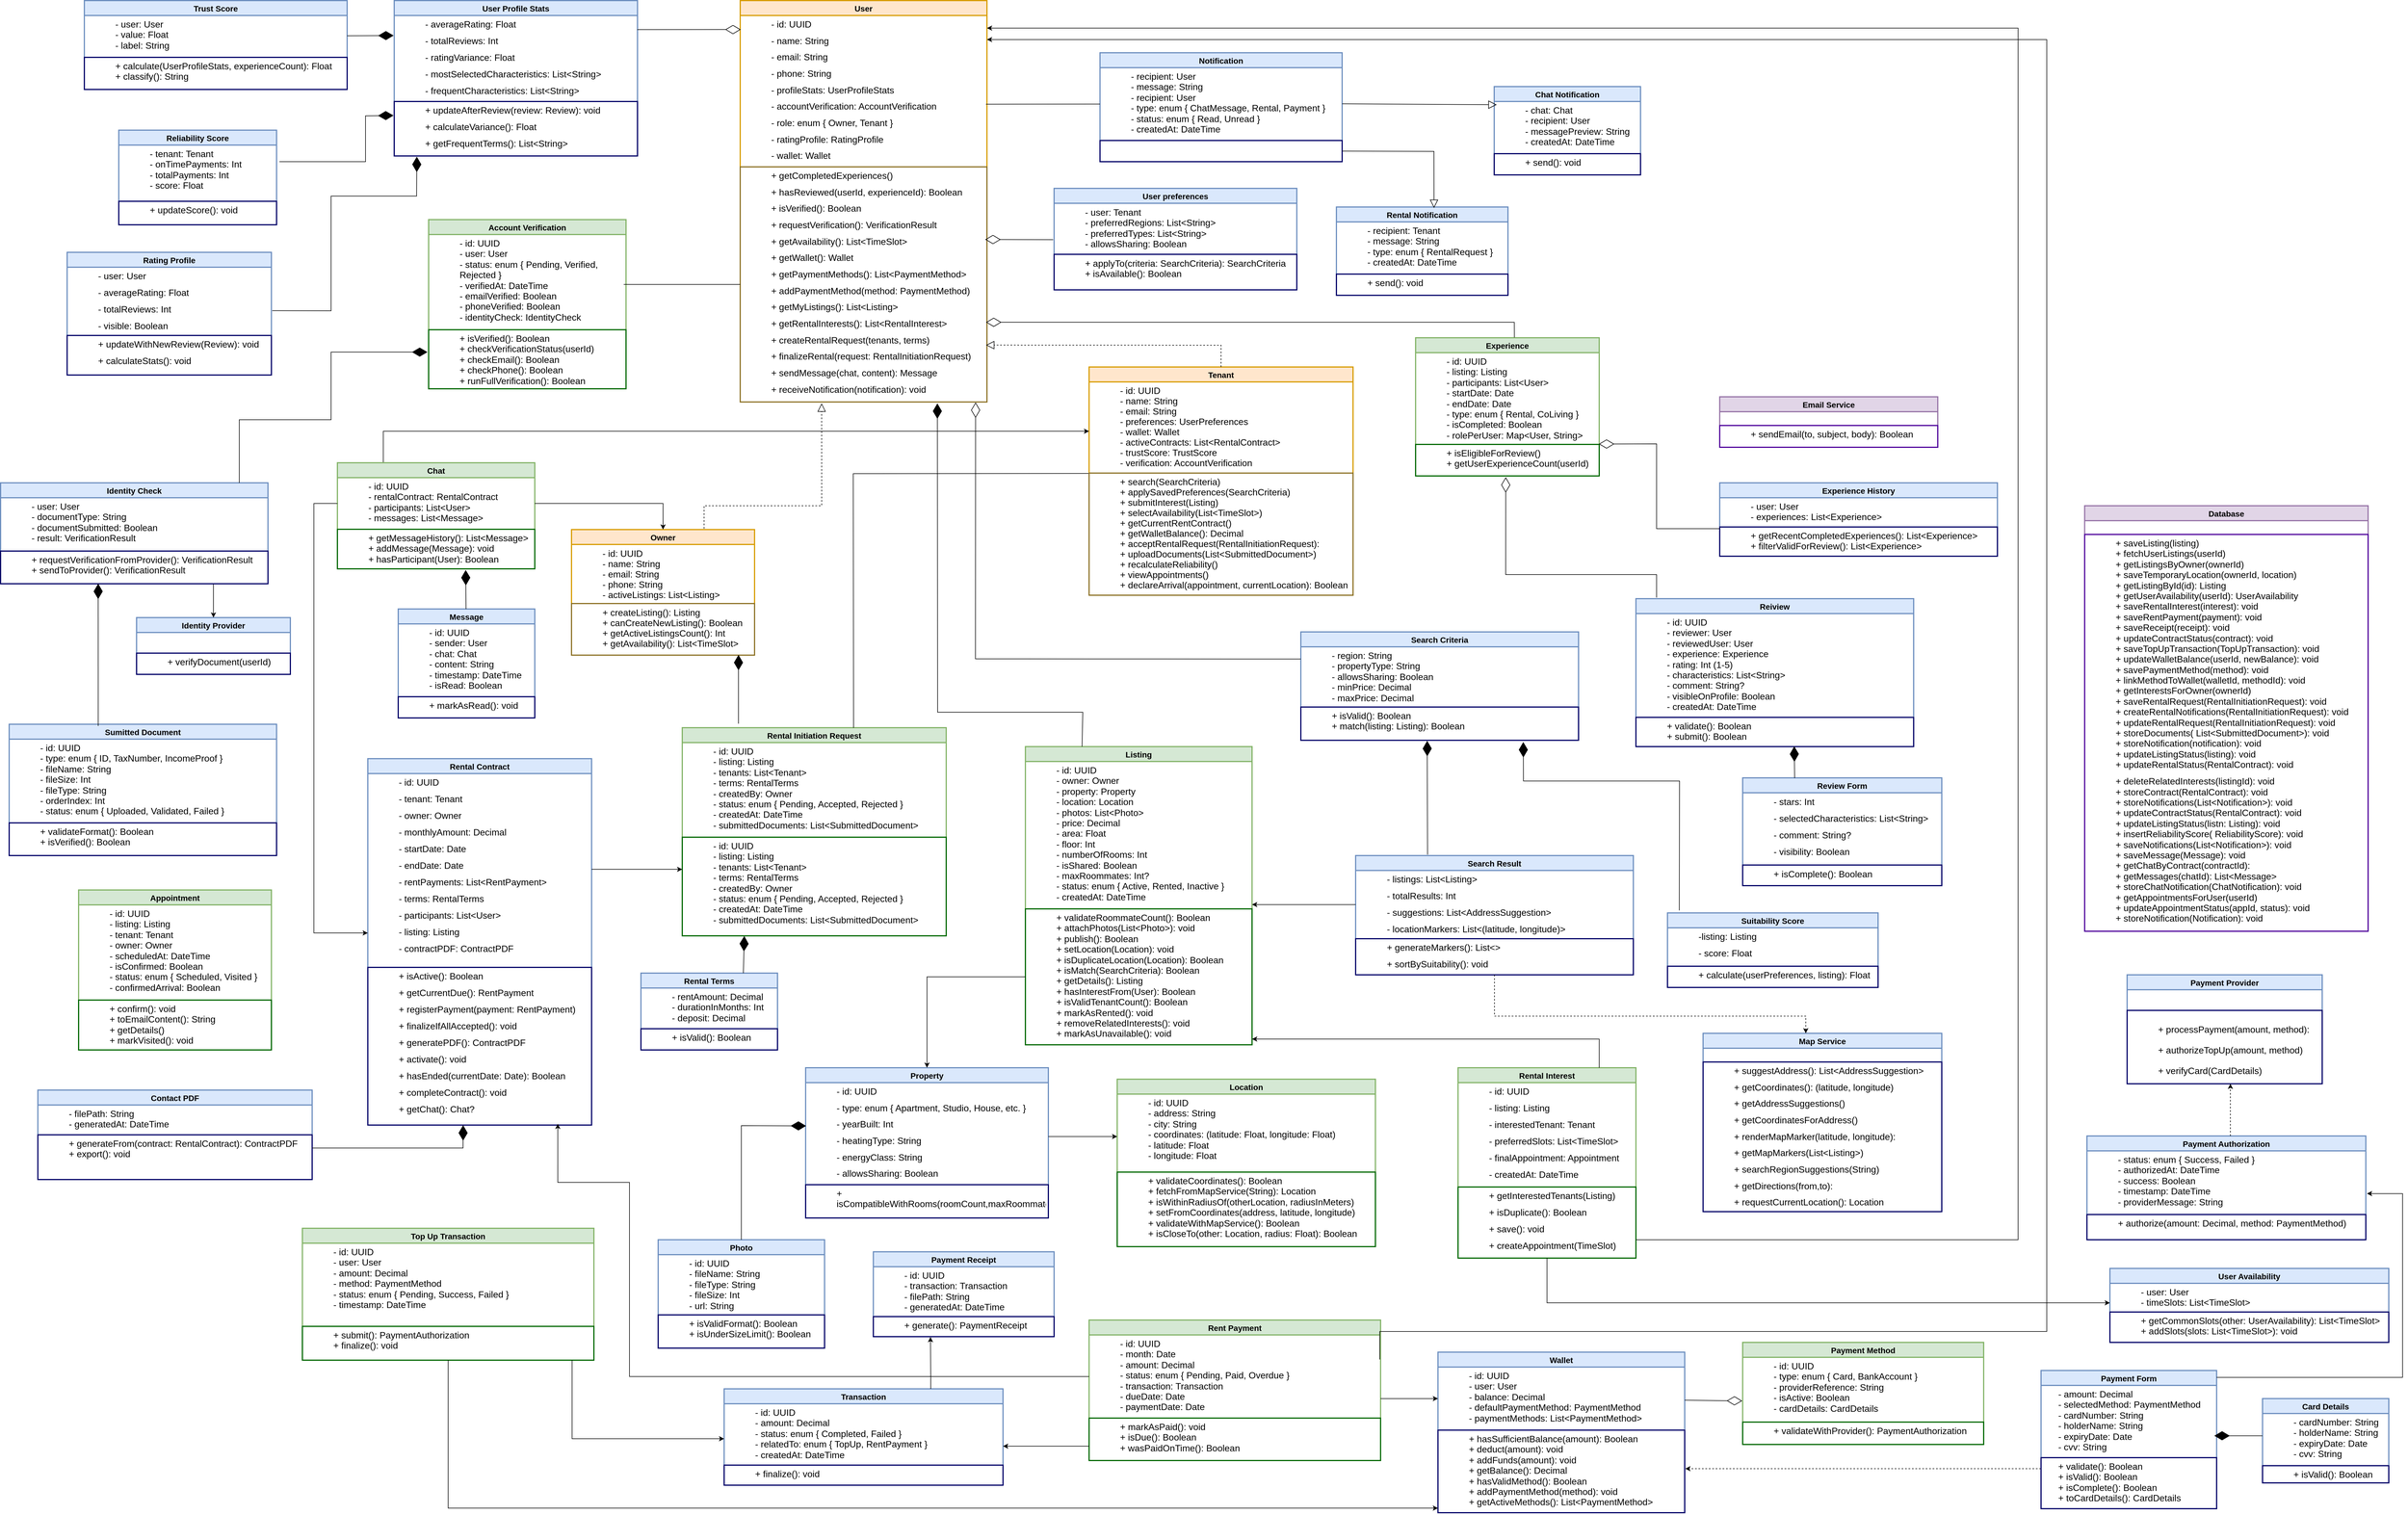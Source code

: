 <mxfile version="27.0.6" pages="2">
  <diagram name="Σελίδα-1" id="_XwGBr_CwOBUYXXtja8u">
    <mxGraphModel dx="920" dy="2880" grid="0" gridSize="10" guides="1" tooltips="1" connect="1" arrows="1" fold="1" page="0" pageScale="1" pageWidth="827" pageHeight="1169" math="0" shadow="0">
      <root>
        <mxCell id="0" />
        <mxCell id="1" parent="0" />
        <mxCell id="s5jDc6gKKT0ccCfi1KdD-1" value="User" style="swimlane;fontStyle=1;childLayout=stackLayout;horizontal=1;startSize=26;horizontalStack=0;resizeParent=1;resizeParentMax=0;resizeLast=0;collapsible=1;marginBottom=0;align=center;fontSize=14;fillColor=#ffe6cc;strokeColor=#d79b00;strokeWidth=2;" parent="1" vertex="1">
          <mxGeometry x="4483" y="-721" width="430" height="700" as="geometry">
            <mxRectangle x="1950" y="-330" width="60" height="30" as="alternateBounds" />
          </mxGeometry>
        </mxCell>
        <mxCell id="s5jDc6gKKT0ccCfi1KdD-2" value="&lt;p class=&quot;MsoNormal&quot; style=&quot;margin: 0in 0in 8pt 0.5in; line-height: normal; font-size: 12pt; font-family: Aptos, sans-serif;&quot;&gt;- id: UUID&lt;/p&gt;&lt;p class=&quot;MsoNormal&quot; style=&quot;margin: 0in 0in 8pt 0.5in; line-height: normal; font-size: 12pt; font-family: Aptos, sans-serif;&quot;&gt;- name: String&lt;/p&gt;&lt;p class=&quot;MsoNormal&quot; style=&quot;margin: 0in 0in 8pt 0.5in; line-height: normal; font-size: 12pt; font-family: Aptos, sans-serif;&quot;&gt;- email: String&lt;/p&gt;&lt;p class=&quot;MsoNormal&quot; style=&quot;margin: 0in 0in 8pt 0.5in; line-height: normal; font-size: 12pt; font-family: Aptos, sans-serif;&quot;&gt;- phone: String&lt;/p&gt;&lt;p class=&quot;MsoNormal&quot; style=&quot;margin: 0in 0in 8pt 0.5in; line-height: normal; font-size: 12pt; font-family: Aptos, sans-serif;&quot;&gt;- profileStats: UserProfileStats&lt;/p&gt;&lt;p class=&quot;MsoNormal&quot; style=&quot;margin: 0in 0in 8pt 0.5in; line-height: normal; font-size: 12pt; font-family: Aptos, sans-serif;&quot;&gt;- accountVerification: AccountVerification&lt;/p&gt;&lt;p class=&quot;MsoNormal&quot; style=&quot;margin: 0in 0in 8pt 0.5in; line-height: normal; font-size: 12pt; font-family: Aptos, sans-serif;&quot;&gt;- role: enum { Owner, Tenant }&lt;/p&gt;&lt;p class=&quot;MsoNormal&quot; style=&quot;margin: 0in 0in 8pt 0.5in; line-height: normal; font-size: 12pt; font-family: Aptos, sans-serif;&quot;&gt;- ratingProfile: RatingProfile&lt;/p&gt;&lt;p class=&quot;MsoNormal&quot; style=&quot;margin: 0in 0in 8pt 0.5in; line-height: normal; font-size: 12pt; font-family: Aptos, sans-serif;&quot;&gt;- wallet: Wallet&lt;/p&gt;&lt;p class=&quot;MsoNormal&quot; style=&quot;margin: 0in 0in 8pt; line-height: normal; font-size: 12pt; font-family: Aptos, sans-serif;&quot;&gt;&amp;nbsp;&lt;/p&gt;" style="text;strokeColor=none;fillColor=none;spacingLeft=4;spacingRight=4;overflow=hidden;rotatable=0;points=[[0,0.5],[1,0.5]];portConstraint=eastwest;fontSize=12;whiteSpace=wrap;html=1;align=left;" parent="s5jDc6gKKT0ccCfi1KdD-1" vertex="1">
          <mxGeometry y="26" width="430" height="264" as="geometry" />
        </mxCell>
        <mxCell id="s5jDc6gKKT0ccCfi1KdD-3" value="&lt;p style=&quot;margin: 0in 0in 8pt 0.5in; line-height: normal; font-size: 12pt; font-family: Aptos, sans-serif;&quot; class=&quot;MsoNormal&quot;&gt;+ getCompletedExperiences()&lt;/p&gt;&lt;p style=&quot;margin: 0in 0in 8pt 0.5in; line-height: normal; font-size: 12pt; font-family: Aptos, sans-serif;&quot; class=&quot;MsoNormal&quot;&gt;+ hasReviewed(userId, experienceId): Boolean&lt;/p&gt;&lt;p style=&quot;margin: 0in 0in 8pt 0.5in; line-height: normal; font-size: 12pt; font-family: Aptos, sans-serif;&quot; class=&quot;MsoNormal&quot;&gt;+ isVerified(): Boolean&lt;/p&gt;&lt;p style=&quot;margin: 0in 0in 8pt 0.5in; line-height: normal; font-size: 12pt; font-family: Aptos, sans-serif;&quot; class=&quot;MsoNormal&quot;&gt;+ requestVerification(): VerificationResult&lt;/p&gt;&lt;p style=&quot;margin: 0in 0in 8pt 0.5in; line-height: normal; font-size: 12pt; font-family: Aptos, sans-serif;&quot; class=&quot;MsoNormal&quot;&gt;+ getAvailability(): List&amp;lt;TimeSlot&amp;gt;&lt;/p&gt;&lt;p style=&quot;margin: 0in 0in 8pt 0.5in; line-height: normal; font-size: 12pt; font-family: Aptos, sans-serif;&quot; class=&quot;MsoNormal&quot;&gt;+ getWallet(): Wallet&lt;/p&gt;&lt;p style=&quot;margin: 0in 0in 8pt 0.5in; line-height: normal; font-size: 12pt; font-family: Aptos, sans-serif;&quot; class=&quot;MsoNormal&quot;&gt;+ getPaymentMethods(): List&amp;lt;PaymentMethod&amp;gt;&lt;/p&gt;&lt;p style=&quot;margin: 0in 0in 8pt 0.5in; line-height: normal; font-size: 12pt; font-family: Aptos, sans-serif;&quot; class=&quot;MsoNormal&quot;&gt;+ addPaymentMethod(method: PaymentMethod)&lt;/p&gt;&lt;p style=&quot;margin: 0in 0in 8pt 0.5in; line-height: normal; font-size: 12pt; font-family: Aptos, sans-serif;&quot; class=&quot;MsoNormal&quot;&gt;+ getMyListings(): List&amp;lt;Listing&amp;gt;&lt;/p&gt;&lt;p style=&quot;margin: 0in 0in 8pt 0.5in; line-height: normal; font-size: 12pt; font-family: Aptos, sans-serif;&quot; class=&quot;MsoNormal&quot;&gt;+ getRentalInterests(): List&amp;lt;RentalInterest&amp;gt;&lt;/p&gt;&lt;p style=&quot;margin: 0in 0in 8pt 0.5in; line-height: normal; font-size: 12pt; font-family: Aptos, sans-serif;&quot; class=&quot;MsoNormal&quot;&gt;+ createRentalRequest(tenants, terms)&lt;/p&gt;&lt;p style=&quot;margin: 0in 0in 8pt 0.5in; line-height: normal; font-size: 12pt; font-family: Aptos, sans-serif;&quot; class=&quot;MsoNormal&quot;&gt;+ finalizeRental(request: RentalInitiationRequest)&lt;/p&gt;&lt;p style=&quot;margin: 0in 0in 8pt 0.5in; line-height: normal; font-size: 12pt; font-family: Aptos, sans-serif;&quot; class=&quot;MsoNormal&quot;&gt;+ sendMessage(chat, content): Message&lt;/p&gt;&lt;p style=&quot;margin: 0in 0in 8pt 0.5in; line-height: normal; font-size: 12pt; font-family: Aptos, sans-serif;&quot; class=&quot;MsoNormal&quot;&gt;+ receiveNotification(notification): void&lt;/p&gt;" style="text;strokeColor=#8C7124;fillColor=none;spacingLeft=4;spacingRight=4;overflow=hidden;rotatable=0;points=[[0,0.5],[1,0.5]];portConstraint=eastwest;fontSize=12;whiteSpace=wrap;html=1;strokeWidth=2;" parent="s5jDc6gKKT0ccCfi1KdD-1" vertex="1">
          <mxGeometry y="290" width="430" height="410" as="geometry" />
        </mxCell>
        <mxCell id="s5jDc6gKKT0ccCfi1KdD-4" value="Owner" style="swimlane;fontStyle=1;childLayout=stackLayout;horizontal=1;startSize=26;horizontalStack=0;resizeParent=1;resizeParentMax=0;resizeLast=0;collapsible=1;marginBottom=0;align=center;fontSize=14;fillColor=#ffe6cc;strokeColor=#d79b00;strokeWidth=2;" parent="1" vertex="1">
          <mxGeometry x="4189" y="201.5" width="319" height="219" as="geometry">
            <mxRectangle x="1950" y="-330" width="60" height="30" as="alternateBounds" />
          </mxGeometry>
        </mxCell>
        <mxCell id="s5jDc6gKKT0ccCfi1KdD-5" value="&lt;p style=&quot;margin: 0in 0in 0in 0.5in; line-height: normal; font-size: 12pt; font-family: Aptos, sans-serif;&quot; class=&quot;MsoListParagraphCxSpFirst&quot;&gt;- id: UUID&lt;/p&gt;&lt;p style=&quot;margin: 0in 0in 0in 0.5in; line-height: normal; font-size: 12pt; font-family: Aptos, sans-serif;&quot; class=&quot;MsoListParagraphCxSpMiddle&quot;&gt;- name: String&lt;/p&gt;&lt;p style=&quot;margin: 0in 0in 0in 0.5in; line-height: normal; font-size: 12pt; font-family: Aptos, sans-serif;&quot; class=&quot;MsoListParagraphCxSpMiddle&quot;&gt;- email: String&lt;/p&gt;&lt;p style=&quot;margin: 0in 0in 0in 0.5in; line-height: normal; font-size: 12pt; font-family: Aptos, sans-serif;&quot; class=&quot;MsoListParagraphCxSpMiddle&quot;&gt;- phone: String&lt;/p&gt;&lt;p style=&quot;margin: 0in 0in 8pt 0.5in; line-height: normal; font-size: 12pt; font-family: Aptos, sans-serif;&quot; class=&quot;MsoListParagraphCxSpLast&quot;&gt;- activeListings: List&amp;lt;Listing&amp;gt;&lt;/p&gt;" style="text;strokeColor=none;fillColor=none;spacingLeft=4;spacingRight=4;overflow=hidden;rotatable=0;points=[[0,0.5],[1,0.5]];portConstraint=eastwest;fontSize=12;whiteSpace=wrap;html=1;align=left;" parent="s5jDc6gKKT0ccCfi1KdD-4" vertex="1">
          <mxGeometry y="26" width="319" height="103" as="geometry" />
        </mxCell>
        <mxCell id="s5jDc6gKKT0ccCfi1KdD-6" value="&lt;p style=&quot;margin: 0in 0in 0in 0.5in; line-height: normal; font-size: 12pt; font-family: Aptos, sans-serif;&quot; class=&quot;MsoListParagraphCxSpFirst&quot;&gt;+ createListing(): Listing&lt;/p&gt;&lt;p style=&quot;margin: 0in 0in 0in 0.5in; line-height: normal; font-size: 12pt; font-family: Aptos, sans-serif;&quot; class=&quot;MsoListParagraphCxSpMiddle&quot;&gt;+ canCreateNewListing(): Boolean&lt;/p&gt;&lt;p style=&quot;margin: 0in 0in 0in 0.5in; line-height: normal; font-size: 12pt; font-family: Aptos, sans-serif;&quot; class=&quot;MsoListParagraphCxSpMiddle&quot;&gt;+ getActiveListingsCount(): Int&lt;/p&gt;&lt;p style=&quot;margin: 0in 0in 8pt 0.5in; line-height: normal; font-size: 12pt; font-family: Aptos, sans-serif;&quot; class=&quot;MsoListParagraphCxSpLast&quot;&gt;+ getAvailability(): List&amp;lt;TimeSlot&amp;gt;&lt;/p&gt;" style="text;strokeColor=#8C7124;fillColor=none;spacingLeft=4;spacingRight=4;overflow=hidden;rotatable=0;points=[[0,0.5],[1,0.5]];portConstraint=eastwest;fontSize=12;whiteSpace=wrap;html=1;strokeWidth=2;" parent="s5jDc6gKKT0ccCfi1KdD-4" vertex="1">
          <mxGeometry y="129" width="319" height="90" as="geometry" />
        </mxCell>
        <mxCell id="s5jDc6gKKT0ccCfi1KdD-7" value="Tenant" style="swimlane;fontStyle=1;childLayout=stackLayout;horizontal=1;startSize=26;horizontalStack=0;resizeParent=1;resizeParentMax=0;resizeLast=0;collapsible=1;marginBottom=0;align=center;fontSize=14;fillColor=#ffe6cc;strokeColor=#d79b00;strokeWidth=2;" parent="1" vertex="1">
          <mxGeometry x="5091" y="-82" width="460" height="398" as="geometry">
            <mxRectangle x="1950" y="-330" width="60" height="30" as="alternateBounds" />
          </mxGeometry>
        </mxCell>
        <mxCell id="s5jDc6gKKT0ccCfi1KdD-8" value="&lt;p style=&quot;margin: 0in 0in 0in 0.5in; line-height: normal; font-size: 12pt; font-family: Aptos, sans-serif;&quot; class=&quot;MsoListParagraphCxSpFirst&quot;&gt;- id: UUID&lt;/p&gt;&lt;p style=&quot;margin: 0in 0in 0in 0.5in; line-height: normal; font-size: 12pt; font-family: Aptos, sans-serif;&quot; class=&quot;MsoListParagraphCxSpMiddle&quot;&gt;- name: String&lt;/p&gt;&lt;p style=&quot;margin: 0in 0in 0in 0.5in; line-height: normal; font-size: 12pt; font-family: Aptos, sans-serif;&quot; class=&quot;MsoListParagraphCxSpMiddle&quot;&gt;- email: String&lt;/p&gt;&lt;p style=&quot;margin: 0in 0in 0in 0.5in; line-height: normal; font-size: 12pt; font-family: Aptos, sans-serif;&quot; class=&quot;MsoListParagraphCxSpMiddle&quot;&gt;- preferences: UserPreferences&lt;/p&gt;&lt;p style=&quot;margin: 0in 0in 0in 0.5in; line-height: normal; font-size: 12pt; font-family: Aptos, sans-serif;&quot; class=&quot;MsoListParagraphCxSpMiddle&quot;&gt;- wallet: Wallet&lt;/p&gt;&lt;p style=&quot;margin: 0in 0in 0in 0.5in; line-height: normal; font-size: 12pt; font-family: Aptos, sans-serif;&quot; class=&quot;MsoListParagraphCxSpMiddle&quot;&gt;- activeContracts: List&amp;lt;RentalContract&amp;gt;&lt;/p&gt;&lt;p style=&quot;margin: 0in 0in 0in 0.5in; line-height: normal; font-size: 12pt; font-family: Aptos, sans-serif;&quot; class=&quot;MsoListParagraphCxSpMiddle&quot;&gt;- trustScore: TrustScore&lt;/p&gt;&lt;p style=&quot;margin: 0in 0in 8pt 0.5in; line-height: normal; font-size: 12pt; font-family: Aptos, sans-serif;&quot; class=&quot;MsoListParagraphCxSpLast&quot;&gt;- verification: AccountVerification&lt;/p&gt;" style="text;strokeColor=none;fillColor=none;spacingLeft=4;spacingRight=4;overflow=hidden;rotatable=0;points=[[0,0.5],[1,0.5]];portConstraint=eastwest;fontSize=12;whiteSpace=wrap;html=1;align=left;" parent="s5jDc6gKKT0ccCfi1KdD-7" vertex="1">
          <mxGeometry y="26" width="460" height="159" as="geometry" />
        </mxCell>
        <mxCell id="s5jDc6gKKT0ccCfi1KdD-9" value="&lt;p style=&quot;margin: 0in 0in 0in 0.5in; line-height: normal; font-size: 12pt; font-family: Aptos, sans-serif;&quot; class=&quot;MsoListParagraphCxSpFirst&quot;&gt;+ search(SearchCriteria)&lt;/p&gt;&lt;p style=&quot;margin: 0in 0in 0in 0.5in; line-height: normal; font-size: 12pt; font-family: Aptos, sans-serif;&quot; class=&quot;MsoListParagraphCxSpMiddle&quot;&gt;+ applySavedPreferences(SearchCriteria)&lt;/p&gt;&lt;p style=&quot;margin: 0in 0in 0in 0.5in; line-height: normal; font-size: 12pt; font-family: Aptos, sans-serif;&quot; class=&quot;MsoListParagraphCxSpMiddle&quot;&gt;+ submitInterest(Listing)&lt;/p&gt;&lt;p style=&quot;margin: 0in 0in 0in 0.5in; line-height: normal; font-size: 12pt; font-family: Aptos, sans-serif;&quot; class=&quot;MsoListParagraphCxSpMiddle&quot;&gt;+ selectAvailability(List&amp;lt;TimeSlot&amp;gt;)&lt;/p&gt;&lt;p style=&quot;margin: 0in 0in 0in 0.5in; line-height: normal; font-size: 12pt; font-family: Aptos, sans-serif;&quot; class=&quot;MsoListParagraphCxSpMiddle&quot;&gt;+ getCurrentRentContract()&lt;/p&gt;&lt;p style=&quot;margin: 0in 0in 0in 0.5in; line-height: normal; font-size: 12pt; font-family: Aptos, sans-serif;&quot; class=&quot;MsoListParagraphCxSpMiddle&quot;&gt;+ getWalletBalance(): Decimal&lt;/p&gt;&lt;p style=&quot;margin: 0in 0in 0in 0.5in; line-height: normal; font-size: 12pt; font-family: Aptos, sans-serif;&quot; class=&quot;MsoListParagraphCxSpMiddle&quot;&gt;+ acceptRentalRequest(RentalInitiationRequest):&lt;/p&gt;&lt;p style=&quot;margin: 0in 0in 0in 0.5in; line-height: normal; font-size: 12pt; font-family: Aptos, sans-serif;&quot; class=&quot;MsoListParagraphCxSpMiddle&quot;&gt;+ uploadDocuments(List&amp;lt;SubmittedDocument&amp;gt;)&lt;/p&gt;&lt;p style=&quot;margin: 0in 0in 0in 0.5in; line-height: normal; font-size: 12pt; font-family: Aptos, sans-serif;&quot; class=&quot;MsoListParagraphCxSpMiddle&quot;&gt;+ recalculateReliability()&lt;/p&gt;&lt;p style=&quot;margin: 0in 0in 0in 0.5in; line-height: normal; font-size: 12pt; font-family: Aptos, sans-serif;&quot; class=&quot;MsoListParagraphCxSpMiddle&quot;&gt;+ viewAppointments()&lt;/p&gt;&lt;p style=&quot;margin: 0in 0in 8pt 0.5in; line-height: normal; font-size: 12pt; font-family: Aptos, sans-serif;&quot; class=&quot;MsoListParagraphCxSpLast&quot;&gt;+ declareArrival(appointment, currentLocation): Boolean&lt;/p&gt;" style="text;strokeColor=#8C7124;fillColor=none;spacingLeft=4;spacingRight=4;overflow=hidden;rotatable=0;points=[[0,0.5],[1,0.5]];portConstraint=eastwest;fontSize=12;whiteSpace=wrap;html=1;strokeWidth=2;" parent="s5jDc6gKKT0ccCfi1KdD-7" vertex="1">
          <mxGeometry y="185" width="460" height="213" as="geometry" />
        </mxCell>
        <mxCell id="s5jDc6gKKT0ccCfi1KdD-10" value="Message" style="swimlane;fontStyle=1;childLayout=stackLayout;horizontal=1;startSize=26;horizontalStack=0;resizeParent=1;resizeParentMax=0;resizeLast=0;collapsible=1;marginBottom=0;align=center;fontSize=14;fillColor=#dae8fc;strokeColor=#6c8ebf;strokeWidth=2;" parent="1" vertex="1">
          <mxGeometry x="3887" y="340" width="238" height="190" as="geometry">
            <mxRectangle x="1950" y="-330" width="60" height="30" as="alternateBounds" />
          </mxGeometry>
        </mxCell>
        <mxCell id="s5jDc6gKKT0ccCfi1KdD-11" value="&lt;p style=&quot;margin: 0in 0in 0in 0.5in; line-height: 18.4px; font-size: 12pt; font-family: Aptos, sans-serif;&quot; class=&quot;MsoListParagraphCxSpFirst&quot;&gt;- id: UUID&lt;/p&gt;&lt;p style=&quot;margin: 0in 0in 0in 0.5in; line-height: 18.4px; font-size: 12pt; font-family: Aptos, sans-serif;&quot; class=&quot;MsoListParagraphCxSpMiddle&quot;&gt;- sender: User&lt;/p&gt;&lt;p style=&quot;margin: 0in 0in 0in 0.5in; line-height: 18.4px; font-size: 12pt; font-family: Aptos, sans-serif;&quot; class=&quot;MsoListParagraphCxSpMiddle&quot;&gt;- chat: Chat&lt;/p&gt;&lt;p style=&quot;margin: 0in 0in 0in 0.5in; line-height: 18.4px; font-size: 12pt; font-family: Aptos, sans-serif;&quot; class=&quot;MsoListParagraphCxSpMiddle&quot;&gt;- content: String&lt;/p&gt;&lt;p style=&quot;margin: 0in 0in 0in 0.5in; line-height: 18.4px; font-size: 12pt; font-family: Aptos, sans-serif;&quot; class=&quot;MsoListParagraphCxSpMiddle&quot;&gt;- timestamp: DateTime&lt;/p&gt;&lt;p style=&quot;margin: 0in 0in 8pt 0.5in; line-height: 18.4px; font-size: 12pt; font-family: Aptos, sans-serif;&quot; class=&quot;MsoListParagraphCxSpLast&quot;&gt;- isRead: Boolean&lt;/p&gt;" style="text;strokeColor=none;fillColor=none;spacingLeft=4;spacingRight=4;overflow=hidden;rotatable=0;points=[[0,0.5],[1,0.5]];portConstraint=eastwest;fontSize=12;whiteSpace=wrap;html=1;align=left;" parent="s5jDc6gKKT0ccCfi1KdD-10" vertex="1">
          <mxGeometry y="26" width="238" height="127" as="geometry" />
        </mxCell>
        <mxCell id="s5jDc6gKKT0ccCfi1KdD-12" value="&lt;p style=&quot;margin: 0in 0in 8pt 0.5in; line-height: 18.4px; font-size: 12pt; font-family: Aptos, sans-serif;&quot; class=&quot;MsoListParagraph&quot;&gt;+ markAsRead(): void&lt;/p&gt;" style="text;strokeColor=#000066;fillColor=none;spacingLeft=4;spacingRight=4;overflow=hidden;rotatable=0;points=[[0,0.5],[1,0.5]];portConstraint=eastwest;fontSize=12;whiteSpace=wrap;html=1;strokeWidth=2;" parent="s5jDc6gKKT0ccCfi1KdD-10" vertex="1">
          <mxGeometry y="153" width="238" height="37" as="geometry" />
        </mxCell>
        <mxCell id="s5jDc6gKKT0ccCfi1KdD-13" style="edgeStyle=orthogonalEdgeStyle;rounded=0;orthogonalLoop=1;jettySize=auto;html=1;" parent="1" source="s5jDc6gKKT0ccCfi1KdD-14" target="s5jDc6gKKT0ccCfi1KdD-8" edge="1">
          <mxGeometry relative="1" as="geometry">
            <Array as="points">
              <mxPoint x="3861" y="30" />
            </Array>
          </mxGeometry>
        </mxCell>
        <mxCell id="s5jDc6gKKT0ccCfi1KdD-14" value="Chat" style="swimlane;fontStyle=1;childLayout=stackLayout;horizontal=1;startSize=26;horizontalStack=0;resizeParent=1;resizeParentMax=0;resizeLast=0;collapsible=1;marginBottom=0;align=center;fontSize=14;fillColor=#d5e8d4;strokeColor=#82b366;strokeWidth=2;" parent="1" vertex="1">
          <mxGeometry x="3781" y="85" width="344" height="185" as="geometry">
            <mxRectangle x="1950" y="-330" width="60" height="30" as="alternateBounds" />
          </mxGeometry>
        </mxCell>
        <mxCell id="s5jDc6gKKT0ccCfi1KdD-15" value="&lt;p style=&quot;margin: 0in 0in 0in 0.5in; line-height: 18.4px; font-size: 12pt; font-family: Aptos, sans-serif;&quot; class=&quot;MsoListParagraphCxSpFirst&quot;&gt;- id: UUID&lt;/p&gt;&lt;p style=&quot;margin: 0in 0in 0in 0.5in; line-height: 18.4px; font-size: 12pt; font-family: Aptos, sans-serif;&quot; class=&quot;MsoListParagraphCxSpMiddle&quot;&gt;- rentalContract: RentalContract&lt;/p&gt;&lt;p style=&quot;margin: 0in 0in 0in 0.5in; line-height: 18.4px; font-size: 12pt; font-family: Aptos, sans-serif;&quot; class=&quot;MsoListParagraphCxSpMiddle&quot;&gt;- participants: List&amp;lt;User&amp;gt;&lt;/p&gt;&lt;p style=&quot;margin: 0in 0in 8pt 0.5in; line-height: 18.4px; font-size: 12pt; font-family: Aptos, sans-serif;&quot; class=&quot;MsoListParagraphCxSpLast&quot;&gt;- messages: List&amp;lt;Message&amp;gt;&lt;/p&gt;" style="text;strokeColor=none;fillColor=none;spacingLeft=4;spacingRight=4;overflow=hidden;rotatable=0;points=[[0,0.5],[1,0.5]];portConstraint=eastwest;fontSize=12;whiteSpace=wrap;html=1;align=left;" parent="s5jDc6gKKT0ccCfi1KdD-14" vertex="1">
          <mxGeometry y="26" width="344" height="90" as="geometry" />
        </mxCell>
        <mxCell id="s5jDc6gKKT0ccCfi1KdD-16" value="&lt;p style=&quot;margin: 0in 0in 0in 0.5in; line-height: 18.4px; font-size: 12pt; font-family: Aptos, sans-serif;&quot; class=&quot;MsoListParagraphCxSpFirst&quot;&gt;+ getMessageHistory(): List&amp;lt;Message&amp;gt;&lt;/p&gt;&lt;p style=&quot;margin: 0in 0in 0in 0.5in; line-height: 18.4px; font-size: 12pt; font-family: Aptos, sans-serif;&quot; class=&quot;MsoListParagraphCxSpMiddle&quot;&gt;+ addMessage(Message): void&lt;/p&gt;&lt;p style=&quot;margin: 0in 0in 8pt 0.5in; line-height: 18.4px; font-size: 12pt; font-family: Aptos, sans-serif;&quot; class=&quot;MsoListParagraphCxSpLast&quot;&gt;+ hasParticipant(User): Boolean&lt;/p&gt;" style="text;strokeColor=#006600;fillColor=none;spacingLeft=4;spacingRight=4;overflow=hidden;rotatable=0;points=[[0,0.5],[1,0.5]];portConstraint=eastwest;fontSize=12;whiteSpace=wrap;html=1;strokeWidth=2;" parent="s5jDc6gKKT0ccCfi1KdD-14" vertex="1">
          <mxGeometry y="116" width="344" height="69" as="geometry" />
        </mxCell>
        <mxCell id="s5jDc6gKKT0ccCfi1KdD-17" style="edgeStyle=orthogonalEdgeStyle;rounded=0;orthogonalLoop=1;jettySize=auto;html=1;" parent="1" source="s5jDc6gKKT0ccCfi1KdD-15" target="s5jDc6gKKT0ccCfi1KdD-4" edge="1">
          <mxGeometry relative="1" as="geometry" />
        </mxCell>
        <mxCell id="s5jDc6gKKT0ccCfi1KdD-18" value="Chat Notification" style="swimlane;fontStyle=1;childLayout=stackLayout;horizontal=1;startSize=26;horizontalStack=0;resizeParent=1;resizeParentMax=0;resizeLast=0;collapsible=1;marginBottom=0;align=center;fontSize=14;fillColor=#dae8fc;strokeColor=#6c8ebf;strokeWidth=2;" parent="1" vertex="1">
          <mxGeometry x="5797" y="-571" width="255" height="154" as="geometry">
            <mxRectangle x="1950" y="-330" width="60" height="30" as="alternateBounds" />
          </mxGeometry>
        </mxCell>
        <mxCell id="s5jDc6gKKT0ccCfi1KdD-19" value="&lt;p style=&quot;margin: 0in 0in 0in 0.5in; line-height: 18.4px; font-size: 12pt; font-family: Aptos, sans-serif;&quot; class=&quot;MsoListParagraphCxSpFirst&quot;&gt;- chat: Chat&lt;/p&gt;&lt;p style=&quot;margin: 0in 0in 0in 0.5in; line-height: 18.4px; font-size: 12pt; font-family: Aptos, sans-serif;&quot; class=&quot;MsoListParagraphCxSpMiddle&quot;&gt;- recipient: User&lt;/p&gt;&lt;p style=&quot;margin: 0in 0in 0in 0.5in; line-height: 18.4px; font-size: 12pt; font-family: Aptos, sans-serif;&quot; class=&quot;MsoListParagraphCxSpMiddle&quot;&gt;- messagePreview: String&lt;/p&gt;&lt;p style=&quot;margin: 0in 0in 8pt 0.5in; line-height: 18.4px; font-size: 12pt; font-family: Aptos, sans-serif;&quot; class=&quot;MsoListParagraphCxSpLast&quot;&gt;&lt;span lang=&quot;EL&quot;&gt;- createdAt: DateTime&lt;/span&gt;&lt;/p&gt;" style="text;strokeColor=none;fillColor=none;spacingLeft=4;spacingRight=4;overflow=hidden;rotatable=0;points=[[0,0.5],[1,0.5]];portConstraint=eastwest;fontSize=12;whiteSpace=wrap;html=1;align=left;" parent="s5jDc6gKKT0ccCfi1KdD-18" vertex="1">
          <mxGeometry y="26" width="255" height="91" as="geometry" />
        </mxCell>
        <mxCell id="s5jDc6gKKT0ccCfi1KdD-20" value="&lt;p style=&quot;margin: 0in 0in 8pt 0.5in; line-height: 18.4px; font-size: 12pt; font-family: Aptos, sans-serif;&quot; class=&quot;MsoListParagraph&quot;&gt;&lt;span lang=&quot;EL&quot;&gt;+ send(): void&lt;/span&gt;&lt;/p&gt;" style="text;strokeColor=#000066;fillColor=none;spacingLeft=4;spacingRight=4;overflow=hidden;rotatable=0;points=[[0,0.5],[1,0.5]];portConstraint=eastwest;fontSize=12;whiteSpace=wrap;html=1;strokeWidth=2;" parent="s5jDc6gKKT0ccCfi1KdD-18" vertex="1">
          <mxGeometry y="117" width="255" height="37" as="geometry" />
        </mxCell>
        <mxCell id="s5jDc6gKKT0ccCfi1KdD-21" value="User preferences" style="swimlane;fontStyle=1;childLayout=stackLayout;horizontal=1;startSize=26;horizontalStack=0;resizeParent=1;resizeParentMax=0;resizeLast=0;collapsible=1;marginBottom=0;align=center;fontSize=14;fillColor=#dae8fc;strokeColor=#6c8ebf;strokeWidth=2;" parent="1" vertex="1">
          <mxGeometry x="5030" y="-393.5" width="423" height="177" as="geometry">
            <mxRectangle x="1950" y="-330" width="60" height="30" as="alternateBounds" />
          </mxGeometry>
        </mxCell>
        <mxCell id="s5jDc6gKKT0ccCfi1KdD-22" value="&lt;p style=&quot;margin: 0in 0in 0in 0.5in; line-height: 18.4px; font-size: 12pt; font-family: Aptos, sans-serif;&quot; class=&quot;MsoListParagraphCxSpFirst&quot;&gt;&lt;span style=&quot;background-color: transparent; color: light-dark(rgb(0, 0, 0), rgb(255, 255, 255)); font-size: 12pt;&quot;&gt;- user: Tenant&lt;/span&gt;&lt;/p&gt;&lt;p style=&quot;margin: 0in 0in 0in 0.5in; line-height: 18.4px; font-size: 12pt; font-family: Aptos, sans-serif;&quot; class=&quot;MsoListParagraphCxSpMiddle&quot;&gt;- preferredRegions: List&amp;lt;String&amp;gt;&lt;/p&gt;&lt;p style=&quot;margin: 0in 0in 0in 0.5in; line-height: 18.4px; font-size: 12pt; font-family: Aptos, sans-serif;&quot; class=&quot;MsoListParagraphCxSpMiddle&quot;&gt;- preferredTypes: List&amp;lt;String&amp;gt;&lt;/p&gt;&lt;p style=&quot;margin: 0in 0in 8pt 0.5in; line-height: 18.4px; font-size: 12pt; font-family: Aptos, sans-serif;&quot; class=&quot;MsoListParagraphCxSpLast&quot;&gt;- allowsSharing: Boolean&lt;/p&gt;" style="text;strokeColor=none;fillColor=none;spacingLeft=4;spacingRight=4;overflow=hidden;rotatable=0;points=[[0,0.5],[1,0.5]];portConstraint=eastwest;fontSize=12;whiteSpace=wrap;html=1;align=left;" parent="s5jDc6gKKT0ccCfi1KdD-21" vertex="1">
          <mxGeometry y="26" width="423" height="89" as="geometry" />
        </mxCell>
        <mxCell id="s5jDc6gKKT0ccCfi1KdD-23" value="&lt;p style=&quot;margin: 0in 0in 0in 0.5in; line-height: 18.4px; font-size: 12pt; font-family: Aptos, sans-serif;&quot; class=&quot;MsoListParagraphCxSpFirst&quot;&gt;+ applyTo(criteria: SearchCriteria): SearchCriteria&lt;/p&gt;&lt;p style=&quot;margin: 0in 0in 8pt 0.5in; line-height: 18.4px; font-size: 12pt; font-family: Aptos, sans-serif;&quot; class=&quot;MsoListParagraphCxSpLast&quot;&gt;+ isAvailable(): Boolean&lt;/p&gt;" style="text;strokeColor=#000066;fillColor=none;spacingLeft=4;spacingRight=4;overflow=hidden;rotatable=0;points=[[0,0.5],[1,0.5]];portConstraint=eastwest;fontSize=12;whiteSpace=wrap;html=1;strokeWidth=2;" parent="s5jDc6gKKT0ccCfi1KdD-21" vertex="1">
          <mxGeometry y="115" width="423" height="62" as="geometry" />
        </mxCell>
        <mxCell id="s5jDc6gKKT0ccCfi1KdD-24" value="Rental Notification" style="swimlane;fontStyle=1;childLayout=stackLayout;horizontal=1;startSize=26;horizontalStack=0;resizeParent=1;resizeParentMax=0;resizeLast=0;collapsible=1;marginBottom=0;align=center;fontSize=14;fillColor=#dae8fc;strokeColor=#6c8ebf;strokeWidth=2;" parent="1" vertex="1">
          <mxGeometry x="5522" y="-361" width="299" height="154" as="geometry">
            <mxRectangle x="1950" y="-330" width="60" height="30" as="alternateBounds" />
          </mxGeometry>
        </mxCell>
        <mxCell id="s5jDc6gKKT0ccCfi1KdD-25" value="&lt;p style=&quot;margin: 0in 0in 0in 0.5in; line-height: 18.4px; font-size: 12pt; font-family: Aptos, sans-serif;&quot; class=&quot;MsoListParagraphCxSpFirst&quot;&gt;- recipient: Tenant&lt;/p&gt;&lt;p style=&quot;margin: 0in 0in 0in 0.5in; line-height: 18.4px; font-size: 12pt; font-family: Aptos, sans-serif;&quot; class=&quot;MsoListParagraphCxSpMiddle&quot;&gt;- message: String&lt;/p&gt;&lt;p style=&quot;margin: 0in 0in 0in 0.5in; line-height: 18.4px; font-size: 12pt; font-family: Aptos, sans-serif;&quot; class=&quot;MsoListParagraphCxSpMiddle&quot;&gt;- type: enum { RentalRequest }&lt;/p&gt;&lt;p style=&quot;margin: 0in 0in 8pt 0.5in; line-height: 18.4px; font-size: 12pt; font-family: Aptos, sans-serif;&quot; class=&quot;MsoListParagraphCxSpLast&quot;&gt;- createdAt: DateTime&lt;/p&gt;" style="text;strokeColor=none;fillColor=none;spacingLeft=4;spacingRight=4;overflow=hidden;rotatable=0;points=[[0,0.5],[1,0.5]];portConstraint=eastwest;fontSize=12;whiteSpace=wrap;html=1;align=left;" parent="s5jDc6gKKT0ccCfi1KdD-24" vertex="1">
          <mxGeometry y="26" width="299" height="91" as="geometry" />
        </mxCell>
        <mxCell id="s5jDc6gKKT0ccCfi1KdD-26" value="&lt;p style=&quot;margin: 0in 0in 8pt 0.5in; line-height: 18.4px; font-size: 12pt; font-family: Aptos, sans-serif;&quot; class=&quot;MsoListParagraph&quot;&gt;+ send(): void&lt;/p&gt;" style="text;strokeColor=#000066;fillColor=none;spacingLeft=4;spacingRight=4;overflow=hidden;rotatable=0;points=[[0,0.5],[1,0.5]];portConstraint=eastwest;fontSize=12;whiteSpace=wrap;html=1;strokeWidth=2;" parent="s5jDc6gKKT0ccCfi1KdD-24" vertex="1">
          <mxGeometry y="117" width="299" height="37" as="geometry" />
        </mxCell>
        <mxCell id="s5jDc6gKKT0ccCfi1KdD-27" value="Notification" style="swimlane;fontStyle=1;childLayout=stackLayout;horizontal=1;startSize=26;horizontalStack=0;resizeParent=1;resizeParentMax=0;resizeLast=0;collapsible=1;marginBottom=0;align=center;fontSize=14;fillColor=#dae8fc;strokeColor=#6c8ebf;strokeWidth=2;" parent="1" vertex="1">
          <mxGeometry x="5110" y="-630" width="422" height="190" as="geometry">
            <mxRectangle x="1950" y="-330" width="60" height="30" as="alternateBounds" />
          </mxGeometry>
        </mxCell>
        <mxCell id="s5jDc6gKKT0ccCfi1KdD-28" value="&lt;p style=&quot;margin: 0in 0in 0in 0.5in; line-height: 18.4px; font-size: 12pt; font-family: Aptos, sans-serif;&quot; class=&quot;MsoListParagraphCxSpFirst&quot;&gt;- recipient: User&lt;/p&gt;&lt;p style=&quot;margin: 0in 0in 0in 0.5in; line-height: 18.4px; font-size: 12pt; font-family: Aptos, sans-serif;&quot; class=&quot;MsoListParagraphCxSpMiddle&quot;&gt;- message: String&lt;/p&gt;&lt;p style=&quot;margin: 0in 0in 0in 0.5in; line-height: 18.4px; font-size: 12pt; font-family: Aptos, sans-serif;&quot; class=&quot;MsoListParagraphCxSpMiddle&quot;&gt;- recipient: User&lt;/p&gt;&lt;p style=&quot;margin: 0in 0in 0in 0.5in; line-height: 18.4px; font-size: 12pt; font-family: Aptos, sans-serif;&quot; class=&quot;MsoListParagraphCxSpMiddle&quot;&gt;- type: enum { ChatMessage, Rental, Payment }&lt;/p&gt;&lt;p style=&quot;margin: 0in 0in 0in 0.5in; line-height: 18.4px; font-size: 12pt; font-family: Aptos, sans-serif;&quot; class=&quot;MsoListParagraphCxSpMiddle&quot;&gt;- status: enum { Read, Unread }&lt;/p&gt;&lt;p style=&quot;margin: 0in 0in 8pt 0.5in; line-height: 18.4px; font-size: 12pt; font-family: Aptos, sans-serif;&quot; class=&quot;MsoListParagraphCxSpLast&quot;&gt;- createdAt: DateTime&lt;/p&gt;" style="text;strokeColor=none;fillColor=none;spacingLeft=4;spacingRight=4;overflow=hidden;rotatable=0;points=[[0,0.5],[1,0.5]];portConstraint=eastwest;fontSize=12;whiteSpace=wrap;html=1;align=left;" parent="s5jDc6gKKT0ccCfi1KdD-27" vertex="1">
          <mxGeometry y="26" width="422" height="127" as="geometry" />
        </mxCell>
        <mxCell id="s5jDc6gKKT0ccCfi1KdD-29" value="&lt;p style=&quot;margin: 0in 0in 8pt 0.5in; line-height: 18.4px; font-size: 12pt; font-family: Aptos, sans-serif;&quot; class=&quot;MsoListParagraph&quot;&gt;&lt;br&gt;&lt;/p&gt;" style="text;strokeColor=#000066;fillColor=none;spacingLeft=4;spacingRight=4;overflow=hidden;rotatable=0;points=[[0,0.5],[1,0.5]];portConstraint=eastwest;fontSize=12;whiteSpace=wrap;html=1;strokeWidth=2;" parent="s5jDc6gKKT0ccCfi1KdD-27" vertex="1">
          <mxGeometry y="153" width="422" height="37" as="geometry" />
        </mxCell>
        <mxCell id="s5jDc6gKKT0ccCfi1KdD-30" value="Database" style="swimlane;fontStyle=1;childLayout=stackLayout;horizontal=1;startSize=26;horizontalStack=0;resizeParent=1;resizeParentMax=0;resizeLast=0;collapsible=1;marginBottom=0;align=center;fontSize=14;fillColor=#e1d5e7;strokeColor=#9673a6;strokeWidth=2;" parent="1" vertex="1">
          <mxGeometry x="6826" y="160" width="494" height="742" as="geometry">
            <mxRectangle x="1950" y="-330" width="60" height="30" as="alternateBounds" />
          </mxGeometry>
        </mxCell>
        <mxCell id="s5jDc6gKKT0ccCfi1KdD-31" value="&lt;p style=&quot;margin: 0in 0in 0in 0.5in; line-height: 18.4px; font-size: 12pt; font-family: Aptos, sans-serif;&quot; class=&quot;MsoListParagraphCxSpFirst&quot;&gt;&lt;br&gt;&lt;/p&gt;" style="text;strokeColor=none;fillColor=none;spacingLeft=4;spacingRight=4;overflow=hidden;rotatable=0;points=[[0,0.5],[1,0.5]];portConstraint=eastwest;fontSize=12;whiteSpace=wrap;html=1;align=left;" parent="s5jDc6gKKT0ccCfi1KdD-30" vertex="1">
          <mxGeometry y="26" width="494" height="24" as="geometry" />
        </mxCell>
        <mxCell id="s5jDc6gKKT0ccCfi1KdD-32" value="&lt;p style=&quot;margin: 0in 0in 0in 0.5in; line-height: 18.4px; font-size: 12pt; font-family: Aptos, sans-serif;&quot; class=&quot;MsoListParagraphCxSpFirst&quot;&gt;+ saveListing(listing)&lt;/p&gt;&lt;p style=&quot;margin: 0in 0in 0in 0.5in; line-height: 18.4px; font-size: 12pt; font-family: Aptos, sans-serif;&quot; class=&quot;MsoListParagraphCxSpMiddle&quot;&gt;+ fetchUserListings(userId)&lt;/p&gt;&lt;p style=&quot;margin: 0in 0in 0in 0.5in; line-height: 18.4px; font-size: 12pt; font-family: Aptos, sans-serif;&quot; class=&quot;MsoListParagraphCxSpMiddle&quot;&gt;+ getListingsByOwner(ownerId)&lt;/p&gt;&lt;p style=&quot;margin: 0in 0in 0in 0.5in; line-height: 18.4px; font-size: 12pt; font-family: Aptos, sans-serif;&quot; class=&quot;MsoListParagraphCxSpMiddle&quot;&gt;+ saveTemporaryLocation(ownerId, location)&lt;/p&gt;&lt;p style=&quot;margin: 0in 0in 0in 0.5in; line-height: 18.4px; font-size: 12pt; font-family: Aptos, sans-serif;&quot; class=&quot;MsoListParagraphCxSpMiddle&quot;&gt;+ getListingById(id): Listing&lt;/p&gt;&lt;p style=&quot;margin: 0in 0in 0in 0.5in; line-height: 18.4px; font-size: 12pt; font-family: Aptos, sans-serif;&quot; class=&quot;MsoListParagraphCxSpMiddle&quot;&gt;+ getUserAvailability(userId): UserAvailability&lt;/p&gt;&lt;p style=&quot;margin: 0in 0in 0in 0.5in; line-height: 18.4px; font-size: 12pt; font-family: Aptos, sans-serif;&quot; class=&quot;MsoListParagraphCxSpMiddle&quot;&gt;+ saveRentalInterest(interest): void&lt;/p&gt;&lt;p style=&quot;margin: 0in 0in 0in 0.5in; line-height: 18.4px; font-size: 12pt; font-family: Aptos, sans-serif;&quot; class=&quot;MsoListParagraphCxSpMiddle&quot;&gt;+ saveRentPayment(payment): void&lt;/p&gt;&lt;p style=&quot;margin: 0in 0in 0in 0.5in; line-height: 18.4px; font-size: 12pt; font-family: Aptos, sans-serif;&quot; class=&quot;MsoListParagraphCxSpMiddle&quot;&gt;+ saveReceipt(receipt): void&lt;/p&gt;&lt;p style=&quot;margin: 0in 0in 0in 0.5in; line-height: 18.4px; font-size: 12pt; font-family: Aptos, sans-serif;&quot; class=&quot;MsoListParagraphCxSpMiddle&quot;&gt;+ updateContractStatus(contract): void&lt;/p&gt;&lt;p style=&quot;margin: 0in 0in 0in 0.5in; line-height: 18.4px; font-size: 12pt; font-family: Aptos, sans-serif;&quot; class=&quot;MsoListParagraphCxSpMiddle&quot;&gt;+ saveTopUpTransaction(TopUpTransaction): void&lt;/p&gt;&lt;p style=&quot;margin: 0in 0in 0in 0.5in; line-height: 18.4px; font-size: 12pt; font-family: Aptos, sans-serif;&quot; class=&quot;MsoListParagraphCxSpMiddle&quot;&gt;+ updateWalletBalance(userId, newBalance): void&lt;/p&gt;&lt;p style=&quot;margin: 0in 0in 0in 0.5in; line-height: 18.4px; font-size: 12pt; font-family: Aptos, sans-serif;&quot; class=&quot;MsoListParagraphCxSpMiddle&quot;&gt;+ savePaymentMethod(method): void&lt;/p&gt;&lt;p style=&quot;margin: 0in 0in 0in 0.5in; line-height: 18.4px; font-size: 12pt; font-family: Aptos, sans-serif;&quot; class=&quot;MsoListParagraphCxSpMiddle&quot;&gt;+ linkMethodToWallet(walletId, methodId): void&lt;/p&gt;&lt;p style=&quot;margin: 0in 0in 0in 0.5in; line-height: 18.4px; font-size: 12pt; font-family: Aptos, sans-serif;&quot; class=&quot;MsoListParagraphCxSpMiddle&quot;&gt;+ getInterestsForOwner(ownerId)&lt;/p&gt;&lt;p style=&quot;margin: 0in 0in 0in 0.5in; line-height: 18.4px; font-size: 12pt; font-family: Aptos, sans-serif;&quot; class=&quot;MsoListParagraphCxSpMiddle&quot;&gt;+ saveRentalRequest(RentalInitiationRequest): void&lt;/p&gt;&lt;p style=&quot;margin: 0in 0in 0in 0.5in; line-height: 18.4px; font-size: 12pt; font-family: Aptos, sans-serif;&quot; class=&quot;MsoListParagraphCxSpMiddle&quot;&gt;+ createRentalNotifications(RentalInitiationRequest): void&lt;/p&gt;&lt;p style=&quot;margin: 0in 0in 0in 0.5in; line-height: 18.4px; font-size: 12pt; font-family: Aptos, sans-serif;&quot; class=&quot;MsoListParagraphCxSpMiddle&quot;&gt;+ updateRentalRequest(RentalInitiationRequest): void&lt;/p&gt;&lt;p style=&quot;margin: 0in 0in 0in 0.5in; line-height: 18.4px; font-size: 12pt; font-family: Aptos, sans-serif;&quot; class=&quot;MsoListParagraphCxSpMiddle&quot;&gt;+ storeDocuments( List&amp;lt;SubmittedDocument&amp;gt;): void&lt;/p&gt;&lt;p style=&quot;margin: 0in 0in 0in 0.5in; line-height: 18.4px; font-size: 12pt; font-family: Aptos, sans-serif;&quot; class=&quot;MsoListParagraphCxSpMiddle&quot;&gt;+ storeNotification(notification): void&lt;/p&gt;&lt;p style=&quot;margin: 0in 0in 0in 0.5in; line-height: 18.4px; font-size: 12pt; font-family: Aptos, sans-serif;&quot; class=&quot;MsoListParagraphCxSpMiddle&quot;&gt;+ updateListingStatus(listing): void&lt;/p&gt;&lt;p style=&quot;margin: 0in 0in 8pt 0.5in; line-height: 18.4px; font-size: 12pt; font-family: Aptos, sans-serif;&quot; class=&quot;MsoListParagraphCxSpLast&quot;&gt;+ updateRentalStatus(RentalContract): void&lt;/p&gt;&lt;p style=&quot;margin: 0in 0in 0in 0.5in; line-height: 18.4px; font-size: 12pt; font-family: Aptos, sans-serif;&quot; class=&quot;MsoListParagraphCxSpFirst&quot;&gt;+ deleteRelatedInterests(listingId): void&lt;/p&gt;&lt;p style=&quot;margin: 0in 0in 0in 0.5in; line-height: 18.4px; font-size: 12pt; font-family: Aptos, sans-serif;&quot; class=&quot;MsoListParagraphCxSpMiddle&quot;&gt;+ storeContract(RentalContract): void&lt;/p&gt;&lt;p style=&quot;margin: 0in 0in 0in 0.5in; line-height: 18.4px; font-size: 12pt; font-family: Aptos, sans-serif;&quot; class=&quot;MsoListParagraphCxSpMiddle&quot;&gt;+ storeNotifications(List&amp;lt;Notification&amp;gt;): void&lt;/p&gt;&lt;p style=&quot;margin: 0in 0in 0in 0.5in; line-height: 18.4px; font-size: 12pt; font-family: Aptos, sans-serif;&quot; class=&quot;MsoListParagraphCxSpMiddle&quot;&gt;+ updateContractStatus(RentalContract): void&lt;/p&gt;&lt;p style=&quot;margin: 0in 0in 0in 0.5in; line-height: 18.4px; font-size: 12pt; font-family: Aptos, sans-serif;&quot; class=&quot;MsoListParagraphCxSpMiddle&quot;&gt;+ updateListingStatus(listn: Listing): void&lt;/p&gt;&lt;p style=&quot;margin: 0in 0in 0in 0.5in; line-height: 18.4px; font-size: 12pt; font-family: Aptos, sans-serif;&quot; class=&quot;MsoListParagraphCxSpMiddle&quot;&gt;+ insertReliabilityScore( ReliabilityScore): void&lt;/p&gt;&lt;p style=&quot;margin: 0in 0in 0in 0.5in; line-height: 18.4px; font-size: 12pt; font-family: Aptos, sans-serif;&quot; class=&quot;MsoListParagraphCxSpMiddle&quot;&gt;+ saveNotifications(List&amp;lt;Notification&amp;gt;): void&lt;/p&gt;&lt;p style=&quot;margin: 0in 0in 0in 0.5in; line-height: 18.4px; font-size: 12pt; font-family: Aptos, sans-serif;&quot; class=&quot;MsoListParagraphCxSpMiddle&quot;&gt;+ saveMessage(Message): void&lt;/p&gt;&lt;p style=&quot;margin: 0in 0in 0in 0.5in; line-height: 18.4px; font-size: 12pt; font-family: Aptos, sans-serif;&quot; class=&quot;MsoListParagraphCxSpMiddle&quot;&gt;+ getChatByContract(contractId):&lt;/p&gt;&lt;p style=&quot;margin: 0in 0in 0in 0.5in; line-height: 18.4px; font-size: 12pt; font-family: Aptos, sans-serif;&quot; class=&quot;MsoListParagraphCxSpMiddle&quot;&gt;+ getMessages(chatId): List&amp;lt;Message&amp;gt;&lt;/p&gt;&lt;p style=&quot;margin: 0in 0in 0in 0.5in; line-height: 18.4px; font-size: 12pt; font-family: Aptos, sans-serif;&quot; class=&quot;MsoListParagraphCxSpMiddle&quot;&gt;+ storeChatNotification(ChatNotification): void&lt;/p&gt;&lt;p style=&quot;margin: 0in 0in 0in 0.5in; line-height: 18.4px; font-size: 12pt; font-family: Aptos, sans-serif;&quot; class=&quot;MsoListParagraphCxSpMiddle&quot;&gt;+ getAppointmentsForUser(userId)&lt;/p&gt;&lt;p style=&quot;margin: 0in 0in 0in 0.5in; line-height: 18.4px; font-size: 12pt; font-family: Aptos, sans-serif;&quot; class=&quot;MsoListParagraphCxSpMiddle&quot;&gt;+ updateAppointmentStatus(appId, status): void&lt;/p&gt;&lt;p style=&quot;margin: 0in 0in 8pt 0.5in; line-height: 18.4px; font-size: 12pt; font-family: Aptos, sans-serif;&quot; class=&quot;MsoListParagraphCxSpLast&quot;&gt;+ storeNotification(Notification): void&lt;/p&gt;" style="text;strokeColor=#4C0099;fillColor=none;spacingLeft=4;spacingRight=4;overflow=hidden;rotatable=0;points=[[0,0.5],[1,0.5]];portConstraint=eastwest;fontSize=12;whiteSpace=wrap;html=1;strokeWidth=2;" parent="s5jDc6gKKT0ccCfi1KdD-30" vertex="1">
          <mxGeometry y="50" width="494" height="692" as="geometry" />
        </mxCell>
        <mxCell id="s5jDc6gKKT0ccCfi1KdD-33" value="Email Service" style="swimlane;fontStyle=1;childLayout=stackLayout;horizontal=1;startSize=26;horizontalStack=0;resizeParent=1;resizeParentMax=0;resizeLast=0;collapsible=1;marginBottom=0;align=center;fontSize=14;fillColor=#e1d5e7;strokeColor=#9673a6;strokeWidth=2;" parent="1" vertex="1">
          <mxGeometry x="6190" y="-30" width="380" height="88" as="geometry">
            <mxRectangle x="1950" y="-330" width="60" height="30" as="alternateBounds" />
          </mxGeometry>
        </mxCell>
        <mxCell id="s5jDc6gKKT0ccCfi1KdD-34" value="&lt;p style=&quot;margin: 0in 0in 0in 0.5in; line-height: 18.4px; font-size: 12pt; font-family: Aptos, sans-serif;&quot; class=&quot;MsoListParagraphCxSpFirst&quot;&gt;&lt;br&gt;&lt;/p&gt;" style="text;strokeColor=none;fillColor=none;spacingLeft=4;spacingRight=4;overflow=hidden;rotatable=0;points=[[0,0.5],[1,0.5]];portConstraint=eastwest;fontSize=12;whiteSpace=wrap;html=1;align=left;" parent="s5jDc6gKKT0ccCfi1KdD-33" vertex="1">
          <mxGeometry y="26" width="380" height="24" as="geometry" />
        </mxCell>
        <mxCell id="s5jDc6gKKT0ccCfi1KdD-35" value="&lt;p style=&quot;margin: 0in 0in 8pt 0.5in; line-height: normal; font-size: 12pt; font-family: Aptos, sans-serif;&quot; class=&quot;MsoNormal&quot;&gt;+ sendEmail(to, subject, body): Boolean&lt;b&gt;&lt;/b&gt;&lt;/p&gt;" style="text;strokeColor=#4C0099;fillColor=none;spacingLeft=4;spacingRight=4;overflow=hidden;rotatable=0;points=[[0,0.5],[1,0.5]];portConstraint=eastwest;fontSize=12;whiteSpace=wrap;html=1;strokeWidth=2;" parent="s5jDc6gKKT0ccCfi1KdD-33" vertex="1">
          <mxGeometry y="50" width="380" height="38" as="geometry" />
        </mxCell>
        <mxCell id="s5jDc6gKKT0ccCfi1KdD-36" value="User Profile Stats" style="swimlane;fontStyle=1;childLayout=stackLayout;horizontal=1;startSize=26;horizontalStack=0;resizeParent=1;resizeParentMax=0;resizeLast=0;collapsible=1;marginBottom=0;align=center;fontSize=14;fillColor=#dae8fc;strokeColor=#6c8ebf;strokeWidth=2;" parent="1" vertex="1">
          <mxGeometry x="3880" y="-721" width="424" height="271" as="geometry">
            <mxRectangle x="1950" y="-330" width="60" height="30" as="alternateBounds" />
          </mxGeometry>
        </mxCell>
        <mxCell id="s5jDc6gKKT0ccCfi1KdD-37" value="&lt;p style=&quot;margin: 0in 0in 8pt 0.5in; line-height: 18.4px; font-size: 12pt; font-family: Aptos, sans-serif;&quot; class=&quot;MsoNormal&quot;&gt;- averageRating: Float&lt;/p&gt;&lt;p style=&quot;margin: 0in 0in 8pt 0.5in; line-height: 18.4px; font-size: 12pt; font-family: Aptos, sans-serif;&quot; class=&quot;MsoNormal&quot;&gt;- totalReviews: Int&lt;/p&gt;&lt;p style=&quot;margin: 0in 0in 8pt 0.5in; line-height: 18.4px; font-size: 12pt; font-family: Aptos, sans-serif;&quot; class=&quot;MsoNormal&quot;&gt;- ratingVariance: Float&lt;/p&gt;&lt;p style=&quot;margin: 0in 0in 8pt 0.5in; line-height: 18.4px; font-size: 12pt; font-family: Aptos, sans-serif;&quot; class=&quot;MsoNormal&quot;&gt;- mostSelectedCharacteristics: List&amp;lt;String&amp;gt;&lt;/p&gt;&lt;p style=&quot;margin: 0in 0in 8pt 0.5in; line-height: 18.4px; font-size: 12pt; font-family: Aptos, sans-serif;&quot; class=&quot;MsoNormal&quot;&gt;- frequentCharacteristics: List&amp;lt;String&amp;gt;&lt;/p&gt;" style="text;strokeColor=none;fillColor=none;spacingLeft=4;spacingRight=4;overflow=hidden;rotatable=0;points=[[0,0.5],[1,0.5]];portConstraint=eastwest;fontSize=12;whiteSpace=wrap;html=1;align=left;" parent="s5jDc6gKKT0ccCfi1KdD-36" vertex="1">
          <mxGeometry y="26" width="424" height="150" as="geometry" />
        </mxCell>
        <mxCell id="s5jDc6gKKT0ccCfi1KdD-38" value="&lt;p style=&quot;margin: 0in 0in 8pt 0.5in; line-height: 18.4px; font-size: 12pt; font-family: Aptos, sans-serif;&quot; class=&quot;MsoNormal&quot;&gt;+ updateAfterReview(review: Review): void&lt;/p&gt;&lt;p style=&quot;margin: 0in 0in 8pt 0.5in; line-height: 18.4px; font-size: 12pt; font-family: Aptos, sans-serif;&quot; class=&quot;MsoNormal&quot;&gt;+ calculateVariance(): Float&lt;/p&gt;&lt;p style=&quot;margin: 0in 0in 8pt 0.5in; line-height: 18.4px; font-size: 12pt; font-family: Aptos, sans-serif;&quot; class=&quot;MsoNormal&quot;&gt;+ getFrequentTerms(): List&amp;lt;String&amp;gt;&lt;/p&gt;" style="text;strokeColor=#000066;fillColor=none;spacingLeft=4;spacingRight=4;overflow=hidden;rotatable=0;points=[[0,0.5],[1,0.5]];portConstraint=eastwest;fontSize=12;whiteSpace=wrap;html=1;strokeWidth=2;" parent="s5jDc6gKKT0ccCfi1KdD-36" vertex="1">
          <mxGeometry y="176" width="424" height="95" as="geometry" />
        </mxCell>
        <mxCell id="s5jDc6gKKT0ccCfi1KdD-39" value="Trust Score" style="swimlane;fontStyle=1;childLayout=stackLayout;horizontal=1;startSize=26;horizontalStack=0;resizeParent=1;resizeParentMax=0;resizeLast=0;collapsible=1;marginBottom=0;align=center;fontSize=14;fillColor=#dae8fc;strokeColor=#6c8ebf;strokeWidth=2;" parent="1" vertex="1">
          <mxGeometry x="3340" y="-721" width="458" height="155" as="geometry">
            <mxRectangle x="1950" y="-330" width="60" height="30" as="alternateBounds" />
          </mxGeometry>
        </mxCell>
        <mxCell id="s5jDc6gKKT0ccCfi1KdD-40" value="&lt;p style=&quot;margin: 0in 0in 0in 0.5in; line-height: 18.4px; font-size: 12pt; font-family: Aptos, sans-serif;&quot; class=&quot;MsoListParagraphCxSpFirst&quot;&gt;- user: User&lt;/p&gt;&lt;p style=&quot;margin: 0in 0in 0in 0.5in; line-height: 18.4px; font-size: 12pt; font-family: Aptos, sans-serif;&quot; class=&quot;MsoListParagraphCxSpMiddle&quot;&gt;- value: Float&lt;/p&gt;&lt;p style=&quot;margin: 0in 0in 8pt 0.5in; line-height: 18.4px; font-size: 12pt; font-family: Aptos, sans-serif;&quot; class=&quot;MsoListParagraphCxSpLast&quot;&gt;- label: String&lt;/p&gt;" style="text;strokeColor=none;fillColor=none;spacingLeft=4;spacingRight=4;overflow=hidden;rotatable=0;points=[[0,0.5],[1,0.5]];portConstraint=eastwest;fontSize=12;whiteSpace=wrap;html=1;align=left;" parent="s5jDc6gKKT0ccCfi1KdD-39" vertex="1">
          <mxGeometry y="26" width="458" height="73" as="geometry" />
        </mxCell>
        <mxCell id="s5jDc6gKKT0ccCfi1KdD-41" value="&lt;p style=&quot;margin: 0in 0in 0in 0.5in; line-height: 18.4px; font-size: 12pt; font-family: Aptos, sans-serif;&quot; class=&quot;MsoListParagraphCxSpFirst&quot;&gt;+ calculate(UserProfileStats, experienceCount): Float&lt;/p&gt;&lt;p style=&quot;margin: 0in 0in 8pt 0.5in; line-height: 18.4px; font-size: 12pt; font-family: Aptos, sans-serif;&quot; class=&quot;MsoListParagraphCxSpLast&quot;&gt;+ classify(): String&lt;/p&gt;" style="text;strokeColor=#000066;fillColor=none;spacingLeft=4;spacingRight=4;overflow=hidden;rotatable=0;points=[[0,0.5],[1,0.5]];portConstraint=eastwest;fontSize=12;whiteSpace=wrap;html=1;strokeWidth=2;" parent="s5jDc6gKKT0ccCfi1KdD-39" vertex="1">
          <mxGeometry y="99" width="458" height="56" as="geometry" />
        </mxCell>
        <mxCell id="s5jDc6gKKT0ccCfi1KdD-42" value="Reliability Score" style="swimlane;fontStyle=1;childLayout=stackLayout;horizontal=1;startSize=26;horizontalStack=0;resizeParent=1;resizeParentMax=0;resizeLast=0;collapsible=1;marginBottom=0;align=center;fontSize=14;fillColor=#dae8fc;strokeColor=#6c8ebf;strokeWidth=2;" parent="1" vertex="1">
          <mxGeometry x="3400" y="-495" width="275" height="165" as="geometry">
            <mxRectangle x="1950" y="-330" width="60" height="30" as="alternateBounds" />
          </mxGeometry>
        </mxCell>
        <mxCell id="s5jDc6gKKT0ccCfi1KdD-43" value="&lt;p style=&quot;margin: 0in 0in 0in 0.5in; line-height: 18.4px; font-size: 12pt; font-family: Aptos, sans-serif;&quot; class=&quot;MsoListParagraphCxSpFirst&quot;&gt;- tenant: Tenant&lt;/p&gt;&lt;p style=&quot;margin: 0in 0in 0in 0.5in; line-height: 18.4px; font-size: 12pt; font-family: Aptos, sans-serif;&quot; class=&quot;MsoListParagraphCxSpMiddle&quot;&gt;- onTimePayments: Int&lt;/p&gt;&lt;p style=&quot;margin: 0in 0in 0in 0.5in; line-height: 18.4px; font-size: 12pt; font-family: Aptos, sans-serif;&quot; class=&quot;MsoListParagraphCxSpMiddle&quot;&gt;- totalPayments: Int&lt;/p&gt;&lt;p style=&quot;margin: 0in 0in 8pt 0.5in; line-height: 18.4px; font-size: 12pt; font-family: Aptos, sans-serif;&quot; class=&quot;MsoListParagraphCxSpLast&quot;&gt;- score: Float&lt;/p&gt;" style="text;strokeColor=none;fillColor=none;spacingLeft=4;spacingRight=4;overflow=hidden;rotatable=0;points=[[0,0.5],[1,0.5]];portConstraint=eastwest;fontSize=12;whiteSpace=wrap;html=1;align=left;" parent="s5jDc6gKKT0ccCfi1KdD-42" vertex="1">
          <mxGeometry y="26" width="275" height="98" as="geometry" />
        </mxCell>
        <mxCell id="s5jDc6gKKT0ccCfi1KdD-44" value="&lt;p style=&quot;margin: 0in 0in 8pt 0.5in; line-height: 18.4px; font-size: 12pt; font-family: Aptos, sans-serif;&quot; class=&quot;MsoListParagraph&quot;&gt;+ updateScore(): void&lt;/p&gt;" style="text;strokeColor=#000066;fillColor=none;spacingLeft=4;spacingRight=4;overflow=hidden;rotatable=0;points=[[0,0.5],[1,0.5]];portConstraint=eastwest;fontSize=12;whiteSpace=wrap;html=1;strokeWidth=2;" parent="s5jDc6gKKT0ccCfi1KdD-42" vertex="1">
          <mxGeometry y="124" width="275" height="41" as="geometry" />
        </mxCell>
        <mxCell id="s5jDc6gKKT0ccCfi1KdD-45" style="edgeStyle=orthogonalEdgeStyle;rounded=0;orthogonalLoop=1;jettySize=auto;html=1;exitX=1;exitY=0.5;exitDx=0;exitDy=0;" parent="s5jDc6gKKT0ccCfi1KdD-42" source="s5jDc6gKKT0ccCfi1KdD-43" target="s5jDc6gKKT0ccCfi1KdD-43" edge="1">
          <mxGeometry relative="1" as="geometry" />
        </mxCell>
        <mxCell id="s5jDc6gKKT0ccCfi1KdD-46" value="Rating Profile" style="swimlane;fontStyle=1;childLayout=stackLayout;horizontal=1;startSize=26;horizontalStack=0;resizeParent=1;resizeParentMax=0;resizeLast=0;collapsible=1;marginBottom=0;align=center;fontSize=14;fillColor=#dae8fc;strokeColor=#6c8ebf;strokeWidth=2;" parent="1" vertex="1">
          <mxGeometry x="3310" y="-282" width="356" height="214" as="geometry">
            <mxRectangle x="1950" y="-330" width="60" height="30" as="alternateBounds" />
          </mxGeometry>
        </mxCell>
        <mxCell id="s5jDc6gKKT0ccCfi1KdD-47" value="&lt;p style=&quot;margin: 0in 0in 8pt 0.5in; line-height: 18.4px; font-size: 12pt; font-family: Aptos, sans-serif;&quot; class=&quot;MsoNormal&quot;&gt;- user: User&lt;/p&gt;&lt;p style=&quot;margin: 0in 0in 8pt 0.5in; line-height: 18.4px; font-size: 12pt; font-family: Aptos, sans-serif;&quot; class=&quot;MsoNormal&quot;&gt;- averageRating: Float&lt;/p&gt;&lt;p style=&quot;margin: 0in 0in 8pt 0.5in; line-height: 18.4px; font-size: 12pt; font-family: Aptos, sans-serif;&quot; class=&quot;MsoNormal&quot;&gt;- totalReviews: Int&lt;/p&gt;&lt;p style=&quot;margin: 0in 0in 8pt 0.5in; line-height: 18.4px; font-size: 12pt; font-family: Aptos, sans-serif;&quot; class=&quot;MsoNormal&quot;&gt;- visible: Boolean&lt;/p&gt;" style="text;strokeColor=none;fillColor=none;spacingLeft=4;spacingRight=4;overflow=hidden;rotatable=0;points=[[0,0.5],[1,0.5]];portConstraint=eastwest;fontSize=12;whiteSpace=wrap;html=1;align=left;" parent="s5jDc6gKKT0ccCfi1KdD-46" vertex="1">
          <mxGeometry y="26" width="356" height="119" as="geometry" />
        </mxCell>
        <mxCell id="s5jDc6gKKT0ccCfi1KdD-48" value="&lt;p style=&quot;margin: 0in 0in 8pt 0.5in; line-height: 18.4px; font-size: 12pt; font-family: Aptos, sans-serif;&quot; class=&quot;MsoNormal&quot;&gt;+ updateWithNewReview(Review): void&lt;/p&gt;&lt;p style=&quot;margin: 0in 0in 8pt 0.5in; line-height: 18.4px; font-size: 12pt; font-family: Aptos, sans-serif;&quot; class=&quot;MsoNormal&quot;&gt;+ calculateStats(): void&lt;/p&gt;" style="text;strokeColor=#000066;fillColor=none;spacingLeft=4;spacingRight=4;overflow=hidden;rotatable=0;points=[[0,0.5],[1,0.5]];portConstraint=eastwest;fontSize=12;whiteSpace=wrap;html=1;strokeWidth=2;" parent="s5jDc6gKKT0ccCfi1KdD-46" vertex="1">
          <mxGeometry y="145" width="356" height="69" as="geometry" />
        </mxCell>
        <mxCell id="s5jDc6gKKT0ccCfi1KdD-49" style="edgeStyle=orthogonalEdgeStyle;rounded=0;orthogonalLoop=1;jettySize=auto;html=1;exitX=1;exitY=0.5;exitDx=0;exitDy=0;" parent="s5jDc6gKKT0ccCfi1KdD-46" source="s5jDc6gKKT0ccCfi1KdD-47" target="s5jDc6gKKT0ccCfi1KdD-47" edge="1">
          <mxGeometry relative="1" as="geometry" />
        </mxCell>
        <mxCell id="s5jDc6gKKT0ccCfi1KdD-50" value="Experience" style="swimlane;fontStyle=1;childLayout=stackLayout;horizontal=1;startSize=26;horizontalStack=0;resizeParent=1;resizeParentMax=0;resizeLast=0;collapsible=1;marginBottom=0;align=center;fontSize=14;fillColor=#d5e8d4;strokeColor=#82b366;strokeWidth=2;" parent="1" vertex="1">
          <mxGeometry x="5660" y="-133" width="320" height="241" as="geometry">
            <mxRectangle x="1950" y="-330" width="60" height="30" as="alternateBounds" />
          </mxGeometry>
        </mxCell>
        <mxCell id="s5jDc6gKKT0ccCfi1KdD-51" value="&lt;p style=&quot;margin: 0in 0in 0in 0.5in; line-height: 18.4px; font-size: 12pt; font-family: Aptos, sans-serif;&quot; class=&quot;MsoListParagraphCxSpFirst&quot;&gt;- id: UUID&lt;/p&gt;&lt;p style=&quot;margin: 0in 0in 0in 0.5in; line-height: 18.4px; font-size: 12pt; font-family: Aptos, sans-serif;&quot; class=&quot;MsoListParagraphCxSpMiddle&quot;&gt;- listing: Listing&lt;/p&gt;&lt;p style=&quot;margin: 0in 0in 0in 0.5in; line-height: 18.4px; font-size: 12pt; font-family: Aptos, sans-serif;&quot; class=&quot;MsoListParagraphCxSpMiddle&quot;&gt;- participants: List&amp;lt;User&amp;gt;&lt;/p&gt;&lt;p style=&quot;margin: 0in 0in 0in 0.5in; line-height: 18.4px; font-size: 12pt; font-family: Aptos, sans-serif;&quot; class=&quot;MsoListParagraphCxSpMiddle&quot;&gt;- startDate: Date&lt;/p&gt;&lt;p style=&quot;margin: 0in 0in 0in 0.5in; line-height: 18.4px; font-size: 12pt; font-family: Aptos, sans-serif;&quot; class=&quot;MsoListParagraphCxSpMiddle&quot;&gt;- endDate: Date&lt;/p&gt;&lt;p style=&quot;margin: 0in 0in 0in 0.5in; line-height: 18.4px; font-size: 12pt; font-family: Aptos, sans-serif;&quot; class=&quot;MsoListParagraphCxSpMiddle&quot;&gt;- type: enum { Rental, CoLiving }&lt;/p&gt;&lt;p style=&quot;margin: 0in 0in 0in 0.5in; line-height: 18.4px; font-size: 12pt; font-family: Aptos, sans-serif;&quot; class=&quot;MsoListParagraphCxSpMiddle&quot;&gt;- isCompleted: Boolean&lt;/p&gt;&lt;p style=&quot;margin: 0in 0in 8pt 0.5in; line-height: 18.4px; font-size: 12pt; font-family: Aptos, sans-serif;&quot; class=&quot;MsoListParagraphCxSpLast&quot;&gt;- rolePerUser: Map&amp;lt;User, String&amp;gt;&lt;/p&gt;" style="text;strokeColor=none;fillColor=none;spacingLeft=4;spacingRight=4;overflow=hidden;rotatable=0;points=[[0,0.5],[1,0.5]];portConstraint=eastwest;fontSize=12;whiteSpace=wrap;html=1;align=left;" parent="s5jDc6gKKT0ccCfi1KdD-50" vertex="1">
          <mxGeometry y="26" width="320" height="160" as="geometry" />
        </mxCell>
        <mxCell id="s5jDc6gKKT0ccCfi1KdD-52" value="&lt;p style=&quot;margin: 0in 0in 0in 0.5in; line-height: 18.4px; font-size: 12pt; font-family: Aptos, sans-serif;&quot; class=&quot;MsoListParagraphCxSpFirst&quot;&gt;+ isEligibleForReview()&lt;/p&gt;&lt;p style=&quot;margin: 0in 0in 8pt 0.5in; line-height: 18.4px; font-size: 12pt; font-family: Aptos, sans-serif;&quot; class=&quot;MsoListParagraphCxSpLast&quot;&gt;+ getUserExperienceCount(userId)&lt;/p&gt;" style="text;strokeColor=#006600;fillColor=none;spacingLeft=4;spacingRight=4;overflow=hidden;rotatable=0;points=[[0,0.5],[1,0.5]];portConstraint=eastwest;fontSize=12;whiteSpace=wrap;html=1;strokeWidth=2;" parent="s5jDc6gKKT0ccCfi1KdD-50" vertex="1">
          <mxGeometry y="186" width="320" height="55" as="geometry" />
        </mxCell>
        <mxCell id="s5jDc6gKKT0ccCfi1KdD-53" value="Experience History" style="swimlane;fontStyle=1;childLayout=stackLayout;horizontal=1;startSize=26;horizontalStack=0;resizeParent=1;resizeParentMax=0;resizeLast=0;collapsible=1;marginBottom=0;align=center;fontSize=14;fillColor=#dae8fc;strokeColor=#6c8ebf;strokeWidth=2;" parent="1" vertex="1">
          <mxGeometry x="6190" y="120" width="484" height="128" as="geometry">
            <mxRectangle x="1950" y="-330" width="60" height="30" as="alternateBounds" />
          </mxGeometry>
        </mxCell>
        <mxCell id="s5jDc6gKKT0ccCfi1KdD-54" value="&lt;p style=&quot;margin: 0in 0in 0in 0.5in; line-height: 18.4px; font-size: 12pt; font-family: Aptos, sans-serif;&quot; class=&quot;MsoListParagraphCxSpFirst&quot;&gt;- user: User&lt;/p&gt;&lt;p style=&quot;margin: 0in 0in 8pt 0.5in; line-height: 18.4px; font-size: 12pt; font-family: Aptos, sans-serif;&quot; class=&quot;MsoListParagraphCxSpLast&quot;&gt;- experiences: List&amp;lt;Experience&amp;gt;&lt;/p&gt;" style="text;strokeColor=none;fillColor=none;spacingLeft=4;spacingRight=4;overflow=hidden;rotatable=0;points=[[0,0.5],[1,0.5]];portConstraint=eastwest;fontSize=12;whiteSpace=wrap;html=1;align=left;" parent="s5jDc6gKKT0ccCfi1KdD-53" vertex="1">
          <mxGeometry y="26" width="484" height="51" as="geometry" />
        </mxCell>
        <mxCell id="s5jDc6gKKT0ccCfi1KdD-55" value="&lt;p style=&quot;margin: 0in 0in 0in 0.5in; line-height: 18.4px; font-size: 12pt; font-family: Aptos, sans-serif;&quot; class=&quot;MsoListParagraphCxSpFirst&quot;&gt;+ getRecentCompletedExperiences(): List&amp;lt;Experience&amp;gt;&lt;/p&gt;&lt;p style=&quot;margin: 0in 0in 8pt 0.5in; line-height: 18.4px; font-size: 12pt; font-family: Aptos, sans-serif;&quot; class=&quot;MsoListParagraphCxSpLast&quot;&gt;+ filterValidForReview(): List&amp;lt;Experience&amp;gt;&lt;/p&gt;" style="text;strokeColor=#000066;fillColor=none;spacingLeft=4;spacingRight=4;overflow=hidden;rotatable=0;points=[[0,0.5],[1,0.5]];portConstraint=eastwest;fontSize=12;whiteSpace=wrap;html=1;strokeWidth=2;" parent="s5jDc6gKKT0ccCfi1KdD-53" vertex="1">
          <mxGeometry y="77" width="484" height="51" as="geometry" />
        </mxCell>
        <mxCell id="s5jDc6gKKT0ccCfi1KdD-56" value="Search Criteria" style="swimlane;fontStyle=1;childLayout=stackLayout;horizontal=1;startSize=26;horizontalStack=0;resizeParent=1;resizeParentMax=0;resizeLast=0;collapsible=1;marginBottom=0;align=center;fontSize=14;fillColor=#dae8fc;strokeColor=#6c8ebf;strokeWidth=2;" parent="1" vertex="1">
          <mxGeometry x="5460" y="380" width="484" height="189" as="geometry">
            <mxRectangle x="1950" y="-330" width="60" height="30" as="alternateBounds" />
          </mxGeometry>
        </mxCell>
        <mxCell id="s5jDc6gKKT0ccCfi1KdD-57" value="&lt;p style=&quot;margin: 0in 0in 0in 0.5in; line-height: 18.4px; font-size: 12pt; font-family: Aptos, sans-serif;&quot; class=&quot;MsoListParagraphCxSpFirst&quot;&gt;- region: String&lt;/p&gt;&lt;p style=&quot;margin: 0in 0in 0in 0.5in; line-height: 18.4px; font-size: 12pt; font-family: Aptos, sans-serif;&quot; class=&quot;MsoListParagraphCxSpMiddle&quot;&gt;- propertyType: String&lt;/p&gt;&lt;p style=&quot;margin: 0in 0in 0in 0.5in; line-height: 18.4px; font-size: 12pt; font-family: Aptos, sans-serif;&quot; class=&quot;MsoListParagraphCxSpMiddle&quot;&gt;- allowsSharing: Boolean&lt;/p&gt;&lt;p style=&quot;margin: 0in 0in 0in 0.5in; line-height: 18.4px; font-size: 12pt; font-family: Aptos, sans-serif;&quot; class=&quot;MsoListParagraphCxSpMiddle&quot;&gt;- minPrice: Decimal&lt;/p&gt;&lt;p style=&quot;margin: 0in 0in 8pt 0.5in; line-height: 18.4px; font-size: 12pt; font-family: Aptos, sans-serif;&quot; class=&quot;MsoListParagraphCxSpLast&quot;&gt;- maxPrice: Decimal&lt;/p&gt;" style="text;strokeColor=none;fillColor=none;spacingLeft=4;spacingRight=4;overflow=hidden;rotatable=0;points=[[0,0.5],[1,0.5]];portConstraint=eastwest;fontSize=12;whiteSpace=wrap;html=1;align=left;" parent="s5jDc6gKKT0ccCfi1KdD-56" vertex="1">
          <mxGeometry y="26" width="484" height="105" as="geometry" />
        </mxCell>
        <mxCell id="s5jDc6gKKT0ccCfi1KdD-58" value="&lt;p style=&quot;margin: 0in 0in 0in 0.5in; line-height: 18.4px; font-size: 12pt; font-family: Aptos, sans-serif;&quot; class=&quot;MsoListParagraphCxSpFirst&quot;&gt;+ isValid(): Boolean&lt;/p&gt;&lt;p style=&quot;margin: 0in 0in 8pt 0.5in; line-height: 18.4px; font-size: 12pt; font-family: Aptos, sans-serif;&quot; class=&quot;MsoListParagraphCxSpLast&quot;&gt;+ match(listing: Listing): Boolean&lt;/p&gt;" style="text;strokeColor=#000066;fillColor=none;spacingLeft=4;spacingRight=4;overflow=hidden;rotatable=0;points=[[0,0.5],[1,0.5]];portConstraint=eastwest;fontSize=12;whiteSpace=wrap;html=1;strokeWidth=2;" parent="s5jDc6gKKT0ccCfi1KdD-56" vertex="1">
          <mxGeometry y="131" width="484" height="58" as="geometry" />
        </mxCell>
        <mxCell id="s5jDc6gKKT0ccCfi1KdD-60" value="Reiview" style="swimlane;fontStyle=1;childLayout=stackLayout;horizontal=1;startSize=26;horizontalStack=0;resizeParent=1;resizeParentMax=0;resizeLast=0;collapsible=1;marginBottom=0;align=center;fontSize=14;fillColor=#dae8fc;strokeColor=#6c8ebf;strokeWidth=2;" parent="1" vertex="1">
          <mxGeometry x="6044" y="322" width="484" height="258" as="geometry">
            <mxRectangle x="1950" y="-330" width="60" height="30" as="alternateBounds" />
          </mxGeometry>
        </mxCell>
        <mxCell id="s5jDc6gKKT0ccCfi1KdD-61" value="&lt;p style=&quot;margin: 0in 0in 0in 0.5in; line-height: 18.4px; font-size: 12pt; font-family: Aptos, sans-serif;&quot; class=&quot;MsoListParagraphCxSpFirst&quot;&gt;- id: UUID&lt;/p&gt;&lt;p style=&quot;margin: 0in 0in 0in 0.5in; line-height: 18.4px; font-size: 12pt; font-family: Aptos, sans-serif;&quot; class=&quot;MsoListParagraphCxSpMiddle&quot;&gt;- reviewer: User&lt;/p&gt;&lt;p style=&quot;margin: 0in 0in 0in 0.5in; line-height: 18.4px; font-size: 12pt; font-family: Aptos, sans-serif;&quot; class=&quot;MsoListParagraphCxSpMiddle&quot;&gt;- reviewedUser: User&lt;/p&gt;&lt;p style=&quot;margin: 0in 0in 0in 0.5in; line-height: 18.4px; font-size: 12pt; font-family: Aptos, sans-serif;&quot; class=&quot;MsoListParagraphCxSpMiddle&quot;&gt;- experience: Experience&lt;/p&gt;&lt;p style=&quot;margin: 0in 0in 0in 0.5in; line-height: 18.4px; font-size: 12pt; font-family: Aptos, sans-serif;&quot; class=&quot;MsoListParagraphCxSpMiddle&quot;&gt;- rating: Int (1-5)&lt;/p&gt;&lt;p style=&quot;margin: 0in 0in 0in 0.5in; line-height: 18.4px; font-size: 12pt; font-family: Aptos, sans-serif;&quot; class=&quot;MsoListParagraphCxSpMiddle&quot;&gt;- characteristics: List&amp;lt;String&amp;gt;&lt;/p&gt;&lt;p style=&quot;margin: 0in 0in 0in 0.5in; line-height: 18.4px; font-size: 12pt; font-family: Aptos, sans-serif;&quot; class=&quot;MsoListParagraphCxSpMiddle&quot;&gt;- comment: String?&lt;/p&gt;&lt;p style=&quot;margin: 0in 0in 0in 0.5in; line-height: 18.4px; font-size: 12pt; font-family: Aptos, sans-serif;&quot; class=&quot;MsoListParagraphCxSpMiddle&quot;&gt;- visibleOnProfile: Boolean&lt;/p&gt;&lt;p style=&quot;margin: 0in 0in 8pt 0.5in; line-height: 18.4px; font-size: 12pt; font-family: Aptos, sans-serif;&quot; class=&quot;MsoListParagraphCxSpLast&quot;&gt;- createdAt: DateTime&lt;/p&gt;" style="text;strokeColor=none;fillColor=none;spacingLeft=4;spacingRight=4;overflow=hidden;rotatable=0;points=[[0,0.5],[1,0.5]];portConstraint=eastwest;fontSize=12;whiteSpace=wrap;html=1;align=left;" parent="s5jDc6gKKT0ccCfi1KdD-60" vertex="1">
          <mxGeometry y="26" width="484" height="181" as="geometry" />
        </mxCell>
        <mxCell id="s5jDc6gKKT0ccCfi1KdD-62" value="&lt;p style=&quot;margin: 0in 0in 0in 0.5in; line-height: 18.4px; font-size: 12pt; font-family: Aptos, sans-serif;&quot; class=&quot;MsoListParagraphCxSpFirst&quot;&gt;+ validate(): Boolean&lt;/p&gt;&lt;p style=&quot;margin: 0in 0in 8pt 0.5in; line-height: 18.4px; font-size: 12pt; font-family: Aptos, sans-serif;&quot; class=&quot;MsoListParagraphCxSpLast&quot;&gt;+ submit(): Boolean&lt;/p&gt;" style="text;strokeColor=#000066;fillColor=none;spacingLeft=4;spacingRight=4;overflow=hidden;rotatable=0;points=[[0,0.5],[1,0.5]];portConstraint=eastwest;fontSize=12;whiteSpace=wrap;html=1;strokeWidth=2;" parent="s5jDc6gKKT0ccCfi1KdD-60" vertex="1">
          <mxGeometry y="207" width="484" height="51" as="geometry" />
        </mxCell>
        <mxCell id="s5jDc6gKKT0ccCfi1KdD-63" value="Review Form" style="swimlane;fontStyle=1;childLayout=stackLayout;horizontal=1;startSize=26;horizontalStack=0;resizeParent=1;resizeParentMax=0;resizeLast=0;collapsible=1;marginBottom=0;align=center;fontSize=14;fillColor=#dae8fc;strokeColor=#6c8ebf;strokeWidth=2;" parent="1" vertex="1">
          <mxGeometry x="6230" y="634.5" width="347" height="188" as="geometry">
            <mxRectangle x="1950" y="-330" width="60" height="30" as="alternateBounds" />
          </mxGeometry>
        </mxCell>
        <mxCell id="s5jDc6gKKT0ccCfi1KdD-64" value="&lt;p style=&quot;margin: 0in 0in 8pt 0.5in; line-height: 18.4px; font-size: 12pt; font-family: Aptos, sans-serif;&quot; class=&quot;MsoNormal&quot;&gt;- stars: Int&lt;/p&gt;&lt;p style=&quot;margin: 0in 0in 8pt 0.5in; line-height: 18.4px; font-size: 12pt; font-family: Aptos, sans-serif;&quot; class=&quot;MsoNormal&quot;&gt;- selectedCharacteristics: List&amp;lt;String&amp;gt;&lt;/p&gt;&lt;p style=&quot;margin: 0in 0in 8pt 0.5in; line-height: 18.4px; font-size: 12pt; font-family: Aptos, sans-serif;&quot; class=&quot;MsoNormal&quot;&gt;- comment: String?&lt;/p&gt;&lt;p style=&quot;margin: 0in 0in 8pt 0.5in; line-height: 18.4px; font-size: 12pt; font-family: Aptos, sans-serif;&quot; class=&quot;MsoNormal&quot;&gt;- visibility: Boolean&lt;/p&gt;" style="text;strokeColor=none;fillColor=none;spacingLeft=4;spacingRight=4;overflow=hidden;rotatable=0;points=[[0,0.5],[1,0.5]];portConstraint=eastwest;fontSize=12;whiteSpace=wrap;html=1;align=left;" parent="s5jDc6gKKT0ccCfi1KdD-63" vertex="1">
          <mxGeometry y="26" width="347" height="126" as="geometry" />
        </mxCell>
        <mxCell id="s5jDc6gKKT0ccCfi1KdD-65" value="&lt;p style=&quot;margin: 0in 0in 8pt 0.5in; line-height: 18.4px; font-size: 12pt; font-family: Aptos, sans-serif;&quot; class=&quot;MsoNormal&quot;&gt;+ isComplete(): Boolean&lt;/p&gt;" style="text;strokeColor=#000066;fillColor=none;spacingLeft=4;spacingRight=4;overflow=hidden;rotatable=0;points=[[0,0.5],[1,0.5]];portConstraint=eastwest;fontSize=12;whiteSpace=wrap;html=1;strokeWidth=2;" parent="s5jDc6gKKT0ccCfi1KdD-63" vertex="1">
          <mxGeometry y="152" width="347" height="36" as="geometry" />
        </mxCell>
        <mxCell id="s5jDc6gKKT0ccCfi1KdD-66" value="Search Result" style="swimlane;fontStyle=1;childLayout=stackLayout;horizontal=1;startSize=26;horizontalStack=0;resizeParent=1;resizeParentMax=0;resizeLast=0;collapsible=1;marginBottom=0;align=center;fontSize=14;fillColor=#dae8fc;strokeColor=#6c8ebf;strokeWidth=2;" parent="1" vertex="1">
          <mxGeometry x="5555.5" y="770" width="484" height="208" as="geometry">
            <mxRectangle x="1950" y="-330" width="60" height="30" as="alternateBounds" />
          </mxGeometry>
        </mxCell>
        <mxCell id="s5jDc6gKKT0ccCfi1KdD-67" value="&lt;p style=&quot;margin: 0in 0in 8pt 0.5in; line-height: 18.4px; font-size: 12pt; font-family: Aptos, sans-serif;&quot; class=&quot;MsoNormal&quot;&gt;- listings: List&amp;lt;Listing&amp;gt;&lt;/p&gt;&lt;p style=&quot;margin: 0in 0in 8pt 0.5in; line-height: 18.4px; font-size: 12pt; font-family: Aptos, sans-serif;&quot; class=&quot;MsoNormal&quot;&gt;- totalResults: Int&lt;/p&gt;&lt;p style=&quot;margin: 0in 0in 8pt 0.5in; line-height: 18.4px; font-size: 12pt; font-family: Aptos, sans-serif;&quot; class=&quot;MsoNormal&quot;&gt;- suggestions: List&amp;lt;AddressSuggestion&amp;gt;&lt;/p&gt;&lt;p style=&quot;margin: 0in 0in 8pt 0.5in; line-height: 18.4px; font-size: 12pt; font-family: Aptos, sans-serif;&quot; class=&quot;MsoNormal&quot;&gt;- locationMarkers: List&amp;lt;(latitude, longitude)&amp;gt;&lt;/p&gt;" style="text;strokeColor=none;fillColor=none;spacingLeft=4;spacingRight=4;overflow=hidden;rotatable=0;points=[[0,0.5],[1,0.5]];portConstraint=eastwest;fontSize=12;whiteSpace=wrap;html=1;align=left;" parent="s5jDc6gKKT0ccCfi1KdD-66" vertex="1">
          <mxGeometry y="26" width="484" height="119" as="geometry" />
        </mxCell>
        <mxCell id="s5jDc6gKKT0ccCfi1KdD-68" value="&lt;p style=&quot;margin: 0in 0in 8pt 0.5in; line-height: 18.4px; font-size: 12pt; font-family: Aptos, sans-serif;&quot; class=&quot;MsoNormal&quot;&gt;+ generateMarkers(): List&amp;lt;&amp;gt;&lt;/p&gt;&lt;p style=&quot;margin: 0in 0in 8pt 0.5in; line-height: 18.4px; font-size: 12pt; font-family: Aptos, sans-serif;&quot; class=&quot;MsoNormal&quot;&gt;+ sortBySuitability(): void&lt;/p&gt;" style="text;strokeColor=#000066;fillColor=none;spacingLeft=4;spacingRight=4;overflow=hidden;rotatable=0;points=[[0,0.5],[1,0.5]];portConstraint=eastwest;fontSize=12;whiteSpace=wrap;html=1;strokeWidth=2;" parent="s5jDc6gKKT0ccCfi1KdD-66" vertex="1">
          <mxGeometry y="145" width="484" height="63" as="geometry" />
        </mxCell>
        <mxCell id="s5jDc6gKKT0ccCfi1KdD-69" value="Suitability Score" style="swimlane;fontStyle=1;childLayout=stackLayout;horizontal=1;startSize=26;horizontalStack=0;resizeParent=1;resizeParentMax=0;resizeLast=0;collapsible=1;marginBottom=0;align=center;fontSize=14;fillColor=#dae8fc;strokeColor=#6c8ebf;strokeWidth=2;" parent="1" vertex="1">
          <mxGeometry x="6099" y="870" width="367" height="130" as="geometry">
            <mxRectangle x="1950" y="-330" width="60" height="30" as="alternateBounds" />
          </mxGeometry>
        </mxCell>
        <mxCell id="s5jDc6gKKT0ccCfi1KdD-70" value="&lt;p style=&quot;margin: 0in 0in 8pt 0.5in; line-height: normal; font-size: 12pt; font-family: Aptos, sans-serif;&quot; class=&quot;MsoNormal&quot;&gt;-listing: Listing&lt;/p&gt;&lt;p style=&quot;margin: 0in 0in 8pt 0.5in; line-height: normal; font-size: 12pt; font-family: Aptos, sans-serif;&quot; class=&quot;MsoNormal&quot;&gt;- score: Float&lt;/p&gt;" style="text;strokeColor=none;fillColor=none;spacingLeft=4;spacingRight=4;overflow=hidden;rotatable=0;points=[[0,0.5],[1,0.5]];portConstraint=eastwest;fontSize=12;whiteSpace=wrap;html=1;align=left;" parent="s5jDc6gKKT0ccCfi1KdD-69" vertex="1">
          <mxGeometry y="26" width="367" height="67" as="geometry" />
        </mxCell>
        <mxCell id="s5jDc6gKKT0ccCfi1KdD-71" value="&lt;p style=&quot;margin: 0in 0in 8pt 0.5in; line-height: normal; font-size: 12pt; font-family: Aptos, sans-serif;&quot; class=&quot;MsoNormal&quot;&gt;+ calculate(userPreferences, listing): Float&lt;/p&gt;" style="text;strokeColor=#000066;fillColor=none;spacingLeft=4;spacingRight=4;overflow=hidden;rotatable=0;points=[[0,0.5],[1,0.5]];portConstraint=eastwest;fontSize=12;whiteSpace=wrap;html=1;strokeWidth=2;" parent="s5jDc6gKKT0ccCfi1KdD-69" vertex="1">
          <mxGeometry y="93" width="367" height="37" as="geometry" />
        </mxCell>
        <mxCell id="s5jDc6gKKT0ccCfi1KdD-72" value="Listing" style="swimlane;fontStyle=1;childLayout=stackLayout;horizontal=1;startSize=26;horizontalStack=0;resizeParent=1;resizeParentMax=0;resizeLast=0;collapsible=1;marginBottom=0;align=center;fontSize=14;fillColor=#d5e8d4;strokeColor=#82b366;strokeWidth=2;" parent="1" vertex="1">
          <mxGeometry x="4980" y="580" width="395" height="520" as="geometry">
            <mxRectangle x="1950" y="-330" width="60" height="30" as="alternateBounds" />
          </mxGeometry>
        </mxCell>
        <mxCell id="s5jDc6gKKT0ccCfi1KdD-73" value="&lt;p style=&quot;margin: 0in 0in 0in 0.5in; line-height: 18.4px; font-size: 12pt; font-family: Aptos, sans-serif;&quot; class=&quot;MsoListParagraphCxSpFirst&quot;&gt;- id: UUID&lt;/p&gt;&lt;p style=&quot;margin: 0in 0in 0in 0.5in; line-height: 18.4px; font-size: 12pt; font-family: Aptos, sans-serif;&quot; class=&quot;MsoListParagraphCxSpMiddle&quot;&gt;- owner: Owner&lt;/p&gt;&lt;p style=&quot;margin: 0in 0in 0in 0.5in; line-height: 18.4px; font-size: 12pt; font-family: Aptos, sans-serif;&quot; class=&quot;MsoListParagraphCxSpMiddle&quot;&gt;- property: Property&lt;/p&gt;&lt;p style=&quot;margin: 0in 0in 0in 0.5in; line-height: 18.4px; font-size: 12pt; font-family: Aptos, sans-serif;&quot; class=&quot;MsoListParagraphCxSpMiddle&quot;&gt;- location: Location&lt;/p&gt;&lt;p style=&quot;margin: 0in 0in 0in 0.5in; line-height: 18.4px; font-size: 12pt; font-family: Aptos, sans-serif;&quot; class=&quot;MsoListParagraphCxSpMiddle&quot;&gt;- photos: List&amp;lt;Photo&amp;gt;&lt;/p&gt;&lt;p style=&quot;margin: 0in 0in 0in 0.5in; line-height: 18.4px; font-size: 12pt; font-family: Aptos, sans-serif;&quot; class=&quot;MsoListParagraphCxSpMiddle&quot;&gt;- price: Decimal&lt;/p&gt;&lt;p style=&quot;margin: 0in 0in 0in 0.5in; line-height: 18.4px; font-size: 12pt; font-family: Aptos, sans-serif;&quot; class=&quot;MsoListParagraphCxSpMiddle&quot;&gt;- area: Float&lt;/p&gt;&lt;p style=&quot;margin: 0in 0in 0in 0.5in; line-height: 18.4px; font-size: 12pt; font-family: Aptos, sans-serif;&quot; class=&quot;MsoListParagraphCxSpMiddle&quot;&gt;- floor: Int&lt;/p&gt;&lt;p style=&quot;margin: 0in 0in 0in 0.5in; line-height: 18.4px; font-size: 12pt; font-family: Aptos, sans-serif;&quot; class=&quot;MsoListParagraphCxSpMiddle&quot;&gt;- numberOfRooms: Int&lt;/p&gt;&lt;p style=&quot;margin: 0in 0in 0in 0.5in; line-height: 18.4px; font-size: 12pt; font-family: Aptos, sans-serif;&quot; class=&quot;MsoListParagraphCxSpMiddle&quot;&gt;- isShared: Boolean&lt;/p&gt;&lt;p style=&quot;margin: 0in 0in 0in 0.5in; line-height: 18.4px; font-size: 12pt; font-family: Aptos, sans-serif;&quot; class=&quot;MsoListParagraphCxSpMiddle&quot;&gt;- maxRoommates: Int?&lt;/p&gt;&lt;p style=&quot;margin: 0in 0in 0in 0.5in; line-height: 18.4px; font-size: 12pt; font-family: Aptos, sans-serif;&quot; class=&quot;MsoListParagraphCxSpMiddle&quot;&gt;- status: enum { Active, Rented, Inactive }&lt;/p&gt;&lt;p style=&quot;margin: 0in 0in 8pt 0.5in; line-height: 18.4px; font-size: 12pt; font-family: Aptos, sans-serif;&quot; class=&quot;MsoListParagraphCxSpLast&quot;&gt;- createdAt: DateTime&lt;/p&gt;" style="text;strokeColor=none;fillColor=none;spacingLeft=4;spacingRight=4;overflow=hidden;rotatable=0;points=[[0,0.5],[1,0.5]];portConstraint=eastwest;fontSize=12;whiteSpace=wrap;html=1;align=left;" parent="s5jDc6gKKT0ccCfi1KdD-72" vertex="1">
          <mxGeometry y="26" width="395" height="257" as="geometry" />
        </mxCell>
        <mxCell id="s5jDc6gKKT0ccCfi1KdD-74" value="&lt;p style=&quot;margin: 0in 0in 0in 0.5in; line-height: 18.4px; font-size: 12pt; font-family: Aptos, sans-serif;&quot; class=&quot;MsoListParagraphCxSpFirst&quot;&gt;+ validateRoommateCount(): Boolean&lt;/p&gt;&lt;p style=&quot;margin: 0in 0in 0in 0.5in; line-height: 18.4px; font-size: 12pt; font-family: Aptos, sans-serif;&quot; class=&quot;MsoListParagraphCxSpMiddle&quot;&gt;+ attachPhotos(List&amp;lt;Photo&amp;gt;): void&lt;/p&gt;&lt;p style=&quot;margin: 0in 0in 0in 0.5in; line-height: 18.4px; font-size: 12pt; font-family: Aptos, sans-serif;&quot; class=&quot;MsoListParagraphCxSpMiddle&quot;&gt;+ publish(): Boolean&lt;/p&gt;&lt;p style=&quot;margin: 0in 0in 0in 0.5in; line-height: 18.4px; font-size: 12pt; font-family: Aptos, sans-serif;&quot; class=&quot;MsoListParagraphCxSpMiddle&quot;&gt;+ setLocation(Location): void&lt;/p&gt;&lt;p style=&quot;margin: 0in 0in 0in 0.5in; line-height: 18.4px; font-size: 12pt; font-family: Aptos, sans-serif;&quot; class=&quot;MsoListParagraphCxSpMiddle&quot;&gt;+ isDuplicateLocation(Location): Boolean&lt;/p&gt;&lt;p style=&quot;margin: 0in 0in 0in 0.5in; line-height: 18.4px; font-size: 12pt; font-family: Aptos, sans-serif;&quot; class=&quot;MsoListParagraphCxSpMiddle&quot;&gt;+ isMatch(SearchCriteria): Boolean&lt;/p&gt;&lt;p style=&quot;margin: 0in 0in 0in 0.5in; line-height: 18.4px; font-size: 12pt; font-family: Aptos, sans-serif;&quot; class=&quot;MsoListParagraphCxSpMiddle&quot;&gt;+ getDetails(): Listing&lt;/p&gt;&lt;p style=&quot;margin: 0in 0in 0in 0.5in; line-height: 18.4px; font-size: 12pt; font-family: Aptos, sans-serif;&quot; class=&quot;MsoListParagraphCxSpMiddle&quot;&gt;+ hasInterestFrom(User): Boolean&lt;/p&gt;&lt;p style=&quot;margin: 0in 0in 0in 0.5in; line-height: 18.4px; font-size: 12pt; font-family: Aptos, sans-serif;&quot; class=&quot;MsoListParagraphCxSpMiddle&quot;&gt;+ isValidTenantCount(): Boolean&lt;/p&gt;&lt;p style=&quot;margin: 0in 0in 0in 0.5in; line-height: 18.4px; font-size: 12pt; font-family: Aptos, sans-serif;&quot; class=&quot;MsoListParagraphCxSpMiddle&quot;&gt;+ markAsRented(): void&lt;/p&gt;&lt;p style=&quot;margin: 0in 0in 0in 0.5in; line-height: 18.4px; font-size: 12pt; font-family: Aptos, sans-serif;&quot; class=&quot;MsoListParagraphCxSpMiddle&quot;&gt;+ removeRelatedInterests(): void&lt;/p&gt;&lt;p style=&quot;margin: 0in 0in 8pt 0.5in; line-height: 18.4px; font-size: 12pt; font-family: Aptos, sans-serif;&quot; class=&quot;MsoListParagraphCxSpLast&quot;&gt;+ markAsUnavailable(): void&lt;/p&gt;" style="text;strokeColor=#006600;fillColor=none;spacingLeft=4;spacingRight=4;overflow=hidden;rotatable=0;points=[[0,0.5],[1,0.5]];portConstraint=eastwest;fontSize=12;whiteSpace=wrap;html=1;strokeWidth=2;" parent="s5jDc6gKKT0ccCfi1KdD-72" vertex="1">
          <mxGeometry y="283" width="395" height="237" as="geometry" />
        </mxCell>
        <mxCell id="s5jDc6gKKT0ccCfi1KdD-75" value="Account Verification" style="swimlane;fontStyle=1;childLayout=stackLayout;horizontal=1;startSize=26;horizontalStack=0;resizeParent=1;resizeParentMax=0;resizeLast=0;collapsible=1;marginBottom=0;align=center;fontSize=14;fillColor=#d5e8d4;strokeColor=#82b366;strokeWidth=2;" parent="1" vertex="1">
          <mxGeometry x="3940" y="-339" width="344" height="295" as="geometry">
            <mxRectangle x="1950" y="-330" width="60" height="30" as="alternateBounds" />
          </mxGeometry>
        </mxCell>
        <mxCell id="s5jDc6gKKT0ccCfi1KdD-76" value="&lt;p style=&quot;margin: 0in 0in 0in 0.5in; line-height: 18.4px; font-size: 12pt; font-family: Aptos, sans-serif;&quot; class=&quot;MsoListParagraphCxSpFirst&quot;&gt;- id: UUID&lt;/p&gt;&lt;p style=&quot;margin: 0in 0in 0in 0.5in; line-height: 18.4px; font-size: 12pt; font-family: Aptos, sans-serif;&quot; class=&quot;MsoListParagraphCxSpMiddle&quot;&gt;- user: User&lt;/p&gt;&lt;p style=&quot;margin: 0in 0in 0in 0.5in; line-height: 18.4px; font-size: 12pt; font-family: Aptos, sans-serif;&quot; class=&quot;MsoListParagraphCxSpMiddle&quot;&gt;- status: enum { Pending, Verified, Rejected }&lt;/p&gt;&lt;p style=&quot;margin: 0in 0in 0in 0.5in; line-height: 18.4px; font-size: 12pt; font-family: Aptos, sans-serif;&quot; class=&quot;MsoListParagraphCxSpMiddle&quot;&gt;- verifiedAt: DateTime&lt;/p&gt;&lt;p style=&quot;margin: 0in 0in 0in 0.5in; line-height: 18.4px; font-size: 12pt; font-family: Aptos, sans-serif;&quot; class=&quot;MsoListParagraphCxSpMiddle&quot;&gt;- emailVerified: Boolean&lt;/p&gt;&lt;p style=&quot;margin: 0in 0in 0in 0.5in; line-height: 18.4px; font-size: 12pt; font-family: Aptos, sans-serif;&quot; class=&quot;MsoListParagraphCxSpMiddle&quot;&gt;- phoneVerified: Boolean&lt;/p&gt;&lt;p style=&quot;margin: 0in 0in 8pt 0.5in; line-height: 18.4px; font-size: 12pt; font-family: Aptos, sans-serif;&quot; class=&quot;MsoListParagraphCxSpLast&quot;&gt;- identityCheck: IdentityCheck&lt;/p&gt;" style="text;strokeColor=none;fillColor=none;spacingLeft=4;spacingRight=4;overflow=hidden;rotatable=0;points=[[0,0.5],[1,0.5]];portConstraint=eastwest;fontSize=12;whiteSpace=wrap;html=1;align=left;" parent="s5jDc6gKKT0ccCfi1KdD-75" vertex="1">
          <mxGeometry y="26" width="344" height="166" as="geometry" />
        </mxCell>
        <mxCell id="s5jDc6gKKT0ccCfi1KdD-77" value="&lt;p style=&quot;margin: 0in 0in 0in 0.5in; line-height: 18.4px; font-size: 12pt; font-family: Aptos, sans-serif;&quot; class=&quot;MsoListParagraphCxSpFirst&quot;&gt;+ isVerified(): Boolean&lt;/p&gt;&lt;p style=&quot;margin: 0in 0in 0in 0.5in; line-height: 18.4px; font-size: 12pt; font-family: Aptos, sans-serif;&quot; class=&quot;MsoListParagraphCxSpMiddle&quot;&gt;+ checkVerificationStatus(userId)&lt;/p&gt;&lt;p style=&quot;margin: 0in 0in 0in 0.5in; line-height: 18.4px; font-size: 12pt; font-family: Aptos, sans-serif;&quot; class=&quot;MsoListParagraphCxSpMiddle&quot;&gt;+ checkEmail(): Boolean&lt;/p&gt;&lt;p style=&quot;margin: 0in 0in 0in 0.5in; line-height: 18.4px; font-size: 12pt; font-family: Aptos, sans-serif;&quot; class=&quot;MsoListParagraphCxSpMiddle&quot;&gt;+ checkPhone(): Boolean&lt;/p&gt;&lt;p style=&quot;margin: 0in 0in 8pt 0.5in; line-height: 18.4px; font-size: 12pt; font-family: Aptos, sans-serif;&quot; class=&quot;MsoListParagraphCxSpLast&quot;&gt;+ runFullVerification(): Boolean&lt;/p&gt;" style="text;strokeColor=#006600;fillColor=none;spacingLeft=4;spacingRight=4;overflow=hidden;rotatable=0;points=[[0,0.5],[1,0.5]];portConstraint=eastwest;fontSize=12;whiteSpace=wrap;html=1;strokeWidth=2;" parent="s5jDc6gKKT0ccCfi1KdD-75" vertex="1">
          <mxGeometry y="192" width="344" height="103" as="geometry" />
        </mxCell>
        <mxCell id="s5jDc6gKKT0ccCfi1KdD-78" value="Identity Provider" style="swimlane;fontStyle=1;childLayout=stackLayout;horizontal=1;startSize=26;horizontalStack=0;resizeParent=1;resizeParentMax=0;resizeLast=0;collapsible=1;marginBottom=0;align=center;fontSize=14;fillColor=#dae8fc;strokeColor=#6c8ebf;strokeWidth=2;" parent="1" vertex="1">
          <mxGeometry x="3431" y="355" width="268" height="99" as="geometry">
            <mxRectangle x="1950" y="-330" width="60" height="30" as="alternateBounds" />
          </mxGeometry>
        </mxCell>
        <mxCell id="s5jDc6gKKT0ccCfi1KdD-79" value="&lt;p style=&quot;margin: 0in 0in 0in 0.5in; line-height: 18.4px; font-size: 12pt; font-family: Aptos, sans-serif;&quot; class=&quot;MsoListParagraphCxSpFirst&quot;&gt;&lt;br&gt;&lt;/p&gt;" style="text;strokeColor=none;fillColor=none;spacingLeft=4;spacingRight=4;overflow=hidden;rotatable=0;points=[[0,0.5],[1,0.5]];portConstraint=eastwest;fontSize=12;whiteSpace=wrap;html=1;align=left;" parent="s5jDc6gKKT0ccCfi1KdD-78" vertex="1">
          <mxGeometry y="26" width="268" height="36" as="geometry" />
        </mxCell>
        <mxCell id="s5jDc6gKKT0ccCfi1KdD-80" value="&lt;p style=&quot;margin: 0in 0in 8pt 0.5in; line-height: normal; font-size: 12pt; font-family: Aptos, sans-serif;&quot; class=&quot;MsoListParagraph&quot;&gt;+ verifyDocument(userId)&lt;/p&gt;" style="text;strokeColor=#000066;fillColor=none;spacingLeft=4;spacingRight=4;overflow=hidden;rotatable=0;points=[[0,0.5],[1,0.5]];portConstraint=eastwest;fontSize=12;whiteSpace=wrap;html=1;strokeWidth=2;" parent="s5jDc6gKKT0ccCfi1KdD-78" vertex="1">
          <mxGeometry y="62" width="268" height="37" as="geometry" />
        </mxCell>
        <mxCell id="s5jDc6gKKT0ccCfi1KdD-81" style="edgeStyle=orthogonalEdgeStyle;rounded=0;orthogonalLoop=1;jettySize=auto;html=1;" parent="1" source="s5jDc6gKKT0ccCfi1KdD-82" target="s5jDc6gKKT0ccCfi1KdD-78" edge="1">
          <mxGeometry relative="1" as="geometry">
            <Array as="points">
              <mxPoint x="3565" y="310" />
              <mxPoint x="3565" y="310" />
            </Array>
          </mxGeometry>
        </mxCell>
        <mxCell id="s5jDc6gKKT0ccCfi1KdD-82" value="Identity Check" style="swimlane;fontStyle=1;childLayout=stackLayout;horizontal=1;startSize=26;horizontalStack=0;resizeParent=1;resizeParentMax=0;resizeLast=0;collapsible=1;marginBottom=0;align=center;fontSize=14;fillColor=#dae8fc;strokeColor=#6c8ebf;strokeWidth=2;" parent="1" vertex="1">
          <mxGeometry x="3194" y="120" width="466" height="176" as="geometry">
            <mxRectangle x="1950" y="-330" width="60" height="30" as="alternateBounds" />
          </mxGeometry>
        </mxCell>
        <mxCell id="s5jDc6gKKT0ccCfi1KdD-83" value="&lt;p style=&quot;margin: 0in 0in 0in 0.5in; line-height: 18.4px; font-size: 12pt; font-family: Aptos, sans-serif;&quot; class=&quot;MsoListParagraphCxSpFirst&quot;&gt;- user: User&lt;/p&gt;&lt;p style=&quot;margin: 0in 0in 0in 0.5in; line-height: 18.4px; font-size: 12pt; font-family: Aptos, sans-serif;&quot; class=&quot;MsoListParagraphCxSpMiddle&quot;&gt;- documentType: String&lt;/p&gt;&lt;p style=&quot;margin: 0in 0in 0in 0.5in; line-height: 18.4px; font-size: 12pt; font-family: Aptos, sans-serif;&quot; class=&quot;MsoListParagraphCxSpMiddle&quot;&gt;- documentSubmitted: Boolean&lt;/p&gt;&lt;p style=&quot;margin: 0in 0in 8pt 0.5in; line-height: 18.4px; font-size: 12pt; font-family: Aptos, sans-serif;&quot; class=&quot;MsoListParagraphCxSpLast&quot;&gt;- result: VerificationResult&lt;/p&gt;" style="text;strokeColor=none;fillColor=none;spacingLeft=4;spacingRight=4;overflow=hidden;rotatable=0;points=[[0,0.5],[1,0.5]];portConstraint=eastwest;fontSize=12;whiteSpace=wrap;html=1;align=left;" parent="s5jDc6gKKT0ccCfi1KdD-82" vertex="1">
          <mxGeometry y="26" width="466" height="93" as="geometry" />
        </mxCell>
        <mxCell id="s5jDc6gKKT0ccCfi1KdD-84" value="&lt;p style=&quot;margin: 0in 0in 0in 0.5in; line-height: 18.4px; font-size: 12pt; font-family: Aptos, sans-serif;&quot; class=&quot;MsoListParagraphCxSpFirst&quot;&gt;+ requestVerificationFromProvider(): VerificationResult&lt;/p&gt;&lt;p style=&quot;margin: 0in 0in 8pt 0.5in; line-height: 18.4px; font-size: 12pt; font-family: Aptos, sans-serif;&quot; class=&quot;MsoListParagraphCxSpLast&quot;&gt;+ sendToProvider(): VerificationResult&lt;/p&gt;" style="text;strokeColor=#000066;fillColor=none;spacingLeft=4;spacingRight=4;overflow=hidden;rotatable=0;points=[[0,0.5],[1,0.5]];portConstraint=eastwest;fontSize=12;whiteSpace=wrap;html=1;strokeWidth=2;" parent="s5jDc6gKKT0ccCfi1KdD-82" vertex="1">
          <mxGeometry y="119" width="466" height="57" as="geometry" />
        </mxCell>
        <mxCell id="s5jDc6gKKT0ccCfi1KdD-85" value="Property" style="swimlane;fontStyle=1;childLayout=stackLayout;horizontal=1;startSize=26;horizontalStack=0;resizeParent=1;resizeParentMax=0;resizeLast=0;collapsible=1;marginBottom=0;align=center;fontSize=14;fillColor=#dae8fc;strokeColor=#6c8ebf;strokeWidth=2;" parent="1" vertex="1">
          <mxGeometry x="4597" y="1140" width="423" height="262" as="geometry">
            <mxRectangle x="1950" y="-330" width="60" height="30" as="alternateBounds" />
          </mxGeometry>
        </mxCell>
        <mxCell id="s5jDc6gKKT0ccCfi1KdD-86" value="&lt;p style=&quot;margin: 0in 0in 8pt 0.5in; line-height: normal; font-size: 12pt; font-family: Aptos, sans-serif;&quot; class=&quot;MsoNormal&quot;&gt;- id: UUID&lt;/p&gt;&lt;p style=&quot;margin: 0in 0in 8pt 0.5in; line-height: normal; font-size: 12pt; font-family: Aptos, sans-serif;&quot; class=&quot;MsoNormal&quot;&gt;- type: enum { Apartment, Studio, House, etc. }&lt;/p&gt;&lt;p style=&quot;margin: 0in 0in 8pt 0.5in; line-height: normal; font-size: 12pt; font-family: Aptos, sans-serif;&quot; class=&quot;MsoNormal&quot;&gt;- yearBuilt: Int&lt;/p&gt;&lt;p style=&quot;margin: 0in 0in 8pt 0.5in; line-height: normal; font-size: 12pt; font-family: Aptos, sans-serif;&quot; class=&quot;MsoNormal&quot;&gt;- heatingType: String&lt;/p&gt;&lt;p style=&quot;margin: 0in 0in 8pt 0.5in; line-height: normal; font-size: 12pt; font-family: Aptos, sans-serif;&quot; class=&quot;MsoNormal&quot;&gt;- energyClass: String&lt;/p&gt;&lt;p style=&quot;margin: 0in 0in 8pt 0.5in; line-height: normal; font-size: 12pt; font-family: Aptos, sans-serif;&quot; class=&quot;MsoNormal&quot;&gt;- allowsSharing: Boolean&lt;/p&gt;" style="text;strokeColor=none;fillColor=none;spacingLeft=4;spacingRight=4;overflow=hidden;rotatable=0;points=[[0,0.5],[1,0.5]];portConstraint=eastwest;fontSize=12;whiteSpace=wrap;html=1;align=left;" parent="s5jDc6gKKT0ccCfi1KdD-85" vertex="1">
          <mxGeometry y="26" width="423" height="178" as="geometry" />
        </mxCell>
        <mxCell id="s5jDc6gKKT0ccCfi1KdD-87" value="&lt;p style=&quot;margin: 0in 0in 8pt 0.5in; line-height: normal; font-size: 12pt; font-family: Aptos, sans-serif;&quot; class=&quot;MsoNormal&quot;&gt;+ isCompatibleWithRooms(roomCount,maxRoommates)&lt;/p&gt;" style="text;strokeColor=#000066;fillColor=none;spacingLeft=4;spacingRight=4;overflow=hidden;rotatable=0;points=[[0,0.5],[1,0.5]];portConstraint=eastwest;fontSize=12;whiteSpace=wrap;html=1;strokeWidth=2;" parent="s5jDc6gKKT0ccCfi1KdD-85" vertex="1">
          <mxGeometry y="204" width="423" height="58" as="geometry" />
        </mxCell>
        <mxCell id="s5jDc6gKKT0ccCfi1KdD-88" value="Photo" style="swimlane;fontStyle=1;childLayout=stackLayout;horizontal=1;startSize=26;horizontalStack=0;resizeParent=1;resizeParentMax=0;resizeLast=0;collapsible=1;marginBottom=0;align=center;fontSize=14;fillColor=#dae8fc;strokeColor=#6c8ebf;strokeWidth=2;" parent="1" vertex="1">
          <mxGeometry x="4340" y="1440" width="290" height="189" as="geometry">
            <mxRectangle x="1950" y="-330" width="60" height="30" as="alternateBounds" />
          </mxGeometry>
        </mxCell>
        <mxCell id="s5jDc6gKKT0ccCfi1KdD-89" value="&lt;p style=&quot;margin: 0in 0in 0in 0.5in; line-height: 18.4px; font-size: 12pt; font-family: Aptos, sans-serif;&quot; class=&quot;MsoListParagraphCxSpFirst&quot;&gt;- id: UUID&lt;/p&gt;&lt;p style=&quot;margin: 0in 0in 0in 0.5in; line-height: 18.4px; font-size: 12pt; font-family: Aptos, sans-serif;&quot; class=&quot;MsoListParagraphCxSpMiddle&quot;&gt;- fileName: String&lt;/p&gt;&lt;p style=&quot;margin: 0in 0in 0in 0.5in; line-height: 18.4px; font-size: 12pt; font-family: Aptos, sans-serif;&quot; class=&quot;MsoListParagraphCxSpMiddle&quot;&gt;- fileType: String&lt;/p&gt;&lt;p style=&quot;margin: 0in 0in 0in 0.5in; line-height: 18.4px; font-size: 12pt; font-family: Aptos, sans-serif;&quot; class=&quot;MsoListParagraphCxSpMiddle&quot;&gt;- fileSize: Int&lt;/p&gt;&lt;p style=&quot;margin: 0in 0in 8pt 0.5in; line-height: 18.4px; font-size: 12pt; font-family: Aptos, sans-serif;&quot; class=&quot;MsoListParagraphCxSpLast&quot;&gt;- url: String&lt;/p&gt;" style="text;strokeColor=none;fillColor=none;spacingLeft=4;spacingRight=4;overflow=hidden;rotatable=0;points=[[0,0.5],[1,0.5]];portConstraint=eastwest;fontSize=12;whiteSpace=wrap;html=1;align=left;" parent="s5jDc6gKKT0ccCfi1KdD-88" vertex="1">
          <mxGeometry y="26" width="290" height="105" as="geometry" />
        </mxCell>
        <mxCell id="s5jDc6gKKT0ccCfi1KdD-90" value="&lt;p style=&quot;margin: 0in 0in 0in 0.5in; line-height: 18.4px; font-size: 12pt; font-family: Aptos, sans-serif;&quot; class=&quot;MsoListParagraphCxSpFirst&quot;&gt;+ isValidFormat(): Boolean&lt;/p&gt;&lt;p style=&quot;margin: 0in 0in 8pt 0.5in; line-height: 18.4px; font-size: 12pt; font-family: Aptos, sans-serif;&quot; class=&quot;MsoListParagraphCxSpLast&quot;&gt;+ isUnderSizeLimit(): Boolean&lt;/p&gt;" style="text;strokeColor=#000066;fillColor=none;spacingLeft=4;spacingRight=4;overflow=hidden;rotatable=0;points=[[0,0.5],[1,0.5]];portConstraint=eastwest;fontSize=12;whiteSpace=wrap;html=1;strokeWidth=2;" parent="s5jDc6gKKT0ccCfi1KdD-88" vertex="1">
          <mxGeometry y="131" width="290" height="58" as="geometry" />
        </mxCell>
        <mxCell id="s5jDc6gKKT0ccCfi1KdD-91" value="Location" style="swimlane;fontStyle=1;childLayout=stackLayout;horizontal=1;startSize=26;horizontalStack=0;resizeParent=1;resizeParentMax=0;resizeLast=0;collapsible=1;marginBottom=0;align=center;fontSize=14;fillColor=#d5e8d4;strokeColor=#82b366;strokeWidth=2;" parent="1" vertex="1">
          <mxGeometry x="5140" y="1160" width="450" height="292" as="geometry">
            <mxRectangle x="1950" y="-330" width="60" height="30" as="alternateBounds" />
          </mxGeometry>
        </mxCell>
        <mxCell id="s5jDc6gKKT0ccCfi1KdD-92" value="&lt;p style=&quot;margin: 0in 0in 0in 0.5in; line-height: 18.4px; font-size: 12pt; font-family: Aptos, sans-serif;&quot; class=&quot;MsoListParagraphCxSpFirst&quot;&gt;- id: UUID&lt;/p&gt;&lt;p style=&quot;margin: 0in 0in 0in 0.5in; line-height: 18.4px; font-size: 12pt; font-family: Aptos, sans-serif;&quot; class=&quot;MsoListParagraphCxSpMiddle&quot;&gt;- address: String&lt;/p&gt;&lt;p style=&quot;margin: 0in 0in 0in 0.5in; line-height: 18.4px; font-size: 12pt; font-family: Aptos, sans-serif;&quot; class=&quot;MsoListParagraphCxSpMiddle&quot;&gt;- city: String&lt;/p&gt;&lt;p style=&quot;margin: 0in 0in 0in 0.5in; line-height: 18.4px; font-size: 12pt; font-family: Aptos, sans-serif;&quot; class=&quot;MsoListParagraphCxSpMiddle&quot;&gt;- coordinates: (latitude: Float, longitude: Float)&lt;/p&gt;&lt;p style=&quot;margin: 0in 0in 0in 0.5in; line-height: 18.4px; font-size: 12pt; font-family: Aptos, sans-serif;&quot; class=&quot;MsoListParagraphCxSpMiddle&quot;&gt;- latitude: Float&lt;/p&gt;&lt;p style=&quot;margin: 0in 0in 8pt 0.5in; line-height: 18.4px; font-size: 12pt; font-family: Aptos, sans-serif;&quot; class=&quot;MsoListParagraphCxSpLast&quot;&gt;- longitude: Float&lt;/p&gt;" style="text;strokeColor=none;fillColor=none;spacingLeft=4;spacingRight=4;overflow=hidden;rotatable=0;points=[[0,0.5],[1,0.5]];portConstraint=eastwest;fontSize=12;whiteSpace=wrap;html=1;align=left;" parent="s5jDc6gKKT0ccCfi1KdD-91" vertex="1">
          <mxGeometry y="26" width="450" height="136" as="geometry" />
        </mxCell>
        <mxCell id="s5jDc6gKKT0ccCfi1KdD-93" value="&lt;p style=&quot;margin: 0in 0in 0in 0.5in; line-height: 18.4px; font-size: 12pt; font-family: Aptos, sans-serif;&quot; class=&quot;MsoListParagraphCxSpFirst&quot;&gt;+ validateCoordinates(): Boolean&lt;/p&gt;&lt;p style=&quot;margin: 0in 0in 0in 0.5in; line-height: 18.4px; font-size: 12pt; font-family: Aptos, sans-serif;&quot; class=&quot;MsoListParagraphCxSpMiddle&quot;&gt;+ fetchFromMapService(String): Location&lt;/p&gt;&lt;p style=&quot;margin: 0in 0in 0in 0.5in; line-height: 18.4px; font-size: 12pt; font-family: Aptos, sans-serif;&quot; class=&quot;MsoListParagraphCxSpMiddle&quot;&gt;+ isWithinRadiusOf(otherLocation, radiusInMeters)&lt;/p&gt;&lt;p style=&quot;margin: 0in 0in 0in 0.5in; line-height: 18.4px; font-size: 12pt; font-family: Aptos, sans-serif;&quot; class=&quot;MsoListParagraphCxSpMiddle&quot;&gt;+ setFromCoordinates(address, latitude, longitude)&lt;/p&gt;&lt;p style=&quot;margin: 0in 0in 0in 0.5in; line-height: 18.4px; font-size: 12pt; font-family: Aptos, sans-serif;&quot; class=&quot;MsoListParagraphCxSpMiddle&quot;&gt;+ validateWithMapService(): Boolean&lt;/p&gt;&lt;p style=&quot;margin: 0in 0in 8pt 0.5in; line-height: 18.4px; font-size: 12pt; font-family: Aptos, sans-serif;&quot; class=&quot;MsoListParagraphCxSpLast&quot;&gt;+ isCloseTo(other: Location, radius: Float): Boolean&lt;/p&gt;" style="text;strokeColor=#006600;fillColor=none;spacingLeft=4;spacingRight=4;overflow=hidden;rotatable=0;points=[[0,0.5],[1,0.5]];portConstraint=eastwest;fontSize=12;whiteSpace=wrap;html=1;strokeWidth=2;" parent="s5jDc6gKKT0ccCfi1KdD-91" vertex="1">
          <mxGeometry y="162" width="450" height="130" as="geometry" />
        </mxCell>
        <mxCell id="s5jDc6gKKT0ccCfi1KdD-94" value="Rental Interest" style="swimlane;fontStyle=1;childLayout=stackLayout;horizontal=1;startSize=26;horizontalStack=0;resizeParent=1;resizeParentMax=0;resizeLast=0;collapsible=1;marginBottom=0;align=center;fontSize=14;fillColor=#d5e8d4;strokeColor=#82b366;strokeWidth=2;" parent="1" vertex="1">
          <mxGeometry x="5734" y="1140" width="310" height="332" as="geometry">
            <mxRectangle x="1950" y="-330" width="60" height="30" as="alternateBounds" />
          </mxGeometry>
        </mxCell>
        <mxCell id="s5jDc6gKKT0ccCfi1KdD-95" value="&lt;p style=&quot;margin: 0in 0in 8pt 0.5in; line-height: 18.4px; font-size: 12pt; font-family: Aptos, sans-serif;&quot; class=&quot;MsoNormal&quot;&gt;- id: UUID&lt;/p&gt;&lt;p style=&quot;margin: 0in 0in 8pt 0.5in; line-height: 18.4px; font-size: 12pt; font-family: Aptos, sans-serif;&quot; class=&quot;MsoNormal&quot;&gt;- listing: Listing&lt;/p&gt;&lt;p style=&quot;margin: 0in 0in 8pt 0.5in; line-height: 18.4px; font-size: 12pt; font-family: Aptos, sans-serif;&quot; class=&quot;MsoNormal&quot;&gt;- interestedTenant: Tenant&lt;/p&gt;&lt;p style=&quot;margin: 0in 0in 8pt 0.5in; line-height: 18.4px; font-size: 12pt; font-family: Aptos, sans-serif;&quot; class=&quot;MsoNormal&quot;&gt;- preferredSlots: List&amp;lt;TimeSlot&amp;gt;&lt;/p&gt;&lt;p style=&quot;margin: 0in 0in 8pt 0.5in; line-height: 18.4px; font-size: 12pt; font-family: Aptos, sans-serif;&quot; class=&quot;MsoNormal&quot;&gt;- finalAppointment: Appointment&lt;/p&gt;&lt;p style=&quot;margin: 0in 0in 8pt 0.5in; line-height: 18.4px; font-size: 12pt; font-family: Aptos, sans-serif;&quot; class=&quot;MsoNormal&quot;&gt;- createdAt: DateTime&lt;/p&gt;" style="text;strokeColor=none;fillColor=none;spacingLeft=4;spacingRight=4;overflow=hidden;rotatable=0;points=[[0,0.5],[1,0.5]];portConstraint=eastwest;fontSize=12;whiteSpace=wrap;html=1;align=left;" parent="s5jDc6gKKT0ccCfi1KdD-94" vertex="1">
          <mxGeometry y="26" width="310" height="182" as="geometry" />
        </mxCell>
        <mxCell id="s5jDc6gKKT0ccCfi1KdD-96" value="&lt;p style=&quot;margin: 0in 0in 8pt 0.5in; line-height: 18.4px; font-size: 12pt; font-family: Aptos, sans-serif;&quot; class=&quot;MsoNormal&quot;&gt;+ getInterestedTenants(Listing)&lt;/p&gt;&lt;p style=&quot;margin: 0in 0in 8pt 0.5in; line-height: 18.4px; font-size: 12pt; font-family: Aptos, sans-serif;&quot; class=&quot;MsoNormal&quot;&gt;+ isDuplicate(): Boolean&lt;/p&gt;&lt;p style=&quot;margin: 0in 0in 8pt 0.5in; line-height: 18.4px; font-size: 12pt; font-family: Aptos, sans-serif;&quot; class=&quot;MsoNormal&quot;&gt;+ save(): void&lt;/p&gt;&lt;p style=&quot;margin: 0in 0in 8pt 0.5in; line-height: 18.4px; font-size: 12pt; font-family: Aptos, sans-serif;&quot; class=&quot;MsoNormal&quot;&gt;+ createAppointment(TimeSlot)&lt;/p&gt;" style="text;strokeColor=#006600;fillColor=none;spacingLeft=4;spacingRight=4;overflow=hidden;rotatable=0;points=[[0,0.5],[1,0.5]];portConstraint=eastwest;fontSize=12;whiteSpace=wrap;html=1;strokeWidth=2;" parent="s5jDc6gKKT0ccCfi1KdD-94" vertex="1">
          <mxGeometry y="208" width="310" height="124" as="geometry" />
        </mxCell>
        <mxCell id="s5jDc6gKKT0ccCfi1KdD-97" value="Map Service" style="swimlane;fontStyle=1;childLayout=stackLayout;horizontal=1;startSize=26;horizontalStack=0;resizeParent=1;resizeParentMax=0;resizeLast=0;collapsible=1;marginBottom=0;align=center;fontSize=14;fillColor=#dae8fc;strokeColor=#6c8ebf;strokeWidth=2;" parent="1" vertex="1">
          <mxGeometry x="6161" y="1080" width="416" height="311" as="geometry">
            <mxRectangle x="1950" y="-330" width="60" height="30" as="alternateBounds" />
          </mxGeometry>
        </mxCell>
        <mxCell id="s5jDc6gKKT0ccCfi1KdD-98" value="&lt;p style=&quot;margin: 0in 0in 8pt 0.5in; line-height: normal; font-size: 12pt; font-family: Aptos, sans-serif;&quot; class=&quot;MsoNormal&quot;&gt;&lt;br&gt;&lt;/p&gt;" style="text;strokeColor=none;fillColor=none;spacingLeft=4;spacingRight=4;overflow=hidden;rotatable=0;points=[[0,0.5],[1,0.5]];portConstraint=eastwest;fontSize=12;whiteSpace=wrap;html=1;align=left;" parent="s5jDc6gKKT0ccCfi1KdD-97" vertex="1">
          <mxGeometry y="26" width="416" height="24" as="geometry" />
        </mxCell>
        <mxCell id="s5jDc6gKKT0ccCfi1KdD-99" value="&lt;p style=&quot;margin: 0in 0in 8pt 0.5in; line-height: normal; font-size: 12pt; font-family: Aptos, sans-serif;&quot; class=&quot;MsoNormal&quot;&gt;+ suggestAddress(): List&amp;lt;AddressSuggestion&amp;gt;&lt;/p&gt;&lt;p style=&quot;margin: 0in 0in 8pt 0.5in; line-height: normal; font-size: 12pt; font-family: Aptos, sans-serif;&quot; class=&quot;MsoNormal&quot;&gt;+ getCoordinates(): (latitude, longitude)&lt;/p&gt;&lt;p style=&quot;margin: 0in 0in 8pt 0.5in; line-height: normal; font-size: 12pt; font-family: Aptos, sans-serif;&quot; class=&quot;MsoNormal&quot;&gt;+ getAddressSuggestions()&lt;/p&gt;&lt;p style=&quot;margin: 0in 0in 8pt 0.5in; line-height: normal; font-size: 12pt; font-family: Aptos, sans-serif;&quot; class=&quot;MsoNormal&quot;&gt;+ getCoordinatesForAddress()&lt;/p&gt;&lt;p style=&quot;margin: 0in 0in 8pt 0.5in; line-height: normal; font-size: 12pt; font-family: Aptos, sans-serif;&quot; class=&quot;MsoNormal&quot;&gt;+ renderMapMarker(latitude, longitude):&lt;/p&gt;&lt;p style=&quot;margin: 0in 0in 8pt 0.5in; line-height: normal; font-size: 12pt; font-family: Aptos, sans-serif;&quot; class=&quot;MsoNormal&quot;&gt;+ getMapMarkers(List&amp;lt;Listing&amp;gt;)&lt;/p&gt;&lt;p style=&quot;margin: 0in 0in 8pt 0.5in; line-height: normal; font-size: 12pt; font-family: Aptos, sans-serif;&quot; class=&quot;MsoNormal&quot;&gt;+ searchRegionSuggestions(String)&lt;/p&gt;&lt;p style=&quot;margin: 0in 0in 8pt 0.5in; line-height: normal; font-size: 12pt; font-family: Aptos, sans-serif;&quot; class=&quot;MsoNormal&quot;&gt;+ getDirections(from,to):&lt;/p&gt;&lt;p style=&quot;margin: 0in 0in 8pt 0.5in; line-height: normal; font-size: 12pt; font-family: Aptos, sans-serif;&quot; class=&quot;MsoNormal&quot;&gt;+ requestCurrentLocation(): Location&lt;/p&gt;" style="text;strokeColor=#000066;fillColor=none;spacingLeft=4;spacingRight=4;overflow=hidden;rotatable=0;points=[[0,0.5],[1,0.5]];portConstraint=eastwest;fontSize=12;whiteSpace=wrap;html=1;strokeWidth=2;" parent="s5jDc6gKKT0ccCfi1KdD-97" vertex="1">
          <mxGeometry y="50" width="416" height="261" as="geometry" />
        </mxCell>
        <mxCell id="s5jDc6gKKT0ccCfi1KdD-100" value="User Availability" style="swimlane;fontStyle=1;childLayout=stackLayout;horizontal=1;startSize=26;horizontalStack=0;resizeParent=1;resizeParentMax=0;resizeLast=0;collapsible=1;marginBottom=0;align=center;fontSize=14;fillColor=#dae8fc;strokeColor=#6c8ebf;strokeWidth=2;" parent="1" vertex="1">
          <mxGeometry x="6870" y="1490" width="486" height="129" as="geometry">
            <mxRectangle x="1950" y="-330" width="60" height="30" as="alternateBounds" />
          </mxGeometry>
        </mxCell>
        <mxCell id="s5jDc6gKKT0ccCfi1KdD-101" value="&lt;p style=&quot;margin: 0in 0in 0in 0.5in; line-height: normal; font-size: 12pt; font-family: Aptos, sans-serif;&quot; class=&quot;MsoListParagraphCxSpFirst&quot;&gt;- user: User&lt;/p&gt;&lt;p style=&quot;margin: 0in 0in 8pt 0.5in; line-height: normal; font-size: 12pt; font-family: Aptos, sans-serif;&quot; class=&quot;MsoListParagraphCxSpLast&quot;&gt;- timeSlots: List&amp;lt;TimeSlot&amp;gt;&lt;/p&gt;" style="text;strokeColor=none;fillColor=none;spacingLeft=4;spacingRight=4;overflow=hidden;rotatable=0;points=[[0,0.5],[1,0.5]];portConstraint=eastwest;fontSize=12;whiteSpace=wrap;html=1;align=left;" parent="s5jDc6gKKT0ccCfi1KdD-100" vertex="1">
          <mxGeometry y="26" width="486" height="50" as="geometry" />
        </mxCell>
        <mxCell id="s5jDc6gKKT0ccCfi1KdD-102" value="&lt;p style=&quot;margin: 0in 0in 0in 0.5in; line-height: normal; font-size: 12pt; font-family: Aptos, sans-serif;&quot; class=&quot;MsoListParagraphCxSpFirst&quot;&gt;+ getCommonSlots(other: UserAvailability): List&amp;lt;TimeSlot&amp;gt;&lt;/p&gt;&lt;p style=&quot;margin: 0in 0in 8pt 0.5in; line-height: normal; font-size: 12pt; font-family: Aptos, sans-serif;&quot; class=&quot;MsoListParagraphCxSpLast&quot;&gt;+ addSlots(slots: List&amp;lt;TimeSlot&amp;gt;): void&lt;/p&gt;" style="text;strokeColor=#000066;fillColor=none;spacingLeft=4;spacingRight=4;overflow=hidden;rotatable=0;points=[[0,0.5],[1,0.5]];portConstraint=eastwest;fontSize=12;whiteSpace=wrap;html=1;strokeWidth=2;" parent="s5jDc6gKKT0ccCfi1KdD-100" vertex="1">
          <mxGeometry y="76" width="486" height="53" as="geometry" />
        </mxCell>
        <mxCell id="s5jDc6gKKT0ccCfi1KdD-103" value="Payment Receipt" style="swimlane;fontStyle=1;childLayout=stackLayout;horizontal=1;startSize=26;horizontalStack=0;resizeParent=1;resizeParentMax=0;resizeLast=0;collapsible=1;marginBottom=0;align=center;fontSize=14;fillColor=#dae8fc;strokeColor=#6c8ebf;strokeWidth=2;" parent="1" vertex="1">
          <mxGeometry x="4715" y="1461" width="315" height="148" as="geometry">
            <mxRectangle x="1950" y="-330" width="60" height="30" as="alternateBounds" />
          </mxGeometry>
        </mxCell>
        <mxCell id="s5jDc6gKKT0ccCfi1KdD-104" value="&lt;p style=&quot;margin: 0in 0in 0in 0.5in; line-height: 18.4px; font-size: 12pt; font-family: Aptos, sans-serif;&quot; class=&quot;MsoListParagraphCxSpFirst&quot;&gt;- id: UUID&lt;/p&gt;&lt;p style=&quot;margin: 0in 0in 0in 0.5in; line-height: 18.4px; font-size: 12pt; font-family: Aptos, sans-serif;&quot; class=&quot;MsoListParagraphCxSpMiddle&quot;&gt;- transaction: Transaction&lt;/p&gt;&lt;p style=&quot;margin: 0in 0in 0in 0.5in; line-height: 18.4px; font-size: 12pt; font-family: Aptos, sans-serif;&quot; class=&quot;MsoListParagraphCxSpMiddle&quot;&gt;- filePath: String&lt;/p&gt;&lt;p style=&quot;margin: 0in 0in 8pt 0.5in; line-height: 18.4px; font-size: 12pt; font-family: Aptos, sans-serif;&quot; class=&quot;MsoListParagraphCxSpLast&quot;&gt;- generatedAt: DateTime&lt;/p&gt;" style="text;strokeColor=none;fillColor=none;spacingLeft=4;spacingRight=4;overflow=hidden;rotatable=0;points=[[0,0.5],[1,0.5]];portConstraint=eastwest;fontSize=12;whiteSpace=wrap;html=1;align=left;" parent="s5jDc6gKKT0ccCfi1KdD-103" vertex="1">
          <mxGeometry y="26" width="315" height="87" as="geometry" />
        </mxCell>
        <mxCell id="s5jDc6gKKT0ccCfi1KdD-105" value="&lt;p style=&quot;margin: 0in 0in 8pt 0.5in; line-height: 18.4px; font-size: 12pt; font-family: Aptos, sans-serif;&quot; class=&quot;MsoListParagraph&quot;&gt;+ generate(): PaymentReceipt&lt;/p&gt;" style="text;strokeColor=#000066;fillColor=none;spacingLeft=4;spacingRight=4;overflow=hidden;rotatable=0;points=[[0,0.5],[1,0.5]];portConstraint=eastwest;fontSize=12;whiteSpace=wrap;html=1;strokeWidth=2;" parent="s5jDc6gKKT0ccCfi1KdD-103" vertex="1">
          <mxGeometry y="113" width="315" height="35" as="geometry" />
        </mxCell>
        <mxCell id="s5jDc6gKKT0ccCfi1KdD-107" value="Transaction" style="swimlane;fontStyle=1;childLayout=stackLayout;horizontal=1;startSize=26;horizontalStack=0;resizeParent=1;resizeParentMax=0;resizeLast=0;collapsible=1;marginBottom=0;align=center;fontSize=14;fillColor=#dae8fc;strokeColor=#6c8ebf;strokeWidth=2;" parent="1" vertex="1">
          <mxGeometry x="4455" y="1700" width="486" height="168" as="geometry">
            <mxRectangle x="1950" y="-330" width="60" height="30" as="alternateBounds" />
          </mxGeometry>
        </mxCell>
        <mxCell id="s5jDc6gKKT0ccCfi1KdD-108" value="&lt;p style=&quot;margin: 0in 0in 0in 0.5in; line-height: 18.4px; font-size: 12pt; font-family: Aptos, sans-serif;&quot; class=&quot;MsoListParagraphCxSpFirst&quot;&gt;- id: UUID&lt;/p&gt;&lt;p style=&quot;margin: 0in 0in 0in 0.5in; line-height: 18.4px; font-size: 12pt; font-family: Aptos, sans-serif;&quot; class=&quot;MsoListParagraphCxSpMiddle&quot;&gt;- amount: Decimal&lt;/p&gt;&lt;p style=&quot;margin: 0in 0in 0in 0.5in; line-height: 18.4px; font-size: 12pt; font-family: Aptos, sans-serif;&quot; class=&quot;MsoListParagraphCxSpMiddle&quot;&gt;- status: enum { Completed, Failed }&lt;/p&gt;&lt;p style=&quot;margin: 0in 0in 0in 0.5in; line-height: 18.4px; font-size: 12pt; font-family: Aptos, sans-serif;&quot; class=&quot;MsoListParagraphCxSpMiddle&quot;&gt;- relatedTo: enum { TopUp, RentPayment }&lt;/p&gt;&lt;p style=&quot;margin: 0in 0in 8pt 0.5in; line-height: 18.4px; font-size: 12pt; font-family: Aptos, sans-serif;&quot; class=&quot;MsoListParagraphCxSpLast&quot;&gt;- createdAt: DateTime&lt;/p&gt;" style="text;strokeColor=none;fillColor=none;spacingLeft=4;spacingRight=4;overflow=hidden;rotatable=0;points=[[0,0.5],[1,0.5]];portConstraint=eastwest;fontSize=12;whiteSpace=wrap;html=1;align=left;" parent="s5jDc6gKKT0ccCfi1KdD-107" vertex="1">
          <mxGeometry y="26" width="486" height="107" as="geometry" />
        </mxCell>
        <mxCell id="s5jDc6gKKT0ccCfi1KdD-109" value="&lt;p style=&quot;margin: 0in 0in 8pt 0.5in; line-height: 18.4px; font-size: 12pt; font-family: Aptos, sans-serif;&quot; class=&quot;MsoListParagraph&quot;&gt;&lt;span lang=&quot;EL&quot;&gt;+ finalize(): void&lt;/span&gt;&lt;/p&gt;" style="text;strokeColor=#000066;fillColor=none;spacingLeft=4;spacingRight=4;overflow=hidden;rotatable=0;points=[[0,0.5],[1,0.5]];portConstraint=eastwest;fontSize=12;whiteSpace=wrap;html=1;strokeWidth=2;" parent="s5jDc6gKKT0ccCfi1KdD-107" vertex="1">
          <mxGeometry y="133" width="486" height="35" as="geometry" />
        </mxCell>
        <mxCell id="s5jDc6gKKT0ccCfi1KdD-111" value="Rent Payment" style="swimlane;fontStyle=1;childLayout=stackLayout;horizontal=1;startSize=26;horizontalStack=0;resizeParent=1;resizeParentMax=0;resizeLast=0;collapsible=1;marginBottom=0;align=center;fontSize=14;fillColor=#d5e8d4;strokeColor=#82b366;strokeWidth=2;" parent="1" vertex="1">
          <mxGeometry x="5091" y="1580" width="508" height="245" as="geometry">
            <mxRectangle x="1950" y="-330" width="60" height="30" as="alternateBounds" />
          </mxGeometry>
        </mxCell>
        <mxCell id="s5jDc6gKKT0ccCfi1KdD-112" value="&lt;p style=&quot;margin: 0in 0in 0in 0.5in; line-height: 18.4px; font-size: 12pt; font-family: Aptos, sans-serif;&quot; class=&quot;MsoListParagraphCxSpFirst&quot;&gt;- id: UUID&lt;/p&gt;&lt;p style=&quot;margin: 0in 0in 0in 0.5in; line-height: 18.4px; font-size: 12pt; font-family: Aptos, sans-serif;&quot; class=&quot;MsoListParagraphCxSpMiddle&quot;&gt;- month: Date&lt;/p&gt;&lt;p style=&quot;margin: 0in 0in 0in 0.5in; line-height: 18.4px; font-size: 12pt; font-family: Aptos, sans-serif;&quot; class=&quot;MsoListParagraphCxSpMiddle&quot;&gt;- amount: Decimal&lt;/p&gt;&lt;p style=&quot;margin: 0in 0in 0in 0.5in; line-height: 18.4px; font-size: 12pt; font-family: Aptos, sans-serif;&quot; class=&quot;MsoListParagraphCxSpMiddle&quot;&gt;- status: enum { Pending, Paid, Overdue }&lt;/p&gt;&lt;p style=&quot;margin: 0in 0in 0in 0.5in; line-height: 18.4px; font-size: 12pt; font-family: Aptos, sans-serif;&quot; class=&quot;MsoListParagraphCxSpMiddle&quot;&gt;- transaction: Transaction&lt;/p&gt;&lt;p style=&quot;margin: 0in 0in 0in 0.5in; line-height: 18.4px; font-size: 12pt; font-family: Aptos, sans-serif;&quot; class=&quot;MsoListParagraphCxSpMiddle&quot;&gt;- dueDate: Date&lt;/p&gt;&lt;p style=&quot;margin: 0in 0in 8pt 0.5in; line-height: 18.4px; font-size: 12pt; font-family: Aptos, sans-serif;&quot; class=&quot;MsoListParagraphCxSpLast&quot;&gt;- paymentDate: Date&lt;/p&gt;" style="text;strokeColor=none;fillColor=none;spacingLeft=4;spacingRight=4;overflow=hidden;rotatable=0;points=[[0,0.5],[1,0.5]];portConstraint=eastwest;fontSize=12;whiteSpace=wrap;html=1;align=left;" parent="s5jDc6gKKT0ccCfi1KdD-111" vertex="1">
          <mxGeometry y="26" width="508" height="145" as="geometry" />
        </mxCell>
        <mxCell id="s5jDc6gKKT0ccCfi1KdD-113" value="&lt;p style=&quot;margin: 0in 0in 0in 0.5in; line-height: 18.4px; font-size: 12pt; font-family: Aptos, sans-serif;&quot; class=&quot;MsoListParagraphCxSpFirst&quot;&gt;+ markAsPaid(): void&lt;/p&gt;&lt;p style=&quot;margin: 0in 0in 0in 0.5in; line-height: 18.4px; font-size: 12pt; font-family: Aptos, sans-serif;&quot; class=&quot;MsoListParagraphCxSpMiddle&quot;&gt;+ isDue(): Boolean&lt;/p&gt;&lt;p style=&quot;margin: 0in 0in 8pt 0.5in; line-height: 18.4px; font-size: 12pt; font-family: Aptos, sans-serif;&quot; class=&quot;MsoListParagraphCxSpLast&quot;&gt;+ wasPaidOnTime(): Boolean&lt;/p&gt;" style="text;strokeColor=#006600;fillColor=none;spacingLeft=4;spacingRight=4;overflow=hidden;rotatable=0;points=[[0,0.5],[1,0.5]];portConstraint=eastwest;fontSize=12;whiteSpace=wrap;html=1;strokeWidth=2;" parent="s5jDc6gKKT0ccCfi1KdD-111" vertex="1">
          <mxGeometry y="171" width="508" height="74" as="geometry" />
        </mxCell>
        <mxCell id="s5jDc6gKKT0ccCfi1KdD-114" value="Wallet" style="swimlane;fontStyle=1;childLayout=stackLayout;horizontal=1;startSize=26;horizontalStack=0;resizeParent=1;resizeParentMax=0;resizeLast=0;collapsible=1;marginBottom=0;align=center;fontSize=14;fillColor=#dae8fc;strokeColor=#6c8ebf;strokeWidth=2;" parent="1" vertex="1">
          <mxGeometry x="5699" y="1636" width="430" height="280" as="geometry">
            <mxRectangle x="1950" y="-330" width="60" height="30" as="alternateBounds" />
          </mxGeometry>
        </mxCell>
        <mxCell id="s5jDc6gKKT0ccCfi1KdD-115" value="&lt;p style=&quot;margin: 0in 0in 0in 0.5in; line-height: 18.4px; font-size: 12pt; font-family: Aptos, sans-serif;&quot; class=&quot;MsoListParagraphCxSpFirst&quot;&gt;- id: UUID&lt;/p&gt;&lt;p style=&quot;margin: 0in 0in 0in 0.5in; line-height: 18.4px; font-size: 12pt; font-family: Aptos, sans-serif;&quot; class=&quot;MsoListParagraphCxSpMiddle&quot;&gt;- user: User&lt;/p&gt;&lt;p style=&quot;margin: 0in 0in 0in 0.5in; line-height: 18.4px; font-size: 12pt; font-family: Aptos, sans-serif;&quot; class=&quot;MsoListParagraphCxSpMiddle&quot;&gt;- balance: Decimal&lt;/p&gt;&lt;p style=&quot;margin: 0in 0in 0in 0.5in; line-height: 18.4px; font-size: 12pt; font-family: Aptos, sans-serif;&quot; class=&quot;MsoListParagraphCxSpMiddle&quot;&gt;- defaultPaymentMethod: PaymentMethod&lt;/p&gt;&lt;p style=&quot;margin: 0in 0in 8pt 0.5in; line-height: 18.4px; font-size: 12pt; font-family: Aptos, sans-serif;&quot; class=&quot;MsoListParagraphCxSpLast&quot;&gt;- paymentMethods: List&amp;lt;PaymentMethod&amp;gt;&lt;/p&gt;" style="text;strokeColor=none;fillColor=none;spacingLeft=4;spacingRight=4;overflow=hidden;rotatable=0;points=[[0,0.5],[1,0.5]];portConstraint=eastwest;fontSize=12;whiteSpace=wrap;html=1;align=left;" parent="s5jDc6gKKT0ccCfi1KdD-114" vertex="1">
          <mxGeometry y="26" width="430" height="110" as="geometry" />
        </mxCell>
        <mxCell id="s5jDc6gKKT0ccCfi1KdD-116" value="&lt;p style=&quot;margin: 0in 0in 0in 0.5in; line-height: 18.4px; font-size: 12pt; font-family: Aptos, sans-serif;&quot; class=&quot;MsoListParagraphCxSpFirst&quot;&gt;+ hasSufficientBalance(amount): Boolean&lt;/p&gt;&lt;p style=&quot;margin: 0in 0in 0in 0.5in; line-height: 18.4px; font-size: 12pt; font-family: Aptos, sans-serif;&quot; class=&quot;MsoListParagraphCxSpMiddle&quot;&gt;+ deduct(amount): void&lt;/p&gt;&lt;p style=&quot;margin: 0in 0in 0in 0.5in; line-height: 18.4px; font-size: 12pt; font-family: Aptos, sans-serif;&quot; class=&quot;MsoListParagraphCxSpMiddle&quot;&gt;+ addFunds(amount): void&lt;/p&gt;&lt;p style=&quot;margin: 0in 0in 0in 0.5in; line-height: 18.4px; font-size: 12pt; font-family: Aptos, sans-serif;&quot; class=&quot;MsoListParagraphCxSpMiddle&quot;&gt;+ getBalance(): Decimal&lt;/p&gt;&lt;p style=&quot;margin: 0in 0in 0in 0.5in; line-height: 18.4px; font-size: 12pt; font-family: Aptos, sans-serif;&quot; class=&quot;MsoListParagraphCxSpMiddle&quot;&gt;+ hasValidMethod(): Boolean&lt;/p&gt;&lt;p style=&quot;margin: 0in 0in 0in 0.5in; line-height: 18.4px; font-size: 12pt; font-family: Aptos, sans-serif;&quot; class=&quot;MsoListParagraphCxSpMiddle&quot;&gt;+ addPaymentMethod(method): void&lt;/p&gt;&lt;p style=&quot;margin: 0in 0in 8pt 0.5in; line-height: 18.4px; font-size: 12pt; font-family: Aptos, sans-serif;&quot; class=&quot;MsoListParagraphCxSpLast&quot;&gt;+ getActiveMethods(): List&amp;lt;PaymentMethod&amp;gt;&lt;/p&gt;" style="text;strokeColor=#000066;fillColor=none;spacingLeft=4;spacingRight=4;overflow=hidden;rotatable=0;points=[[0,0.5],[1,0.5]];portConstraint=eastwest;fontSize=12;whiteSpace=wrap;html=1;strokeWidth=2;" parent="s5jDc6gKKT0ccCfi1KdD-114" vertex="1">
          <mxGeometry y="136" width="430" height="144" as="geometry" />
        </mxCell>
        <mxCell id="s5jDc6gKKT0ccCfi1KdD-117" value="Payment Method" style="swimlane;fontStyle=1;childLayout=stackLayout;horizontal=1;startSize=26;horizontalStack=0;resizeParent=1;resizeParentMax=0;resizeLast=0;collapsible=1;marginBottom=0;align=center;fontSize=14;fillColor=#d5e8d4;strokeColor=#82b366;strokeWidth=2;" parent="1" vertex="1">
          <mxGeometry x="6230" y="1619" width="420" height="178" as="geometry">
            <mxRectangle x="1950" y="-330" width="60" height="30" as="alternateBounds" />
          </mxGeometry>
        </mxCell>
        <mxCell id="s5jDc6gKKT0ccCfi1KdD-118" value="&lt;p style=&quot;margin: 0in 0in 0in 0.5in; line-height: 18.4px; font-size: 12pt; font-family: Aptos, sans-serif;&quot; class=&quot;MsoListParagraphCxSpFirst&quot;&gt;- id: UUID&lt;/p&gt;&lt;p style=&quot;margin: 0in 0in 0in 0.5in; line-height: 18.4px; font-size: 12pt; font-family: Aptos, sans-serif;&quot; class=&quot;MsoListParagraphCxSpMiddle&quot;&gt;- type: enum { Card, BankAccount }&lt;/p&gt;&lt;p style=&quot;margin: 0in 0in 0in 0.5in; line-height: 18.4px; font-size: 12pt; font-family: Aptos, sans-serif;&quot; class=&quot;MsoListParagraphCxSpMiddle&quot;&gt;- providerReference: String&lt;/p&gt;&lt;p style=&quot;margin: 0in 0in 0in 0.5in; line-height: 18.4px; font-size: 12pt; font-family: Aptos, sans-serif;&quot; class=&quot;MsoListParagraphCxSpMiddle&quot;&gt;- isActive: Boolean&lt;/p&gt;&lt;p style=&quot;margin: 0in 0in 8pt 0.5in; line-height: 18.4px; font-size: 12pt; font-family: Aptos, sans-serif;&quot; class=&quot;MsoListParagraphCxSpLast&quot;&gt;- cardDetails: CardDetails&lt;/p&gt;" style="text;strokeColor=none;fillColor=none;spacingLeft=4;spacingRight=4;overflow=hidden;rotatable=0;points=[[0,0.5],[1,0.5]];portConstraint=eastwest;fontSize=12;whiteSpace=wrap;html=1;align=left;" parent="s5jDc6gKKT0ccCfi1KdD-117" vertex="1">
          <mxGeometry y="26" width="420" height="113" as="geometry" />
        </mxCell>
        <mxCell id="s5jDc6gKKT0ccCfi1KdD-119" value="&lt;p style=&quot;margin: 0in 0in 8pt 0.5in; line-height: 18.4px; font-size: 12pt; font-family: Aptos, sans-serif;&quot; class=&quot;MsoListParagraph&quot;&gt;+ validateWithProvider(): PaymentAuthorization&lt;/p&gt;" style="text;strokeColor=#006600;fillColor=none;spacingLeft=4;spacingRight=4;overflow=hidden;rotatable=0;points=[[0,0.5],[1,0.5]];portConstraint=eastwest;fontSize=12;whiteSpace=wrap;html=1;strokeWidth=2;" parent="s5jDc6gKKT0ccCfi1KdD-117" vertex="1">
          <mxGeometry y="139" width="420" height="39" as="geometry" />
        </mxCell>
        <mxCell id="s5jDc6gKKT0ccCfi1KdD-120" style="edgeStyle=orthogonalEdgeStyle;rounded=0;orthogonalLoop=1;jettySize=auto;html=1;dashed=1;" parent="1" edge="1">
          <mxGeometry relative="1" as="geometry">
            <mxPoint x="6750" y="1839.23" as="sourcePoint" />
            <mxPoint x="6130" y="1839.23" as="targetPoint" />
            <Array as="points">
              <mxPoint x="6600" y="1839.23" />
              <mxPoint x="6600" y="1839.23" />
            </Array>
          </mxGeometry>
        </mxCell>
        <mxCell id="s5jDc6gKKT0ccCfi1KdD-121" value="Payment Form" style="swimlane;fontStyle=1;childLayout=stackLayout;horizontal=1;startSize=26;horizontalStack=0;resizeParent=1;resizeParentMax=0;resizeLast=0;collapsible=1;marginBottom=0;align=center;fontSize=14;fillColor=#dae8fc;strokeColor=#6c8ebf;strokeWidth=2;" parent="1" vertex="1">
          <mxGeometry x="6750" y="1668" width="306" height="241" as="geometry">
            <mxRectangle x="1950" y="-330" width="60" height="30" as="alternateBounds" />
          </mxGeometry>
        </mxCell>
        <mxCell id="s5jDc6gKKT0ccCfi1KdD-122" value="&lt;p style=&quot;margin: 0in 0in 0in 0.25in; line-height: 18.4px; font-size: 12pt; font-family: Aptos, sans-serif;&quot; class=&quot;MsoListParagraphCxSpFirst&quot;&gt;- amount: Decimal&lt;/p&gt;&lt;p style=&quot;margin: 0in 0in 0in 0.25in; line-height: 18.4px; font-size: 12pt; font-family: Aptos, sans-serif;&quot; class=&quot;MsoListParagraphCxSpMiddle&quot;&gt;- selectedMethod: PaymentMethod&lt;/p&gt;&lt;p style=&quot;margin: 0in 0in 0in 0.25in; line-height: 18.4px; font-size: 12pt; font-family: Aptos, sans-serif;&quot; class=&quot;MsoListParagraphCxSpMiddle&quot;&gt;- cardNumber: String&lt;/p&gt;&lt;p style=&quot;margin: 0in 0in 0in 0.25in; line-height: 18.4px; font-size: 12pt; font-family: Aptos, sans-serif;&quot; class=&quot;MsoListParagraphCxSpMiddle&quot;&gt;- holderName: String&lt;/p&gt;&lt;p style=&quot;margin: 0in 0in 0in 0.25in; line-height: 18.4px; font-size: 12pt; font-family: Aptos, sans-serif;&quot; class=&quot;MsoListParagraphCxSpMiddle&quot;&gt;- expiryDate: Date&lt;/p&gt;&lt;p style=&quot;margin: 0in 0in 8pt 0.25in; line-height: 18.4px; font-size: 12pt; font-family: Aptos, sans-serif;&quot; class=&quot;MsoListParagraphCxSpLast&quot;&gt;- cvv: String&lt;/p&gt;" style="text;strokeColor=none;fillColor=none;spacingLeft=4;spacingRight=4;overflow=hidden;rotatable=0;points=[[0,0.5],[1,0.5]];portConstraint=eastwest;fontSize=12;whiteSpace=wrap;html=1;align=left;" parent="s5jDc6gKKT0ccCfi1KdD-121" vertex="1">
          <mxGeometry y="26" width="306" height="126" as="geometry" />
        </mxCell>
        <mxCell id="s5jDc6gKKT0ccCfi1KdD-123" value="&lt;p style=&quot;margin: 0in 0in 0in 0.25in; line-height: 18.4px; font-size: 12pt; font-family: Aptos, sans-serif;&quot; class=&quot;MsoListParagraphCxSpFirst&quot;&gt;+ validate(): Boolean&lt;/p&gt;&lt;p style=&quot;margin: 0in 0in 0in 0.25in; line-height: 18.4px; font-size: 12pt; font-family: Aptos, sans-serif;&quot; class=&quot;MsoListParagraphCxSpMiddle&quot;&gt;+ isValid(): Boolean&lt;/p&gt;&lt;p style=&quot;margin: 0in 0in 0in 0.25in; line-height: 18.4px; font-size: 12pt; font-family: Aptos, sans-serif;&quot; class=&quot;MsoListParagraphCxSpMiddle&quot;&gt;+ isComplete(): Boolean&lt;/p&gt;&lt;p style=&quot;margin: 0in 0in 8pt 0.25in; line-height: 18.4px; font-size: 12pt; font-family: Aptos, sans-serif;&quot; class=&quot;MsoListParagraphCxSpLast&quot;&gt;+ toCardDetails(): CardDetails&lt;/p&gt;" style="text;strokeColor=#000066;fillColor=none;spacingLeft=4;spacingRight=4;overflow=hidden;rotatable=0;points=[[0,0.5],[1,0.5]];portConstraint=eastwest;fontSize=12;whiteSpace=wrap;html=1;strokeWidth=2;" parent="s5jDc6gKKT0ccCfi1KdD-121" vertex="1">
          <mxGeometry y="152" width="306" height="89" as="geometry" />
        </mxCell>
        <mxCell id="s5jDc6gKKT0ccCfi1KdD-124" value="Card Details" style="swimlane;fontStyle=1;childLayout=stackLayout;horizontal=1;startSize=26;horizontalStack=0;resizeParent=1;resizeParentMax=0;resizeLast=0;collapsible=1;marginBottom=0;align=center;fontSize=14;fillColor=#dae8fc;strokeColor=#6c8ebf;strokeWidth=2;" parent="1" vertex="1">
          <mxGeometry x="7136" y="1717" width="220" height="147" as="geometry">
            <mxRectangle x="1950" y="-330" width="60" height="30" as="alternateBounds" />
          </mxGeometry>
        </mxCell>
        <mxCell id="s5jDc6gKKT0ccCfi1KdD-125" value="&lt;p style=&quot;margin: 0in 0in 0in 0.5in; line-height: 18.4px; font-size: 12pt; font-family: Aptos, sans-serif;&quot; class=&quot;MsoListParagraphCxSpFirst&quot;&gt;- cardNumber: String&lt;/p&gt;&lt;p style=&quot;margin: 0in 0in 0in 0.5in; line-height: 18.4px; font-size: 12pt; font-family: Aptos, sans-serif;&quot; class=&quot;MsoListParagraphCxSpMiddle&quot;&gt;- holderName: String&lt;/p&gt;&lt;p style=&quot;margin: 0in 0in 0in 0.5in; line-height: 18.4px; font-size: 12pt; font-family: Aptos, sans-serif;&quot; class=&quot;MsoListParagraphCxSpMiddle&quot;&gt;- expiryDate: Date&lt;/p&gt;&lt;p style=&quot;margin: 0in 0in 8pt 0.5in; line-height: 18.4px; font-size: 12pt; font-family: Aptos, sans-serif;&quot; class=&quot;MsoListParagraphCxSpLast&quot;&gt;&lt;span lang=&quot;EL&quot;&gt;- cvv: String&lt;/span&gt;&lt;/p&gt;" style="text;strokeColor=none;fillColor=none;spacingLeft=4;spacingRight=4;overflow=hidden;rotatable=0;points=[[0,0.5],[1,0.5]];portConstraint=eastwest;fontSize=12;whiteSpace=wrap;html=1;align=left;" parent="s5jDc6gKKT0ccCfi1KdD-124" vertex="1">
          <mxGeometry y="26" width="220" height="91" as="geometry" />
        </mxCell>
        <mxCell id="s5jDc6gKKT0ccCfi1KdD-126" value="&lt;p style=&quot;margin: 0in 0in 8pt 0.5in; line-height: 18.4px; font-size: 12pt; font-family: Aptos, sans-serif;&quot; class=&quot;MsoListParagraph&quot;&gt;&lt;span lang=&quot;EL&quot;&gt;+ isValid(): Boolean&lt;/span&gt;&lt;/p&gt;" style="text;strokeColor=#000066;fillColor=none;spacingLeft=4;spacingRight=4;overflow=hidden;rotatable=0;points=[[0,0.5],[1,0.5]];portConstraint=eastwest;fontSize=12;whiteSpace=wrap;html=1;strokeWidth=2;" parent="s5jDc6gKKT0ccCfi1KdD-124" vertex="1">
          <mxGeometry y="117" width="220" height="30" as="geometry" />
        </mxCell>
        <mxCell id="s5jDc6gKKT0ccCfi1KdD-127" value="Payment Authorization" style="swimlane;fontStyle=1;childLayout=stackLayout;horizontal=1;startSize=26;horizontalStack=0;resizeParent=1;resizeParentMax=0;resizeLast=0;collapsible=1;marginBottom=0;align=center;fontSize=14;fillColor=#dae8fc;strokeColor=#6c8ebf;strokeWidth=2;" parent="1" vertex="1">
          <mxGeometry x="6830" y="1259" width="486" height="181" as="geometry">
            <mxRectangle x="1950" y="-330" width="60" height="30" as="alternateBounds" />
          </mxGeometry>
        </mxCell>
        <mxCell id="s5jDc6gKKT0ccCfi1KdD-128" value="&lt;p style=&quot;margin: 0in 0in 0in 0.5in; line-height: 18.4px; font-size: 12pt; font-family: Aptos, sans-serif;&quot; class=&quot;MsoListParagraphCxSpFirst&quot;&gt;- status: enum { Success, Failed }&lt;/p&gt;&lt;p style=&quot;margin: 0in 0in 0in 0.5in; line-height: 18.4px; font-size: 12pt; font-family: Aptos, sans-serif;&quot; class=&quot;MsoListParagraphCxSpMiddle&quot;&gt;- authorizedAt: DateTime&lt;/p&gt;&lt;p style=&quot;margin: 0in 0in 0in 0.5in; line-height: 18.4px; font-size: 12pt; font-family: Aptos, sans-serif;&quot; class=&quot;MsoListParagraphCxSpMiddle&quot;&gt;- success: Boolean&lt;/p&gt;&lt;p style=&quot;margin: 0in 0in 0in 0.5in; line-height: 18.4px; font-size: 12pt; font-family: Aptos, sans-serif;&quot; class=&quot;MsoListParagraphCxSpMiddle&quot;&gt;- timestamp: DateTime&lt;/p&gt;&lt;p style=&quot;margin: 0in 0in 8pt 0.5in; line-height: 18.4px; font-size: 12pt; font-family: Aptos, sans-serif;&quot; class=&quot;MsoListParagraphCxSpLast&quot;&gt;- providerMessage: String&lt;/p&gt;" style="text;strokeColor=none;fillColor=none;spacingLeft=4;spacingRight=4;overflow=hidden;rotatable=0;points=[[0,0.5],[1,0.5]];portConstraint=eastwest;fontSize=12;whiteSpace=wrap;html=1;align=left;" parent="s5jDc6gKKT0ccCfi1KdD-127" vertex="1">
          <mxGeometry y="26" width="486" height="111" as="geometry" />
        </mxCell>
        <mxCell id="s5jDc6gKKT0ccCfi1KdD-129" value="&lt;p style=&quot;margin: 0in 0in 8pt 0.5in; line-height: 18.4px; font-size: 12pt; font-family: Aptos, sans-serif;&quot; class=&quot;MsoListParagraph&quot;&gt;+ authorize(amount: Decimal, method: PaymentMethod)&lt;/p&gt;" style="text;strokeColor=#000066;fillColor=none;spacingLeft=4;spacingRight=4;overflow=hidden;rotatable=0;points=[[0,0.5],[1,0.5]];portConstraint=eastwest;fontSize=12;whiteSpace=wrap;html=1;strokeWidth=2;" parent="s5jDc6gKKT0ccCfi1KdD-127" vertex="1">
          <mxGeometry y="137" width="486" height="44" as="geometry" />
        </mxCell>
        <mxCell id="s5jDc6gKKT0ccCfi1KdD-130" value="Rental Initiation Request" style="swimlane;fontStyle=1;childLayout=stackLayout;horizontal=1;startSize=26;horizontalStack=0;resizeParent=1;resizeParentMax=0;resizeLast=0;collapsible=1;marginBottom=0;align=center;fontSize=14;fillColor=#d5e8d4;strokeColor=#82b366;strokeWidth=2;" parent="1" vertex="1">
          <mxGeometry x="4382" y="547" width="460" height="363" as="geometry">
            <mxRectangle x="1950" y="-330" width="60" height="30" as="alternateBounds" />
          </mxGeometry>
        </mxCell>
        <mxCell id="s5jDc6gKKT0ccCfi1KdD-131" value="&lt;p style=&quot;margin: 0in 0in 0in 0.5in; line-height: 18.4px; font-size: 12pt; font-family: Aptos, sans-serif;&quot; class=&quot;MsoListParagraphCxSpFirst&quot;&gt;- id: UUID&lt;/p&gt;&lt;p style=&quot;margin: 0in 0in 0in 0.5in; line-height: 18.4px; font-size: 12pt; font-family: Aptos, sans-serif;&quot; class=&quot;MsoListParagraphCxSpMiddle&quot;&gt;- listing: Listing&lt;/p&gt;&lt;p style=&quot;margin: 0in 0in 0in 0.5in; line-height: 18.4px; font-size: 12pt; font-family: Aptos, sans-serif;&quot; class=&quot;MsoListParagraphCxSpMiddle&quot;&gt;- tenants: List&amp;lt;Tenant&amp;gt;&lt;/p&gt;&lt;p style=&quot;margin: 0in 0in 0in 0.5in; line-height: 18.4px; font-size: 12pt; font-family: Aptos, sans-serif;&quot; class=&quot;MsoListParagraphCxSpMiddle&quot;&gt;- terms: RentalTerms&lt;/p&gt;&lt;p style=&quot;margin: 0in 0in 0in 0.5in; line-height: 18.4px; font-size: 12pt; font-family: Aptos, sans-serif;&quot; class=&quot;MsoListParagraphCxSpMiddle&quot;&gt;- createdBy: Owner&lt;/p&gt;&lt;p style=&quot;margin: 0in 0in 0in 0.5in; line-height: 18.4px; font-size: 12pt; font-family: Aptos, sans-serif;&quot; class=&quot;MsoListParagraphCxSpMiddle&quot;&gt;- status: enum { Pending, Accepted, Rejected }&lt;/p&gt;&lt;p style=&quot;margin: 0in 0in 0in 0.5in; line-height: 18.4px; font-size: 12pt; font-family: Aptos, sans-serif;&quot; class=&quot;MsoListParagraphCxSpMiddle&quot;&gt;- createdAt: DateTime&lt;/p&gt;&lt;p style=&quot;margin: 0in 0in 8pt 0.5in; line-height: 18.4px; font-size: 12pt; font-family: Aptos, sans-serif;&quot; class=&quot;MsoListParagraphCxSpLast&quot;&gt;- submittedDocuments: List&amp;lt;SubmittedDocument&amp;gt;&lt;/p&gt;" style="text;strokeColor=none;fillColor=none;spacingLeft=4;spacingRight=4;overflow=hidden;rotatable=0;points=[[0,0.5],[1,0.5]];portConstraint=eastwest;fontSize=12;whiteSpace=wrap;html=1;align=left;" parent="s5jDc6gKKT0ccCfi1KdD-130" vertex="1">
          <mxGeometry y="26" width="460" height="165" as="geometry" />
        </mxCell>
        <mxCell id="s5jDc6gKKT0ccCfi1KdD-132" value="&lt;p style=&quot;margin: 0in 0in 0in 0.5in; line-height: 18.4px; font-size: 12pt; font-family: Aptos, sans-serif;&quot; class=&quot;MsoListParagraphCxSpFirst&quot;&gt;- id: UUID&lt;/p&gt;&lt;p style=&quot;margin: 0in 0in 0in 0.5in; line-height: 18.4px; font-size: 12pt; font-family: Aptos, sans-serif;&quot; class=&quot;MsoListParagraphCxSpMiddle&quot;&gt;- listing: Listing&lt;/p&gt;&lt;p style=&quot;margin: 0in 0in 0in 0.5in; line-height: 18.4px; font-size: 12pt; font-family: Aptos, sans-serif;&quot; class=&quot;MsoListParagraphCxSpMiddle&quot;&gt;- tenants: List&amp;lt;Tenant&amp;gt;&lt;/p&gt;&lt;p style=&quot;margin: 0in 0in 0in 0.5in; line-height: 18.4px; font-size: 12pt; font-family: Aptos, sans-serif;&quot; class=&quot;MsoListParagraphCxSpMiddle&quot;&gt;- terms: RentalTerms&lt;/p&gt;&lt;p style=&quot;margin: 0in 0in 0in 0.5in; line-height: 18.4px; font-size: 12pt; font-family: Aptos, sans-serif;&quot; class=&quot;MsoListParagraphCxSpMiddle&quot;&gt;- createdBy: Owner&lt;/p&gt;&lt;p style=&quot;margin: 0in 0in 0in 0.5in; line-height: 18.4px; font-size: 12pt; font-family: Aptos, sans-serif;&quot; class=&quot;MsoListParagraphCxSpMiddle&quot;&gt;- status: enum { Pending, Accepted, Rejected }&lt;/p&gt;&lt;p style=&quot;margin: 0in 0in 0in 0.5in; line-height: 18.4px; font-size: 12pt; font-family: Aptos, sans-serif;&quot; class=&quot;MsoListParagraphCxSpMiddle&quot;&gt;- createdAt: DateTime&lt;/p&gt;&lt;p style=&quot;margin: 0in 0in 8pt 0.5in; line-height: 18.4px; font-size: 12pt; font-family: Aptos, sans-serif;&quot; class=&quot;MsoListParagraphCxSpLast&quot;&gt;- submittedDocuments: List&amp;lt;SubmittedDocument&amp;gt;&lt;/p&gt;" style="text;strokeColor=#006600;fillColor=none;spacingLeft=4;spacingRight=4;overflow=hidden;rotatable=0;points=[[0,0.5],[1,0.5]];portConstraint=eastwest;fontSize=12;whiteSpace=wrap;html=1;strokeWidth=2;" parent="s5jDc6gKKT0ccCfi1KdD-130" vertex="1">
          <mxGeometry y="191" width="460" height="172" as="geometry" />
        </mxCell>
        <mxCell id="s5jDc6gKKT0ccCfi1KdD-133" value="Rental Terms" style="swimlane;fontStyle=1;childLayout=stackLayout;horizontal=1;startSize=26;horizontalStack=0;resizeParent=1;resizeParentMax=0;resizeLast=0;collapsible=1;marginBottom=0;align=center;fontSize=14;fillColor=#dae8fc;strokeColor=#6c8ebf;strokeWidth=2;" parent="1" vertex="1">
          <mxGeometry x="4310" y="975" width="238" height="134" as="geometry">
            <mxRectangle x="1950" y="-330" width="60" height="30" as="alternateBounds" />
          </mxGeometry>
        </mxCell>
        <mxCell id="s5jDc6gKKT0ccCfi1KdD-134" value="&lt;p style=&quot;margin: 0in 0in 0in 0.5in; line-height: 18.4px; font-size: 12pt; font-family: Aptos, sans-serif;&quot; class=&quot;MsoListParagraphCxSpFirst&quot;&gt;- rentAmount: Decimal&lt;/p&gt;&lt;p style=&quot;margin: 0in 0in 0in 0.5in; line-height: 18.4px; font-size: 12pt; font-family: Aptos, sans-serif;&quot; class=&quot;MsoListParagraphCxSpMiddle&quot;&gt;- durationInMonths: Int&lt;/p&gt;&lt;p style=&quot;margin: 0in 0in 8pt 0.5in; line-height: 18.4px; font-size: 12pt; font-family: Aptos, sans-serif;&quot; class=&quot;MsoListParagraphCxSpLast&quot;&gt;- deposit: Decimal&lt;/p&gt;" style="text;strokeColor=none;fillColor=none;spacingLeft=4;spacingRight=4;overflow=hidden;rotatable=0;points=[[0,0.5],[1,0.5]];portConstraint=eastwest;fontSize=12;whiteSpace=wrap;html=1;align=left;" parent="s5jDc6gKKT0ccCfi1KdD-133" vertex="1">
          <mxGeometry y="26" width="238" height="71" as="geometry" />
        </mxCell>
        <mxCell id="s5jDc6gKKT0ccCfi1KdD-135" value="&lt;p style=&quot;margin: 0in 0in 8pt 0.5in; line-height: 18.4px; font-size: 12pt; font-family: Aptos, sans-serif;&quot; class=&quot;MsoListParagraph&quot;&gt;+ isValid(): Boolean&lt;/p&gt;" style="text;strokeColor=#000066;fillColor=none;spacingLeft=4;spacingRight=4;overflow=hidden;rotatable=0;points=[[0,0.5],[1,0.5]];portConstraint=eastwest;fontSize=12;whiteSpace=wrap;html=1;strokeWidth=2;" parent="s5jDc6gKKT0ccCfi1KdD-133" vertex="1">
          <mxGeometry y="97" width="238" height="37" as="geometry" />
        </mxCell>
        <mxCell id="s5jDc6gKKT0ccCfi1KdD-136" value="Rental Contract" style="swimlane;fontStyle=1;childLayout=stackLayout;horizontal=1;startSize=26;horizontalStack=0;resizeParent=1;resizeParentMax=0;resizeLast=0;collapsible=1;marginBottom=0;align=center;fontSize=14;fillColor=#dae8fc;strokeColor=#6c8ebf;strokeWidth=2;" parent="1" vertex="1">
          <mxGeometry x="3834" y="601" width="390" height="639" as="geometry">
            <mxRectangle x="1950" y="-330" width="60" height="30" as="alternateBounds" />
          </mxGeometry>
        </mxCell>
        <mxCell id="s5jDc6gKKT0ccCfi1KdD-137" value="&lt;p style=&quot;margin: 0in 0in 8pt 0.5in; line-height: 18.4px; font-size: 12pt; font-family: Aptos, sans-serif;&quot; class=&quot;MsoNormal&quot;&gt;- id: UUID&lt;/p&gt;&lt;p style=&quot;margin: 0in 0in 8pt 0.5in; line-height: 18.4px; font-size: 12pt; font-family: Aptos, sans-serif;&quot; class=&quot;MsoNormal&quot;&gt;- tenant: Tenant&lt;/p&gt;&lt;p style=&quot;margin: 0in 0in 8pt 0.5in; line-height: 18.4px; font-size: 12pt; font-family: Aptos, sans-serif;&quot; class=&quot;MsoNormal&quot;&gt;- owner: Owner&lt;/p&gt;&lt;p style=&quot;margin: 0in 0in 8pt 0.5in; line-height: 18.4px; font-size: 12pt; font-family: Aptos, sans-serif;&quot; class=&quot;MsoNormal&quot;&gt;- monthlyAmount: Decimal&lt;/p&gt;&lt;p style=&quot;margin: 0in 0in 8pt 0.5in; line-height: 18.4px; font-size: 12pt; font-family: Aptos, sans-serif;&quot; class=&quot;MsoNormal&quot;&gt;- startDate: Date&lt;/p&gt;&lt;p style=&quot;margin: 0in 0in 8pt 0.5in; line-height: 18.4px; font-size: 12pt; font-family: Aptos, sans-serif;&quot; class=&quot;MsoNormal&quot;&gt;- endDate: Date&lt;/p&gt;&lt;p style=&quot;margin: 0in 0in 8pt 0.5in; line-height: 18.4px; font-size: 12pt; font-family: Aptos, sans-serif;&quot; class=&quot;MsoNormal&quot;&gt;- rentPayments: List&amp;lt;RentPayment&amp;gt;&lt;/p&gt;&lt;p style=&quot;margin: 0in 0in 8pt 0.5in; line-height: 18.4px; font-size: 12pt; font-family: Aptos, sans-serif;&quot; class=&quot;MsoNormal&quot;&gt;- terms: RentalTerms&lt;/p&gt;&lt;p style=&quot;margin: 0in 0in 8pt 0.5in; line-height: 18.4px; font-size: 12pt; font-family: Aptos, sans-serif;&quot; class=&quot;MsoNormal&quot;&gt;- participants: List&amp;lt;User&amp;gt;&lt;/p&gt;&lt;p style=&quot;margin: 0in 0in 8pt 0.5in; line-height: 18.4px; font-size: 12pt; font-family: Aptos, sans-serif;&quot; class=&quot;MsoNormal&quot;&gt;- listing: Listing&lt;/p&gt;&lt;p style=&quot;margin: 0in 0in 8pt 0.5in; line-height: 18.4px; font-size: 12pt; font-family: Aptos, sans-serif;&quot; class=&quot;MsoNormal&quot;&gt;- contractPDF: ContractPDF&lt;/p&gt;" style="text;strokeColor=none;fillColor=none;spacingLeft=4;spacingRight=4;overflow=hidden;rotatable=0;points=[[0,0.5],[1,0.5]];portConstraint=eastwest;fontSize=12;whiteSpace=wrap;html=1;align=left;" parent="s5jDc6gKKT0ccCfi1KdD-136" vertex="1">
          <mxGeometry y="26" width="390" height="338" as="geometry" />
        </mxCell>
        <mxCell id="s5jDc6gKKT0ccCfi1KdD-138" value="&lt;p style=&quot;margin: 0in 0in 8pt 0.5in; line-height: 18.4px; font-size: 12pt; font-family: Aptos, sans-serif;&quot; class=&quot;MsoNormal&quot;&gt;+ isActive(): Boolean&lt;/p&gt;&lt;p style=&quot;margin: 0in 0in 8pt 0.5in; line-height: 18.4px; font-size: 12pt; font-family: Aptos, sans-serif;&quot; class=&quot;MsoNormal&quot;&gt;+ getCurrentDue(): RentPayment&lt;/p&gt;&lt;p style=&quot;margin: 0in 0in 8pt 0.5in; line-height: 18.4px; font-size: 12pt; font-family: Aptos, sans-serif;&quot; class=&quot;MsoNormal&quot;&gt;+ registerPayment(payment: RentPayment)&lt;/p&gt;&lt;p style=&quot;margin: 0in 0in 8pt 0.5in; line-height: 18.4px; font-size: 12pt; font-family: Aptos, sans-serif;&quot; class=&quot;MsoNormal&quot;&gt;+ finalizeIfAllAccepted(): void&lt;/p&gt;&lt;p style=&quot;margin: 0in 0in 8pt 0.5in; line-height: 18.4px; font-size: 12pt; font-family: Aptos, sans-serif;&quot; class=&quot;MsoNormal&quot;&gt;+ generatePDF(): ContractPDF&lt;/p&gt;&lt;p style=&quot;margin: 0in 0in 8pt 0.5in; line-height: 18.4px; font-size: 12pt; font-family: Aptos, sans-serif;&quot; class=&quot;MsoNormal&quot;&gt;+ activate(): void&lt;/p&gt;&lt;p style=&quot;margin: 0in 0in 8pt 0.5in; line-height: 18.4px; font-size: 12pt; font-family: Aptos, sans-serif;&quot; class=&quot;MsoNormal&quot;&gt;+ hasEnded(currentDate: Date): Boolean&lt;/p&gt;&lt;p style=&quot;margin: 0in 0in 8pt 0.5in; line-height: 18.4px; font-size: 12pt; font-family: Aptos, sans-serif;&quot; class=&quot;MsoNormal&quot;&gt;+ completeContract(): void&lt;/p&gt;&lt;p style=&quot;margin: 0in 0in 8pt 0.5in; line-height: 18.4px; font-size: 12pt; font-family: Aptos, sans-serif;&quot; class=&quot;MsoNormal&quot;&gt;+ getChat(): Chat?&lt;/p&gt;" style="text;strokeColor=#000066;fillColor=none;spacingLeft=4;spacingRight=4;overflow=hidden;rotatable=0;points=[[0,0.5],[1,0.5]];portConstraint=eastwest;fontSize=12;whiteSpace=wrap;html=1;strokeWidth=2;" parent="s5jDc6gKKT0ccCfi1KdD-136" vertex="1">
          <mxGeometry y="364" width="390" height="275" as="geometry" />
        </mxCell>
        <mxCell id="s5jDc6gKKT0ccCfi1KdD-139" value="Contact PDF" style="swimlane;fontStyle=1;childLayout=stackLayout;horizontal=1;startSize=26;horizontalStack=0;resizeParent=1;resizeParentMax=0;resizeLast=0;collapsible=1;marginBottom=0;align=center;fontSize=14;fillColor=#dae8fc;strokeColor=#6c8ebf;strokeWidth=2;" parent="1" vertex="1">
          <mxGeometry x="3259" y="1179" width="478" height="156" as="geometry">
            <mxRectangle x="1950" y="-330" width="60" height="30" as="alternateBounds" />
          </mxGeometry>
        </mxCell>
        <mxCell id="s5jDc6gKKT0ccCfi1KdD-140" value="&lt;p style=&quot;margin: 0in 0in 0in 0.5in; line-height: 18.4px; font-size: 12pt; font-family: Aptos, sans-serif;&quot; class=&quot;MsoListParagraphCxSpFirst&quot;&gt;- filePath: String&lt;/p&gt;&lt;p style=&quot;margin: 0in 0in 8pt 0.5in; line-height: 18.4px; font-size: 12pt; font-family: Aptos, sans-serif;&quot; class=&quot;MsoListParagraphCxSpLast&quot;&gt;- generatedAt: DateTime&lt;/p&gt;" style="text;strokeColor=none;fillColor=none;spacingLeft=4;spacingRight=4;overflow=hidden;rotatable=0;points=[[0,0.5],[1,0.5]];portConstraint=eastwest;fontSize=12;whiteSpace=wrap;html=1;align=left;" parent="s5jDc6gKKT0ccCfi1KdD-139" vertex="1">
          <mxGeometry y="26" width="478" height="52" as="geometry" />
        </mxCell>
        <mxCell id="s5jDc6gKKT0ccCfi1KdD-141" value="&lt;p style=&quot;margin: 0in 0in 0in 0.5in; line-height: 18.4px; font-size: 12pt; font-family: Aptos, sans-serif;&quot; class=&quot;MsoListParagraphCxSpFirst&quot;&gt;+ generateFrom(contract: RentalContract): ContractPDF&lt;/p&gt;&lt;p style=&quot;margin: 0in 0in 8pt 0.5in; line-height: 18.4px; font-size: 12pt; font-family: Aptos, sans-serif;&quot; class=&quot;MsoListParagraphCxSpLast&quot;&gt;+ export(): void&lt;/p&gt;" style="text;strokeColor=#000066;fillColor=none;spacingLeft=4;spacingRight=4;overflow=hidden;rotatable=0;points=[[0,0.5],[1,0.5]];portConstraint=eastwest;fontSize=12;whiteSpace=wrap;html=1;strokeWidth=2;" parent="s5jDc6gKKT0ccCfi1KdD-139" vertex="1">
          <mxGeometry y="78" width="478" height="78" as="geometry" />
        </mxCell>
        <mxCell id="s5jDc6gKKT0ccCfi1KdD-142" value="Sumitted Document" style="swimlane;fontStyle=1;childLayout=stackLayout;horizontal=1;startSize=26;horizontalStack=0;resizeParent=1;resizeParentMax=0;resizeLast=0;collapsible=1;marginBottom=0;align=center;fontSize=14;fillColor=#dae8fc;strokeColor=#6c8ebf;strokeWidth=2;" parent="1" vertex="1">
          <mxGeometry x="3209" y="541" width="466" height="229" as="geometry">
            <mxRectangle x="1950" y="-330" width="60" height="30" as="alternateBounds" />
          </mxGeometry>
        </mxCell>
        <mxCell id="s5jDc6gKKT0ccCfi1KdD-143" value="&lt;p style=&quot;margin: 0in 0in 0in 0.5in; line-height: 18.4px; font-size: 12pt; font-family: Aptos, sans-serif;&quot; class=&quot;MsoListParagraphCxSpFirst&quot;&gt;- id: UUID&lt;/p&gt;&lt;p style=&quot;margin: 0in 0in 0in 0.5in; line-height: 18.4px; font-size: 12pt; font-family: Aptos, sans-serif;&quot; class=&quot;MsoListParagraphCxSpMiddle&quot;&gt;- type: enum { ID, TaxNumber, IncomeProof }&lt;/p&gt;&lt;p style=&quot;margin: 0in 0in 0in 0.5in; line-height: 18.4px; font-size: 12pt; font-family: Aptos, sans-serif;&quot; class=&quot;MsoListParagraphCxSpMiddle&quot;&gt;- fileName: String&lt;/p&gt;&lt;p style=&quot;margin: 0in 0in 0in 0.5in; line-height: 18.4px; font-size: 12pt; font-family: Aptos, sans-serif;&quot; class=&quot;MsoListParagraphCxSpMiddle&quot;&gt;- fileSize: Int&lt;/p&gt;&lt;p style=&quot;margin: 0in 0in 0in 0.5in; line-height: 18.4px; font-size: 12pt; font-family: Aptos, sans-serif;&quot; class=&quot;MsoListParagraphCxSpMiddle&quot;&gt;- fileType: String&lt;/p&gt;&lt;p style=&quot;margin: 0in 0in 0in 0.5in; line-height: 18.4px; font-size: 12pt; font-family: Aptos, sans-serif;&quot; class=&quot;MsoListParagraphCxSpMiddle&quot;&gt;- orderIndex: Int&lt;/p&gt;&lt;p style=&quot;margin: 0in 0in 8pt 0.5in; line-height: 18.4px; font-size: 12pt; font-family: Aptos, sans-serif;&quot; class=&quot;MsoListParagraphCxSpLast&quot;&gt;- status: enum { Uploaded, Validated, Failed }&lt;/p&gt;" style="text;strokeColor=none;fillColor=none;spacingLeft=4;spacingRight=4;overflow=hidden;rotatable=0;points=[[0,0.5],[1,0.5]];portConstraint=eastwest;fontSize=12;whiteSpace=wrap;html=1;align=left;" parent="s5jDc6gKKT0ccCfi1KdD-142" vertex="1">
          <mxGeometry y="26" width="466" height="146" as="geometry" />
        </mxCell>
        <mxCell id="s5jDc6gKKT0ccCfi1KdD-144" value="&lt;p style=&quot;margin: 0in 0in 0in 0.5in; line-height: 18.4px; font-size: 12pt; font-family: Aptos, sans-serif;&quot; class=&quot;MsoListParagraphCxSpFirst&quot;&gt;+ validateFormat(): Boolean&lt;/p&gt;&lt;p style=&quot;margin: 0in 0in 8pt 0.5in; line-height: 18.4px; font-size: 12pt; font-family: Aptos, sans-serif;&quot; class=&quot;MsoListParagraphCxSpLast&quot;&gt;+ isVerified(): Boolean&lt;/p&gt;" style="text;strokeColor=#000066;fillColor=none;spacingLeft=4;spacingRight=4;overflow=hidden;rotatable=0;points=[[0,0.5],[1,0.5]];portConstraint=eastwest;fontSize=12;whiteSpace=wrap;html=1;strokeWidth=2;" parent="s5jDc6gKKT0ccCfi1KdD-142" vertex="1">
          <mxGeometry y="172" width="466" height="57" as="geometry" />
        </mxCell>
        <mxCell id="s5jDc6gKKT0ccCfi1KdD-145" value="Top Up Transaction" style="swimlane;fontStyle=1;childLayout=stackLayout;horizontal=1;startSize=26;horizontalStack=0;resizeParent=1;resizeParentMax=0;resizeLast=0;collapsible=1;marginBottom=0;align=center;fontSize=14;fillColor=#d5e8d4;strokeColor=#82b366;strokeWidth=2;" parent="1" vertex="1">
          <mxGeometry x="3720" y="1420" width="508" height="230" as="geometry">
            <mxRectangle x="1950" y="-330" width="60" height="30" as="alternateBounds" />
          </mxGeometry>
        </mxCell>
        <mxCell id="s5jDc6gKKT0ccCfi1KdD-146" value="&lt;p style=&quot;margin: 0in 0in 0in 0.5in; line-height: 18.4px; font-size: 12pt; font-family: Aptos, sans-serif;&quot; class=&quot;MsoListParagraphCxSpFirst&quot;&gt;- id: UUID&lt;/p&gt;&lt;p style=&quot;margin: 0in 0in 0in 0.5in; line-height: 18.4px; font-size: 12pt; font-family: Aptos, sans-serif;&quot; class=&quot;MsoListParagraphCxSpMiddle&quot;&gt;- user: User&lt;/p&gt;&lt;p style=&quot;margin: 0in 0in 0in 0.5in; line-height: 18.4px; font-size: 12pt; font-family: Aptos, sans-serif;&quot; class=&quot;MsoListParagraphCxSpMiddle&quot;&gt;- amount: Decimal&lt;/p&gt;&lt;p style=&quot;margin: 0in 0in 0in 0.5in; line-height: 18.4px; font-size: 12pt; font-family: Aptos, sans-serif;&quot; class=&quot;MsoListParagraphCxSpMiddle&quot;&gt;- method: PaymentMethod&lt;/p&gt;&lt;p style=&quot;margin: 0in 0in 0in 0.5in; line-height: 18.4px; font-size: 12pt; font-family: Aptos, sans-serif;&quot; class=&quot;MsoListParagraphCxSpMiddle&quot;&gt;- status: enum { Pending, Success, Failed }&lt;/p&gt;&lt;p style=&quot;margin: 0in 0in 8pt 0.5in; line-height: 18.4px; font-size: 12pt; font-family: Aptos, sans-serif;&quot; class=&quot;MsoListParagraphCxSpLast&quot;&gt;- timestamp: DateTime&lt;/p&gt;" style="text;strokeColor=none;fillColor=none;spacingLeft=4;spacingRight=4;overflow=hidden;rotatable=0;points=[[0,0.5],[1,0.5]];portConstraint=eastwest;fontSize=12;whiteSpace=wrap;html=1;align=left;" parent="s5jDc6gKKT0ccCfi1KdD-145" vertex="1">
          <mxGeometry y="26" width="508" height="145" as="geometry" />
        </mxCell>
        <mxCell id="s5jDc6gKKT0ccCfi1KdD-147" value="&lt;p style=&quot;margin: 0in 0in 0in 0.5in; line-height: 18.4px; font-size: 12pt; font-family: Aptos, sans-serif;&quot; class=&quot;MsoListParagraphCxSpFirst&quot;&gt;+ submit(): PaymentAuthorization&lt;/p&gt;&lt;p style=&quot;margin: 0in 0in 8pt 0.5in; line-height: 18.4px; font-size: 12pt; font-family: Aptos, sans-serif;&quot; class=&quot;MsoListParagraphCxSpLast&quot;&gt;+ finalize(): void&lt;/p&gt;" style="text;strokeColor=#006600;fillColor=none;spacingLeft=4;spacingRight=4;overflow=hidden;rotatable=0;points=[[0,0.5],[1,0.5]];portConstraint=eastwest;fontSize=12;whiteSpace=wrap;html=1;strokeWidth=2;" parent="s5jDc6gKKT0ccCfi1KdD-145" vertex="1">
          <mxGeometry y="171" width="508" height="59" as="geometry" />
        </mxCell>
        <mxCell id="s5jDc6gKKT0ccCfi1KdD-148" value="Appointment" style="swimlane;fontStyle=1;childLayout=stackLayout;horizontal=1;startSize=26;horizontalStack=0;resizeParent=1;resizeParentMax=0;resizeLast=0;collapsible=1;marginBottom=0;align=center;fontSize=14;fillColor=#d5e8d4;strokeColor=#82b366;strokeWidth=2;" parent="1" vertex="1">
          <mxGeometry x="3330" y="830" width="336" height="279" as="geometry">
            <mxRectangle x="1950" y="-330" width="60" height="30" as="alternateBounds" />
          </mxGeometry>
        </mxCell>
        <mxCell id="s5jDc6gKKT0ccCfi1KdD-149" value="&lt;p style=&quot;margin: 0in 0in 0in 0.5in; line-height: 18.4px; font-size: 12pt; font-family: Aptos, sans-serif;&quot; class=&quot;MsoListParagraphCxSpFirst&quot;&gt;- id: UUID&lt;/p&gt;&lt;p style=&quot;margin: 0in 0in 0in 0.5in; line-height: 18.4px; font-size: 12pt; font-family: Aptos, sans-serif;&quot; class=&quot;MsoListParagraphCxSpMiddle&quot;&gt;- listing: Listing&lt;/p&gt;&lt;p style=&quot;margin: 0in 0in 0in 0.5in; line-height: 18.4px; font-size: 12pt; font-family: Aptos, sans-serif;&quot; class=&quot;MsoListParagraphCxSpMiddle&quot;&gt;- tenant: Tenant&lt;/p&gt;&lt;p style=&quot;margin: 0in 0in 0in 0.5in; line-height: 18.4px; font-size: 12pt; font-family: Aptos, sans-serif;&quot; class=&quot;MsoListParagraphCxSpMiddle&quot;&gt;- owner: Owner&lt;/p&gt;&lt;p style=&quot;margin: 0in 0in 0in 0.5in; line-height: 18.4px; font-size: 12pt; font-family: Aptos, sans-serif;&quot; class=&quot;MsoListParagraphCxSpMiddle&quot;&gt;- scheduledAt: DateTime&lt;/p&gt;&lt;p style=&quot;margin: 0in 0in 0in 0.5in; line-height: 18.4px; font-size: 12pt; font-family: Aptos, sans-serif;&quot; class=&quot;MsoListParagraphCxSpMiddle&quot;&gt;- isConfirmed: Boolean&lt;/p&gt;&lt;p style=&quot;margin: 0in 0in 0in 0.5in; line-height: 18.4px; font-size: 12pt; font-family: Aptos, sans-serif;&quot; class=&quot;MsoListParagraphCxSpMiddle&quot;&gt;- status: enum { Scheduled, Visited }&lt;/p&gt;&lt;p style=&quot;margin: 0in 0in 8pt 0.5in; line-height: 18.4px; font-size: 12pt; font-family: Aptos, sans-serif;&quot; class=&quot;MsoListParagraphCxSpLast&quot;&gt;- confirmedArrival: Boolean&lt;/p&gt;" style="text;strokeColor=none;fillColor=none;spacingLeft=4;spacingRight=4;overflow=hidden;rotatable=0;points=[[0,0.5],[1,0.5]];portConstraint=eastwest;fontSize=12;whiteSpace=wrap;html=1;align=left;" parent="s5jDc6gKKT0ccCfi1KdD-148" vertex="1">
          <mxGeometry y="26" width="336" height="166" as="geometry" />
        </mxCell>
        <mxCell id="s5jDc6gKKT0ccCfi1KdD-150" value="&lt;p style=&quot;margin: 0in 0in 0in 0.5in; line-height: 18.4px; font-size: 12pt; font-family: Aptos, sans-serif;&quot; class=&quot;MsoListParagraphCxSpFirst&quot;&gt;+ confirm(): void&lt;/p&gt;&lt;p style=&quot;margin: 0in 0in 0in 0.5in; line-height: 18.4px; font-size: 12pt; font-family: Aptos, sans-serif;&quot; class=&quot;MsoListParagraphCxSpMiddle&quot;&gt;+ toEmailContent(): String&lt;/p&gt;&lt;p style=&quot;margin: 0in 0in 0in 0.5in; line-height: 18.4px; font-size: 12pt; font-family: Aptos, sans-serif;&quot; class=&quot;MsoListParagraphCxSpMiddle&quot;&gt;+ getDetails()&lt;/p&gt;&lt;p style=&quot;margin: 0in 0in 8pt 0.5in; line-height: 18.4px; font-size: 12pt; font-family: Aptos, sans-serif;&quot; class=&quot;MsoListParagraphCxSpLast&quot;&gt;+ markVisited(): void&lt;/p&gt;" style="text;strokeColor=#006600;fillColor=none;spacingLeft=4;spacingRight=4;overflow=hidden;rotatable=0;points=[[0,0.5],[1,0.5]];portConstraint=eastwest;fontSize=12;whiteSpace=wrap;html=1;strokeWidth=2;" parent="s5jDc6gKKT0ccCfi1KdD-148" vertex="1">
          <mxGeometry y="192" width="336" height="87" as="geometry" />
        </mxCell>
        <mxCell id="s5jDc6gKKT0ccCfi1KdD-151" value="Payment Provider" style="swimlane;fontStyle=1;childLayout=stackLayout;horizontal=1;startSize=26;horizontalStack=0;resizeParent=1;resizeParentMax=0;resizeLast=0;collapsible=1;marginBottom=0;align=center;fontSize=14;fillColor=#dae8fc;strokeColor=#6c8ebf;strokeWidth=2;" parent="1" vertex="1">
          <mxGeometry x="6900" y="978" width="340" height="190" as="geometry">
            <mxRectangle x="1950" y="-330" width="60" height="30" as="alternateBounds" />
          </mxGeometry>
        </mxCell>
        <mxCell id="s5jDc6gKKT0ccCfi1KdD-152" value="&lt;p style=&quot;margin: 0in 0in 0in 0.5in; line-height: 18.4px; font-size: 12pt; font-family: Aptos, sans-serif;&quot; class=&quot;MsoListParagraphCxSpFirst&quot;&gt;&lt;br&gt;&lt;/p&gt;" style="text;strokeColor=none;fillColor=none;spacingLeft=4;spacingRight=4;overflow=hidden;rotatable=0;points=[[0,0.5],[1,0.5]];portConstraint=eastwest;fontSize=12;whiteSpace=wrap;html=1;align=left;" parent="s5jDc6gKKT0ccCfi1KdD-151" vertex="1">
          <mxGeometry y="26" width="340" height="36" as="geometry" />
        </mxCell>
        <mxCell id="s5jDc6gKKT0ccCfi1KdD-153" value="&lt;p style=&quot;margin: 0in 0in 0in 0.5in; line-height: normal; font-size: 12pt; font-family: Aptos, sans-serif;&quot; class=&quot;MsoListParagraphCxSpFirst&quot;&gt;&lt;b&gt;&amp;nbsp;&lt;/b&gt;&lt;/p&gt;&lt;p style=&quot;margin: 0in 0in 0in 0.5in; line-height: normal; font-size: 12pt; font-family: Aptos, sans-serif;&quot; class=&quot;MsoListParagraphCxSpMiddle&quot;&gt;+ processPayment(amount, method):&lt;/p&gt;&lt;p style=&quot;margin: 0in 0in 0in 0.5in; line-height: normal; font-size: 12pt; font-family: Aptos, sans-serif;&quot; class=&quot;MsoListParagraphCxSpMiddle&quot;&gt;&amp;nbsp;&lt;/p&gt;&lt;p style=&quot;margin: 0in 0in 0in 0.5in; line-height: normal; font-size: 12pt; font-family: Aptos, sans-serif;&quot; class=&quot;MsoListParagraphCxSpMiddle&quot;&gt;+ authorizeTopUp(amount, method)&lt;/p&gt;&lt;p style=&quot;margin: 0in 0in 0in 0.5in; line-height: normal; font-size: 12pt; font-family: Aptos, sans-serif;&quot; class=&quot;MsoListParagraphCxSpMiddle&quot;&gt;&amp;nbsp;&lt;/p&gt;&lt;p style=&quot;margin: 0in 0in 8pt 0.5in; line-height: normal; font-size: 12pt; font-family: Aptos, sans-serif;&quot; class=&quot;MsoListParagraphCxSpLast&quot;&gt;+ verifyCard(CardDetails)&lt;/p&gt;" style="text;strokeColor=#000066;fillColor=none;spacingLeft=4;spacingRight=4;overflow=hidden;rotatable=0;points=[[0,0.5],[1,0.5]];portConstraint=eastwest;fontSize=12;whiteSpace=wrap;html=1;strokeWidth=2;" parent="s5jDc6gKKT0ccCfi1KdD-151" vertex="1">
          <mxGeometry y="62" width="340" height="128" as="geometry" />
        </mxCell>
        <mxCell id="s5jDc6gKKT0ccCfi1KdD-160" value="" style="endArrow=none;html=1;rounded=0;entryX=0;entryY=0.5;entryDx=0;entryDy=0;exitX=0.996;exitY=0.586;exitDx=0;exitDy=0;exitPerimeter=0;" parent="1" source="s5jDc6gKKT0ccCfi1KdD-2" target="s5jDc6gKKT0ccCfi1KdD-28" edge="1">
          <mxGeometry width="50" height="50" relative="1" as="geometry">
            <mxPoint x="4913" y="-599.996" as="sourcePoint" />
            <mxPoint x="5106.154" y="-598.584" as="targetPoint" />
          </mxGeometry>
        </mxCell>
        <mxCell id="s5jDc6gKKT0ccCfi1KdD-161" value="" style="endArrow=diamondThin;endFill=0;endSize=24;html=1;rounded=0;entryX=0.993;entryY=0.309;entryDx=0;entryDy=0;entryPerimeter=0;exitX=-0.004;exitY=0.714;exitDx=0;exitDy=0;exitPerimeter=0;" parent="1" source="s5jDc6gKKT0ccCfi1KdD-22" target="s5jDc6gKKT0ccCfi1KdD-3" edge="1">
          <mxGeometry width="160" relative="1" as="geometry">
            <mxPoint x="5600" y="-170" as="sourcePoint" />
            <mxPoint x="5760" y="-170" as="targetPoint" />
          </mxGeometry>
        </mxCell>
        <mxCell id="s5jDc6gKKT0ccCfi1KdD-162" value="" style="endArrow=diamondThin;endFill=0;endSize=24;html=1;rounded=0;entryX=0.996;entryY=0.661;entryDx=0;entryDy=0;entryPerimeter=0;exitX=0.538;exitY=-0.002;exitDx=0;exitDy=0;exitPerimeter=0;" parent="1" source="s5jDc6gKKT0ccCfi1KdD-50" edge="1" target="s5jDc6gKKT0ccCfi1KdD-3">
          <mxGeometry width="160" relative="1" as="geometry">
            <mxPoint x="5832" y="-140" as="sourcePoint" />
            <mxPoint x="4912" y="-187" as="targetPoint" />
            <Array as="points">
              <mxPoint x="5832" y="-160" />
            </Array>
          </mxGeometry>
        </mxCell>
        <mxCell id="s5jDc6gKKT0ccCfi1KdD-163" value="" style="endArrow=diamondThin;endFill=1;endSize=24;html=1;rounded=0;entryX=0.801;entryY=1.052;entryDx=0;entryDy=0;exitX=0.056;exitY=-0.034;exitDx=0;exitDy=0;entryPerimeter=0;exitPerimeter=0;" parent="1" source="s5jDc6gKKT0ccCfi1KdD-69" edge="1" target="s5jDc6gKKT0ccCfi1KdD-58">
          <mxGeometry width="160" relative="1" as="geometry">
            <mxPoint x="6089" y="770" as="sourcePoint" />
            <mxPoint x="6030" y="648.33" as="targetPoint" />
            <Array as="points">
              <mxPoint x="6120" y="640" />
              <mxPoint x="5848" y="640" />
            </Array>
          </mxGeometry>
        </mxCell>
        <mxCell id="s5jDc6gKKT0ccCfi1KdD-164" value="" style="endArrow=diamondThin;endFill=0;endSize=24;html=1;rounded=0;entryX=0.954;entryY=1.002;entryDx=0;entryDy=0;entryPerimeter=0;exitX=0;exitY=0.25;exitDx=0;exitDy=0;" parent="1" source="s5jDc6gKKT0ccCfi1KdD-56" target="s5jDc6gKKT0ccCfi1KdD-3" edge="1">
          <mxGeometry width="160" relative="1" as="geometry">
            <mxPoint x="5622" y="216" as="sourcePoint" />
            <mxPoint x="4720" y="-20" as="targetPoint" />
            <Array as="points">
              <mxPoint x="4893" y="427" />
            </Array>
          </mxGeometry>
        </mxCell>
        <mxCell id="s5jDc6gKKT0ccCfi1KdD-166" style="edgeStyle=orthogonalEdgeStyle;rounded=0;orthogonalLoop=1;jettySize=auto;html=1;dashed=1;" parent="1" source="s5jDc6gKKT0ccCfi1KdD-66" edge="1">
          <mxGeometry relative="1" as="geometry">
            <Array as="points">
              <mxPoint x="5798" y="1050" />
            </Array>
            <mxPoint x="6340" y="1080" as="targetPoint" />
          </mxGeometry>
        </mxCell>
        <mxCell id="s5jDc6gKKT0ccCfi1KdD-167" value="" style="endArrow=diamondThin;endFill=1;endSize=24;html=1;rounded=0;entryX=0.799;entryY=1.006;entryDx=0;entryDy=0;entryPerimeter=0;exitX=0.25;exitY=0;exitDx=0;exitDy=0;" parent="1" source="s5jDc6gKKT0ccCfi1KdD-72" target="s5jDc6gKKT0ccCfi1KdD-3" edge="1">
          <mxGeometry width="160" relative="1" as="geometry">
            <mxPoint x="5530" y="460" as="sourcePoint" />
            <mxPoint x="5690" y="460" as="targetPoint" />
            <Array as="points">
              <mxPoint x="5080" y="520" />
              <mxPoint x="4827" y="520" />
            </Array>
          </mxGeometry>
        </mxCell>
        <mxCell id="s5jDc6gKKT0ccCfi1KdD-168" value="" style="endArrow=block;dashed=1;endFill=0;endSize=12;html=1;rounded=0;entryX=0.996;entryY=0.758;entryDx=0;entryDy=0;entryPerimeter=0;exitX=0.5;exitY=0;exitDx=0;exitDy=0;" parent="1" source="s5jDc6gKKT0ccCfi1KdD-7" target="s5jDc6gKKT0ccCfi1KdD-3" edge="1">
          <mxGeometry width="160" relative="1" as="geometry">
            <mxPoint x="5530" y="150" as="sourcePoint" />
            <mxPoint x="5690" y="150" as="targetPoint" />
            <Array as="points">
              <mxPoint x="5321" y="-120" />
            </Array>
          </mxGeometry>
        </mxCell>
        <mxCell id="s5jDc6gKKT0ccCfi1KdD-169" value="" style="endArrow=block;dashed=1;endFill=0;endSize=12;html=1;rounded=0;entryX=0.33;entryY=1.006;entryDx=0;entryDy=0;entryPerimeter=0;" parent="1" target="s5jDc6gKKT0ccCfi1KdD-3" edge="1">
          <mxGeometry width="160" relative="1" as="geometry">
            <mxPoint x="4420" y="200" as="sourcePoint" />
            <mxPoint x="4250" y="158" as="targetPoint" />
            <Array as="points">
              <mxPoint x="4420" y="160" />
              <mxPoint x="4625" y="160" />
            </Array>
          </mxGeometry>
        </mxCell>
        <mxCell id="s5jDc6gKKT0ccCfi1KdD-170" value="" style="endArrow=none;html=1;rounded=0;exitX=0.649;exitY=0.001;exitDx=0;exitDy=0;exitPerimeter=0;entryX=-0.002;entryY=0.003;entryDx=0;entryDy=0;entryPerimeter=0;" parent="1" source="s5jDc6gKKT0ccCfi1KdD-130" target="s5jDc6gKKT0ccCfi1KdD-9" edge="1">
          <mxGeometry width="50" height="50" relative="1" as="geometry">
            <mxPoint x="5170" y="290" as="sourcePoint" />
            <mxPoint x="5220" y="240" as="targetPoint" />
            <Array as="points">
              <mxPoint x="4680" y="104" />
            </Array>
          </mxGeometry>
        </mxCell>
        <mxCell id="s5jDc6gKKT0ccCfi1KdD-171" style="edgeStyle=orthogonalEdgeStyle;rounded=0;orthogonalLoop=1;jettySize=auto;html=1;" parent="1" source="s5jDc6gKKT0ccCfi1KdD-94" target="s5jDc6gKKT0ccCfi1KdD-74" edge="1">
          <mxGeometry relative="1" as="geometry">
            <Array as="points">
              <mxPoint x="5980" y="1090" />
            </Array>
          </mxGeometry>
        </mxCell>
        <mxCell id="s5jDc6gKKT0ccCfi1KdD-173" style="edgeStyle=orthogonalEdgeStyle;rounded=0;orthogonalLoop=1;jettySize=auto;html=1;" parent="1" source="s5jDc6gKKT0ccCfi1KdD-86" target="s5jDc6gKKT0ccCfi1KdD-92" edge="1">
          <mxGeometry relative="1" as="geometry">
            <Array as="points">
              <mxPoint x="5120" y="1260" />
              <mxPoint x="5120" y="1260" />
            </Array>
          </mxGeometry>
        </mxCell>
        <mxCell id="s5jDc6gKKT0ccCfi1KdD-174" value="" style="endArrow=diamondThin;endFill=1;endSize=24;html=1;rounded=0;entryX=0.002;entryY=0.424;entryDx=0;entryDy=0;entryPerimeter=0;exitX=0.5;exitY=0;exitDx=0;exitDy=0;" parent="1" source="s5jDc6gKKT0ccCfi1KdD-88" target="s5jDc6gKKT0ccCfi1KdD-86" edge="1">
          <mxGeometry width="160" relative="1" as="geometry">
            <mxPoint x="4820" y="1460" as="sourcePoint" />
            <mxPoint x="4980" y="1460" as="targetPoint" />
            <Array as="points">
              <mxPoint x="4485" y="1241" />
            </Array>
          </mxGeometry>
        </mxCell>
        <mxCell id="s5jDc6gKKT0ccCfi1KdD-175" value="" style="endArrow=diamondThin;endFill=1;endSize=24;html=1;rounded=0;exitX=0.75;exitY=0;exitDx=0;exitDy=0;entryX=0.235;entryY=1.002;entryDx=0;entryDy=0;entryPerimeter=0;" parent="1" source="s5jDc6gKKT0ccCfi1KdD-133" target="s5jDc6gKKT0ccCfi1KdD-132" edge="1">
          <mxGeometry width="160" relative="1" as="geometry">
            <mxPoint x="4950" y="990" as="sourcePoint" />
            <mxPoint x="4542" y="910" as="targetPoint" />
          </mxGeometry>
        </mxCell>
        <mxCell id="s5jDc6gKKT0ccCfi1KdD-176" value="" style="endArrow=diamondThin;endFill=1;endSize=24;html=1;rounded=0;entryX=0.65;entryY=1.029;entryDx=0;entryDy=0;entryPerimeter=0;" parent="1" source="s5jDc6gKKT0ccCfi1KdD-10" target="s5jDc6gKKT0ccCfi1KdD-16" edge="1">
          <mxGeometry width="160" relative="1" as="geometry">
            <mxPoint x="4138" y="915" as="sourcePoint" />
            <mxPoint x="4033" y="780" as="targetPoint" />
          </mxGeometry>
        </mxCell>
        <mxCell id="s5jDc6gKKT0ccCfi1KdD-177" value="" style="endArrow=diamondThin;endFill=1;endSize=24;html=1;rounded=0;" parent="1" edge="1">
          <mxGeometry width="160" relative="1" as="geometry">
            <mxPoint x="4480" y="540" as="sourcePoint" />
            <mxPoint x="4480" y="420" as="targetPoint" />
          </mxGeometry>
        </mxCell>
        <mxCell id="s5jDc6gKKT0ccCfi1KdD-178" style="edgeStyle=orthogonalEdgeStyle;rounded=0;orthogonalLoop=1;jettySize=auto;html=1;" parent="1" source="s5jDc6gKKT0ccCfi1KdD-15" target="s5jDc6gKKT0ccCfi1KdD-137" edge="1">
          <mxGeometry relative="1" as="geometry">
            <Array as="points">
              <mxPoint x="3740" y="156" />
              <mxPoint x="3740" y="905" />
            </Array>
          </mxGeometry>
        </mxCell>
        <mxCell id="s5jDc6gKKT0ccCfi1KdD-179" value="" style="endArrow=none;html=1;rounded=0;entryX=0;entryY=0.5;entryDx=0;entryDy=0;" parent="1" target="s5jDc6gKKT0ccCfi1KdD-3" edge="1">
          <mxGeometry width="50" height="50" relative="1" as="geometry">
            <mxPoint x="4280" y="-226" as="sourcePoint" />
            <mxPoint x="4340" y="-160" as="targetPoint" />
          </mxGeometry>
        </mxCell>
        <mxCell id="s5jDc6gKKT0ccCfi1KdD-180" value="" style="endArrow=diamondThin;endFill=0;endSize=24;html=1;rounded=0;entryX=0.002;entryY=0.093;entryDx=0;entryDy=0;entryPerimeter=0;exitX=0.999;exitY=0.164;exitDx=0;exitDy=0;exitPerimeter=0;" parent="1" source="s5jDc6gKKT0ccCfi1KdD-37" target="s5jDc6gKKT0ccCfi1KdD-2" edge="1">
          <mxGeometry width="160" relative="1" as="geometry">
            <mxPoint x="3630" y="-230" as="sourcePoint" />
            <mxPoint x="3790" y="-230" as="targetPoint" />
          </mxGeometry>
        </mxCell>
        <mxCell id="s5jDc6gKKT0ccCfi1KdD-181" value="" style="endArrow=diamondThin;endFill=1;endSize=24;html=1;rounded=0;" parent="1" source="s5jDc6gKKT0ccCfi1KdD-40" edge="1">
          <mxGeometry width="160" relative="1" as="geometry">
            <mxPoint x="3590" y="-380" as="sourcePoint" />
            <mxPoint x="3879" y="-660" as="targetPoint" />
          </mxGeometry>
        </mxCell>
        <mxCell id="s5jDc6gKKT0ccCfi1KdD-182" value="" style="endArrow=diamondThin;endFill=1;endSize=24;html=1;rounded=0;entryX=-0.003;entryY=0.257;entryDx=0;entryDy=0;entryPerimeter=0;" parent="1" target="s5jDc6gKKT0ccCfi1KdD-38" edge="1">
          <mxGeometry width="160" relative="1" as="geometry">
            <mxPoint x="3680" y="-440" as="sourcePoint" />
            <mxPoint x="3880" y="-510" as="targetPoint" />
            <Array as="points">
              <mxPoint x="3830" y="-440" />
              <mxPoint x="3830" y="-520" />
            </Array>
          </mxGeometry>
        </mxCell>
        <mxCell id="s5jDc6gKKT0ccCfi1KdD-183" value="" style="endArrow=diamondThin;endFill=1;endSize=24;html=1;rounded=0;entryX=0.093;entryY=1.013;entryDx=0;entryDy=0;entryPerimeter=0;exitX=1.004;exitY=0.637;exitDx=0;exitDy=0;exitPerimeter=0;" parent="1" source="s5jDc6gKKT0ccCfi1KdD-47" target="s5jDc6gKKT0ccCfi1KdD-38" edge="1">
          <mxGeometry width="160" relative="1" as="geometry">
            <mxPoint x="3700" y="-393.5" as="sourcePoint" />
            <mxPoint x="3905" y="-447.5" as="targetPoint" />
            <Array as="points">
              <mxPoint x="3770" y="-180" />
              <mxPoint x="3770" y="-380" />
              <mxPoint x="3919" y="-380" />
            </Array>
          </mxGeometry>
        </mxCell>
        <mxCell id="s5jDc6gKKT0ccCfi1KdD-184" value="" style="endArrow=diamondThin;endFill=1;endSize=24;html=1;rounded=0;entryX=-0.006;entryY=0.379;entryDx=0;entryDy=0;entryPerimeter=0;" parent="1" edge="1" target="s5jDc6gKKT0ccCfi1KdD-77">
          <mxGeometry width="160" relative="1" as="geometry">
            <mxPoint x="3610" y="120" as="sourcePoint" />
            <mxPoint x="3845" y="-129" as="targetPoint" />
            <Array as="points">
              <mxPoint x="3610" y="10" />
              <mxPoint x="3770" y="10" />
              <mxPoint x="3770" y="-108" />
            </Array>
          </mxGeometry>
        </mxCell>
        <mxCell id="s5jDc6gKKT0ccCfi1KdD-185" value="" style="endArrow=diamondThin;endFill=1;endSize=24;html=1;rounded=0;entryX=0.365;entryY=0.997;entryDx=0;entryDy=0;entryPerimeter=0;exitX=0.333;exitY=0.013;exitDx=0;exitDy=0;exitPerimeter=0;" parent="1" source="s5jDc6gKKT0ccCfi1KdD-142" target="s5jDc6gKKT0ccCfi1KdD-84" edge="1">
          <mxGeometry width="160" relative="1" as="geometry">
            <mxPoint x="3300" y="520" as="sourcePoint" />
            <mxPoint x="3460" y="520" as="targetPoint" />
          </mxGeometry>
        </mxCell>
        <mxCell id="s5jDc6gKKT0ccCfi1KdD-187" style="edgeStyle=orthogonalEdgeStyle;rounded=0;orthogonalLoop=1;jettySize=auto;html=1;" parent="1" source="s5jDc6gKKT0ccCfi1KdD-137" target="s5jDc6gKKT0ccCfi1KdD-132" edge="1">
          <mxGeometry relative="1" as="geometry">
            <Array as="points">
              <mxPoint x="4262" y="794" />
              <mxPoint x="4262" y="794" />
            </Array>
          </mxGeometry>
        </mxCell>
        <mxCell id="s5jDc6gKKT0ccCfi1KdD-188" style="edgeStyle=orthogonalEdgeStyle;rounded=0;orthogonalLoop=1;jettySize=auto;html=1;entryX=0.849;entryY=0.992;entryDx=0;entryDy=0;entryPerimeter=0;" parent="1" source="s5jDc6gKKT0ccCfi1KdD-112" target="s5jDc6gKKT0ccCfi1KdD-138" edge="1">
          <mxGeometry relative="1" as="geometry">
            <Array as="points">
              <mxPoint x="4290" y="1678" />
              <mxPoint x="4290" y="1340" />
              <mxPoint x="4165" y="1340" />
            </Array>
          </mxGeometry>
        </mxCell>
        <mxCell id="s5jDc6gKKT0ccCfi1KdD-190" style="edgeStyle=orthogonalEdgeStyle;rounded=0;orthogonalLoop=1;jettySize=auto;html=1;" parent="1" source="s5jDc6gKKT0ccCfi1KdD-112" target="s5jDc6gKKT0ccCfi1KdD-115" edge="1">
          <mxGeometry relative="1" as="geometry">
            <Array as="points">
              <mxPoint x="5627" y="1717" />
              <mxPoint x="5627" y="1717" />
            </Array>
          </mxGeometry>
        </mxCell>
        <mxCell id="s5jDc6gKKT0ccCfi1KdD-192" value="" style="endArrow=diamondThin;endFill=0;endSize=24;html=1;rounded=0;entryX=-0.002;entryY=0.673;entryDx=0;entryDy=0;entryPerimeter=0;" parent="1" source="s5jDc6gKKT0ccCfi1KdD-115" target="s5jDc6gKKT0ccCfi1KdD-118" edge="1">
          <mxGeometry width="160" relative="1" as="geometry">
            <mxPoint x="5720" y="1840" as="sourcePoint" />
            <mxPoint x="5880" y="1840" as="targetPoint" />
          </mxGeometry>
        </mxCell>
        <mxCell id="s5jDc6gKKT0ccCfi1KdD-193" value="" style="endArrow=diamondThin;endFill=1;endSize=24;html=1;rounded=0;exitX=-0.001;exitY=0.427;exitDx=0;exitDy=0;exitPerimeter=0;entryX=0.987;entryY=0.697;entryDx=0;entryDy=0;entryPerimeter=0;" parent="1" source="s5jDc6gKKT0ccCfi1KdD-125" target="s5jDc6gKKT0ccCfi1KdD-122" edge="1">
          <mxGeometry width="160" relative="1" as="geometry">
            <mxPoint x="5540" y="1980" as="sourcePoint" />
            <mxPoint x="7056" y="1773" as="targetPoint" />
          </mxGeometry>
        </mxCell>
        <mxCell id="s5jDc6gKKT0ccCfi1KdD-195" style="edgeStyle=orthogonalEdgeStyle;rounded=0;orthogonalLoop=1;jettySize=auto;html=1;dashed=1;" parent="1" source="s5jDc6gKKT0ccCfi1KdD-127" target="s5jDc6gKKT0ccCfi1KdD-153" edge="1">
          <mxGeometry relative="1" as="geometry">
            <Array as="points">
              <mxPoint x="7080" y="1190" />
              <mxPoint x="7080" y="1190" />
            </Array>
          </mxGeometry>
        </mxCell>
        <mxCell id="s5jDc6gKKT0ccCfi1KdD-196" style="edgeStyle=orthogonalEdgeStyle;rounded=0;orthogonalLoop=1;jettySize=auto;html=1;" parent="1" source="s5jDc6gKKT0ccCfi1KdD-94" target="s5jDc6gKKT0ccCfi1KdD-2" edge="1">
          <mxGeometry relative="1" as="geometry">
            <Array as="points">
              <mxPoint x="6710" y="1440" />
              <mxPoint x="6710" y="-673" />
            </Array>
          </mxGeometry>
        </mxCell>
        <mxCell id="s5jDc6gKKT0ccCfi1KdD-197" style="edgeStyle=orthogonalEdgeStyle;rounded=0;orthogonalLoop=1;jettySize=auto;html=1;exitX=0.997;exitY=0.295;exitDx=0;exitDy=0;exitPerimeter=0;" parent="1" target="s5jDc6gKKT0ccCfi1KdD-2" edge="1" source="s5jDc6gKKT0ccCfi1KdD-112">
          <mxGeometry relative="1" as="geometry">
            <mxPoint x="5345" y="1720" as="sourcePoint" />
            <Array as="points">
              <mxPoint x="5598" y="1600" />
              <mxPoint x="6760" y="1600" />
              <mxPoint x="6760" y="-653" />
            </Array>
          </mxGeometry>
        </mxCell>
        <mxCell id="YP9sYG9m7KQY4o_0mJFp-1" value="" style="endArrow=block;endFill=0;endSize=12;html=1;rounded=0;entryX=0.017;entryY=0.062;entryDx=0;entryDy=0;entryPerimeter=0;" edge="1" parent="1" target="s5jDc6gKKT0ccCfi1KdD-19">
          <mxGeometry width="160" relative="1" as="geometry">
            <mxPoint x="5532" y="-541" as="sourcePoint" />
            <mxPoint x="5670" y="-541" as="targetPoint" />
          </mxGeometry>
        </mxCell>
        <mxCell id="YP9sYG9m7KQY4o_0mJFp-2" value="" style="endArrow=block;endFill=0;endSize=12;html=1;rounded=0;exitX=1;exitY=0.5;exitDx=0;exitDy=0;entryX=0.569;entryY=0.011;entryDx=0;entryDy=0;entryPerimeter=0;" edge="1" parent="1" source="s5jDc6gKKT0ccCfi1KdD-29" target="s5jDc6gKKT0ccCfi1KdD-24">
          <mxGeometry width="160" relative="1" as="geometry">
            <mxPoint x="5542" y="-566" as="sourcePoint" />
            <mxPoint x="5680" y="-400" as="targetPoint" />
            <Array as="points">
              <mxPoint x="5692" y="-458" />
            </Array>
          </mxGeometry>
        </mxCell>
        <mxCell id="s5jDc6gKKT0ccCfi1KdD-59" value="" style="endArrow=diamondThin;endFill=1;endSize=24;html=1;rounded=0;entryX=0.455;entryY=1.016;entryDx=0;entryDy=0;exitX=0.259;exitY=-0.008;exitDx=0;exitDy=0;entryPerimeter=0;exitPerimeter=0;" parent="1" source="s5jDc6gKKT0ccCfi1KdD-66" edge="1" target="s5jDc6gKKT0ccCfi1KdD-58">
          <mxGeometry width="160" relative="1" as="geometry">
            <mxPoint x="5827" y="567.33" as="sourcePoint" />
            <mxPoint x="5689" y="567.33" as="targetPoint" />
          </mxGeometry>
        </mxCell>
        <mxCell id="YP9sYG9m7KQY4o_0mJFp-3" value="" style="endArrow=diamondThin;endFill=0;endSize=24;html=1;rounded=0;entryX=0.998;entryY=0.996;entryDx=0;entryDy=0;entryPerimeter=0;" edge="1" parent="1" target="s5jDc6gKKT0ccCfi1KdD-51">
          <mxGeometry width="160" relative="1" as="geometry">
            <mxPoint x="6190" y="200" as="sourcePoint" />
            <mxPoint x="6080" y="250" as="targetPoint" />
            <Array as="points">
              <mxPoint x="6080" y="200" />
              <mxPoint x="6080" y="52" />
            </Array>
          </mxGeometry>
        </mxCell>
        <mxCell id="YP9sYG9m7KQY4o_0mJFp-4" value="" style="endArrow=diamondThin;endFill=0;endSize=24;html=1;rounded=0;entryX=0.491;entryY=1.04;entryDx=0;entryDy=0;entryPerimeter=0;" edge="1" parent="1" target="s5jDc6gKKT0ccCfi1KdD-52">
          <mxGeometry width="160" relative="1" as="geometry">
            <mxPoint x="6080" y="320" as="sourcePoint" />
            <mxPoint x="6120" y="390" as="targetPoint" />
            <Array as="points">
              <mxPoint x="6080" y="280" />
              <mxPoint x="5817" y="280" />
            </Array>
          </mxGeometry>
        </mxCell>
        <mxCell id="YP9sYG9m7KQY4o_0mJFp-5" value="" style="endArrow=diamondThin;endFill=1;endSize=24;html=1;rounded=0;entryX=0.57;entryY=0.99;entryDx=0;entryDy=0;entryPerimeter=0;exitX=0.261;exitY=0.002;exitDx=0;exitDy=0;exitPerimeter=0;" edge="1" parent="1" source="s5jDc6gKKT0ccCfi1KdD-63" target="s5jDc6gKKT0ccCfi1KdD-62">
          <mxGeometry width="160" relative="1" as="geometry">
            <mxPoint x="5880" y="580" as="sourcePoint" />
            <mxPoint x="6040" y="580" as="targetPoint" />
          </mxGeometry>
        </mxCell>
        <mxCell id="YP9sYG9m7KQY4o_0mJFp-8" value="" style="endArrow=diamondThin;endFill=1;endSize=24;html=1;rounded=0;entryX=0.426;entryY=1.001;entryDx=0;entryDy=0;entryPerimeter=0;" edge="1" parent="1" target="s5jDc6gKKT0ccCfi1KdD-138">
          <mxGeometry width="160" relative="1" as="geometry">
            <mxPoint x="3737" y="1280" as="sourcePoint" />
            <mxPoint x="3897" y="1280" as="targetPoint" />
            <Array as="points">
              <mxPoint x="4000" y="1280" />
            </Array>
          </mxGeometry>
        </mxCell>
        <mxCell id="YP9sYG9m7KQY4o_0mJFp-9" style="edgeStyle=orthogonalEdgeStyle;rounded=0;orthogonalLoop=1;jettySize=auto;html=1;" edge="1" parent="1" source="s5jDc6gKKT0ccCfi1KdD-74" target="s5jDc6gKKT0ccCfi1KdD-85">
          <mxGeometry relative="1" as="geometry" />
        </mxCell>
        <mxCell id="YP9sYG9m7KQY4o_0mJFp-10" style="edgeStyle=orthogonalEdgeStyle;rounded=0;orthogonalLoop=1;jettySize=auto;html=1;" edge="1" parent="1" source="s5jDc6gKKT0ccCfi1KdD-67" target="s5jDc6gKKT0ccCfi1KdD-73">
          <mxGeometry relative="1" as="geometry">
            <Array as="points">
              <mxPoint x="5420" y="856" />
              <mxPoint x="5420" y="856" />
            </Array>
          </mxGeometry>
        </mxCell>
        <mxCell id="YP9sYG9m7KQY4o_0mJFp-11" style="edgeStyle=orthogonalEdgeStyle;rounded=0;orthogonalLoop=1;jettySize=auto;html=1;" edge="1" parent="1" source="s5jDc6gKKT0ccCfi1KdD-96" target="s5jDc6gKKT0ccCfi1KdD-101">
          <mxGeometry relative="1" as="geometry">
            <Array as="points">
              <mxPoint x="5889" y="1550" />
            </Array>
          </mxGeometry>
        </mxCell>
        <mxCell id="YP9sYG9m7KQY4o_0mJFp-13" style="edgeStyle=orthogonalEdgeStyle;rounded=0;orthogonalLoop=1;jettySize=auto;html=1;" edge="1" parent="1" source="s5jDc6gKKT0ccCfi1KdD-113" target="s5jDc6gKKT0ccCfi1KdD-108">
          <mxGeometry relative="1" as="geometry">
            <Array as="points">
              <mxPoint x="5050" y="1800" />
              <mxPoint x="5050" y="1800" />
            </Array>
          </mxGeometry>
        </mxCell>
        <mxCell id="YP9sYG9m7KQY4o_0mJFp-14" style="edgeStyle=orthogonalEdgeStyle;rounded=0;orthogonalLoop=1;jettySize=auto;html=1;" edge="1" parent="1" source="s5jDc6gKKT0ccCfi1KdD-147" target="s5jDc6gKKT0ccCfi1KdD-108">
          <mxGeometry relative="1" as="geometry">
            <Array as="points">
              <mxPoint x="4190" y="1787" />
            </Array>
          </mxGeometry>
        </mxCell>
        <mxCell id="YP9sYG9m7KQY4o_0mJFp-16" style="edgeStyle=orthogonalEdgeStyle;rounded=0;orthogonalLoop=1;jettySize=auto;html=1;" edge="1" parent="1" source="s5jDc6gKKT0ccCfi1KdD-147" target="s5jDc6gKKT0ccCfi1KdD-116">
          <mxGeometry relative="1" as="geometry">
            <Array as="points">
              <mxPoint x="3974" y="1908" />
            </Array>
          </mxGeometry>
        </mxCell>
        <mxCell id="YP9sYG9m7KQY4o_0mJFp-17" style="edgeStyle=orthogonalEdgeStyle;rounded=0;orthogonalLoop=1;jettySize=auto;html=1;entryX=0.316;entryY=1.018;entryDx=0;entryDy=0;entryPerimeter=0;" edge="1" parent="1" source="s5jDc6gKKT0ccCfi1KdD-107" target="s5jDc6gKKT0ccCfi1KdD-105">
          <mxGeometry relative="1" as="geometry">
            <Array as="points">
              <mxPoint x="4815" y="1680" />
              <mxPoint x="4815" y="1680" />
            </Array>
          </mxGeometry>
        </mxCell>
        <mxCell id="YP9sYG9m7KQY4o_0mJFp-18" style="edgeStyle=orthogonalEdgeStyle;rounded=0;orthogonalLoop=1;jettySize=auto;html=1;entryX=1.004;entryY=0.671;entryDx=0;entryDy=0;entryPerimeter=0;" edge="1" parent="1" source="s5jDc6gKKT0ccCfi1KdD-121" target="s5jDc6gKKT0ccCfi1KdD-128">
          <mxGeometry relative="1" as="geometry">
            <Array as="points">
              <mxPoint x="6993" y="1680" />
              <mxPoint x="7380" y="1680" />
              <mxPoint x="7380" y="1360" />
            </Array>
          </mxGeometry>
        </mxCell>
      </root>
    </mxGraphModel>
  </diagram>
  <diagram id="v2VUMmF1cSegMsy1X5Vd" name="Σελίδα-2">
    <mxGraphModel dx="3338" dy="1685" grid="1" gridSize="10" guides="1" tooltips="1" connect="1" arrows="1" fold="1" page="0" pageScale="1" pageWidth="827" pageHeight="1169" math="0" shadow="0">
      <root>
        <mxCell id="0" />
        <mxCell id="1" parent="0" />
        <mxCell id="8htoMkOCCsO_uyjcIVjd-1" value="User" style="swimlane;fontStyle=1;childLayout=stackLayout;horizontal=1;startSize=26;horizontalStack=0;resizeParent=1;resizeParentMax=0;resizeLast=0;collapsible=1;marginBottom=0;align=center;fontSize=17;fillColor=#ffe6cc;strokeColor=#d79b00;strokeWidth=2;" vertex="1" parent="1">
          <mxGeometry x="2349" y="240" width="430" height="330" as="geometry">
            <mxRectangle x="1950" y="-330" width="60" height="30" as="alternateBounds" />
          </mxGeometry>
        </mxCell>
        <mxCell id="8htoMkOCCsO_uyjcIVjd-2" value="&lt;p class=&quot;MsoNormal&quot; style=&quot;margin: 0in 0in 8pt 0.5in; line-height: normal; font-size: 12pt; font-family: Aptos, sans-serif;&quot;&gt;- id: UUID&lt;/p&gt;&lt;p class=&quot;MsoNormal&quot; style=&quot;margin: 0in 0in 8pt 0.5in; line-height: normal; font-size: 12pt; font-family: Aptos, sans-serif;&quot;&gt;- name: String&lt;/p&gt;&lt;p class=&quot;MsoNormal&quot; style=&quot;margin: 0in 0in 8pt 0.5in; line-height: normal; font-size: 12pt; font-family: Aptos, sans-serif;&quot;&gt;- email: String&lt;/p&gt;&lt;p class=&quot;MsoNormal&quot; style=&quot;margin: 0in 0in 8pt 0.5in; line-height: normal; font-size: 12pt; font-family: Aptos, sans-serif;&quot;&gt;- phone: String&lt;/p&gt;&lt;p class=&quot;MsoNormal&quot; style=&quot;margin: 0in 0in 8pt 0.5in; line-height: normal; font-size: 12pt; font-family: Aptos, sans-serif;&quot;&gt;- profileStats: UserProfileStats&lt;/p&gt;&lt;p class=&quot;MsoNormal&quot; style=&quot;margin: 0in 0in 8pt 0.5in; line-height: normal; font-size: 12pt; font-family: Aptos, sans-serif;&quot;&gt;- accountVerification: AccountVerification&lt;/p&gt;&lt;p class=&quot;MsoNormal&quot; style=&quot;margin: 0in 0in 8pt 0.5in; line-height: normal; font-size: 12pt; font-family: Aptos, sans-serif;&quot;&gt;- role: enum { Owner, Tenant }&lt;/p&gt;&lt;p class=&quot;MsoNormal&quot; style=&quot;margin: 0in 0in 8pt 0.5in; line-height: normal; font-size: 12pt; font-family: Aptos, sans-serif;&quot;&gt;- ratingProfile: RatingProfile&lt;/p&gt;&lt;p class=&quot;MsoNormal&quot; style=&quot;margin: 0in 0in 8pt 0.5in; line-height: normal; font-size: 12pt; font-family: Aptos, sans-serif;&quot;&gt;- wallet: Wallet&lt;/p&gt;&lt;p class=&quot;MsoNormal&quot; style=&quot;margin: 0in 0in 8pt; line-height: normal; font-size: 12pt; font-family: Aptos, sans-serif;&quot;&gt;&amp;nbsp;&lt;/p&gt;" style="text;strokeColor=none;fillColor=none;spacingLeft=4;spacingRight=4;overflow=hidden;rotatable=0;points=[[0,0.5],[1,0.5]];portConstraint=eastwest;fontSize=12;whiteSpace=wrap;html=1;align=left;" vertex="1" parent="8htoMkOCCsO_uyjcIVjd-1">
          <mxGeometry y="26" width="430" height="264" as="geometry" />
        </mxCell>
        <mxCell id="8htoMkOCCsO_uyjcIVjd-3" value="&lt;p style=&quot;margin: 0in 0in 8pt 0.5in; line-height: normal; font-size: 12pt; font-family: Aptos, sans-serif;&quot; class=&quot;MsoNormal&quot;&gt;&lt;br&gt;&lt;/p&gt;" style="text;strokeColor=#8C7124;fillColor=none;spacingLeft=4;spacingRight=4;overflow=hidden;rotatable=0;points=[[0,0.5],[1,0.5]];portConstraint=eastwest;fontSize=12;whiteSpace=wrap;html=1;strokeWidth=2;" vertex="1" parent="8htoMkOCCsO_uyjcIVjd-1">
          <mxGeometry y="290" width="430" height="40" as="geometry" />
        </mxCell>
        <mxCell id="8htoMkOCCsO_uyjcIVjd-4" value="Owner" style="swimlane;fontStyle=1;childLayout=stackLayout;horizontal=1;startSize=26;horizontalStack=0;resizeParent=1;resizeParentMax=0;resizeLast=0;collapsible=1;marginBottom=0;align=center;fontSize=17;fillColor=#ffe6cc;strokeColor=#d79b00;strokeWidth=2;" vertex="1" parent="1">
          <mxGeometry x="2055" y="1162.5" width="319" height="219" as="geometry">
            <mxRectangle x="1950" y="-330" width="60" height="30" as="alternateBounds" />
          </mxGeometry>
        </mxCell>
        <mxCell id="8htoMkOCCsO_uyjcIVjd-5" value="&lt;p style=&quot;margin: 0in 0in 0in 0.5in; line-height: normal; font-size: 12pt; font-family: Aptos, sans-serif;&quot; class=&quot;MsoListParagraphCxSpFirst&quot;&gt;- id: UUID&lt;/p&gt;&lt;p style=&quot;margin: 0in 0in 0in 0.5in; line-height: normal; font-size: 12pt; font-family: Aptos, sans-serif;&quot; class=&quot;MsoListParagraphCxSpMiddle&quot;&gt;- name: String&lt;/p&gt;&lt;p style=&quot;margin: 0in 0in 0in 0.5in; line-height: normal; font-size: 12pt; font-family: Aptos, sans-serif;&quot; class=&quot;MsoListParagraphCxSpMiddle&quot;&gt;- email: String&lt;/p&gt;&lt;p style=&quot;margin: 0in 0in 0in 0.5in; line-height: normal; font-size: 12pt; font-family: Aptos, sans-serif;&quot; class=&quot;MsoListParagraphCxSpMiddle&quot;&gt;- phone: String&lt;/p&gt;&lt;p style=&quot;margin: 0in 0in 8pt 0.5in; line-height: normal; font-size: 12pt; font-family: Aptos, sans-serif;&quot; class=&quot;MsoListParagraphCxSpLast&quot;&gt;- activeListings: List&amp;lt;Listing&amp;gt;&lt;/p&gt;" style="text;strokeColor=none;fillColor=none;spacingLeft=4;spacingRight=4;overflow=hidden;rotatable=0;points=[[0,0.5],[1,0.5]];portConstraint=eastwest;fontSize=12;whiteSpace=wrap;html=1;align=left;" vertex="1" parent="8htoMkOCCsO_uyjcIVjd-4">
          <mxGeometry y="26" width="319" height="103" as="geometry" />
        </mxCell>
        <mxCell id="8htoMkOCCsO_uyjcIVjd-6" value="&lt;p style=&quot;margin: 0in 0in 0in 0.5in; line-height: normal; font-size: 12pt; font-family: Aptos, sans-serif;&quot; class=&quot;MsoListParagraphCxSpFirst&quot;&gt;&lt;br&gt;&lt;/p&gt;" style="text;strokeColor=#8C7124;fillColor=none;spacingLeft=4;spacingRight=4;overflow=hidden;rotatable=0;points=[[0,0.5],[1,0.5]];portConstraint=eastwest;fontSize=12;whiteSpace=wrap;html=1;strokeWidth=2;" vertex="1" parent="8htoMkOCCsO_uyjcIVjd-4">
          <mxGeometry y="129" width="319" height="90" as="geometry" />
        </mxCell>
        <mxCell id="8htoMkOCCsO_uyjcIVjd-7" value="Tenant" style="swimlane;fontStyle=1;childLayout=stackLayout;horizontal=1;startSize=40;horizontalStack=0;resizeParent=1;resizeParentMax=0;resizeLast=0;collapsible=1;marginBottom=0;align=center;fontSize=18;fillColor=#ffe6cc;strokeColor=#d79b00;strokeWidth=2;" vertex="1" parent="1">
          <mxGeometry x="2957" y="880" width="460" height="224" as="geometry">
            <mxRectangle x="1950" y="-330" width="60" height="30" as="alternateBounds" />
          </mxGeometry>
        </mxCell>
        <mxCell id="8htoMkOCCsO_uyjcIVjd-8" value="&lt;p style=&quot;margin: 0in 0in 0in 0.5in; line-height: normal; font-size: 12pt; font-family: Aptos, sans-serif;&quot; class=&quot;MsoListParagraphCxSpFirst&quot;&gt;- id: UUID&lt;/p&gt;&lt;p style=&quot;margin: 0in 0in 0in 0.5in; line-height: normal; font-size: 12pt; font-family: Aptos, sans-serif;&quot; class=&quot;MsoListParagraphCxSpMiddle&quot;&gt;- name: String&lt;/p&gt;&lt;p style=&quot;margin: 0in 0in 0in 0.5in; line-height: normal; font-size: 12pt; font-family: Aptos, sans-serif;&quot; class=&quot;MsoListParagraphCxSpMiddle&quot;&gt;- email: String&lt;/p&gt;&lt;p style=&quot;margin: 0in 0in 0in 0.5in; line-height: normal; font-size: 12pt; font-family: Aptos, sans-serif;&quot; class=&quot;MsoListParagraphCxSpMiddle&quot;&gt;- preferences: UserPreferences&lt;/p&gt;&lt;p style=&quot;margin: 0in 0in 0in 0.5in; line-height: normal; font-size: 12pt; font-family: Aptos, sans-serif;&quot; class=&quot;MsoListParagraphCxSpMiddle&quot;&gt;- wallet: Wallet&lt;/p&gt;&lt;p style=&quot;margin: 0in 0in 0in 0.5in; line-height: normal; font-size: 12pt; font-family: Aptos, sans-serif;&quot; class=&quot;MsoListParagraphCxSpMiddle&quot;&gt;- activeContracts: List&amp;lt;RentalContract&amp;gt;&lt;/p&gt;&lt;p style=&quot;margin: 0in 0in 0in 0.5in; line-height: normal; font-size: 12pt; font-family: Aptos, sans-serif;&quot; class=&quot;MsoListParagraphCxSpMiddle&quot;&gt;- trustScore: TrustScore&lt;/p&gt;&lt;p style=&quot;margin: 0in 0in 8pt 0.5in; line-height: normal; font-size: 12pt; font-family: Aptos, sans-serif;&quot; class=&quot;MsoListParagraphCxSpLast&quot;&gt;- verification: AccountVerification&lt;/p&gt;" style="text;strokeColor=none;fillColor=none;spacingLeft=4;spacingRight=4;overflow=hidden;rotatable=0;points=[[0,0.5],[1,0.5]];portConstraint=eastwest;fontSize=12;whiteSpace=wrap;html=1;align=left;" vertex="1" parent="8htoMkOCCsO_uyjcIVjd-7">
          <mxGeometry y="40" width="460" height="159" as="geometry" />
        </mxCell>
        <mxCell id="8htoMkOCCsO_uyjcIVjd-9" value="&lt;p style=&quot;margin: 0in 0in 0in 0.5in; line-height: normal; font-size: 12pt; font-family: Aptos, sans-serif;&quot; class=&quot;MsoListParagraphCxSpFirst&quot;&gt;&lt;br&gt;&lt;/p&gt;" style="text;strokeColor=#8C7124;fillColor=none;spacingLeft=4;spacingRight=4;overflow=hidden;rotatable=0;points=[[0,0.5],[1,0.5]];portConstraint=eastwest;fontSize=12;whiteSpace=wrap;html=1;strokeWidth=2;" vertex="1" parent="8htoMkOCCsO_uyjcIVjd-7">
          <mxGeometry y="199" width="460" height="25" as="geometry" />
        </mxCell>
        <mxCell id="8htoMkOCCsO_uyjcIVjd-10" value="Message" style="swimlane;fontStyle=1;childLayout=stackLayout;horizontal=1;startSize=39;horizontalStack=0;resizeParent=1;resizeParentMax=0;resizeLast=0;collapsible=1;marginBottom=0;align=center;fontSize=17;fillColor=#dae8fc;strokeColor=#6c8ebf;strokeWidth=2;" vertex="1" parent="1">
          <mxGeometry x="1730" y="1301" width="280" height="303" as="geometry">
            <mxRectangle x="1950" y="-330" width="60" height="30" as="alternateBounds" />
          </mxGeometry>
        </mxCell>
        <mxCell id="8htoMkOCCsO_uyjcIVjd-11" value="&lt;div&gt;&lt;font style=&quot;font-size: 17px;&quot;&gt;- String content;&lt;/font&gt;&lt;/div&gt;&lt;div&gt;&lt;font style=&quot;font-size: 17px;&quot;&gt;- MessageType type;&amp;nbsp;&lt;/font&gt;&lt;/div&gt;&lt;div&gt;&lt;font style=&quot;font-size: 17px;&quot;&gt;- LocalDateTime timestamp;&lt;/font&gt;&lt;/div&gt;" style="text;strokeColor=none;fillColor=none;spacingLeft=4;spacingRight=4;overflow=hidden;rotatable=0;points=[[0,0.5],[1,0.5]];portConstraint=eastwest;fontSize=12;whiteSpace=wrap;html=1;align=left;" vertex="1" parent="8htoMkOCCsO_uyjcIVjd-10">
          <mxGeometry y="39" width="280" height="74" as="geometry" />
        </mxCell>
        <mxCell id="8htoMkOCCsO_uyjcIVjd-12" value="&lt;p style=&quot;margin: 0in 0in 8pt; line-height: 18.4px; font-family: Aptos, sans-serif;&quot; class=&quot;MsoNormal&quot;&gt;&lt;font style=&quot;font-size: 17px;&quot;&gt;+createMessage(&quot;message&quot;)&lt;/font&gt;&lt;/p&gt;&lt;p style=&quot;margin: 0in 0in 8pt; line-height: 18.4px; font-family: Aptos, sans-serif;&quot; class=&quot;MsoNormal&quot;&gt;&lt;font style=&quot;font-size: 17px;&quot;&gt;+createErrorMessage(&quot;message&quot;)&lt;/font&gt;&lt;/p&gt;&lt;p style=&quot;margin: 0in 0in 8pt; line-height: 18.4px; font-family: Aptos, sans-serif;&quot; class=&quot;MsoNormal&quot;&gt;&lt;font style=&quot;font-size: 17px;&quot;&gt;+createPromptMessage(&quot;promt&quot;)&lt;/font&gt;&lt;/p&gt;&lt;p style=&quot;margin: 0in 0in 8pt; line-height: 18.4px; font-family: Aptos, sans-serif;&quot; class=&quot;MsoNormal&quot;&gt;&lt;font style=&quot;font-size: 17px;&quot;&gt;+createSuccessMessage(&quot;Message&quot;)&lt;/font&gt;&lt;/p&gt;&lt;p style=&quot;margin: 0in 0in 8pt; line-height: 18.4px; font-family: Aptos, sans-serif;&quot; class=&quot;MsoNormal&quot;&gt;&lt;font style=&quot;font-size: 17px;&quot;&gt;+createWarningMessage(&quot;message&quot;)&lt;/font&gt;&lt;/p&gt;" style="text;strokeColor=#000066;fillColor=none;spacingLeft=4;spacingRight=4;overflow=hidden;rotatable=0;points=[[0,0.5],[1,0.5]];portConstraint=eastwest;fontSize=12;whiteSpace=wrap;html=1;strokeWidth=2;" vertex="1" parent="8htoMkOCCsO_uyjcIVjd-10">
          <mxGeometry y="113" width="280" height="190" as="geometry" />
        </mxCell>
        <mxCell id="8htoMkOCCsO_uyjcIVjd-13" style="edgeStyle=orthogonalEdgeStyle;rounded=0;orthogonalLoop=1;jettySize=auto;html=1;" edge="1" parent="1" source="8htoMkOCCsO_uyjcIVjd-14" target="8htoMkOCCsO_uyjcIVjd-8">
          <mxGeometry relative="1" as="geometry">
            <Array as="points">
              <mxPoint x="1727" y="991" />
            </Array>
          </mxGeometry>
        </mxCell>
        <mxCell id="8htoMkOCCsO_uyjcIVjd-14" value="Chat" style="swimlane;fontStyle=1;childLayout=stackLayout;horizontal=1;startSize=26;horizontalStack=0;resizeParent=1;resizeParentMax=0;resizeLast=0;collapsible=1;marginBottom=0;align=center;fontSize=14;fillColor=#d5e8d4;strokeColor=#82b366;strokeWidth=2;" vertex="1" parent="1">
          <mxGeometry x="1647" y="1046" width="344" height="185" as="geometry">
            <mxRectangle x="1950" y="-330" width="60" height="30" as="alternateBounds" />
          </mxGeometry>
        </mxCell>
        <mxCell id="8htoMkOCCsO_uyjcIVjd-15" value="&lt;p style=&quot;margin: 0in 0in 0in 0.5in; line-height: 18.4px; font-size: 12pt; font-family: Aptos, sans-serif;&quot; class=&quot;MsoListParagraphCxSpFirst&quot;&gt;- id: UUID&lt;/p&gt;&lt;p style=&quot;margin: 0in 0in 0in 0.5in; line-height: 18.4px; font-size: 12pt; font-family: Aptos, sans-serif;&quot; class=&quot;MsoListParagraphCxSpMiddle&quot;&gt;- rentalContract: RentalContract&lt;/p&gt;&lt;p style=&quot;margin: 0in 0in 0in 0.5in; line-height: 18.4px; font-size: 12pt; font-family: Aptos, sans-serif;&quot; class=&quot;MsoListParagraphCxSpMiddle&quot;&gt;- participants: List&amp;lt;User&amp;gt;&lt;/p&gt;&lt;p style=&quot;margin: 0in 0in 8pt 0.5in; line-height: 18.4px; font-size: 12pt; font-family: Aptos, sans-serif;&quot; class=&quot;MsoListParagraphCxSpLast&quot;&gt;- messages: List&amp;lt;Message&amp;gt;&lt;/p&gt;" style="text;strokeColor=none;fillColor=none;spacingLeft=4;spacingRight=4;overflow=hidden;rotatable=0;points=[[0,0.5],[1,0.5]];portConstraint=eastwest;fontSize=12;whiteSpace=wrap;html=1;align=left;" vertex="1" parent="8htoMkOCCsO_uyjcIVjd-14">
          <mxGeometry y="26" width="344" height="90" as="geometry" />
        </mxCell>
        <mxCell id="8htoMkOCCsO_uyjcIVjd-16" value="&lt;p style=&quot;margin: 0in 0in 0in 0.5in; line-height: 18.4px; font-size: 12pt; font-family: Aptos, sans-serif;&quot; class=&quot;MsoListParagraphCxSpFirst&quot;&gt;+ getMessageHistory(): List&amp;lt;Message&amp;gt;&lt;/p&gt;&lt;p style=&quot;margin: 0in 0in 0in 0.5in; line-height: 18.4px; font-size: 12pt; font-family: Aptos, sans-serif;&quot; class=&quot;MsoListParagraphCxSpMiddle&quot;&gt;+ addMessage(Message): void&lt;/p&gt;&lt;p style=&quot;margin: 0in 0in 8pt 0.5in; line-height: 18.4px; font-size: 12pt; font-family: Aptos, sans-serif;&quot; class=&quot;MsoListParagraphCxSpLast&quot;&gt;+ hasParticipant(User): Boolean&lt;/p&gt;" style="text;strokeColor=#006600;fillColor=none;spacingLeft=4;spacingRight=4;overflow=hidden;rotatable=0;points=[[0,0.5],[1,0.5]];portConstraint=eastwest;fontSize=12;whiteSpace=wrap;html=1;strokeWidth=2;" vertex="1" parent="8htoMkOCCsO_uyjcIVjd-14">
          <mxGeometry y="116" width="344" height="69" as="geometry" />
        </mxCell>
        <mxCell id="8htoMkOCCsO_uyjcIVjd-17" style="edgeStyle=orthogonalEdgeStyle;rounded=0;orthogonalLoop=1;jettySize=auto;html=1;" edge="1" parent="1" source="8htoMkOCCsO_uyjcIVjd-15" target="8htoMkOCCsO_uyjcIVjd-4">
          <mxGeometry relative="1" as="geometry" />
        </mxCell>
        <mxCell id="8htoMkOCCsO_uyjcIVjd-21" value="User preferences" style="swimlane;fontStyle=1;childLayout=stackLayout;horizontal=1;startSize=40;horizontalStack=0;resizeParent=1;resizeParentMax=0;resizeLast=0;collapsible=1;marginBottom=0;align=center;fontSize=17;fillColor=#dae8fc;strokeColor=#6c8ebf;strokeWidth=2;" vertex="1" parent="1">
          <mxGeometry x="3500" y="580" width="423" height="145" as="geometry">
            <mxRectangle x="1950" y="-330" width="60" height="30" as="alternateBounds" />
          </mxGeometry>
        </mxCell>
        <mxCell id="8htoMkOCCsO_uyjcIVjd-22" value="&lt;div&gt;&lt;font style=&quot;font-size: 17px;&quot;&gt;- int userID;&lt;/font&gt;&lt;/div&gt;&lt;div&gt;&lt;font style=&quot;font-size: 17px;&quot;&gt;- Preferences preferences;&lt;/font&gt;&lt;/div&gt;&lt;div&gt;&lt;font style=&quot;font-size: 17px;&quot;&gt;- boolean hasCustomPreferences;&lt;/font&gt;&lt;/div&gt;" style="text;strokeColor=none;fillColor=none;spacingLeft=4;spacingRight=4;overflow=hidden;rotatable=0;points=[[0,0.5],[1,0.5]];portConstraint=eastwest;fontSize=12;whiteSpace=wrap;html=1;align=left;" vertex="1" parent="8htoMkOCCsO_uyjcIVjd-21">
          <mxGeometry y="40" width="423" height="70" as="geometry" />
        </mxCell>
        <mxCell id="8htoMkOCCsO_uyjcIVjd-23" value="&lt;p style=&quot;margin: 0in; line-height: normal; font-family: Aptos, sans-serif;&quot; class=&quot;MsoNormal&quot;&gt;&lt;span style=&quot;font-family: &amp;quot;Aptos Narrow&amp;quot;, sans-serif;&quot;&gt;&lt;font style=&quot;font-size: 17px;&quot;&gt;+getUserPreferences(userID)&lt;/font&gt;&lt;span style=&quot;font-size: 12pt;&quot;&gt;&lt;/span&gt;&lt;/span&gt;&lt;/p&gt;" style="text;strokeColor=#000066;fillColor=none;spacingLeft=4;spacingRight=4;overflow=hidden;rotatable=0;points=[[0,0.5],[1,0.5]];portConstraint=eastwest;fontSize=12;whiteSpace=wrap;html=1;strokeWidth=2;" vertex="1" parent="8htoMkOCCsO_uyjcIVjd-21">
          <mxGeometry y="110" width="423" height="35" as="geometry" />
        </mxCell>
        <mxCell id="8htoMkOCCsO_uyjcIVjd-27" value="Notification" style="swimlane;fontStyle=1;childLayout=stackLayout;horizontal=1;startSize=26;horizontalStack=0;resizeParent=1;resizeParentMax=0;resizeLast=0;collapsible=1;marginBottom=0;align=center;fontSize=17;fillColor=#dae8fc;strokeColor=#6c8ebf;strokeWidth=2;" vertex="1" parent="1">
          <mxGeometry x="2976" y="331" width="450" height="280" as="geometry">
            <mxRectangle x="1950" y="-330" width="60" height="30" as="alternateBounds" />
          </mxGeometry>
        </mxCell>
        <mxCell id="8htoMkOCCsO_uyjcIVjd-28" value="&lt;div&gt;&lt;font face=&quot;Aptos, sans-serif&quot;&gt;&lt;span style=&quot;font-size: 16px;&quot;&gt;- int notificationID;&lt;/span&gt;&lt;/font&gt;&lt;/div&gt;&lt;div&gt;&lt;font face=&quot;Aptos, sans-serif&quot;&gt;&lt;span style=&quot;font-size: 16px;&quot;&gt;- String message;&lt;/span&gt;&lt;/font&gt;&lt;/div&gt;&lt;div&gt;&lt;font face=&quot;Aptos, sans-serif&quot;&gt;&lt;span style=&quot;font-size: 16px;&quot;&gt;- LocalDateTime timestamp;&lt;/span&gt;&lt;/font&gt;&lt;/div&gt;&lt;div&gt;&lt;font face=&quot;Aptos, sans-serif&quot;&gt;&lt;span style=&quot;font-size: 16px;&quot;&gt;- List&amp;lt;User&amp;gt; recipients;&lt;/span&gt;&lt;/font&gt;&lt;/div&gt;&lt;div&gt;&lt;font face=&quot;Aptos, sans-serif&quot;&gt;&lt;span style=&quot;font-size: 16px;&quot;&gt;- NotificationType type;&lt;/span&gt;&lt;/font&gt;&lt;/div&gt;" style="text;strokeColor=none;fillColor=none;spacingLeft=4;spacingRight=4;overflow=hidden;rotatable=0;points=[[0,0.5],[1,0.5]];portConstraint=eastwest;fontSize=12;whiteSpace=wrap;html=1;align=left;" vertex="1" parent="8htoMkOCCsO_uyjcIVjd-27">
          <mxGeometry y="26" width="450" height="104" as="geometry" />
        </mxCell>
        <mxCell id="8htoMkOCCsO_uyjcIVjd-29" value="&lt;p style=&quot;margin: 0in 0in 8pt; line-height: 18.4px; font-size: 12pt; font-family: Aptos, sans-serif;&quot; class=&quot;MsoNormal&quot;&gt;+ createRentalRequestNotification(rental,users)&lt;/p&gt;&lt;p style=&quot;margin: 0in 0in 8pt; line-height: 18.4px; font-size: 12pt; font-family: Aptos, sans-serif;&quot; class=&quot;MsoNormal&quot;&gt;+ notifyAllPartisipants()&lt;/p&gt;&lt;p style=&quot;margin: 0in 0in 8pt; line-height: 18.4px; font-size: 12pt; font-family: Aptos, sans-serif;&quot; class=&quot;MsoNormal&quot;&gt;+ createChatNotifications(message)&lt;/p&gt;&lt;p style=&quot;margin: 0in 0in 8pt; line-height: 18.4px; font-size: 12pt; font-family: Aptos, sans-serif;&quot; class=&quot;MsoNormal&quot;&gt;+ sendPush()&lt;/p&gt;&lt;p style=&quot;margin: 0in 0in 8pt; line-height: 18.4px; font-size: 12pt; font-family: Aptos, sans-serif;&quot; class=&quot;MsoNormal&quot;&gt;+ createArrivalNotification(to:owner)&lt;/p&gt;" style="text;strokeColor=#000066;fillColor=none;spacingLeft=4;spacingRight=4;overflow=hidden;rotatable=0;points=[[0,0.5],[1,0.5]];portConstraint=eastwest;fontSize=12;whiteSpace=wrap;html=1;strokeWidth=2;" vertex="1" parent="8htoMkOCCsO_uyjcIVjd-27">
          <mxGeometry y="130" width="450" height="150" as="geometry" />
        </mxCell>
        <mxCell id="8htoMkOCCsO_uyjcIVjd-30" value="Database" style="swimlane;fontStyle=1;childLayout=stackLayout;horizontal=1;startSize=35;horizontalStack=0;resizeParent=1;resizeParentMax=0;resizeLast=0;collapsible=1;marginBottom=0;align=center;fontSize=17;fillColor=#e1d5e7;strokeColor=#9673a6;strokeWidth=2;" vertex="1" parent="1">
          <mxGeometry x="4692" y="565" width="494" height="1169" as="geometry">
            <mxRectangle x="1950" y="-330" width="60" height="30" as="alternateBounds" />
          </mxGeometry>
        </mxCell>
        <mxCell id="8htoMkOCCsO_uyjcIVjd-31" value="&lt;p style=&quot;margin: 0in 0in 0in 0.5in; line-height: 18.4px; font-size: 12pt; font-family: Aptos, sans-serif;&quot; class=&quot;MsoListParagraphCxSpFirst&quot;&gt;&lt;br&gt;&lt;/p&gt;" style="text;strokeColor=none;fillColor=none;spacingLeft=4;spacingRight=4;overflow=hidden;rotatable=0;points=[[0,0.5],[1,0.5]];portConstraint=eastwest;fontSize=12;whiteSpace=wrap;html=1;align=left;" vertex="1" parent="8htoMkOCCsO_uyjcIVjd-30">
          <mxGeometry y="35" width="494" height="24" as="geometry" />
        </mxCell>
        <mxCell id="8htoMkOCCsO_uyjcIVjd-32" value="&lt;p style=&quot;margin: 0in 0in 8pt; line-height: 18.4px; font-size: 12pt; font-family: Aptos, sans-serif;&quot; class=&quot;MsoNormal&quot;&gt;+getListingsForOwner(ownerID)&lt;/p&gt;&lt;p style=&quot;margin: 0in 0in 8pt; line-height: 18.4px; font-size: 12pt; font-family: Aptos, sans-serif;&quot; class=&quot;MsoNormal&quot;&gt;+deleteAssociatedInterests(listingID)&lt;/p&gt;&lt;p style=&quot;margin: 0in 0in 8pt; line-height: 18.4px; font-size: 12pt; font-family: Aptos, sans-serif;&quot; class=&quot;MsoNormal&quot;&gt;+saveListing()&lt;/p&gt;&lt;p style=&quot;margin: 0in 0in 8pt; line-height: 18.4px; font-size: 12pt; font-family: Aptos, sans-serif;&quot; class=&quot;MsoNormal&quot;&gt;+queryListings()&lt;/p&gt;&lt;p style=&quot;margin: 0in 0in 8pt; line-height: 18.4px; font-size: 12pt; font-family: Aptos, sans-serif;&quot; class=&quot;MsoNormal&quot;&gt;+sroteTemporaryLocation(ownerID,coordinates)&lt;/p&gt;&lt;p style=&quot;margin: 0in 0in 8pt; line-height: 18.4px; font-size: 12pt; font-family: Aptos, sans-serif;&quot; class=&quot;MsoNormal&quot;&gt;+publishListing()&lt;/p&gt;&lt;p style=&quot;margin: 0in 0in 8pt; line-height: 18.4px; font-size: 12pt; font-family: Aptos, sans-serif;&quot; class=&quot;MsoNormal&quot;&gt;+fetchSearchFormData()&lt;/p&gt;&lt;p style=&quot;margin: 0in 0in 8pt; line-height: 18.4px; font-size: 12pt; font-family: Aptos, sans-serif;&quot; class=&quot;MsoNormal&quot;&gt;+queryRentalContracts(userID)&lt;/p&gt;&lt;p style=&quot;margin: 0in 0in 8pt; line-height: 18.4px; font-size: 12pt; font-family: Aptos, sans-serif;&quot; class=&quot;MsoNormal&quot;&gt;+queryListingsByContract(contract)&lt;/p&gt;&lt;p style=&quot;margin: 0in 0in 8pt; line-height: 18.4px; font-size: 12pt; font-family: Aptos, sans-serif;&quot; class=&quot;MsoNormal&quot;&gt;+queryEvaluation()&lt;/p&gt;&lt;p style=&quot;margin: 0in 0in 8pt; line-height: 18.4px; font-size: 12pt; font-family: Aptos, sans-serif;&quot; class=&quot;MsoNormal&quot;&gt;+saveEvaluations(evaluation)&lt;/p&gt;&lt;p style=&quot;margin: 0in 0in 8pt; line-height: 18.4px; font-size: 12pt; font-family: Aptos, sans-serif;&quot; class=&quot;MsoNormal&quot;&gt;+getUserEmail(userID)&lt;/p&gt;&lt;p style=&quot;margin: 0in 0in 8pt; line-height: 18.4px; font-size: 12pt; font-family: Aptos, sans-serif;&quot; class=&quot;MsoNormal&quot;&gt;+getListingDetails(listingID)&lt;/p&gt;&lt;p style=&quot;margin: 0in 0in 8pt; line-height: 18.4px; font-size: 12pt; font-family: Aptos, sans-serif;&quot; class=&quot;MsoNormal&quot;&gt;+deleteInterest(userID,listingID)&lt;/p&gt;&lt;p style=&quot;margin: 0in 0in 8pt; line-height: 18.4px; font-size: 12pt; font-family: Aptos, sans-serif;&quot; class=&quot;MsoNormal&quot;&gt;+saveUserAvailability()&lt;/p&gt;&lt;p style=&quot;margin: 0in 0in 8pt; line-height: 18.4px; font-size: 12pt; font-family: Aptos, sans-serif;&quot; class=&quot;MsoNormal&quot;&gt;+queryOwnerAvailability()&lt;/p&gt;&lt;p style=&quot;margin: 0in 0in 8pt; line-height: 18.4px; font-size: 12pt; font-family: Aptos, sans-serif;&quot; class=&quot;MsoNormal&quot;&gt;+getTenandAvailability(userID,listingID)&lt;/p&gt;&lt;p style=&quot;margin: 0in 0in 8pt; line-height: 18.4px; font-size: 12pt; font-family: Aptos, sans-serif;&quot; class=&quot;MsoNormal&quot;&gt;+saveInterest(userID,listingID)&lt;/p&gt;&lt;p style=&quot;margin: 0in 0in 8pt; line-height: 18.4px; font-size: 12pt; font-family: Aptos, sans-serif;&quot; class=&quot;MsoNormal&quot;&gt;+saveReliabilityScore(userID,score)&lt;/p&gt;&lt;p style=&quot;margin: 0in 0in 8pt; line-height: 18.4px; font-size: 12pt; font-family: Aptos, sans-serif;&quot; class=&quot;MsoNormal&quot;&gt;+storeTransaction(transactionID,receipt)&lt;/p&gt;&lt;p style=&quot;margin: 0in 0in 8pt; line-height: 18.4px; font-size: 12pt; font-family: Aptos, sans-serif;&quot; class=&quot;MsoNormal&quot;&gt;+getUserID()&lt;/p&gt;&lt;p style=&quot;margin: 0in 0in 8pt; line-height: 18.4px; font-size: 12pt; font-family: Aptos, sans-serif;&quot; class=&quot;MsoNormal&quot;&gt;+storeProviderError(userID,error)&lt;/p&gt;&lt;p style=&quot;margin: 0in 0in 8pt; line-height: 18.4px; font-size: 12pt; font-family: Aptos, sans-serif;&quot; class=&quot;MsoNormal&quot;&gt;+getListingsByOwner(ownerID)&lt;/p&gt;&lt;p style=&quot;margin: 0in 0in 8pt; line-height: 18.4px; font-size: 12pt; font-family: Aptos, sans-serif;&quot; class=&quot;MsoNormal&quot;&gt;+getInterestDeclarations(listings)&lt;/p&gt;&lt;p style=&quot;margin: 0in 0in 8pt; line-height: 18.4px; font-size: 12pt; font-family: Aptos, sans-serif;&quot; class=&quot;MsoNormal&quot;&gt;+queryTrustScores(users)&lt;/p&gt;&lt;p style=&quot;margin: 0in 0in 8pt; line-height: 18.4px; font-size: 12pt; font-family: Aptos, sans-serif;&quot; class=&quot;MsoNormal&quot;&gt;+getSelectedTenantUsers()&lt;/p&gt;&lt;p style=&quot;margin: 0in 0in 8pt; line-height: 18.4px; font-size: 12pt; font-family: Aptos, sans-serif;&quot; class=&quot;MsoNormal&quot;&gt;+saveNotification()&lt;/p&gt;&lt;p style=&quot;margin: 0in 0in 8pt; line-height: 18.4px; font-size: 12pt; font-family: Aptos, sans-serif;&quot; class=&quot;MsoNormal&quot;&gt;+getPendingRentalRequests(user)&lt;/p&gt;&lt;p style=&quot;margin: 0in 0in 8pt; line-height: 18.4px; font-size: 12pt; font-family: Aptos, sans-serif;&quot; class=&quot;MsoNormal&quot;&gt;+updateRentalStatus()&lt;/p&gt;&lt;p style=&quot;margin: 0in 0in 8pt; line-height: 18.4px; font-size: 12pt; font-family: Aptos, sans-serif;&quot; class=&quot;MsoNormal&quot;&gt;+getRentalOwner()&lt;/p&gt;&lt;p style=&quot;margin: 0in 0in 8pt; line-height: 18.4px; font-size: 12pt; font-family: Aptos, sans-serif;&quot; class=&quot;MsoNormal&quot;&gt;+updateRentalStatus(user,&quot;Rental Accept&quot;)&lt;/p&gt;&lt;p style=&quot;margin: 0in 0in 8pt; line-height: 18.4px; font-size: 12pt; font-family: Aptos, sans-serif;&quot; class=&quot;MsoNormal&quot;&gt;+queryTemporaryRentals(owner)&lt;/p&gt;&lt;p style=&quot;margin: 0in 0in 8pt; line-height: 18.4px; font-size: 12pt; font-family: Aptos, sans-serif;&quot; class=&quot;MsoNormal&quot;&gt;+updateRentalStatus()&lt;/p&gt;&lt;p style=&quot;margin: 0in 0in 8pt; line-height: 18.4px; font-size: 12pt; font-family: Aptos, sans-serif;&quot; class=&quot;MsoNormal&quot;&gt;+updateRentalStatus(rental,&quot;Completed&quot;)&lt;/p&gt;&lt;p style=&quot;margin: 0in 0in 8pt; line-height: 18.4px; font-size: 12pt; font-family: Aptos, sans-serif;&quot; class=&quot;MsoNormal&quot;&gt;+storeReliabilityScore()&lt;/p&gt;&lt;p style=&quot;margin: 0in 0in 8pt; line-height: 18.4px; font-size: 12pt; font-family: Aptos, sans-serif;&quot; class=&quot;MsoNormal&quot;&gt;+storeMessage()&lt;/p&gt;&lt;p style=&quot;margin: 0in 0in 8pt; line-height: 18.4px; font-size: 12pt; font-family: Aptos, sans-serif;&quot; class=&quot;MsoNormal&quot;&gt;+storeNotifications()&lt;/p&gt;&lt;p style=&quot;margin: 0in 0in 8pt; line-height: 18.4px; font-size: 12pt; font-family: Aptos, sans-serif;&quot; class=&quot;MsoNormal&quot;&gt;+queryScheduledVisits(user)&lt;/p&gt;" style="text;strokeColor=#4C0099;fillColor=none;spacingLeft=4;spacingRight=4;overflow=hidden;rotatable=0;points=[[0,0.5],[1,0.5]];portConstraint=eastwest;fontSize=12;whiteSpace=wrap;html=1;strokeWidth=2;" vertex="1" parent="8htoMkOCCsO_uyjcIVjd-30">
          <mxGeometry y="59" width="494" height="1110" as="geometry" />
        </mxCell>
        <mxCell id="8htoMkOCCsO_uyjcIVjd-33" value="Email Service" style="swimlane;fontStyle=1;childLayout=stackLayout;horizontal=1;startSize=41;horizontalStack=0;resizeParent=1;resizeParentMax=0;resizeLast=0;collapsible=1;marginBottom=0;align=center;fontSize=17;fillColor=#e1d5e7;strokeColor=#9673a6;strokeWidth=2;" vertex="1" parent="1">
          <mxGeometry x="4056" y="879" width="380" height="165" as="geometry">
            <mxRectangle x="1950" y="-330" width="60" height="30" as="alternateBounds" />
          </mxGeometry>
        </mxCell>
        <mxCell id="8htoMkOCCsO_uyjcIVjd-34" value="&lt;p style=&quot;margin: 0in 0in 0in 0.5in; line-height: 18.4px; font-size: 12pt; font-family: Aptos, sans-serif;&quot; class=&quot;MsoListParagraphCxSpFirst&quot;&gt;&lt;br&gt;&lt;/p&gt;" style="text;strokeColor=none;fillColor=none;spacingLeft=4;spacingRight=4;overflow=hidden;rotatable=0;points=[[0,0.5],[1,0.5]];portConstraint=eastwest;fontSize=12;whiteSpace=wrap;html=1;align=left;" vertex="1" parent="8htoMkOCCsO_uyjcIVjd-33">
          <mxGeometry y="41" width="380" height="24" as="geometry" />
        </mxCell>
        <mxCell id="8htoMkOCCsO_uyjcIVjd-35" value="&lt;p style=&quot;margin: 0in 0in 8pt; line-height: 18.4px; font-size: 12pt; font-family: Aptos, sans-serif;&quot; class=&quot;MsoNormal&quot;&gt;+ createCancellationEmail()&lt;/p&gt;&lt;p style=&quot;margin: 0in 0in 8pt; line-height: 18.4px; font-size: 12pt; font-family: Aptos, sans-serif;&quot; class=&quot;MsoNormal&quot;&gt;+ sendEmail(to: ownerEmail)&lt;/p&gt;&lt;p style=&quot;margin: 0in 0in 8pt; line-height: 18.4px; font-size: 12pt; font-family: Aptos, sans-serif;&quot; class=&quot;MsoNormal&quot;&gt;+ sendInterestEmail()&lt;/p&gt;" style="text;strokeColor=#4C0099;fillColor=none;spacingLeft=4;spacingRight=4;overflow=hidden;rotatable=0;points=[[0,0.5],[1,0.5]];portConstraint=eastwest;fontSize=12;whiteSpace=wrap;html=1;strokeWidth=2;" vertex="1" parent="8htoMkOCCsO_uyjcIVjd-33">
          <mxGeometry y="65" width="380" height="100" as="geometry" />
        </mxCell>
        <mxCell id="8htoMkOCCsO_uyjcIVjd-36" value="User Profile" style="swimlane;fontStyle=1;childLayout=stackLayout;horizontal=1;startSize=40;horizontalStack=0;resizeParent=1;resizeParentMax=0;resizeLast=0;collapsible=1;marginBottom=0;align=center;fontSize=17;fillColor=#dae8fc;strokeColor=#6c8ebf;strokeWidth=2;" vertex="1" parent="1">
          <mxGeometry x="1746" y="240" width="424" height="280" as="geometry">
            <mxRectangle x="1950" y="-330" width="60" height="30" as="alternateBounds" />
          </mxGeometry>
        </mxCell>
        <mxCell id="8htoMkOCCsO_uyjcIVjd-37" value="&lt;div&gt;&lt;font style=&quot;font-size: 17px;&quot;&gt;- int userID;&lt;/font&gt;&lt;/div&gt;&lt;div&gt;&lt;font style=&quot;font-size: 17px;&quot;&gt;- String email;&lt;/font&gt;&lt;/div&gt;&lt;div&gt;&lt;font style=&quot;font-size: 17px;&quot;&gt;- String phone;&lt;/font&gt;&lt;/div&gt;&lt;div&gt;&lt;font style=&quot;font-size: 17px;&quot;&gt;- double reputationScore;&lt;/font&gt;&lt;/div&gt;&lt;div&gt;&lt;font style=&quot;font-size: 17px;&quot;&gt;- List&amp;lt;String&amp;gt; reputationTags;&lt;/font&gt;&lt;/div&gt;" style="text;strokeColor=none;fillColor=none;spacingLeft=4;spacingRight=4;overflow=hidden;rotatable=0;points=[[0,0.5],[1,0.5]];portConstraint=eastwest;fontSize=12;whiteSpace=wrap;html=1;align=left;" vertex="1" parent="8htoMkOCCsO_uyjcIVjd-36">
          <mxGeometry y="40" width="424" height="120" as="geometry" />
        </mxCell>
        <mxCell id="8htoMkOCCsO_uyjcIVjd-38" value="&lt;p style=&quot;margin: 0in 0in 8pt; line-height: 18.4px; font-size: 12pt; font-family: Aptos, sans-serif;&quot; class=&quot;MsoNormal&quot;&gt;+ updateReputation(score,tags)&lt;/p&gt;&lt;p style=&quot;margin: 0in 0in 8pt; line-height: 18.4px; font-size: 12pt; font-family: Aptos, sans-serif;&quot; class=&quot;MsoNormal&quot;&gt;+ isEmailVerified(email)&lt;/p&gt;&lt;p style=&quot;margin: 0in 0in 8pt; line-height: 18.4px; font-size: 12pt; font-family: Aptos, sans-serif;&quot; class=&quot;MsoNormal&quot;&gt;+ isPhoneVerified(email)&lt;/p&gt;&lt;p style=&quot;margin: 0in 0in 8pt; line-height: 18.4px; font-size: 12pt; font-family: Aptos, sans-serif;&quot; class=&quot;MsoNormal&quot;&gt;+ getUserProfile(userID)&lt;/p&gt;" style="text;strokeColor=#000066;fillColor=none;spacingLeft=4;spacingRight=4;overflow=hidden;rotatable=0;points=[[0,0.5],[1,0.5]];portConstraint=eastwest;fontSize=12;whiteSpace=wrap;html=1;strokeWidth=2;" vertex="1" parent="8htoMkOCCsO_uyjcIVjd-36">
          <mxGeometry y="160" width="424" height="120" as="geometry" />
        </mxCell>
        <mxCell id="8htoMkOCCsO_uyjcIVjd-39" value="Trust Score" style="swimlane;fontStyle=1;childLayout=stackLayout;horizontal=1;startSize=40;horizontalStack=0;resizeParent=1;resizeParentMax=0;resizeLast=0;collapsible=1;marginBottom=0;align=center;fontSize=17;fillColor=#dae8fc;strokeColor=#6c8ebf;strokeWidth=2;" vertex="1" parent="1">
          <mxGeometry x="1210" y="200" width="458" height="394" as="geometry">
            <mxRectangle x="1950" y="-330" width="60" height="30" as="alternateBounds" />
          </mxGeometry>
        </mxCell>
        <mxCell id="8htoMkOCCsO_uyjcIVjd-40" value="&lt;div&gt;&lt;font style=&quot;font-size: 17px;&quot;&gt;- int userID;&lt;/font&gt;&lt;/div&gt;&lt;div&gt;&lt;font style=&quot;font-size: 17px;&quot;&gt;- double averageScore;&lt;/font&gt;&lt;/div&gt;&lt;div&gt;&lt;font style=&quot;font-size: 17px;&quot;&gt;- double variance;&lt;/font&gt;&lt;/div&gt;&lt;div&gt;&lt;font style=&quot;font-size: 17px;&quot;&gt;- double trustScore;&lt;/font&gt;&lt;/div&gt;&lt;div&gt;&lt;font style=&quot;font-size: 17px;&quot;&gt;- boolean isNewUser;&lt;/font&gt;&lt;/div&gt;&lt;div&gt;&lt;font style=&quot;font-size: 17px;&quot;&gt;- List&amp;lt;Evaluation&amp;gt; evaluations;&lt;/font&gt;&lt;/div&gt;" style="text;strokeColor=none;fillColor=none;spacingLeft=4;spacingRight=4;overflow=hidden;rotatable=0;points=[[0,0.5],[1,0.5]];portConstraint=eastwest;fontSize=12;whiteSpace=wrap;html=1;align=left;" vertex="1" parent="8htoMkOCCsO_uyjcIVjd-39">
          <mxGeometry y="40" width="458" height="144" as="geometry" />
        </mxCell>
        <mxCell id="8htoMkOCCsO_uyjcIVjd-41" value="&lt;p style=&quot;margin: 0in 0in 8pt; line-height: 18.4px; font-size: 12pt; font-family: Aptos, sans-serif;&quot; class=&quot;MsoNormal&quot;&gt;+markAsNewUser(userID)&lt;/p&gt;&lt;p style=&quot;margin: 0in 0in 8pt; line-height: 18.4px; font-size: 12pt; font-family: Aptos, sans-serif;&quot; class=&quot;MsoNormal&quot;&gt;+updateTrustScore(userID,&quot;N/A&quot;)&lt;/p&gt;&lt;p style=&quot;margin: 0in 0in 8pt; line-height: 18.4px; font-size: 12pt; font-family: Aptos, sans-serif;&quot; class=&quot;MsoNormal&quot;&gt;+calculateAverageScore(userID)&lt;/p&gt;&lt;p style=&quot;margin: 0in 0in 8pt; line-height: 18.4px; font-size: 12pt; font-family: Aptos, sans-serif;&quot; class=&quot;MsoNormal&quot;&gt;+calculateVariance(evaluations)&lt;/p&gt;&lt;p style=&quot;margin: 0in 0in 8pt; line-height: 18.4px; font-size: 12pt; font-family: Aptos, sans-serif;&quot; class=&quot;MsoNormal&quot;&gt;+analyzeTraits(evaluations)&lt;/p&gt;&lt;p style=&quot;margin: 0in 0in 8pt; line-height: 18.4px; font-size: 12pt; font-family: Aptos, sans-serif;&quot; class=&quot;MsoNormal&quot;&gt;+computeTrustScore(evaluations)&lt;/p&gt;&lt;p style=&quot;margin: 0in 0in 8pt; line-height: 18.4px; font-size: 12pt; font-family: Aptos, sans-serif;&quot; class=&quot;MsoNormal&quot;&gt;+getTrustScore(users)&lt;/p&gt;" style="text;strokeColor=#000066;fillColor=none;spacingLeft=4;spacingRight=4;overflow=hidden;rotatable=0;points=[[0,0.5],[1,0.5]];portConstraint=eastwest;fontSize=12;whiteSpace=wrap;html=1;strokeWidth=2;" vertex="1" parent="8htoMkOCCsO_uyjcIVjd-39">
          <mxGeometry y="184" width="458" height="210" as="geometry" />
        </mxCell>
        <mxCell id="8htoMkOCCsO_uyjcIVjd-42" value="Reliability Score" style="swimlane;fontStyle=1;childLayout=stackLayout;horizontal=1;startSize=40;horizontalStack=0;resizeParent=1;resizeParentMax=0;resizeLast=0;collapsible=1;marginBottom=0;align=center;fontSize=17;fillColor=#dae8fc;strokeColor=#6c8ebf;strokeWidth=2;" vertex="1" parent="1">
          <mxGeometry x="1266" y="680" width="275" height="204" as="geometry">
            <mxRectangle x="1950" y="-330" width="60" height="30" as="alternateBounds" />
          </mxGeometry>
        </mxCell>
        <mxCell id="8htoMkOCCsO_uyjcIVjd-43" value="&lt;div&gt;&lt;font style=&quot;font-size: 17px;&quot;&gt;- int userID;&lt;/font&gt;&lt;/div&gt;&lt;div&gt;&lt;font style=&quot;font-size: 17px;&quot;&gt;- double score;&lt;/font&gt;&lt;/div&gt;&lt;div&gt;&lt;font style=&quot;font-size: 17px;&quot;&gt;- int numberOfPayments;&lt;/font&gt;&lt;/div&gt;&lt;div&gt;&lt;font style=&quot;font-size: 17px;&quot;&gt;- int numberOfDelays;&lt;/font&gt;&lt;/div&gt;" style="text;strokeColor=none;fillColor=none;spacingLeft=4;spacingRight=4;overflow=hidden;rotatable=0;points=[[0,0.5],[1,0.5]];portConstraint=eastwest;fontSize=12;whiteSpace=wrap;html=1;align=left;" vertex="1" parent="8htoMkOCCsO_uyjcIVjd-42">
          <mxGeometry y="40" width="275" height="98" as="geometry" />
        </mxCell>
        <mxCell id="8htoMkOCCsO_uyjcIVjd-44" value="&lt;p style=&quot;margin: 0in 0in 8pt; line-height: 18.4px; font-size: 12pt; font-family: Aptos, sans-serif;&quot; class=&quot;MsoNormal&quot;&gt;+ updateReliabilityScore()&lt;/p&gt;&lt;p style=&quot;margin: 0in 0in 8pt; line-height: 18.4px; font-size: 12pt; font-family: Aptos, sans-serif;&quot; class=&quot;MsoNormal&quot;&gt;+ increaseReliabilityScore()&lt;/p&gt;" style="text;strokeColor=#000066;fillColor=none;spacingLeft=4;spacingRight=4;overflow=hidden;rotatable=0;points=[[0,0.5],[1,0.5]];portConstraint=eastwest;fontSize=12;whiteSpace=wrap;html=1;strokeWidth=2;" vertex="1" parent="8htoMkOCCsO_uyjcIVjd-42">
          <mxGeometry y="138" width="275" height="66" as="geometry" />
        </mxCell>
        <mxCell id="8htoMkOCCsO_uyjcIVjd-45" style="edgeStyle=orthogonalEdgeStyle;rounded=0;orthogonalLoop=1;jettySize=auto;html=1;exitX=1;exitY=0.5;exitDx=0;exitDy=0;" edge="1" parent="8htoMkOCCsO_uyjcIVjd-42" source="8htoMkOCCsO_uyjcIVjd-43" target="8htoMkOCCsO_uyjcIVjd-43">
          <mxGeometry relative="1" as="geometry" />
        </mxCell>
        <mxCell id="8htoMkOCCsO_uyjcIVjd-50" value="Experience" style="swimlane;fontStyle=1;childLayout=stackLayout;horizontal=1;startSize=32;horizontalStack=0;resizeParent=1;resizeParentMax=0;resizeLast=0;collapsible=1;marginBottom=0;align=center;fontSize=17;fillColor=#d5e8d4;strokeColor=#82b366;strokeWidth=2;" vertex="1" parent="1">
          <mxGeometry x="3526" y="828" width="380" height="247" as="geometry">
            <mxRectangle x="1950" y="-330" width="60" height="30" as="alternateBounds" />
          </mxGeometry>
        </mxCell>
        <mxCell id="8htoMkOCCsO_uyjcIVjd-51" value="&lt;div&gt;&lt;font style=&quot;font-size: 17px;&quot;&gt;- List &amp;lt;Experience&amp;gt; allExperiences;&lt;/font&gt;&lt;/div&gt;&lt;div&gt;&lt;font style=&quot;font-size: 17px;&quot;&gt;- List &amp;lt;Experience&amp;gt; validExperiences;&lt;/font&gt;&lt;/div&gt;&lt;div&gt;&lt;font style=&quot;font-size: 17px;&quot;&gt;- Map &amp;lt;Integer, List &amp;lt;User&amp;gt; &amp;gt; listingParticipants;&lt;/font&gt;&lt;/div&gt;&lt;div&gt;&lt;font style=&quot;font-size: 17px;&quot;&gt;- Set &amp;lt;Pair&amp;lt;Integer, Integer&amp;gt; &amp;gt; evaluations;&amp;nbsp;&lt;/font&gt;&lt;/div&gt;" style="text;strokeColor=none;fillColor=none;spacingLeft=4;spacingRight=4;overflow=hidden;rotatable=0;points=[[0,0.5],[1,0.5]];portConstraint=eastwest;fontSize=12;whiteSpace=wrap;html=1;align=left;" vertex="1" parent="8htoMkOCCsO_uyjcIVjd-50">
          <mxGeometry y="32" width="380" height="94" as="geometry" />
        </mxCell>
        <mxCell id="8htoMkOCCsO_uyjcIVjd-52" value="&lt;p style=&quot;margin: 0in 0in 8pt; line-height: 18.4px; font-family: Aptos, sans-serif;&quot; class=&quot;MsoNormal&quot;&gt;&lt;span style=&quot;line-height: 16.867px;&quot;&gt;&lt;font style=&quot;font-size: 17px;&quot;&gt;+ fetchUserExperiences(userID)&lt;/font&gt;&lt;/span&gt;&lt;/p&gt;&lt;p style=&quot;margin: 0in 0in 8pt; line-height: 18.4px; font-family: Aptos, sans-serif;&quot; class=&quot;MsoNormal&quot;&gt;&lt;span style=&quot;line-height: 16.867px;&quot;&gt;&lt;font style=&quot;font-size: 17px;&quot;&gt;+ filterValidExperiences()&lt;/font&gt;&lt;/span&gt;&lt;/p&gt;&lt;p style=&quot;margin: 0in 0in 8pt; line-height: 18.4px; font-family: Aptos, sans-serif;&quot; class=&quot;MsoNormal&quot;&gt;&lt;span style=&quot;line-height: 16.867px;&quot;&gt;&lt;font style=&quot;font-size: 17px;&quot;&gt;+ getParticipants(ListingID)&lt;/font&gt;&lt;/span&gt;&lt;/p&gt;&lt;p style=&quot;margin: 0in 0in 8pt; line-height: 18.4px; font-family: Aptos, sans-serif;&quot; class=&quot;MsoNormal&quot;&gt;&lt;span style=&quot;line-height: 16.867px;&quot;&gt;&lt;font style=&quot;font-size: 17px;&quot;&gt;+ hasAlreadyEvaluated(participantID,listingID)&lt;/font&gt;&lt;/span&gt;&lt;/p&gt;" style="text;strokeColor=#006600;fillColor=none;spacingLeft=4;spacingRight=4;overflow=hidden;rotatable=0;points=[[0,0.5],[1,0.5]];portConstraint=eastwest;fontSize=12;whiteSpace=wrap;html=1;strokeWidth=2;" vertex="1" parent="8htoMkOCCsO_uyjcIVjd-50">
          <mxGeometry y="126" width="380" height="121" as="geometry" />
        </mxCell>
        <mxCell id="8htoMkOCCsO_uyjcIVjd-53" value="Experience History" style="swimlane;fontStyle=1;childLayout=stackLayout;horizontal=1;startSize=26;horizontalStack=0;resizeParent=1;resizeParentMax=0;resizeLast=0;collapsible=1;marginBottom=0;align=center;fontSize=14;fillColor=#dae8fc;strokeColor=#6c8ebf;strokeWidth=2;" vertex="1" parent="1">
          <mxGeometry x="4056" y="1081" width="484" height="128" as="geometry">
            <mxRectangle x="1950" y="-330" width="60" height="30" as="alternateBounds" />
          </mxGeometry>
        </mxCell>
        <mxCell id="8htoMkOCCsO_uyjcIVjd-54" value="&lt;p style=&quot;margin: 0in 0in 0in 0.5in; line-height: 18.4px; font-size: 12pt; font-family: Aptos, sans-serif;&quot; class=&quot;MsoListParagraphCxSpFirst&quot;&gt;- user: User&lt;/p&gt;&lt;p style=&quot;margin: 0in 0in 8pt 0.5in; line-height: 18.4px; font-size: 12pt; font-family: Aptos, sans-serif;&quot; class=&quot;MsoListParagraphCxSpLast&quot;&gt;- experiences: List&amp;lt;Experience&amp;gt;&lt;/p&gt;" style="text;strokeColor=none;fillColor=none;spacingLeft=4;spacingRight=4;overflow=hidden;rotatable=0;points=[[0,0.5],[1,0.5]];portConstraint=eastwest;fontSize=12;whiteSpace=wrap;html=1;align=left;" vertex="1" parent="8htoMkOCCsO_uyjcIVjd-53">
          <mxGeometry y="26" width="484" height="51" as="geometry" />
        </mxCell>
        <mxCell id="8htoMkOCCsO_uyjcIVjd-55" value="&lt;p style=&quot;margin: 0in 0in 0in 0.5in; line-height: 18.4px; font-size: 12pt; font-family: Aptos, sans-serif;&quot; class=&quot;MsoListParagraphCxSpFirst&quot;&gt;+ getRecentCompletedExperiences(): List&amp;lt;Experience&amp;gt;&lt;/p&gt;&lt;p style=&quot;margin: 0in 0in 8pt 0.5in; line-height: 18.4px; font-size: 12pt; font-family: Aptos, sans-serif;&quot; class=&quot;MsoListParagraphCxSpLast&quot;&gt;+ filterValidForReview(): List&amp;lt;Experience&amp;gt;&lt;/p&gt;" style="text;strokeColor=#000066;fillColor=none;spacingLeft=4;spacingRight=4;overflow=hidden;rotatable=0;points=[[0,0.5],[1,0.5]];portConstraint=eastwest;fontSize=12;whiteSpace=wrap;html=1;strokeWidth=2;" vertex="1" parent="8htoMkOCCsO_uyjcIVjd-53">
          <mxGeometry y="77" width="484" height="51" as="geometry" />
        </mxCell>
        <mxCell id="8htoMkOCCsO_uyjcIVjd-56" value="Search Criteria" style="swimlane;fontStyle=1;childLayout=stackLayout;horizontal=1;startSize=26;horizontalStack=0;resizeParent=1;resizeParentMax=0;resizeLast=0;collapsible=1;marginBottom=0;align=center;fontSize=14;fillColor=#dae8fc;strokeColor=#6c8ebf;strokeWidth=2;" vertex="1" parent="1">
          <mxGeometry x="3326" y="1341" width="484" height="189" as="geometry">
            <mxRectangle x="1950" y="-330" width="60" height="30" as="alternateBounds" />
          </mxGeometry>
        </mxCell>
        <mxCell id="8htoMkOCCsO_uyjcIVjd-57" value="&lt;p style=&quot;margin: 0in 0in 0in 0.5in; line-height: 18.4px; font-size: 12pt; font-family: Aptos, sans-serif;&quot; class=&quot;MsoListParagraphCxSpFirst&quot;&gt;- region: String&lt;/p&gt;&lt;p style=&quot;margin: 0in 0in 0in 0.5in; line-height: 18.4px; font-size: 12pt; font-family: Aptos, sans-serif;&quot; class=&quot;MsoListParagraphCxSpMiddle&quot;&gt;- propertyType: String&lt;/p&gt;&lt;p style=&quot;margin: 0in 0in 0in 0.5in; line-height: 18.4px; font-size: 12pt; font-family: Aptos, sans-serif;&quot; class=&quot;MsoListParagraphCxSpMiddle&quot;&gt;- allowsSharing: Boolean&lt;/p&gt;&lt;p style=&quot;margin: 0in 0in 0in 0.5in; line-height: 18.4px; font-size: 12pt; font-family: Aptos, sans-serif;&quot; class=&quot;MsoListParagraphCxSpMiddle&quot;&gt;- minPrice: Decimal&lt;/p&gt;&lt;p style=&quot;margin: 0in 0in 8pt 0.5in; line-height: 18.4px; font-size: 12pt; font-family: Aptos, sans-serif;&quot; class=&quot;MsoListParagraphCxSpLast&quot;&gt;- maxPrice: Decimal&lt;/p&gt;" style="text;strokeColor=none;fillColor=none;spacingLeft=4;spacingRight=4;overflow=hidden;rotatable=0;points=[[0,0.5],[1,0.5]];portConstraint=eastwest;fontSize=12;whiteSpace=wrap;html=1;align=left;" vertex="1" parent="8htoMkOCCsO_uyjcIVjd-56">
          <mxGeometry y="26" width="484" height="105" as="geometry" />
        </mxCell>
        <mxCell id="8htoMkOCCsO_uyjcIVjd-58" value="&lt;p style=&quot;margin: 0in 0in 0in 0.5in; line-height: 18.4px; font-size: 12pt; font-family: Aptos, sans-serif;&quot; class=&quot;MsoListParagraphCxSpFirst&quot;&gt;+ isValid(): Boolean&lt;/p&gt;&lt;p style=&quot;margin: 0in 0in 8pt 0.5in; line-height: 18.4px; font-size: 12pt; font-family: Aptos, sans-serif;&quot; class=&quot;MsoListParagraphCxSpLast&quot;&gt;+ match(listing: Listing): Boolean&lt;/p&gt;" style="text;strokeColor=#000066;fillColor=none;spacingLeft=4;spacingRight=4;overflow=hidden;rotatable=0;points=[[0,0.5],[1,0.5]];portConstraint=eastwest;fontSize=12;whiteSpace=wrap;html=1;strokeWidth=2;" vertex="1" parent="8htoMkOCCsO_uyjcIVjd-56">
          <mxGeometry y="131" width="484" height="58" as="geometry" />
        </mxCell>
        <mxCell id="8htoMkOCCsO_uyjcIVjd-59" value="Review" style="swimlane;fontStyle=1;childLayout=stackLayout;horizontal=1;startSize=37;horizontalStack=0;resizeParent=1;resizeParentMax=0;resizeLast=0;collapsible=1;marginBottom=0;align=center;fontSize=17;fillColor=#dae8fc;strokeColor=#6c8ebf;strokeWidth=2;" vertex="1" parent="1">
          <mxGeometry x="3910" y="1283" width="330" height="311" as="geometry">
            <mxRectangle x="1950" y="-330" width="60" height="30" as="alternateBounds" />
          </mxGeometry>
        </mxCell>
        <mxCell id="8htoMkOCCsO_uyjcIVjd-60" value="&lt;div&gt;&lt;font style=&quot;font-size: 17px;&quot;&gt;- int reviewID;&lt;/font&gt;&lt;/div&gt;&lt;div&gt;&lt;font style=&quot;font-size: 17px;&quot;&gt;- int reviewerID;&lt;/font&gt;&lt;/div&gt;&lt;div&gt;&lt;font style=&quot;font-size: 17px;&quot;&gt;- int revieweeID;&lt;/font&gt;&lt;/div&gt;&lt;div&gt;&lt;font style=&quot;font-size: 17px;&quot;&gt;- String content;&lt;/font&gt;&lt;/div&gt;&lt;div&gt;&lt;font style=&quot;font-size: 17px;&quot;&gt;- int rating;&lt;/font&gt;&lt;/div&gt;&lt;div&gt;&lt;font style=&quot;font-size: 17px;&quot;&gt;- LocalDate date;&lt;/font&gt;&lt;/div&gt;&lt;div&gt;&lt;font style=&quot;font-size: 17px;&quot;&gt;- EvaluationType evaluationType;&lt;/font&gt;&lt;/div&gt;" style="text;strokeColor=none;fillColor=none;spacingLeft=4;spacingRight=4;overflow=hidden;rotatable=0;points=[[0,0.5],[1,0.5]];portConstraint=eastwest;fontSize=12;whiteSpace=wrap;html=1;align=left;" vertex="1" parent="8htoMkOCCsO_uyjcIVjd-59">
          <mxGeometry y="37" width="330" height="154" as="geometry" />
        </mxCell>
        <mxCell id="8htoMkOCCsO_uyjcIVjd-61" value="&lt;p style=&quot;margin: 0in 0in 8pt; line-height: 18.4px; font-size: 12pt; font-family: Aptos, sans-serif;&quot; class=&quot;MsoNormal&quot;&gt;getExistingEvaluation()&lt;/p&gt;&lt;p style=&quot;margin: 0in 0in 8pt; line-height: 18.4px; font-size: 12pt; font-family: Aptos, sans-serif;&quot; class=&quot;MsoNormal&quot;&gt;validateRequiredFileds()&lt;/p&gt;&lt;p style=&quot;margin: 0in 0in 8pt; line-height: 18.4px; font-size: 12pt; font-family: Aptos, sans-serif;&quot; class=&quot;MsoNormal&quot;&gt;createEvaluation()&lt;/p&gt;&lt;p style=&quot;margin: 0in 0in 8pt; line-height: 18.4px; font-size: 12pt; font-family: Aptos, sans-serif;&quot; class=&quot;MsoNormal&quot;&gt;getRecievedEvaluations(userID)&lt;/p&gt;" style="text;strokeColor=#000066;fillColor=none;spacingLeft=4;spacingRight=4;overflow=hidden;rotatable=0;points=[[0,0.5],[1,0.5]];portConstraint=eastwest;fontSize=12;whiteSpace=wrap;html=1;strokeWidth=2;" vertex="1" parent="8htoMkOCCsO_uyjcIVjd-59">
          <mxGeometry y="191" width="330" height="120" as="geometry" />
        </mxCell>
        <mxCell id="8htoMkOCCsO_uyjcIVjd-62" value="Review Form" style="swimlane;fontStyle=1;childLayout=stackLayout;horizontal=1;startSize=26;horizontalStack=0;resizeParent=1;resizeParentMax=0;resizeLast=0;collapsible=1;marginBottom=0;align=center;fontSize=14;fillColor=#dae8fc;strokeColor=#6c8ebf;strokeWidth=2;" vertex="1" parent="1">
          <mxGeometry x="4010" y="1690" width="347" height="188" as="geometry">
            <mxRectangle x="1950" y="-330" width="60" height="30" as="alternateBounds" />
          </mxGeometry>
        </mxCell>
        <mxCell id="8htoMkOCCsO_uyjcIVjd-63" value="&lt;p style=&quot;margin: 0in 0in 8pt 0.5in; line-height: 18.4px; font-size: 12pt; font-family: Aptos, sans-serif;&quot; class=&quot;MsoNormal&quot;&gt;- stars: Int&lt;/p&gt;&lt;p style=&quot;margin: 0in 0in 8pt 0.5in; line-height: 18.4px; font-size: 12pt; font-family: Aptos, sans-serif;&quot; class=&quot;MsoNormal&quot;&gt;- selectedCharacteristics: List&amp;lt;String&amp;gt;&lt;/p&gt;&lt;p style=&quot;margin: 0in 0in 8pt 0.5in; line-height: 18.4px; font-size: 12pt; font-family: Aptos, sans-serif;&quot; class=&quot;MsoNormal&quot;&gt;- comment: String?&lt;/p&gt;&lt;p style=&quot;margin: 0in 0in 8pt 0.5in; line-height: 18.4px; font-size: 12pt; font-family: Aptos, sans-serif;&quot; class=&quot;MsoNormal&quot;&gt;- visibility: Boolean&lt;/p&gt;" style="text;strokeColor=none;fillColor=none;spacingLeft=4;spacingRight=4;overflow=hidden;rotatable=0;points=[[0,0.5],[1,0.5]];portConstraint=eastwest;fontSize=12;whiteSpace=wrap;html=1;align=left;" vertex="1" parent="8htoMkOCCsO_uyjcIVjd-62">
          <mxGeometry y="26" width="347" height="126" as="geometry" />
        </mxCell>
        <mxCell id="8htoMkOCCsO_uyjcIVjd-64" value="&lt;p style=&quot;margin: 0in 0in 8pt 0.5in; line-height: 18.4px; font-size: 12pt; font-family: Aptos, sans-serif;&quot; class=&quot;MsoNormal&quot;&gt;+ isComplete(): Boolean&lt;/p&gt;" style="text;strokeColor=#000066;fillColor=none;spacingLeft=4;spacingRight=4;overflow=hidden;rotatable=0;points=[[0,0.5],[1,0.5]];portConstraint=eastwest;fontSize=12;whiteSpace=wrap;html=1;strokeWidth=2;" vertex="1" parent="8htoMkOCCsO_uyjcIVjd-62">
          <mxGeometry y="152" width="347" height="36" as="geometry" />
        </mxCell>
        <mxCell id="8htoMkOCCsO_uyjcIVjd-65" value="Search Result" style="swimlane;fontStyle=1;childLayout=stackLayout;horizontal=1;startSize=26;horizontalStack=0;resizeParent=1;resizeParentMax=0;resizeLast=0;collapsible=1;marginBottom=0;align=center;fontSize=14;fillColor=#dae8fc;strokeColor=#6c8ebf;strokeWidth=2;" vertex="1" parent="1">
          <mxGeometry x="3421.5" y="1731" width="484" height="208" as="geometry">
            <mxRectangle x="1950" y="-330" width="60" height="30" as="alternateBounds" />
          </mxGeometry>
        </mxCell>
        <mxCell id="8htoMkOCCsO_uyjcIVjd-66" value="&lt;p style=&quot;margin: 0in 0in 8pt 0.5in; line-height: 18.4px; font-size: 12pt; font-family: Aptos, sans-serif;&quot; class=&quot;MsoNormal&quot;&gt;- listings: List&amp;lt;Listing&amp;gt;&lt;/p&gt;&lt;p style=&quot;margin: 0in 0in 8pt 0.5in; line-height: 18.4px; font-size: 12pt; font-family: Aptos, sans-serif;&quot; class=&quot;MsoNormal&quot;&gt;- totalResults: Int&lt;/p&gt;&lt;p style=&quot;margin: 0in 0in 8pt 0.5in; line-height: 18.4px; font-size: 12pt; font-family: Aptos, sans-serif;&quot; class=&quot;MsoNormal&quot;&gt;- suggestions: List&amp;lt;AddressSuggestion&amp;gt;&lt;/p&gt;&lt;p style=&quot;margin: 0in 0in 8pt 0.5in; line-height: 18.4px; font-size: 12pt; font-family: Aptos, sans-serif;&quot; class=&quot;MsoNormal&quot;&gt;- locationMarkers: List&amp;lt;(latitude, longitude)&amp;gt;&lt;/p&gt;" style="text;strokeColor=none;fillColor=none;spacingLeft=4;spacingRight=4;overflow=hidden;rotatable=0;points=[[0,0.5],[1,0.5]];portConstraint=eastwest;fontSize=12;whiteSpace=wrap;html=1;align=left;" vertex="1" parent="8htoMkOCCsO_uyjcIVjd-65">
          <mxGeometry y="26" width="484" height="119" as="geometry" />
        </mxCell>
        <mxCell id="8htoMkOCCsO_uyjcIVjd-67" value="&lt;p style=&quot;margin: 0in 0in 8pt 0.5in; line-height: 18.4px; font-size: 12pt; font-family: Aptos, sans-serif;&quot; class=&quot;MsoNormal&quot;&gt;+ generateMarkers(): List&amp;lt;&amp;gt;&lt;/p&gt;&lt;p style=&quot;margin: 0in 0in 8pt 0.5in; line-height: 18.4px; font-size: 12pt; font-family: Aptos, sans-serif;&quot; class=&quot;MsoNormal&quot;&gt;+ sortBySuitability(): void&lt;/p&gt;" style="text;strokeColor=#000066;fillColor=none;spacingLeft=4;spacingRight=4;overflow=hidden;rotatable=0;points=[[0,0.5],[1,0.5]];portConstraint=eastwest;fontSize=12;whiteSpace=wrap;html=1;strokeWidth=2;" vertex="1" parent="8htoMkOCCsO_uyjcIVjd-65">
          <mxGeometry y="145" width="484" height="63" as="geometry" />
        </mxCell>
        <mxCell id="8htoMkOCCsO_uyjcIVjd-71" value="Listing" style="swimlane;fontStyle=1;childLayout=stackLayout;horizontal=1;startSize=40;horizontalStack=0;resizeParent=1;resizeParentMax=0;resizeLast=0;collapsible=1;marginBottom=0;align=center;fontSize=17;fillColor=#d5e8d4;strokeColor=#82b366;strokeWidth=2;" vertex="1" parent="1">
          <mxGeometry x="2846" y="1440" width="395" height="584" as="geometry">
            <mxRectangle x="1950" y="-330" width="60" height="30" as="alternateBounds" />
          </mxGeometry>
        </mxCell>
        <mxCell id="8htoMkOCCsO_uyjcIVjd-72" value="&lt;div&gt;&lt;font style=&quot;font-size: 17px;&quot;&gt;- int listingID;&lt;/font&gt;&lt;/div&gt;&lt;div&gt;&lt;font style=&quot;font-size: 17px;&quot;&gt;- int ownerID;&lt;/font&gt;&lt;/div&gt;&lt;div&gt;&lt;font style=&quot;font-size: 17px;&quot;&gt;- String status;&lt;/font&gt;&lt;/div&gt;&lt;div&gt;&lt;font style=&quot;font-size: 17px;&quot;&gt;- Preferences preferences;&lt;/font&gt;&lt;/div&gt;&lt;div&gt;&lt;font style=&quot;font-size: 17px;&quot;&gt;- double suitabilityScore;&lt;/font&gt;&lt;/div&gt;&lt;div&gt;&lt;font style=&quot;font-size: 17px;&quot;&gt;- boolean isAvailable;&lt;/font&gt;&lt;/div&gt;&lt;div&gt;&lt;font style=&quot;font-size: 17px;&quot;&gt;- ListingType type;&lt;/font&gt;&lt;/div&gt;&lt;div&gt;&lt;font style=&quot;font-size: 17px;&quot;&gt;- int capacity;&lt;/font&gt;&lt;/div&gt;&lt;div&gt;&lt;font style=&quot;font-size: 17px;&quot;&gt;- Contract contract;&lt;/font&gt;&lt;/div&gt;" style="text;strokeColor=none;fillColor=none;spacingLeft=4;spacingRight=4;overflow=hidden;rotatable=0;points=[[0,0.5],[1,0.5]];portConstraint=eastwest;fontSize=12;whiteSpace=wrap;html=1;align=left;" vertex="1" parent="8htoMkOCCsO_uyjcIVjd-71">
          <mxGeometry y="40" width="395" height="204" as="geometry" />
        </mxCell>
        <mxCell id="8htoMkOCCsO_uyjcIVjd-73" value="&lt;p style=&quot;margin: 0in 0in 8pt; line-height: 18.4px; font-family: Aptos, sans-serif;&quot; class=&quot;MsoNormal&quot;&gt;&lt;font style=&quot;font-size: 17px;&quot;&gt;+ filterActiveListings()&lt;/font&gt;&lt;/p&gt;&lt;p style=&quot;margin: 0in 0in 8pt; line-height: 18.4px; font-family: Aptos, sans-serif;&quot; class=&quot;MsoNormal&quot;&gt;&lt;font style=&quot;font-size: 17px;&quot;&gt;+ updatelistingStatus(listingID)&lt;/font&gt;&lt;/p&gt;&lt;p style=&quot;margin: 0in 0in 8pt; line-height: 18.4px; font-family: Aptos, sans-serif;&quot; class=&quot;MsoNormal&quot;&gt;&lt;font style=&quot;font-size: 17px;&quot;&gt;+ getListingsForOwner(ownerID)&lt;/font&gt;&lt;/p&gt;&lt;p style=&quot;margin: 0in 0in 8pt; line-height: 18.4px; font-family: Aptos, sans-serif;&quot; class=&quot;MsoNormal&quot;&gt;&lt;font style=&quot;font-size: 17px;&quot;&gt;+ finalizeListingCreation(listingID)&lt;/font&gt;&lt;/p&gt;&lt;p style=&quot;margin: 0in 0in 8pt; line-height: 18.4px; font-family: Aptos, sans-serif;&quot; class=&quot;MsoNormal&quot;&gt;&lt;font style=&quot;font-size: 17px;&quot;&gt;+ fetchListings(preferences)&lt;/font&gt;&lt;/p&gt;&lt;p style=&quot;margin: 0in 0in 8pt; line-height: 18.4px; font-family: Aptos, sans-serif;&quot; class=&quot;MsoNormal&quot;&gt;&lt;font style=&quot;font-size: 17px;&quot;&gt;+ computeSuitabilityScore()&lt;/font&gt;&lt;/p&gt;&lt;p style=&quot;margin: 0in 0in 8pt; line-height: 18.4px; font-family: Aptos, sans-serif;&quot; class=&quot;MsoNormal&quot;&gt;&lt;font style=&quot;font-size: 17px;&quot;&gt;+ getListingsFromContract(contracts)&lt;/font&gt;&lt;/p&gt;&lt;p style=&quot;margin: 0in 0in 8pt; line-height: 18.4px; font-family: Aptos, sans-serif;&quot; class=&quot;MsoNormal&quot;&gt;&lt;font style=&quot;font-size: 17px;&quot;&gt;+ getUserListings(userID)&lt;/font&gt;&lt;/p&gt;&lt;p style=&quot;margin: 0in 0in 8pt; line-height: 18.4px; font-family: Aptos, sans-serif;&quot; class=&quot;MsoNormal&quot;&gt;&lt;font style=&quot;font-size: 17px;&quot;&gt;+ getTypeAndCapacity(listing)&lt;/font&gt;&lt;/p&gt;&lt;p style=&quot;margin: 0in 0in 8pt; line-height: 18.4px; font-family: Aptos, sans-serif;&quot; class=&quot;MsoNormal&quot;&gt;&lt;font style=&quot;font-size: 17px;&quot;&gt;+ markAsAnavailable(listing)&lt;/font&gt;&lt;/p&gt;&lt;p style=&quot;margin: 0in 0in 8pt; line-height: 18.4px; font-family: Aptos, sans-serif;&quot; class=&quot;MsoNormal&quot;&gt;&lt;font style=&quot;font-size: 17px;&quot;&gt;+ setListingUnavailable(listing)&lt;/font&gt;&lt;/p&gt;" style="text;strokeColor=#006600;fillColor=none;spacingLeft=4;spacingRight=4;overflow=hidden;rotatable=0;points=[[0,0.5],[1,0.5]];portConstraint=eastwest;fontSize=12;whiteSpace=wrap;html=1;strokeWidth=2;" vertex="1" parent="8htoMkOCCsO_uyjcIVjd-71">
          <mxGeometry y="244" width="395" height="340" as="geometry" />
        </mxCell>
        <mxCell id="8htoMkOCCsO_uyjcIVjd-74" value="IdentityVerificationManager" style="swimlane;fontStyle=1;childLayout=stackLayout;horizontal=1;startSize=38;horizontalStack=0;resizeParent=1;resizeParentMax=0;resizeLast=0;collapsible=1;marginBottom=0;align=center;fontSize=17;fillColor=#d5e8d4;strokeColor=#82b366;strokeWidth=2;" vertex="1" parent="1">
          <mxGeometry x="1806" y="622" width="460" height="102" as="geometry">
            <mxRectangle x="1950" y="-330" width="60" height="30" as="alternateBounds" />
          </mxGeometry>
        </mxCell>
        <mxCell id="8htoMkOCCsO_uyjcIVjd-75" value="&lt;font style=&quot;font-size: 17px;&quot;&gt;- Map&amp;lt;Integer, VerificationRequest&amp;gt; verificationRequests;&amp;nbsp;&lt;/font&gt;" style="text;strokeColor=none;fillColor=none;spacingLeft=4;spacingRight=4;overflow=hidden;rotatable=0;points=[[0,0.5],[1,0.5]];portConstraint=eastwest;fontSize=12;whiteSpace=wrap;html=1;align=left;" vertex="1" parent="8htoMkOCCsO_uyjcIVjd-74">
          <mxGeometry y="38" width="460" height="34" as="geometry" />
        </mxCell>
        <mxCell id="8htoMkOCCsO_uyjcIVjd-76" value="&lt;p style=&quot;margin: 0in 0in 8pt; line-height: 18.4px; font-family: Aptos, sans-serif;&quot; class=&quot;MsoNormal&quot;&gt;&lt;span style=&quot;line-height: 16.867px;&quot;&gt;&lt;font style=&quot;font-size: 17px;&quot;&gt;+ initiateVerification(userID)&lt;/font&gt;&lt;/span&gt;&lt;/p&gt;" style="text;strokeColor=#006600;fillColor=none;spacingLeft=4;spacingRight=4;overflow=hidden;rotatable=0;points=[[0,0.5],[1,0.5]];portConstraint=eastwest;fontSize=12;whiteSpace=wrap;html=1;strokeWidth=2;" vertex="1" parent="8htoMkOCCsO_uyjcIVjd-74">
          <mxGeometry y="72" width="460" height="30" as="geometry" />
        </mxCell>
        <mxCell id="8htoMkOCCsO_uyjcIVjd-81" value="RentalDocumentVerifier" style="swimlane;fontStyle=1;childLayout=stackLayout;horizontal=1;startSize=39;horizontalStack=0;resizeParent=1;resizeParentMax=0;resizeLast=0;collapsible=1;marginBottom=0;align=center;fontSize=17;fillColor=#dae8fc;strokeColor=#6c8ebf;strokeWidth=2;" vertex="1" parent="1">
          <mxGeometry x="1060" y="1081" width="466" height="160" as="geometry">
            <mxRectangle x="1950" y="-330" width="60" height="30" as="alternateBounds" />
          </mxGeometry>
        </mxCell>
        <mxCell id="8htoMkOCCsO_uyjcIVjd-82" value="&lt;div&gt;&lt;font style=&quot;font-size: 17px;&quot;&gt;- DocumentSet documentSet;&lt;/font&gt;&lt;/div&gt;&lt;div&gt;&lt;font style=&quot;font-size: 17px;&quot;&gt;- List&amp;lt;String&amp;gt; validationErrors;&lt;/font&gt;&lt;/div&gt;&lt;div&gt;&lt;font style=&quot;font-size: 17px;&quot;&gt;- boolean isValid;&lt;/font&gt;&lt;/div&gt;" style="text;strokeColor=none;fillColor=none;spacingLeft=4;spacingRight=4;overflow=hidden;rotatable=0;points=[[0,0.5],[1,0.5]];portConstraint=eastwest;fontSize=12;whiteSpace=wrap;html=1;align=left;" vertex="1" parent="8htoMkOCCsO_uyjcIVjd-81">
          <mxGeometry y="39" width="466" height="79" as="geometry" />
        </mxCell>
        <mxCell id="8htoMkOCCsO_uyjcIVjd-83" value="&lt;p style=&quot;margin: 0in; line-height: normal; font-family: Aptos, sans-serif;&quot; class=&quot;MsoNormal&quot;&gt;&lt;span style=&quot;font-family: &amp;quot;Aptos Narrow&amp;quot;, sans-serif;&quot;&gt;&lt;font style=&quot;font-size: 17px;&quot;&gt;+checkFIleFormatAndSize(documentSet)&lt;/font&gt;&lt;span style=&quot;font-size: 12pt;&quot;&gt;&lt;/span&gt;&lt;/span&gt;&lt;/p&gt;" style="text;strokeColor=#000066;fillColor=none;spacingLeft=4;spacingRight=4;overflow=hidden;rotatable=0;points=[[0,0.5],[1,0.5]];portConstraint=eastwest;fontSize=12;whiteSpace=wrap;html=1;strokeWidth=2;" vertex="1" parent="8htoMkOCCsO_uyjcIVjd-81">
          <mxGeometry y="118" width="466" height="42" as="geometry" />
        </mxCell>
        <mxCell id="8htoMkOCCsO_uyjcIVjd-87" value="Photo" style="swimlane;fontStyle=1;childLayout=stackLayout;horizontal=1;startSize=39;horizontalStack=0;resizeParent=1;resizeParentMax=0;resizeLast=0;collapsible=1;marginBottom=0;align=center;fontSize=17;fillColor=#dae8fc;strokeColor=#6c8ebf;strokeWidth=2;" vertex="1" parent="1">
          <mxGeometry x="2206" y="2401" width="290" height="188" as="geometry">
            <mxRectangle x="1950" y="-330" width="60" height="30" as="alternateBounds" />
          </mxGeometry>
        </mxCell>
        <mxCell id="8htoMkOCCsO_uyjcIVjd-88" value="&lt;div&gt;&lt;font style=&quot;font-size: 17px;&quot;&gt;- int photoID;&lt;/font&gt;&lt;/div&gt;&lt;div&gt;&lt;font style=&quot;font-size: 17px;&quot;&gt;- int listingID;&lt;/font&gt;&lt;/div&gt;&lt;div&gt;&lt;font style=&quot;font-size: 17px;&quot;&gt;- byte[] imageData;&lt;/font&gt;&lt;/div&gt;&lt;div&gt;&lt;font style=&quot;font-size: 17px;&quot;&gt;- String fileType;&lt;/font&gt;&lt;/div&gt;&lt;div&gt;&lt;font style=&quot;font-size: 17px;&quot;&gt;- String description;&lt;/font&gt;&lt;/div&gt;" style="text;strokeColor=none;fillColor=none;spacingLeft=4;spacingRight=4;overflow=hidden;rotatable=0;points=[[0,0.5],[1,0.5]];portConstraint=eastwest;fontSize=12;whiteSpace=wrap;html=1;align=left;" vertex="1" parent="8htoMkOCCsO_uyjcIVjd-87">
          <mxGeometry y="39" width="290" height="110" as="geometry" />
        </mxCell>
        <mxCell id="8htoMkOCCsO_uyjcIVjd-89" value="&lt;font style=&quot;font-size: 17px;&quot;&gt;+ attachPhotos(photos)&lt;/font&gt;" style="text;strokeColor=#000066;fillColor=none;spacingLeft=4;spacingRight=4;overflow=hidden;rotatable=0;points=[[0,0.5],[1,0.5]];portConstraint=eastwest;fontSize=12;whiteSpace=wrap;html=1;strokeWidth=2;" vertex="1" parent="8htoMkOCCsO_uyjcIVjd-87">
          <mxGeometry y="149" width="290" height="39" as="geometry" />
        </mxCell>
        <mxCell id="8htoMkOCCsO_uyjcIVjd-90" value="LocationManger" style="swimlane;fontStyle=1;childLayout=stackLayout;horizontal=1;startSize=39;horizontalStack=0;resizeParent=1;resizeParentMax=0;resizeLast=0;collapsible=1;marginBottom=0;align=center;fontSize=18;fillColor=#d5e8d4;strokeColor=#82b366;strokeWidth=2;" vertex="1" parent="1">
          <mxGeometry x="3006" y="2101" width="450" height="413" as="geometry">
            <mxRectangle x="1950" y="-330" width="60" height="30" as="alternateBounds" />
          </mxGeometry>
        </mxCell>
        <mxCell id="8htoMkOCCsO_uyjcIVjd-91" value="&lt;div&gt;&lt;font style=&quot;font-size: 18px;&quot;&gt;- int listingID;&lt;/font&gt;&lt;/div&gt;&lt;div&gt;&lt;font style=&quot;font-size: 18px;&quot;&gt;- List&amp;lt;Listing&amp;gt; activeListings;&lt;/font&gt;&lt;/div&gt;&lt;div&gt;&lt;font style=&quot;font-size: 18px;&quot;&gt;- List&amp;lt;Photo&amp;gt; listingPhotos;&lt;/font&gt;&lt;/div&gt;&lt;div&gt;&lt;font style=&quot;font-size: 18px;&quot;&gt;- User currentUser;&lt;/font&gt;&lt;/div&gt;&lt;div&gt;&lt;font style=&quot;font-size: 18px;&quot;&gt;- RoommatePreferences roommatePreferences;&lt;/font&gt;&lt;/div&gt;" style="text;strokeColor=none;fillColor=none;spacingLeft=4;spacingRight=4;overflow=hidden;rotatable=0;points=[[0,0.5],[1,0.5]];portConstraint=eastwest;fontSize=12;whiteSpace=wrap;html=1;align=left;" vertex="1" parent="8htoMkOCCsO_uyjcIVjd-90">
          <mxGeometry y="39" width="450" height="124" as="geometry" />
        </mxCell>
        <mxCell id="8htoMkOCCsO_uyjcIVjd-92" value="&lt;p style=&quot;margin: 0in 0in 8pt; line-height: 18.4px; font-family: Aptos, sans-serif;&quot; class=&quot;MsoNormal&quot;&gt;&lt;span style=&quot;line-height: 16.867px;&quot;&gt;&lt;font style=&quot;font-size: 18px;&quot;&gt;+ triggerLocationEntry(listingID)&lt;/font&gt;&lt;/span&gt;&lt;/p&gt;&lt;p style=&quot;margin: 0in 0in 8pt; line-height: 18.4px; font-family: Aptos, sans-serif;&quot; class=&quot;MsoNormal&quot;&gt;&lt;span style=&quot;line-height: 16.867px;&quot;&gt;&lt;font style=&quot;font-size: 18px;&quot;&gt;+ initilizeLocationModule()&lt;/font&gt;&lt;/span&gt;&lt;/p&gt;&lt;p style=&quot;margin: 0in 0in 8pt; line-height: 18.4px; font-family: Aptos, sans-serif;&quot; class=&quot;MsoNormal&quot;&gt;&lt;span style=&quot;line-height: 16.867px;&quot;&gt;&lt;font style=&quot;font-size: 18px;&quot;&gt;+ handleSearchQuery(query)&lt;/font&gt;&lt;/span&gt;&lt;/p&gt;&lt;p style=&quot;margin: 0in 0in 8pt; line-height: 18.4px; font-family: Aptos, sans-serif;&quot; class=&quot;MsoNormal&quot;&gt;&lt;span style=&quot;line-height: 16.867px;&quot;&gt;&lt;font style=&quot;font-size: 18px;&quot;&gt;+ handleSelection(suggestion)&lt;/font&gt;&lt;/span&gt;&lt;/p&gt;&lt;p style=&quot;margin: 0in 0in 8pt; line-height: 18.4px; font-family: Aptos, sans-serif;&quot; class=&quot;MsoNormal&quot;&gt;&lt;span style=&quot;line-height: 16.867px;&quot;&gt;&lt;font style=&quot;font-size: 18px;&quot;&gt;+ onMarkerMoved(newCoordinates)&lt;/font&gt;&lt;/span&gt;&lt;/p&gt;&lt;p style=&quot;margin: 0in 0in 8pt; line-height: 18.4px; font-family: Aptos, sans-serif;&quot; class=&quot;MsoNormal&quot;&gt;&lt;span style=&quot;line-height: 16.867px;&quot;&gt;&lt;font style=&quot;font-size: 18px;&quot;&gt;+ onLocationConfirm(coordinates)&lt;/font&gt;&lt;/span&gt;&lt;/p&gt;&lt;p style=&quot;margin: 0in 0in 8pt; line-height: 18.4px; font-family: Aptos, sans-serif;&quot; class=&quot;MsoNormal&quot;&gt;&lt;span style=&quot;line-height: 16.867px;&quot;&gt;&lt;font style=&quot;font-size: 18px;&quot;&gt;+ checkNearbyListings(listings,coordinates)&lt;/font&gt;&lt;/span&gt;&lt;/p&gt;&lt;p style=&quot;margin: 0in 0in 8pt; line-height: 18.4px; font-family: Aptos, sans-serif;&quot; class=&quot;MsoNormal&quot;&gt;&lt;span style=&quot;line-height: 16.867px;&quot;&gt;&lt;font style=&quot;font-size: 18px;&quot;&gt;+ terminateLocationDeclaration()&lt;/font&gt;&lt;/span&gt;&lt;/p&gt;" style="text;strokeColor=#006600;fillColor=none;spacingLeft=4;spacingRight=4;overflow=hidden;rotatable=0;points=[[0,0.5],[1,0.5]];portConstraint=eastwest;fontSize=12;whiteSpace=wrap;html=1;strokeWidth=2;" vertex="1" parent="8htoMkOCCsO_uyjcIVjd-90">
          <mxGeometry y="163" width="450" height="250" as="geometry" />
        </mxCell>
        <mxCell id="8htoMkOCCsO_uyjcIVjd-93" value="Rental Interest Manager" style="swimlane;fontStyle=1;childLayout=stackLayout;horizontal=1;startSize=39;horizontalStack=0;resizeParent=1;resizeParentMax=0;resizeLast=0;collapsible=1;marginBottom=0;align=center;fontSize=17;fillColor=#d5e8d4;strokeColor=#82b366;strokeWidth=2;" vertex="1" parent="1">
          <mxGeometry x="3600" y="2101" width="310" height="267" as="geometry">
            <mxRectangle x="1950" y="-330" width="60" height="30" as="alternateBounds" />
          </mxGeometry>
        </mxCell>
        <mxCell id="8htoMkOCCsO_uyjcIVjd-94" value="&lt;div&gt;&lt;font style=&quot;font-size: 17px;&quot;&gt;- Listing currentListing;&lt;/font&gt;&lt;/div&gt;&lt;div&gt;&lt;font style=&quot;font-size: 17px;&quot;&gt;- User currentUser;&lt;/font&gt;&lt;/div&gt;&lt;div&gt;&lt;font style=&quot;font-size: 17px;&quot;&gt;- Interest interestObject;&lt;/font&gt;&lt;/div&gt;&lt;div&gt;&lt;font style=&quot;font-size: 17px;&quot;&gt;- EmailTemplate interestEmail;&lt;/font&gt;&lt;/div&gt;" style="text;strokeColor=none;fillColor=none;spacingLeft=4;spacingRight=4;overflow=hidden;rotatable=0;points=[[0,0.5],[1,0.5]];portConstraint=eastwest;fontSize=12;whiteSpace=wrap;html=1;align=left;" vertex="1" parent="8htoMkOCCsO_uyjcIVjd-93">
          <mxGeometry y="39" width="310" height="104" as="geometry" />
        </mxCell>
        <mxCell id="8htoMkOCCsO_uyjcIVjd-95" value="&lt;p style=&quot;margin: 0in 0in 8pt; line-height: 18.4px; font-family: Aptos, sans-serif;&quot; class=&quot;MsoNormal&quot;&gt;&lt;span style=&quot;line-height: 16.867px;&quot;&gt;&lt;font style=&quot;font-size: 17px;&quot;&gt;+ fetchFullListingDetails(listingID)&lt;/font&gt;&lt;/span&gt;&lt;/p&gt;&lt;p style=&quot;margin: 0in 0in 8pt; line-height: 18.4px; font-family: Aptos, sans-serif;&quot; class=&quot;MsoNormal&quot;&gt;&lt;span style=&quot;line-height: 16.867px;&quot;&gt;&lt;font style=&quot;font-size: 17px;&quot;&gt;+ sendOwnerAvailabilityEmail()&lt;/font&gt;&lt;/span&gt;&lt;/p&gt;&lt;p style=&quot;margin: 0in 0in 8pt; line-height: 18.4px; font-family: Aptos, sans-serif;&quot; class=&quot;MsoNormal&quot;&gt;&lt;span style=&quot;line-height: 16.867px;&quot;&gt;&lt;font style=&quot;font-size: 17px;&quot;&gt;+ sendOwnerAvailabilityEmail()&lt;/font&gt;&lt;/span&gt;&lt;/p&gt;&lt;p style=&quot;margin: 0in 0in 8pt; line-height: 18.4px; font-family: Aptos, sans-serif;&quot; class=&quot;MsoNormal&quot;&gt;&lt;span style=&quot;line-height: 16.867px;&quot;&gt;&lt;font style=&quot;font-size: 17px;&quot;&gt;+ createInterestEmail()&lt;/font&gt;&lt;/span&gt;&lt;/p&gt;&lt;p style=&quot;margin: 0in 0in 8pt; line-height: 18.4px; font-family: Aptos, sans-serif;&quot; class=&quot;MsoNormal&quot;&gt;&lt;span style=&quot;line-height: 16.867px;&quot;&gt;&lt;font style=&quot;font-size: 17px;&quot;&gt;+ createIntersetObject()&lt;/font&gt;&lt;/span&gt;&lt;/p&gt;" style="text;strokeColor=#006600;fillColor=none;spacingLeft=4;spacingRight=4;overflow=hidden;rotatable=0;points=[[0,0.5],[1,0.5]];portConstraint=eastwest;fontSize=12;whiteSpace=wrap;html=1;strokeWidth=2;" vertex="1" parent="8htoMkOCCsO_uyjcIVjd-93">
          <mxGeometry y="143" width="310" height="124" as="geometry" />
        </mxCell>
        <mxCell id="8htoMkOCCsO_uyjcIVjd-96" value="Map Service" style="swimlane;fontStyle=1;childLayout=stackLayout;horizontal=1;startSize=36;horizontalStack=0;resizeParent=1;resizeParentMax=0;resizeLast=0;collapsible=1;marginBottom=0;align=center;fontSize=17;fillColor=#dae8fc;strokeColor=#6c8ebf;strokeWidth=2;" vertex="1" parent="1">
          <mxGeometry x="4027" y="2024" width="416" height="360" as="geometry">
            <mxRectangle x="1950" y="-330" width="60" height="30" as="alternateBounds" />
          </mxGeometry>
        </mxCell>
        <mxCell id="8htoMkOCCsO_uyjcIVjd-97" value="&lt;p style=&quot;margin: 0in 0in 8pt 0.5in; line-height: normal; font-size: 12pt; font-family: Aptos, sans-serif;&quot; class=&quot;MsoNormal&quot;&gt;&lt;br&gt;&lt;/p&gt;" style="text;strokeColor=none;fillColor=none;spacingLeft=4;spacingRight=4;overflow=hidden;rotatable=0;points=[[0,0.5],[1,0.5]];portConstraint=eastwest;fontSize=12;whiteSpace=wrap;html=1;align=left;" vertex="1" parent="8htoMkOCCsO_uyjcIVjd-96">
          <mxGeometry y="36" width="416" height="24" as="geometry" />
        </mxCell>
        <mxCell id="8htoMkOCCsO_uyjcIVjd-98" value="&lt;p style=&quot;margin: 0in 0in 8pt; line-height: 18.4px; font-size: 12pt; font-family: Aptos, sans-serif;&quot; class=&quot;MsoNormal&quot;&gt;+requestMapInit()&lt;/p&gt;&lt;p style=&quot;margin: 0in 0in 8pt; line-height: 18.4px; font-size: 12pt; font-family: Aptos, sans-serif;&quot; class=&quot;MsoNormal&quot;&gt;+getSuggestions(query)&lt;/p&gt;&lt;p style=&quot;margin: 0in 0in 8pt; line-height: 18.4px; font-size: 12pt; font-family: Aptos, sans-serif;&quot; class=&quot;MsoNormal&quot;&gt;+getCoordinates(address)&lt;/p&gt;&lt;p style=&quot;margin: 0in 0in 8pt; line-height: 18.4px; font-size: 12pt; font-family: Aptos, sans-serif;&quot; class=&quot;MsoNormal&quot;&gt;+validateCoordinates(newCoordinates)&lt;/p&gt;&lt;p style=&quot;margin: 0in 0in 8pt; line-height: 18.4px; font-size: 12pt; font-family: Aptos, sans-serif;&quot; class=&quot;MsoNormal&quot;&gt;+fetchGeolocation(listings)&lt;/p&gt;&lt;p style=&quot;margin: 0in 0in 8pt; line-height: 18.4px; font-size: 12pt; font-family: Aptos, sans-serif;&quot; class=&quot;MsoNormal&quot;&gt;+generateMarkers()&lt;/p&gt;&lt;p style=&quot;margin: 0in 0in 8pt; line-height: 18.4px; font-size: 12pt; font-family: Aptos, sans-serif;&quot; class=&quot;MsoNormal&quot;&gt;+requestRouteToProperty()&lt;/p&gt;&lt;p style=&quot;margin: 0in 0in 8pt; line-height: 18.4px; font-size: 12pt; font-family: Aptos, sans-serif;&quot; class=&quot;MsoNormal&quot;&gt;+getCurrentLocation()&lt;/p&gt;&lt;p style=&quot;margin: 0in 0in 8pt; line-height: 18.4px; font-size: 12pt; font-family: Aptos, sans-serif;&quot; class=&quot;MsoNormal&quot;&gt;+calculateRoute(currentLoc,propertyLoc)&lt;/p&gt;&lt;p style=&quot;margin: 0in 0in 8pt; line-height: 18.4px; font-size: 12pt; font-family: Aptos, sans-serif;&quot; class=&quot;MsoNormal&quot;&gt;+validateArrivalLocation(currentLoc,propertyLoc)&lt;/p&gt;" style="text;strokeColor=#000066;fillColor=none;spacingLeft=4;spacingRight=4;overflow=hidden;rotatable=0;points=[[0,0.5],[1,0.5]];portConstraint=eastwest;fontSize=12;whiteSpace=wrap;html=1;strokeWidth=2;" vertex="1" parent="8htoMkOCCsO_uyjcIVjd-96">
          <mxGeometry y="60" width="416" height="300" as="geometry" />
        </mxCell>
        <mxCell id="8htoMkOCCsO_uyjcIVjd-99" value="User Availability" style="swimlane;fontStyle=1;childLayout=stackLayout;horizontal=1;startSize=30;horizontalStack=0;resizeParent=1;resizeParentMax=0;resizeLast=0;collapsible=1;marginBottom=0;align=center;fontSize=17;fillColor=#dae8fc;strokeColor=#6c8ebf;strokeWidth=2;" vertex="1" parent="1">
          <mxGeometry x="4736" y="2363" width="486" height="230" as="geometry">
            <mxRectangle x="1950" y="-330" width="60" height="30" as="alternateBounds" />
          </mxGeometry>
        </mxCell>
        <mxCell id="8htoMkOCCsO_uyjcIVjd-100" value="&lt;div&gt;&lt;font style=&quot;font-size: 17px;&quot;&gt;- int userID;&lt;/font&gt;&lt;/div&gt;&lt;div&gt;&lt;font style=&quot;font-size: 17px;&quot;&gt;- List&amp;lt;TimeSlot&amp;gt; availabilitySlots;&lt;/font&gt;&lt;/div&gt;&lt;div&gt;&lt;font style=&quot;font-size: 17px;&quot;&gt;- List&amp;lt;TimeSlot&amp;gt; commonAvailability;&lt;/font&gt;&lt;/div&gt;" style="text;strokeColor=none;fillColor=none;spacingLeft=4;spacingRight=4;overflow=hidden;rotatable=0;points=[[0,0.5],[1,0.5]];portConstraint=eastwest;fontSize=12;whiteSpace=wrap;html=1;align=left;" vertex="1" parent="8htoMkOCCsO_uyjcIVjd-99">
          <mxGeometry y="30" width="486" height="80" as="geometry" />
        </mxCell>
        <mxCell id="8htoMkOCCsO_uyjcIVjd-101" value="&lt;p style=&quot;margin: 0in 0in 8pt; line-height: 18.4px; font-size: 12pt; font-family: Aptos, sans-serif;&quot; class=&quot;MsoNormal&quot;&gt;+ getOwnerAvailability()&lt;/p&gt;&lt;p style=&quot;margin: 0in 0in 8pt; line-height: 18.4px; font-size: 12pt; font-family: Aptos, sans-serif;&quot; class=&quot;MsoNormal&quot;&gt;+ createTimeslots()&lt;/p&gt;&lt;p style=&quot;margin: 0in 0in 8pt; line-height: 18.4px; font-size: 12pt; font-family: Aptos, sans-serif;&quot; class=&quot;MsoNormal&quot;&gt;+ compareWith(ownerTimeSlots)&lt;/p&gt;&lt;p style=&quot;margin: 0in 0in 8pt; line-height: 18.4px; font-size: 12pt; font-family: Aptos, sans-serif;&quot; class=&quot;MsoNormal&quot;&gt;+ computeComonAvailability()&lt;/p&gt;" style="text;strokeColor=#000066;fillColor=none;spacingLeft=4;spacingRight=4;overflow=hidden;rotatable=0;points=[[0,0.5],[1,0.5]];portConstraint=eastwest;fontSize=12;whiteSpace=wrap;html=1;strokeWidth=2;" vertex="1" parent="8htoMkOCCsO_uyjcIVjd-99">
          <mxGeometry y="110" width="486" height="120" as="geometry" />
        </mxCell>
        <mxCell id="8htoMkOCCsO_uyjcIVjd-102" value="Receipt PDF" style="swimlane;fontStyle=1;childLayout=stackLayout;horizontal=1;startSize=26;horizontalStack=0;resizeParent=1;resizeParentMax=0;resizeLast=0;collapsible=1;marginBottom=0;align=center;fontSize=17;fillColor=#dae8fc;strokeColor=#6c8ebf;strokeWidth=2;" vertex="1" parent="1">
          <mxGeometry x="2530" y="2422" width="400" height="140" as="geometry">
            <mxRectangle x="1950" y="-330" width="60" height="30" as="alternateBounds" />
          </mxGeometry>
        </mxCell>
        <mxCell id="8htoMkOCCsO_uyjcIVjd-103" value="&lt;div&gt;&lt;font style=&quot;font-size: 17px;&quot;&gt;- int contractID;&lt;/font&gt;&lt;/div&gt;&lt;div&gt;&lt;font style=&quot;font-size: 17px;&quot;&gt;- Map&amp;lt;Integer, PDFDocument&amp;gt; monthlyReceipts;&lt;/font&gt;&lt;/div&gt;" style="text;strokeColor=none;fillColor=none;spacingLeft=4;spacingRight=4;overflow=hidden;rotatable=0;points=[[0,0.5],[1,0.5]];portConstraint=eastwest;fontSize=12;whiteSpace=wrap;html=1;align=left;" vertex="1" parent="8htoMkOCCsO_uyjcIVjd-102">
          <mxGeometry y="26" width="400" height="54" as="geometry" />
        </mxCell>
        <mxCell id="8htoMkOCCsO_uyjcIVjd-104" value="&lt;p style=&quot;margin: 0in 0in 8pt; line-height: 18.4px; font-size: 12pt; font-family: Aptos, sans-serif;&quot; class=&quot;MsoNormal&quot;&gt;+ fetchReceiptForMonth(contractID,month)&lt;/p&gt;&lt;p style=&quot;margin: 0in 0in 8pt; line-height: 18.4px; font-size: 12pt; font-family: Aptos, sans-serif;&quot; class=&quot;MsoNormal&quot;&gt;+ createPDF(transaction)&lt;/p&gt;" style="text;strokeColor=#000066;fillColor=none;spacingLeft=4;spacingRight=4;overflow=hidden;rotatable=0;points=[[0,0.5],[1,0.5]];portConstraint=eastwest;fontSize=12;whiteSpace=wrap;html=1;strokeWidth=2;" vertex="1" parent="8htoMkOCCsO_uyjcIVjd-102">
          <mxGeometry y="80" width="400" height="60" as="geometry" />
        </mxCell>
        <mxCell id="8htoMkOCCsO_uyjcIVjd-105" value="Transaction" style="swimlane;fontStyle=1;childLayout=stackLayout;horizontal=1;startSize=39;horizontalStack=0;resizeParent=1;resizeParentMax=0;resizeLast=0;collapsible=1;marginBottom=0;align=center;fontSize=17;fillColor=#dae8fc;strokeColor=#6c8ebf;strokeWidth=2;" vertex="1" parent="1">
          <mxGeometry x="2321" y="2661" width="486" height="263" as="geometry">
            <mxRectangle x="1950" y="-330" width="60" height="30" as="alternateBounds" />
          </mxGeometry>
        </mxCell>
        <mxCell id="8htoMkOCCsO_uyjcIVjd-106" value="&lt;div&gt;&lt;font style=&quot;font-size: 17px;&quot;&gt;- int transactionID;&lt;/font&gt;&lt;/div&gt;&lt;div&gt;&lt;font style=&quot;font-size: 17px;&quot;&gt;- int userID;&lt;/font&gt;&lt;/div&gt;&lt;div&gt;&lt;font style=&quot;font-size: 17px;&quot;&gt;- double amount;&lt;/font&gt;&lt;/div&gt;&lt;div&gt;&lt;font style=&quot;font-size: 17px;&quot;&gt;- LocalDateTime timestamp;&lt;/font&gt;&lt;/div&gt;&lt;div&gt;&lt;font style=&quot;font-size: 17px;&quot;&gt;- TransactionStatus status;&lt;/font&gt;&lt;/div&gt;&lt;div&gt;&lt;font style=&quot;font-size: 17px;&quot;&gt;- String errorMessage;&lt;/font&gt;&lt;/div&gt;" style="text;strokeColor=none;fillColor=none;spacingLeft=4;spacingRight=4;overflow=hidden;rotatable=0;points=[[0,0.5],[1,0.5]];portConstraint=eastwest;fontSize=12;whiteSpace=wrap;html=1;align=left;" vertex="1" parent="8htoMkOCCsO_uyjcIVjd-105">
          <mxGeometry y="39" width="486" height="131" as="geometry" />
        </mxCell>
        <mxCell id="8htoMkOCCsO_uyjcIVjd-107" value="&lt;p style=&quot;margin: 0in 0in 8pt; line-height: 18.4px; font-size: 12pt; font-family: Aptos, sans-serif;&quot; class=&quot;MsoNormal&quot;&gt;+ generateTransaction()&lt;/p&gt;&lt;p style=&quot;margin: 0in 0in 8pt; line-height: 18.4px; font-size: 12pt; font-family: Aptos, sans-serif;&quot; class=&quot;MsoNormal&quot;&gt;+ generateTransactionID()&lt;/p&gt;&lt;p style=&quot;margin: 0in 0in 8pt; line-height: 18.4px; font-size: 12pt; font-family: Aptos, sans-serif;&quot; class=&quot;MsoNormal&quot;&gt;+ logFailure(userID,error)&lt;/p&gt;" style="text;strokeColor=#000066;fillColor=none;spacingLeft=4;spacingRight=4;overflow=hidden;rotatable=0;points=[[0,0.5],[1,0.5]];portConstraint=eastwest;fontSize=12;whiteSpace=wrap;html=1;strokeWidth=2;" vertex="1" parent="8htoMkOCCsO_uyjcIVjd-105">
          <mxGeometry y="170" width="486" height="93" as="geometry" />
        </mxCell>
        <mxCell id="8htoMkOCCsO_uyjcIVjd-108" value="Rent Payment Manager" style="swimlane;fontStyle=1;childLayout=stackLayout;horizontal=1;startSize=39;horizontalStack=0;resizeParent=1;resizeParentMax=0;resizeLast=0;collapsible=1;marginBottom=0;align=center;fontSize=17;fillColor=#d5e8d4;strokeColor=#82b366;strokeWidth=2;" vertex="1" parent="1">
          <mxGeometry x="2957" y="2541" width="508" height="217" as="geometry">
            <mxRectangle x="1950" y="-330" width="60" height="30" as="alternateBounds" />
          </mxGeometry>
        </mxCell>
        <mxCell id="8htoMkOCCsO_uyjcIVjd-109" value="&lt;div&gt;&lt;font style=&quot;font-size: 17px;&quot;&gt;- User currentUser;&lt;/font&gt;&lt;/div&gt;&lt;div&gt;&lt;font style=&quot;font-size: 17px;&quot;&gt;- PaymentSession activePaymentSession;&lt;/font&gt;&lt;/div&gt;&lt;div&gt;&lt;font style=&quot;font-size: 17px;&quot;&gt;- DelayStats userDelayStats;&lt;/font&gt;&lt;/div&gt;&lt;div&gt;&lt;font style=&quot;font-size: 17px;&quot;&gt;- double reliabilityScore;&lt;/font&gt;&lt;/div&gt;" style="text;strokeColor=none;fillColor=none;spacingLeft=4;spacingRight=4;overflow=hidden;rotatable=0;points=[[0,0.5],[1,0.5]];portConstraint=eastwest;fontSize=12;whiteSpace=wrap;html=1;align=left;" vertex="1" parent="8htoMkOCCsO_uyjcIVjd-108">
          <mxGeometry y="39" width="508" height="104" as="geometry" />
        </mxCell>
        <mxCell id="8htoMkOCCsO_uyjcIVjd-110" value="&lt;p style=&quot;margin: 0in 0in 8pt; line-height: 18.4px; font-family: Aptos, sans-serif;&quot; class=&quot;MsoNormal&quot;&gt;&lt;span style=&quot;line-height: 16.867px;&quot;&gt;&lt;font style=&quot;font-size: 17px;&quot;&gt;+ initiatePaymentFlow(userID)&lt;/font&gt;&lt;/span&gt;&lt;/p&gt;&lt;p style=&quot;margin: 0in 0in 8pt; line-height: 18.4px; font-family: Aptos, sans-serif;&quot; class=&quot;MsoNormal&quot;&gt;&lt;span style=&quot;line-height: 16.867px;&quot;&gt;&lt;font style=&quot;font-size: 17px;&quot;&gt;+ computeReliabilityScore(delayStats)&lt;/font&gt;&lt;/span&gt;&lt;/p&gt;" style="text;strokeColor=#006600;fillColor=none;spacingLeft=4;spacingRight=4;overflow=hidden;rotatable=0;points=[[0,0.5],[1,0.5]];portConstraint=eastwest;fontSize=12;whiteSpace=wrap;html=1;strokeWidth=2;" vertex="1" parent="8htoMkOCCsO_uyjcIVjd-108">
          <mxGeometry y="143" width="508" height="74" as="geometry" />
        </mxCell>
        <mxCell id="8htoMkOCCsO_uyjcIVjd-111" value="Wallet" style="swimlane;fontStyle=1;childLayout=stackLayout;horizontal=1;startSize=33;horizontalStack=0;resizeParent=1;resizeParentMax=0;resizeLast=0;collapsible=1;marginBottom=0;align=center;fontSize=17;fillColor=#dae8fc;strokeColor=#6c8ebf;strokeWidth=2;" vertex="1" parent="1">
          <mxGeometry x="3565" y="2597" width="430" height="257" as="geometry">
            <mxRectangle x="1950" y="-330" width="60" height="30" as="alternateBounds" />
          </mxGeometry>
        </mxCell>
        <mxCell id="8htoMkOCCsO_uyjcIVjd-112" value="&lt;div&gt;&lt;font style=&quot;font-size: 17px;&quot;&gt;- int userID;&lt;/font&gt;&lt;/div&gt;&lt;div&gt;&lt;font style=&quot;font-size: 17px;&quot;&gt;- double balance;&lt;/font&gt;&lt;/div&gt;&lt;div&gt;&lt;font style=&quot;font-size: 17px;&quot;&gt;- PaymentMethod defaultPaymentMethod;&lt;/font&gt;&lt;/div&gt;" style="text;strokeColor=none;fillColor=none;spacingLeft=4;spacingRight=4;overflow=hidden;rotatable=0;points=[[0,0.5],[1,0.5]];portConstraint=eastwest;fontSize=12;whiteSpace=wrap;html=1;align=left;" vertex="1" parent="8htoMkOCCsO_uyjcIVjd-111">
          <mxGeometry y="33" width="430" height="74" as="geometry" />
        </mxCell>
        <mxCell id="8htoMkOCCsO_uyjcIVjd-113" value="&lt;p style=&quot;margin: 0in 0in 8pt; line-height: 18.4px; font-size: 12pt; font-family: Aptos, sans-serif;&quot; class=&quot;MsoNormal&quot;&gt;+ getDefaultPaymentMethod(userID)&lt;/p&gt;&lt;p style=&quot;margin: 0in 0in 8pt; line-height: 18.4px; font-size: 12pt; font-family: Aptos, sans-serif;&quot; class=&quot;MsoNormal&quot;&gt;+ getBalance(userID)&lt;/p&gt;&lt;p style=&quot;margin: 0in 0in 8pt; line-height: 18.4px; font-size: 12pt; font-family: Aptos, sans-serif;&quot; class=&quot;MsoNormal&quot;&gt;+ debutAmount(userID,Amount)&lt;/p&gt;&lt;p style=&quot;margin: 0in 0in 8pt; line-height: 18.4px; font-size: 12pt; font-family: Aptos, sans-serif;&quot; class=&quot;MsoNormal&quot;&gt;+ getWallet(userID)&lt;/p&gt;&lt;p style=&quot;margin: 0in 0in 8pt; line-height: 18.4px; font-size: 12pt; font-family: Aptos, sans-serif;&quot; class=&quot;MsoNormal&quot;&gt;+ updateBalance(userID,amount)&lt;/p&gt;" style="text;strokeColor=#000066;fillColor=none;spacingLeft=4;spacingRight=4;overflow=hidden;rotatable=0;points=[[0,0.5],[1,0.5]];portConstraint=eastwest;fontSize=12;whiteSpace=wrap;html=1;strokeWidth=2;" vertex="1" parent="8htoMkOCCsO_uyjcIVjd-111">
          <mxGeometry y="107" width="430" height="150" as="geometry" />
        </mxCell>
        <mxCell id="8htoMkOCCsO_uyjcIVjd-114" value="Payment Method Manager" style="swimlane;fontStyle=1;childLayout=stackLayout;horizontal=1;startSize=40;horizontalStack=0;resizeParent=1;resizeParentMax=0;resizeLast=0;collapsible=1;marginBottom=0;align=center;fontSize=17;fillColor=#d5e8d4;strokeColor=#82b366;strokeWidth=2;" vertex="1" parent="1">
          <mxGeometry x="4096" y="2570" width="420" height="230" as="geometry">
            <mxRectangle x="1950" y="-330" width="60" height="30" as="alternateBounds" />
          </mxGeometry>
        </mxCell>
        <mxCell id="8htoMkOCCsO_uyjcIVjd-115" value="&lt;div&gt;&lt;font style=&quot;font-size: 17px;&quot;&gt;- User currentUser;&lt;/font&gt;&lt;/div&gt;&lt;div&gt;&lt;font style=&quot;font-size: 17px;&quot;&gt;- List&amp;lt;PaymentMethod&amp;gt; userPaymentMethods;&lt;/font&gt;&lt;/div&gt;&lt;div&gt;&lt;font style=&quot;font-size: 17px;&quot;&gt;- PaymentMethod selectedPaymentMethod;&lt;/font&gt;&lt;/div&gt;" style="text;strokeColor=none;fillColor=none;spacingLeft=4;spacingRight=4;overflow=hidden;rotatable=0;points=[[0,0.5],[1,0.5]];portConstraint=eastwest;fontSize=12;whiteSpace=wrap;html=1;align=left;" vertex="1" parent="8htoMkOCCsO_uyjcIVjd-114">
          <mxGeometry y="40" width="420" height="74" as="geometry" />
        </mxCell>
        <mxCell id="8htoMkOCCsO_uyjcIVjd-116" value="&lt;p style=&quot;margin: 0in 0in 8pt; line-height: 18.4px; font-size: 12pt; font-family: Aptos, sans-serif;&quot; class=&quot;MsoNormal&quot;&gt;+ triggerAddPaymentMethod()&lt;/p&gt;&lt;p style=&quot;margin: 0in 0in 8pt; line-height: 18.4px; font-size: 12pt; font-family: Aptos, sans-serif;&quot; class=&quot;MsoNormal&quot;&gt;+ triggerAddPaymentMethod()&lt;/p&gt;&lt;p style=&quot;margin: 0in 0in 8pt; line-height: 18.4px; font-size: 12pt; font-family: Aptos, sans-serif;&quot; class=&quot;MsoNormal&quot;&gt;+ notifyCancellation()&lt;/p&gt;&lt;p style=&quot;margin: 0in 0in 8pt; line-height: 18.4px; font-size: 12pt; font-family: Aptos, sans-serif;&quot; class=&quot;MsoNormal&quot;&gt;+ navigateToCallerUseCase()&lt;/p&gt;" style="text;strokeColor=#006600;fillColor=none;spacingLeft=4;spacingRight=4;overflow=hidden;rotatable=0;points=[[0,0.5],[1,0.5]];portConstraint=eastwest;fontSize=12;whiteSpace=wrap;html=1;strokeWidth=2;" vertex="1" parent="8htoMkOCCsO_uyjcIVjd-114">
          <mxGeometry y="114" width="420" height="116" as="geometry" />
        </mxCell>
        <mxCell id="8htoMkOCCsO_uyjcIVjd-117" style="edgeStyle=orthogonalEdgeStyle;rounded=0;orthogonalLoop=1;jettySize=auto;html=1;dashed=1;" edge="1" parent="1">
          <mxGeometry relative="1" as="geometry">
            <mxPoint x="4616" y="2825.02" as="sourcePoint" />
            <mxPoint x="3996" y="2825.02" as="targetPoint" />
            <Array as="points">
              <mxPoint x="4466" y="2825.02" />
              <mxPoint x="4466" y="2825.02" />
            </Array>
          </mxGeometry>
        </mxCell>
        <mxCell id="8htoMkOCCsO_uyjcIVjd-118" value="Payment Form" style="swimlane;fontStyle=1;childLayout=stackLayout;horizontal=1;startSize=26;horizontalStack=0;resizeParent=1;resizeParentMax=0;resizeLast=0;collapsible=1;marginBottom=0;align=center;fontSize=14;fillColor=#dae8fc;strokeColor=#6c8ebf;strokeWidth=2;" vertex="1" parent="1">
          <mxGeometry x="4616" y="2629" width="306" height="241" as="geometry">
            <mxRectangle x="1950" y="-330" width="60" height="30" as="alternateBounds" />
          </mxGeometry>
        </mxCell>
        <mxCell id="8htoMkOCCsO_uyjcIVjd-119" value="&lt;p style=&quot;margin: 0in 0in 0in 0.25in; line-height: 18.4px; font-size: 12pt; font-family: Aptos, sans-serif;&quot; class=&quot;MsoListParagraphCxSpFirst&quot;&gt;- amount: Decimal&lt;/p&gt;&lt;p style=&quot;margin: 0in 0in 0in 0.25in; line-height: 18.4px; font-size: 12pt; font-family: Aptos, sans-serif;&quot; class=&quot;MsoListParagraphCxSpMiddle&quot;&gt;- selectedMethod: PaymentMethod&lt;/p&gt;&lt;p style=&quot;margin: 0in 0in 0in 0.25in; line-height: 18.4px; font-size: 12pt; font-family: Aptos, sans-serif;&quot; class=&quot;MsoListParagraphCxSpMiddle&quot;&gt;- cardNumber: String&lt;/p&gt;&lt;p style=&quot;margin: 0in 0in 0in 0.25in; line-height: 18.4px; font-size: 12pt; font-family: Aptos, sans-serif;&quot; class=&quot;MsoListParagraphCxSpMiddle&quot;&gt;- holderName: String&lt;/p&gt;&lt;p style=&quot;margin: 0in 0in 0in 0.25in; line-height: 18.4px; font-size: 12pt; font-family: Aptos, sans-serif;&quot; class=&quot;MsoListParagraphCxSpMiddle&quot;&gt;- expiryDate: Date&lt;/p&gt;&lt;p style=&quot;margin: 0in 0in 8pt 0.25in; line-height: 18.4px; font-size: 12pt; font-family: Aptos, sans-serif;&quot; class=&quot;MsoListParagraphCxSpLast&quot;&gt;- cvv: String&lt;/p&gt;" style="text;strokeColor=none;fillColor=none;spacingLeft=4;spacingRight=4;overflow=hidden;rotatable=0;points=[[0,0.5],[1,0.5]];portConstraint=eastwest;fontSize=12;whiteSpace=wrap;html=1;align=left;" vertex="1" parent="8htoMkOCCsO_uyjcIVjd-118">
          <mxGeometry y="26" width="306" height="126" as="geometry" />
        </mxCell>
        <mxCell id="8htoMkOCCsO_uyjcIVjd-120" value="&lt;p style=&quot;margin: 0in 0in 0in 0.25in; line-height: 18.4px; font-size: 12pt; font-family: Aptos, sans-serif;&quot; class=&quot;MsoListParagraphCxSpFirst&quot;&gt;+ validate(): Boolean&lt;/p&gt;&lt;p style=&quot;margin: 0in 0in 0in 0.25in; line-height: 18.4px; font-size: 12pt; font-family: Aptos, sans-serif;&quot; class=&quot;MsoListParagraphCxSpMiddle&quot;&gt;+ isValid(): Boolean&lt;/p&gt;&lt;p style=&quot;margin: 0in 0in 0in 0.25in; line-height: 18.4px; font-size: 12pt; font-family: Aptos, sans-serif;&quot; class=&quot;MsoListParagraphCxSpMiddle&quot;&gt;+ isComplete(): Boolean&lt;/p&gt;&lt;p style=&quot;margin: 0in 0in 8pt 0.25in; line-height: 18.4px; font-size: 12pt; font-family: Aptos, sans-serif;&quot; class=&quot;MsoListParagraphCxSpLast&quot;&gt;+ toCardDetails(): CardDetails&lt;/p&gt;" style="text;strokeColor=#000066;fillColor=none;spacingLeft=4;spacingRight=4;overflow=hidden;rotatable=0;points=[[0,0.5],[1,0.5]];portConstraint=eastwest;fontSize=12;whiteSpace=wrap;html=1;strokeWidth=2;" vertex="1" parent="8htoMkOCCsO_uyjcIVjd-118">
          <mxGeometry y="152" width="306" height="89" as="geometry" />
        </mxCell>
        <mxCell id="8htoMkOCCsO_uyjcIVjd-124" value="Payment Authorization" style="swimlane;fontStyle=1;childLayout=stackLayout;horizontal=1;startSize=26;horizontalStack=0;resizeParent=1;resizeParentMax=0;resizeLast=0;collapsible=1;marginBottom=0;align=center;fontSize=14;fillColor=#dae8fc;strokeColor=#6c8ebf;strokeWidth=2;" vertex="1" parent="1">
          <mxGeometry x="4696" y="2150" width="486" height="181" as="geometry">
            <mxRectangle x="1950" y="-330" width="60" height="30" as="alternateBounds" />
          </mxGeometry>
        </mxCell>
        <mxCell id="8htoMkOCCsO_uyjcIVjd-125" value="&lt;p style=&quot;margin: 0in 0in 0in 0.5in; line-height: 18.4px; font-size: 12pt; font-family: Aptos, sans-serif;&quot; class=&quot;MsoListParagraphCxSpFirst&quot;&gt;- status: enum { Success, Failed }&lt;/p&gt;&lt;p style=&quot;margin: 0in 0in 0in 0.5in; line-height: 18.4px; font-size: 12pt; font-family: Aptos, sans-serif;&quot; class=&quot;MsoListParagraphCxSpMiddle&quot;&gt;- authorizedAt: DateTime&lt;/p&gt;&lt;p style=&quot;margin: 0in 0in 0in 0.5in; line-height: 18.4px; font-size: 12pt; font-family: Aptos, sans-serif;&quot; class=&quot;MsoListParagraphCxSpMiddle&quot;&gt;- success: Boolean&lt;/p&gt;&lt;p style=&quot;margin: 0in 0in 0in 0.5in; line-height: 18.4px; font-size: 12pt; font-family: Aptos, sans-serif;&quot; class=&quot;MsoListParagraphCxSpMiddle&quot;&gt;- timestamp: DateTime&lt;/p&gt;&lt;p style=&quot;margin: 0in 0in 8pt 0.5in; line-height: 18.4px; font-size: 12pt; font-family: Aptos, sans-serif;&quot; class=&quot;MsoListParagraphCxSpLast&quot;&gt;- providerMessage: String&lt;/p&gt;" style="text;strokeColor=none;fillColor=none;spacingLeft=4;spacingRight=4;overflow=hidden;rotatable=0;points=[[0,0.5],[1,0.5]];portConstraint=eastwest;fontSize=12;whiteSpace=wrap;html=1;align=left;" vertex="1" parent="8htoMkOCCsO_uyjcIVjd-124">
          <mxGeometry y="26" width="486" height="111" as="geometry" />
        </mxCell>
        <mxCell id="8htoMkOCCsO_uyjcIVjd-126" value="&lt;p style=&quot;margin: 0in 0in 8pt 0.5in; line-height: 18.4px; font-size: 12pt; font-family: Aptos, sans-serif;&quot; class=&quot;MsoListParagraph&quot;&gt;+ authorize(amount: Decimal, method: PaymentMethod)&lt;/p&gt;" style="text;strokeColor=#000066;fillColor=none;spacingLeft=4;spacingRight=4;overflow=hidden;rotatable=0;points=[[0,0.5],[1,0.5]];portConstraint=eastwest;fontSize=12;whiteSpace=wrap;html=1;strokeWidth=2;" vertex="1" parent="8htoMkOCCsO_uyjcIVjd-124">
          <mxGeometry y="137" width="486" height="44" as="geometry" />
        </mxCell>
        <mxCell id="8htoMkOCCsO_uyjcIVjd-127" value="Rental Initiation Request" style="swimlane;fontStyle=1;childLayout=stackLayout;horizontal=1;startSize=42;horizontalStack=0;resizeParent=1;resizeParentMax=0;resizeLast=0;collapsible=1;marginBottom=0;align=center;fontSize=17;fillColor=#d5e8d4;strokeColor=#82b366;strokeWidth=2;" vertex="1" parent="1">
          <mxGeometry x="2248" y="1508" width="460" height="266" as="geometry">
            <mxRectangle x="1950" y="-330" width="60" height="30" as="alternateBounds" />
          </mxGeometry>
        </mxCell>
        <mxCell id="8htoMkOCCsO_uyjcIVjd-128" value="&lt;div&gt;&lt;span style=&quot;font-size: 17px;&quot;&gt;- List&amp;lt;Listing&amp;gt; ownerListings;&lt;/span&gt;&lt;/div&gt;&lt;div&gt;&lt;span style=&quot;font-size: 17px;&quot;&gt;- List&amp;lt;InterestDeclaration&amp;gt; activeInterests;&lt;/span&gt;&lt;/div&gt;&lt;div&gt;&lt;span style=&quot;font-size: 17px;&quot;&gt;- RentalProcedure currentProcedure;&lt;/span&gt;&lt;/div&gt;" style="text;strokeColor=none;fillColor=none;spacingLeft=4;spacingRight=4;overflow=hidden;rotatable=0;points=[[0,0.5],[1,0.5]];portConstraint=eastwest;fontSize=12;whiteSpace=wrap;html=1;align=left;" vertex="1" parent="8htoMkOCCsO_uyjcIVjd-127">
          <mxGeometry y="42" width="460" height="94" as="geometry" />
        </mxCell>
        <mxCell id="8htoMkOCCsO_uyjcIVjd-129" value="&lt;p style=&quot;margin: 0in 0in 8pt; line-height: 18.4px; font-family: Aptos, sans-serif;&quot; class=&quot;MsoNormal&quot;&gt;&lt;font style=&quot;font-size: 17px;&quot;&gt;+ fetchOwnerListings(ownerID)&lt;/font&gt;&lt;/p&gt;&lt;p style=&quot;margin: 0in 0in 8pt; line-height: 18.4px; font-family: Aptos, sans-serif;&quot; class=&quot;MsoNormal&quot;&gt;&lt;font style=&quot;font-size: 17px;&quot;&gt;+ filterActiveInterests(declarations)&lt;/font&gt;&lt;/p&gt;&lt;p style=&quot;margin: 0in 0in 8pt; line-height: 18.4px; font-family: Aptos, sans-serif;&quot; class=&quot;MsoNormal&quot;&gt;&lt;font style=&quot;font-size: 17px;&quot;&gt;+ validateTenantSelection(listing,user)&lt;/font&gt;&lt;/p&gt;&lt;p style=&quot;margin: 0in 0in 8pt; line-height: 18.4px; font-family: Aptos, sans-serif;&quot; class=&quot;MsoNormal&quot;&gt;&lt;font style=&quot;font-size: 17px;&quot;&gt;+ startRentalProcedure()&lt;/font&gt;&lt;/p&gt;" style="text;strokeColor=#006600;fillColor=none;spacingLeft=4;spacingRight=4;overflow=hidden;rotatable=0;points=[[0,0.5],[1,0.5]];portConstraint=eastwest;fontSize=12;whiteSpace=wrap;html=1;strokeWidth=2;" vertex="1" parent="8htoMkOCCsO_uyjcIVjd-127">
          <mxGeometry y="136" width="460" height="130" as="geometry" />
        </mxCell>
        <mxCell id="8htoMkOCCsO_uyjcIVjd-130" value="Rental Terms" style="swimlane;fontStyle=1;childLayout=stackLayout;horizontal=1;startSize=30;horizontalStack=0;resizeParent=1;resizeParentMax=0;resizeLast=0;collapsible=1;marginBottom=0;align=center;fontSize=17;fillColor=#dae8fc;strokeColor=#6c8ebf;strokeWidth=2;" vertex="1" parent="1">
          <mxGeometry x="2180" y="1850" width="310" height="184" as="geometry">
            <mxRectangle x="1950" y="-330" width="60" height="30" as="alternateBounds" />
          </mxGeometry>
        </mxCell>
        <mxCell id="8htoMkOCCsO_uyjcIVjd-131" value="&lt;div&gt;&lt;font style=&quot;font-size: 17px;&quot;&gt;- Rental rental;&lt;/font&gt;&lt;/div&gt;&lt;div&gt;&lt;font style=&quot;font-size: 17px;&quot;&gt;- LocalDate startDate;&lt;/font&gt;&lt;/div&gt;&lt;div&gt;&lt;font style=&quot;font-size: 17px;&quot;&gt;- LocalDate endDate;&lt;/font&gt;&lt;/div&gt;&lt;div&gt;&lt;font style=&quot;font-size: 17px;&quot;&gt;- double rentAmount;&lt;/font&gt;&lt;/div&gt;&lt;div&gt;&lt;font style=&quot;font-size: 17px;&quot;&gt;- List&amp;lt;CustomTerm&amp;gt; additionalTerms;&lt;/font&gt;&lt;/div&gt;" style="text;strokeColor=none;fillColor=none;spacingLeft=4;spacingRight=4;overflow=hidden;rotatable=0;points=[[0,0.5],[1,0.5]];portConstraint=eastwest;fontSize=12;whiteSpace=wrap;html=1;align=left;" vertex="1" parent="8htoMkOCCsO_uyjcIVjd-130">
          <mxGeometry y="30" width="310" height="114" as="geometry" />
        </mxCell>
        <mxCell id="8htoMkOCCsO_uyjcIVjd-132" value="&lt;p style=&quot;margin: 0in 0in 8pt; line-height: 18.4px; font-family: Aptos, sans-serif;&quot; class=&quot;MsoNormal&quot;&gt;&lt;font style=&quot;font-size: 17px;&quot;&gt;+getRentalTerms(rentalRequests)&lt;/font&gt;&lt;/p&gt;" style="text;strokeColor=#000066;fillColor=none;spacingLeft=4;spacingRight=4;overflow=hidden;rotatable=0;points=[[0,0.5],[1,0.5]];portConstraint=eastwest;fontSize=12;whiteSpace=wrap;html=1;strokeWidth=2;" vertex="1" parent="8htoMkOCCsO_uyjcIVjd-130">
          <mxGeometry y="144" width="310" height="40" as="geometry" />
        </mxCell>
        <mxCell id="8htoMkOCCsO_uyjcIVjd-133" value="Rental Contract" style="swimlane;fontStyle=1;childLayout=stackLayout;horizontal=1;startSize=33;horizontalStack=0;resizeParent=1;resizeParentMax=0;resizeLast=0;collapsible=1;marginBottom=0;align=center;fontSize=17;fillColor=#dae8fc;strokeColor=#6c8ebf;strokeWidth=2;" vertex="1" parent="1">
          <mxGeometry x="1704" y="1657" width="390" height="557" as="geometry">
            <mxRectangle x="1950" y="-330" width="60" height="30" as="alternateBounds" />
          </mxGeometry>
        </mxCell>
        <mxCell id="8htoMkOCCsO_uyjcIVjd-134" value="&lt;div&gt;&lt;font style=&quot;font-size: 17px;&quot;&gt;- int contractID;&lt;/font&gt;&lt;/div&gt;&lt;div&gt;&lt;font style=&quot;font-size: 17px;&quot;&gt;- Rental rental;&lt;/font&gt;&lt;/div&gt;&lt;div&gt;&lt;font style=&quot;font-size: 17px;&quot;&gt;- User owner;&lt;/font&gt;&lt;/div&gt;&lt;div&gt;&lt;font style=&quot;font-size: 17px;&quot;&gt;- List&amp;lt;User&amp;gt; renters;&lt;/font&gt;&lt;/div&gt;&lt;div&gt;&lt;font style=&quot;font-size: 17px;&quot;&gt;- LocalDate startDate;&lt;/font&gt;&lt;/div&gt;&lt;div&gt;&lt;font style=&quot;font-size: 17px;&quot;&gt;- LocalDate endDate;&lt;/font&gt;&lt;/div&gt;&lt;div&gt;&lt;font style=&quot;font-size: 17px;&quot;&gt;- boolean isActive;&lt;/font&gt;&lt;/div&gt;&lt;div&gt;&lt;font style=&quot;font-size: 17px;&quot;&gt;- LocalDate paymentDeadline;&lt;/font&gt;&lt;/div&gt;&lt;div&gt;&lt;font style=&quot;font-size: 17px;&quot;&gt;- ContractPDF contractPDF;&lt;/font&gt;&lt;/div&gt;" style="text;strokeColor=none;fillColor=none;spacingLeft=4;spacingRight=4;overflow=hidden;rotatable=0;points=[[0,0.5],[1,0.5]];portConstraint=eastwest;fontSize=12;whiteSpace=wrap;html=1;align=left;" vertex="1" parent="8htoMkOCCsO_uyjcIVjd-133">
          <mxGeometry y="33" width="390" height="194" as="geometry" />
        </mxCell>
        <mxCell id="8htoMkOCCsO_uyjcIVjd-135" value="&lt;p style=&quot;margin: 0in 0in 8pt; line-height: 18.4px; font-size: 12pt; font-family: Aptos, sans-serif;&quot; class=&quot;MsoNormal&quot;&gt;+getUserRentalContracts(userID)&lt;/p&gt;&lt;p style=&quot;margin: 0in 0in 8pt; line-height: 18.4px; font-size: 12pt; font-family: Aptos, sans-serif;&quot; class=&quot;MsoNormal&quot;&gt;+filterCompletedRentalContracts(userID)&lt;/p&gt;&lt;p style=&quot;margin: 0in 0in 8pt; line-height: 18.4px; font-size: 12pt; font-family: Aptos, sans-serif;&quot; class=&quot;MsoNormal&quot;&gt;+getActiveContract(userID)&lt;/p&gt;&lt;p style=&quot;margin: 0in 0in 8pt; line-height: 18.4px; font-size: 12pt; font-family: Aptos, sans-serif;&quot; class=&quot;MsoNormal&quot;&gt;+getPaymentDeadline()&lt;/p&gt;&lt;p style=&quot;margin: 0in 0in 8pt; line-height: 18.4px; font-size: 12pt; font-family: Aptos, sans-serif;&quot; class=&quot;MsoNormal&quot;&gt;+isValid(contractID)&lt;/p&gt;&lt;p style=&quot;margin: 0in 0in 8pt; line-height: 18.4px; font-size: 12pt; font-family: Aptos, sans-serif;&quot; class=&quot;MsoNormal&quot;&gt;+generateRentalContract(rental)&lt;/p&gt;&lt;p style=&quot;margin: 0in 0in 8pt; line-height: 18.4px; font-size: 12pt; font-family: Aptos, sans-serif;&quot; class=&quot;MsoNormal&quot;&gt;+generateContractPDF()&lt;/p&gt;&lt;p style=&quot;margin: 0in 0in 8pt; line-height: 18.4px; font-size: 12pt; font-family: Aptos, sans-serif;&quot; class=&quot;MsoNormal&quot;&gt;+isContractEnded(rental)&lt;/p&gt;&lt;p style=&quot;margin: 0in 0in 8pt; line-height: 18.4px; font-size: 12pt; font-family: Aptos, sans-serif;&quot; class=&quot;MsoNormal&quot;&gt;+getInvolvedRenters()&lt;/p&gt;&lt;p style=&quot;margin: 0in 0in 8pt; line-height: 18.4px; font-size: 12pt; font-family: Aptos, sans-serif;&quot; class=&quot;MsoNormal&quot;&gt;+getRental(user)&lt;/p&gt;&lt;p style=&quot;margin: 0in 0in 8pt; line-height: 18.4px; font-size: 12pt; font-family: Aptos, sans-serif;&quot; class=&quot;MsoNormal&quot;&gt;+getRentalParticipants()&lt;/p&gt;" style="text;strokeColor=#000066;fillColor=none;spacingLeft=4;spacingRight=4;overflow=hidden;rotatable=0;points=[[0,0.5],[1,0.5]];portConstraint=eastwest;fontSize=12;whiteSpace=wrap;html=1;strokeWidth=2;" vertex="1" parent="8htoMkOCCsO_uyjcIVjd-133">
          <mxGeometry y="227" width="390" height="330" as="geometry" />
        </mxCell>
        <mxCell id="8htoMkOCCsO_uyjcIVjd-139" value="Sumitted Document" style="swimlane;fontStyle=1;childLayout=stackLayout;horizontal=1;startSize=26;horizontalStack=0;resizeParent=1;resizeParentMax=0;resizeLast=0;collapsible=1;marginBottom=0;align=center;fontSize=14;fillColor=#dae8fc;strokeColor=#6c8ebf;strokeWidth=2;" vertex="1" parent="1">
          <mxGeometry x="1075" y="1502" width="466" height="229" as="geometry">
            <mxRectangle x="1950" y="-330" width="60" height="30" as="alternateBounds" />
          </mxGeometry>
        </mxCell>
        <mxCell id="8htoMkOCCsO_uyjcIVjd-140" value="&lt;p style=&quot;margin: 0in 0in 0in 0.5in; line-height: 18.4px; font-size: 12pt; font-family: Aptos, sans-serif;&quot; class=&quot;MsoListParagraphCxSpFirst&quot;&gt;- id: UUID&lt;/p&gt;&lt;p style=&quot;margin: 0in 0in 0in 0.5in; line-height: 18.4px; font-size: 12pt; font-family: Aptos, sans-serif;&quot; class=&quot;MsoListParagraphCxSpMiddle&quot;&gt;- type: enum { ID, TaxNumber, IncomeProof }&lt;/p&gt;&lt;p style=&quot;margin: 0in 0in 0in 0.5in; line-height: 18.4px; font-size: 12pt; font-family: Aptos, sans-serif;&quot; class=&quot;MsoListParagraphCxSpMiddle&quot;&gt;- fileName: String&lt;/p&gt;&lt;p style=&quot;margin: 0in 0in 0in 0.5in; line-height: 18.4px; font-size: 12pt; font-family: Aptos, sans-serif;&quot; class=&quot;MsoListParagraphCxSpMiddle&quot;&gt;- fileSize: Int&lt;/p&gt;&lt;p style=&quot;margin: 0in 0in 0in 0.5in; line-height: 18.4px; font-size: 12pt; font-family: Aptos, sans-serif;&quot; class=&quot;MsoListParagraphCxSpMiddle&quot;&gt;- fileType: String&lt;/p&gt;&lt;p style=&quot;margin: 0in 0in 0in 0.5in; line-height: 18.4px; font-size: 12pt; font-family: Aptos, sans-serif;&quot; class=&quot;MsoListParagraphCxSpMiddle&quot;&gt;- orderIndex: Int&lt;/p&gt;&lt;p style=&quot;margin: 0in 0in 8pt 0.5in; line-height: 18.4px; font-size: 12pt; font-family: Aptos, sans-serif;&quot; class=&quot;MsoListParagraphCxSpLast&quot;&gt;- status: enum { Uploaded, Validated, Failed }&lt;/p&gt;" style="text;strokeColor=none;fillColor=none;spacingLeft=4;spacingRight=4;overflow=hidden;rotatable=0;points=[[0,0.5],[1,0.5]];portConstraint=eastwest;fontSize=12;whiteSpace=wrap;html=1;align=left;" vertex="1" parent="8htoMkOCCsO_uyjcIVjd-139">
          <mxGeometry y="26" width="466" height="146" as="geometry" />
        </mxCell>
        <mxCell id="8htoMkOCCsO_uyjcIVjd-141" value="&lt;p style=&quot;margin: 0in 0in 0in 0.5in; line-height: 18.4px; font-size: 12pt; font-family: Aptos, sans-serif;&quot; class=&quot;MsoListParagraphCxSpFirst&quot;&gt;+ validateFormat(): Boolean&lt;/p&gt;&lt;p style=&quot;margin: 0in 0in 8pt 0.5in; line-height: 18.4px; font-size: 12pt; font-family: Aptos, sans-serif;&quot; class=&quot;MsoListParagraphCxSpLast&quot;&gt;+ isVerified(): Boolean&lt;/p&gt;" style="text;strokeColor=#000066;fillColor=none;spacingLeft=4;spacingRight=4;overflow=hidden;rotatable=0;points=[[0,0.5],[1,0.5]];portConstraint=eastwest;fontSize=12;whiteSpace=wrap;html=1;strokeWidth=2;" vertex="1" parent="8htoMkOCCsO_uyjcIVjd-139">
          <mxGeometry y="172" width="466" height="57" as="geometry" />
        </mxCell>
        <mxCell id="8htoMkOCCsO_uyjcIVjd-142" value="Top Up Manager" style="swimlane;fontStyle=1;childLayout=stackLayout;horizontal=1;startSize=39;horizontalStack=0;resizeParent=1;resizeParentMax=0;resizeLast=0;collapsible=1;marginBottom=0;align=center;fontSize=17;fillColor=#d5e8d4;strokeColor=#82b366;strokeWidth=2;" vertex="1" parent="1">
          <mxGeometry x="1586" y="2381" width="508" height="203" as="geometry">
            <mxRectangle x="1950" y="-330" width="60" height="30" as="alternateBounds" />
          </mxGeometry>
        </mxCell>
        <mxCell id="8htoMkOCCsO_uyjcIVjd-143" value="&lt;div&gt;&lt;font style=&quot;font-size: 17px;&quot;&gt;- User currentUser;&lt;/font&gt;&lt;/div&gt;&lt;div&gt;&lt;font style=&quot;font-size: 17px;&quot;&gt;- TopUpRequest topUpRequest;&lt;/font&gt;&lt;/div&gt;&lt;div&gt;&lt;font style=&quot;font-size: 17px;&quot;&gt;- boolean topUpFormValid;&lt;/font&gt;&lt;/div&gt;" style="text;strokeColor=none;fillColor=none;spacingLeft=4;spacingRight=4;overflow=hidden;rotatable=0;points=[[0,0.5],[1,0.5]];portConstraint=eastwest;fontSize=12;whiteSpace=wrap;html=1;align=left;" vertex="1" parent="8htoMkOCCsO_uyjcIVjd-142">
          <mxGeometry y="39" width="508" height="74" as="geometry" />
        </mxCell>
        <mxCell id="8htoMkOCCsO_uyjcIVjd-144" value="&lt;p style=&quot;margin: 0in 0in 8pt; line-height: 18.4px; font-family: Aptos, sans-serif;&quot; class=&quot;MsoNormal&quot;&gt;&lt;font style=&quot;font-size: 17px;&quot;&gt;+ triggetTopUpTransaction()&lt;/font&gt;&lt;/p&gt;&lt;p style=&quot;margin: 0in 0in 8pt; line-height: 18.4px; font-family: Aptos, sans-serif;&quot; class=&quot;MsoNormal&quot;&gt;&lt;font style=&quot;font-size: 17px;&quot;&gt;+ initiateTopUpFlow(userID)&lt;/font&gt;&lt;/p&gt;&lt;p style=&quot;margin: 0in 0in 8pt; line-height: 18.4px; font-family: Aptos, sans-serif;&quot; class=&quot;MsoNormal&quot;&gt;&lt;font style=&quot;font-size: 17px;&quot;&gt;+ validateTopUpForm()&lt;/font&gt;&lt;/p&gt;" style="text;strokeColor=#006600;fillColor=none;spacingLeft=4;spacingRight=4;overflow=hidden;rotatable=0;points=[[0,0.5],[1,0.5]];portConstraint=eastwest;fontSize=12;whiteSpace=wrap;html=1;strokeWidth=2;" vertex="1" parent="8htoMkOCCsO_uyjcIVjd-142">
          <mxGeometry y="113" width="508" height="90" as="geometry" />
        </mxCell>
        <mxCell id="8htoMkOCCsO_uyjcIVjd-145" value="Rental Termination Manager" style="swimlane;fontStyle=1;childLayout=stackLayout;horizontal=1;startSize=39;horizontalStack=0;resizeParent=1;resizeParentMax=0;resizeLast=0;collapsible=1;marginBottom=0;align=center;fontSize=17;fillColor=#d5e8d4;strokeColor=#82b366;strokeWidth=2;" vertex="1" parent="1">
          <mxGeometry x="1196" y="1791" width="336" height="210" as="geometry">
            <mxRectangle x="1950" y="-330" width="60" height="30" as="alternateBounds" />
          </mxGeometry>
        </mxCell>
        <mxCell id="8htoMkOCCsO_uyjcIVjd-146" value="&lt;div&gt;&lt;span style=&quot;font-size: 17px;&quot;&gt;- Rental rentalToTerminate;&lt;/span&gt;&lt;/div&gt;&lt;div&gt;&lt;span style=&quot;font-size: 17px;&quot;&gt;- TerminationRequest terminationRequest;&lt;/span&gt;&lt;/div&gt;&lt;div&gt;&lt;span style=&quot;font-size: 17px;&quot;&gt;- boolean terminationConfirmed;&lt;/span&gt;&lt;/div&gt;" style="text;strokeColor=none;fillColor=none;spacingLeft=4;spacingRight=4;overflow=hidden;rotatable=0;points=[[0,0.5],[1,0.5]];portConstraint=eastwest;fontSize=12;whiteSpace=wrap;html=1;align=left;" vertex="1" parent="8htoMkOCCsO_uyjcIVjd-145">
          <mxGeometry y="39" width="336" height="81" as="geometry" />
        </mxCell>
        <mxCell id="8htoMkOCCsO_uyjcIVjd-147" value="&lt;p style=&quot;margin: 0in 0in 8pt; line-height: 18.4px; font-size: 12pt; font-family: Aptos, sans-serif;&quot; class=&quot;MsoNormal&quot;&gt;&lt;span style=&quot;font-family: &amp;quot;Aptos Narrow&amp;quot;, sans-serif;&quot;&gt;+ initiateRentalTermination(rental)&lt;/span&gt;&lt;/p&gt;&lt;p style=&quot;margin: 0in 0in 8pt; line-height: 18.4px; font-size: 12pt; font-family: Aptos, sans-serif;&quot; class=&quot;MsoNormal&quot;&gt;&lt;span style=&quot;font-family: &amp;quot;Aptos Narrow&amp;quot;, sans-serif;&quot;&gt;+ handleReturnToCallingUseCase()&lt;/span&gt;&lt;/p&gt;&lt;p style=&quot;margin: 0in 0in 8pt; line-height: 18.4px; font-size: 12pt; font-family: Aptos, sans-serif;&quot; class=&quot;MsoNormal&quot;&gt;&lt;span style=&quot;font-family: &amp;quot;Aptos Narrow&amp;quot;, sans-serif;&quot;&gt;+ ternminateRentalTermination()&lt;/span&gt;&lt;/p&gt;" style="text;strokeColor=#006600;fillColor=none;spacingLeft=4;spacingRight=4;overflow=hidden;rotatable=0;points=[[0,0.5],[1,0.5]];portConstraint=eastwest;fontSize=12;whiteSpace=wrap;html=1;strokeWidth=2;" vertex="1" parent="8htoMkOCCsO_uyjcIVjd-145">
          <mxGeometry y="120" width="336" height="90" as="geometry" />
        </mxCell>
        <mxCell id="8htoMkOCCsO_uyjcIVjd-148" value="BankProvider" style="swimlane;fontStyle=1;childLayout=stackLayout;horizontal=1;startSize=26;horizontalStack=0;resizeParent=1;resizeParentMax=0;resizeLast=0;collapsible=1;marginBottom=0;align=center;fontSize=14;fillColor=#e1d5e7;strokeColor=#9673a6;strokeWidth=2;" vertex="1" parent="1">
          <mxGeometry x="4769" y="1861" width="430" height="190" as="geometry">
            <mxRectangle x="1950" y="-330" width="60" height="30" as="alternateBounds" />
          </mxGeometry>
        </mxCell>
        <mxCell id="8htoMkOCCsO_uyjcIVjd-149" value="&lt;p style=&quot;margin: 0in 0in 0in 0.5in; line-height: 18.4px; font-size: 12pt; font-family: Aptos, sans-serif;&quot; class=&quot;MsoListParagraphCxSpFirst&quot;&gt;&lt;br&gt;&lt;/p&gt;" style="text;strokeColor=none;fillColor=none;spacingLeft=4;spacingRight=4;overflow=hidden;rotatable=0;points=[[0,0.5],[1,0.5]];portConstraint=eastwest;fontSize=12;whiteSpace=wrap;html=1;align=left;" vertex="1" parent="8htoMkOCCsO_uyjcIVjd-148">
          <mxGeometry y="26" width="430" height="36" as="geometry" />
        </mxCell>
        <mxCell id="8htoMkOCCsO_uyjcIVjd-150" value="&lt;p style=&quot;margin: 0in 0in 8pt; line-height: 18.4px; font-size: 12pt; font-family: Aptos, sans-serif;&quot; class=&quot;MsoNormal&quot;&gt;+submitPayment(transaction)&lt;/p&gt;&lt;p style=&quot;margin: 0in 0in 8pt; line-height: 18.4px; font-size: 12pt; font-family: Aptos, sans-serif;&quot; class=&quot;MsoNormal&quot;&gt;+submitTopUpTransaction(transactionID,userID,amount)&lt;/p&gt;&lt;p style=&quot;margin: 0in 0in 8pt; line-height: 18.4px; font-size: 12pt; font-family: Aptos, sans-serif;&quot; class=&quot;MsoNormal&quot;&gt;+verifyCard(cardDetails)&lt;/p&gt;" style="text;strokeColor=#000066;fillColor=none;spacingLeft=4;spacingRight=4;overflow=hidden;rotatable=0;points=[[0,0.5],[1,0.5]];portConstraint=eastwest;fontSize=12;whiteSpace=wrap;html=1;strokeWidth=2;" vertex="1" parent="8htoMkOCCsO_uyjcIVjd-148">
          <mxGeometry y="62" width="430" height="128" as="geometry" />
        </mxCell>
        <mxCell id="8htoMkOCCsO_uyjcIVjd-151" value="" style="endArrow=none;html=1;rounded=0;entryX=-0.001;entryY=0.61;entryDx=0;entryDy=0;exitX=0.996;exitY=0.586;exitDx=0;exitDy=0;exitPerimeter=0;entryPerimeter=0;" edge="1" parent="1" source="8htoMkOCCsO_uyjcIVjd-2" target="8htoMkOCCsO_uyjcIVjd-28">
          <mxGeometry width="50" height="50" relative="1" as="geometry">
            <mxPoint x="2779" y="361.004" as="sourcePoint" />
            <mxPoint x="2972.154" y="362.416" as="targetPoint" />
          </mxGeometry>
        </mxCell>
        <mxCell id="8htoMkOCCsO_uyjcIVjd-152" value="" style="endArrow=diamondThin;endFill=0;endSize=24;html=1;rounded=0;entryX=1;entryY=0.998;entryDx=0;entryDy=0;entryPerimeter=0;" edge="1" parent="1" target="8htoMkOCCsO_uyjcIVjd-2">
          <mxGeometry width="160" relative="1" as="geometry">
            <mxPoint x="3490" y="657" as="sourcePoint" />
            <mxPoint x="3626" y="791" as="targetPoint" />
            <Array as="points">
              <mxPoint x="2920" y="657" />
              <mxPoint x="2920" y="529" />
            </Array>
          </mxGeometry>
        </mxCell>
        <mxCell id="8htoMkOCCsO_uyjcIVjd-153" value="" style="endArrow=diamondThin;endFill=0;endSize=24;html=1;rounded=0;entryX=1.003;entryY=0.752;entryDx=0;entryDy=0;entryPerimeter=0;" edge="1" parent="1" target="8htoMkOCCsO_uyjcIVjd-3">
          <mxGeometry width="160" relative="1" as="geometry">
            <mxPoint x="3698" y="827" as="sourcePoint" />
            <mxPoint x="2780" y="556" as="targetPoint" />
            <Array as="points">
              <mxPoint x="3698" y="801" />
              <mxPoint x="2880" y="800" />
              <mxPoint x="2880" y="560" />
            </Array>
          </mxGeometry>
        </mxCell>
        <mxCell id="8htoMkOCCsO_uyjcIVjd-155" value="" style="endArrow=diamondThin;endFill=0;endSize=24;html=1;rounded=0;entryX=0.954;entryY=1.002;entryDx=0;entryDy=0;entryPerimeter=0;" edge="1" parent="1" target="8htoMkOCCsO_uyjcIVjd-3">
          <mxGeometry width="160" relative="1" as="geometry">
            <mxPoint x="3326" y="1388" as="sourcePoint" />
            <mxPoint x="2586" y="941" as="targetPoint" />
            <Array as="points">
              <mxPoint x="2759" y="1388" />
            </Array>
          </mxGeometry>
        </mxCell>
        <mxCell id="8htoMkOCCsO_uyjcIVjd-156" style="edgeStyle=orthogonalEdgeStyle;rounded=0;orthogonalLoop=1;jettySize=auto;html=1;dashed=1;" edge="1" parent="1" source="8htoMkOCCsO_uyjcIVjd-65">
          <mxGeometry relative="1" as="geometry">
            <Array as="points">
              <mxPoint x="3664" y="2011" />
            </Array>
            <mxPoint x="4206" y="2030" as="targetPoint" />
          </mxGeometry>
        </mxCell>
        <mxCell id="8htoMkOCCsO_uyjcIVjd-157" value="" style="endArrow=diamondThin;endFill=1;endSize=24;html=1;rounded=0;entryX=0.799;entryY=1.006;entryDx=0;entryDy=0;entryPerimeter=0;exitX=-0.001;exitY=0.244;exitDx=0;exitDy=0;exitPerimeter=0;" edge="1" parent="1" source="8htoMkOCCsO_uyjcIVjd-72" target="8htoMkOCCsO_uyjcIVjd-3">
          <mxGeometry width="160" relative="1" as="geometry">
            <mxPoint x="3396" y="1421" as="sourcePoint" />
            <mxPoint x="3556" y="1421" as="targetPoint" />
            <Array as="points">
              <mxPoint x="2790" y="1530" />
              <mxPoint x="2790" y="1430" />
              <mxPoint x="2693" y="1430" />
            </Array>
          </mxGeometry>
        </mxCell>
        <mxCell id="8htoMkOCCsO_uyjcIVjd-158" value="" style="endArrow=block;dashed=1;endFill=0;endSize=12;html=1;rounded=0;entryX=0.675;entryY=0.985;entryDx=0;entryDy=0;entryPerimeter=0;exitX=0.5;exitY=0;exitDx=0;exitDy=0;" edge="1" parent="1" source="8htoMkOCCsO_uyjcIVjd-7" target="8htoMkOCCsO_uyjcIVjd-3">
          <mxGeometry width="160" relative="1" as="geometry">
            <mxPoint x="3396" y="1111" as="sourcePoint" />
            <mxPoint x="3556" y="1111" as="targetPoint" />
            <Array as="points">
              <mxPoint x="3187" y="841" />
              <mxPoint x="2640" y="841" />
            </Array>
          </mxGeometry>
        </mxCell>
        <mxCell id="8htoMkOCCsO_uyjcIVjd-159" value="" style="endArrow=block;dashed=1;endFill=0;endSize=12;html=1;rounded=0;entryX=0.33;entryY=1.006;entryDx=0;entryDy=0;entryPerimeter=0;" edge="1" parent="1" target="8htoMkOCCsO_uyjcIVjd-3">
          <mxGeometry width="160" relative="1" as="geometry">
            <mxPoint x="2286" y="1161" as="sourcePoint" />
            <mxPoint x="2116" y="1119" as="targetPoint" />
            <Array as="points">
              <mxPoint x="2286" y="1121" />
              <mxPoint x="2491" y="1121" />
            </Array>
          </mxGeometry>
        </mxCell>
        <mxCell id="8htoMkOCCsO_uyjcIVjd-160" value="" style="endArrow=none;html=1;rounded=0;exitX=0.649;exitY=0.001;exitDx=0;exitDy=0;exitPerimeter=0;entryX=-0.002;entryY=0.003;entryDx=0;entryDy=0;entryPerimeter=0;" edge="1" parent="1" source="8htoMkOCCsO_uyjcIVjd-127" target="8htoMkOCCsO_uyjcIVjd-9">
          <mxGeometry width="50" height="50" relative="1" as="geometry">
            <mxPoint x="3036" y="1251" as="sourcePoint" />
            <mxPoint x="3086" y="1201" as="targetPoint" />
            <Array as="points">
              <mxPoint x="2546" y="1080" />
            </Array>
          </mxGeometry>
        </mxCell>
        <mxCell id="8htoMkOCCsO_uyjcIVjd-161" style="edgeStyle=orthogonalEdgeStyle;rounded=0;orthogonalLoop=1;jettySize=auto;html=1;" edge="1" parent="1" source="8htoMkOCCsO_uyjcIVjd-93" target="8htoMkOCCsO_uyjcIVjd-73">
          <mxGeometry relative="1" as="geometry">
            <Array as="points">
              <mxPoint x="3846" y="2051" />
            </Array>
          </mxGeometry>
        </mxCell>
        <mxCell id="8htoMkOCCsO_uyjcIVjd-163" value="" style="endArrow=diamondThin;endFill=1;endSize=24;html=1;rounded=0;entryX=0.291;entryY=1.01;entryDx=0;entryDy=0;entryPerimeter=0;exitX=0.5;exitY=0;exitDx=0;exitDy=0;" edge="1" parent="1" source="8htoMkOCCsO_uyjcIVjd-87" target="8htoMkOCCsO_uyjcIVjd-73">
          <mxGeometry width="160" relative="1" as="geometry">
            <mxPoint x="2686" y="2421" as="sourcePoint" />
            <mxPoint x="2463.846" y="2202.472" as="targetPoint" />
            <Array as="points">
              <mxPoint x="2351" y="2320" />
              <mxPoint x="2961" y="2320" />
            </Array>
          </mxGeometry>
        </mxCell>
        <mxCell id="8htoMkOCCsO_uyjcIVjd-164" value="" style="endArrow=diamondThin;endFill=1;endSize=24;html=1;rounded=0;exitX=0.565;exitY=-0.006;exitDx=0;exitDy=0;entryX=0.235;entryY=1.002;entryDx=0;entryDy=0;entryPerimeter=0;exitPerimeter=0;" edge="1" parent="1" source="8htoMkOCCsO_uyjcIVjd-130" target="8htoMkOCCsO_uyjcIVjd-129">
          <mxGeometry width="160" relative="1" as="geometry">
            <mxPoint x="2816" y="1951" as="sourcePoint" />
            <mxPoint x="2408" y="1871" as="targetPoint" />
          </mxGeometry>
        </mxCell>
        <mxCell id="8htoMkOCCsO_uyjcIVjd-165" value="" style="endArrow=diamondThin;endFill=1;endSize=24;html=1;rounded=0;entryX=0.65;entryY=1.029;entryDx=0;entryDy=0;entryPerimeter=0;" edge="1" parent="1" source="8htoMkOCCsO_uyjcIVjd-10" target="8htoMkOCCsO_uyjcIVjd-16">
          <mxGeometry width="160" relative="1" as="geometry">
            <mxPoint x="2004" y="1876" as="sourcePoint" />
            <mxPoint x="1899" y="1741" as="targetPoint" />
          </mxGeometry>
        </mxCell>
        <mxCell id="8htoMkOCCsO_uyjcIVjd-166" value="" style="endArrow=diamondThin;endFill=1;endSize=24;html=1;rounded=0;" edge="1" parent="1">
          <mxGeometry width="160" relative="1" as="geometry">
            <mxPoint x="2346" y="1501" as="sourcePoint" />
            <mxPoint x="2346" y="1381" as="targetPoint" />
          </mxGeometry>
        </mxCell>
        <mxCell id="8htoMkOCCsO_uyjcIVjd-167" style="edgeStyle=orthogonalEdgeStyle;rounded=0;orthogonalLoop=1;jettySize=auto;html=1;" edge="1" parent="1" source="8htoMkOCCsO_uyjcIVjd-15" target="8htoMkOCCsO_uyjcIVjd-134">
          <mxGeometry relative="1" as="geometry">
            <Array as="points">
              <mxPoint x="1606" y="1117" />
              <mxPoint x="1606" y="1866" />
            </Array>
          </mxGeometry>
        </mxCell>
        <mxCell id="8htoMkOCCsO_uyjcIVjd-168" value="" style="endArrow=none;html=1;rounded=0;exitX=0.944;exitY=-0.005;exitDx=0;exitDy=0;exitPerimeter=0;entryX=-0.004;entryY=0.809;entryDx=0;entryDy=0;entryPerimeter=0;" edge="1" parent="1" target="8htoMkOCCsO_uyjcIVjd-2" source="8htoMkOCCsO_uyjcIVjd-74">
          <mxGeometry width="50" height="50" relative="1" as="geometry">
            <mxPoint x="2146" y="735" as="sourcePoint" />
            <mxPoint x="2348" y="760" as="targetPoint" />
            <Array as="points">
              <mxPoint x="2240" y="480" />
            </Array>
          </mxGeometry>
        </mxCell>
        <mxCell id="8htoMkOCCsO_uyjcIVjd-169" value="" style="endArrow=diamondThin;endFill=0;endSize=24;html=1;rounded=0;entryX=0.004;entryY=0.122;entryDx=0;entryDy=0;entryPerimeter=0;exitX=0.999;exitY=0.164;exitDx=0;exitDy=0;exitPerimeter=0;" edge="1" parent="1" source="8htoMkOCCsO_uyjcIVjd-37" target="8htoMkOCCsO_uyjcIVjd-2">
          <mxGeometry width="160" relative="1" as="geometry">
            <mxPoint x="1496" y="731" as="sourcePoint" />
            <mxPoint x="1656" y="731" as="targetPoint" />
          </mxGeometry>
        </mxCell>
        <mxCell id="8htoMkOCCsO_uyjcIVjd-170" value="" style="endArrow=diamondThin;endFill=1;endSize=24;html=1;rounded=0;" edge="1" parent="1" source="8htoMkOCCsO_uyjcIVjd-40">
          <mxGeometry width="160" relative="1" as="geometry">
            <mxPoint x="1456" y="581" as="sourcePoint" />
            <mxPoint x="1745" y="310" as="targetPoint" />
          </mxGeometry>
        </mxCell>
        <mxCell id="8htoMkOCCsO_uyjcIVjd-171" value="" style="endArrow=diamondThin;endFill=1;endSize=24;html=1;rounded=0;entryX=-0.006;entryY=0.337;entryDx=0;entryDy=0;entryPerimeter=0;" edge="1" parent="1" target="8htoMkOCCsO_uyjcIVjd-38">
          <mxGeometry width="160" relative="1" as="geometry">
            <mxPoint x="1400" y="680" as="sourcePoint" />
            <mxPoint x="1746" y="451" as="targetPoint" />
            <Array as="points">
              <mxPoint x="1400" y="640" />
              <mxPoint x="1696" y="640" />
              <mxPoint x="1696" y="441" />
            </Array>
          </mxGeometry>
        </mxCell>
        <mxCell id="8htoMkOCCsO_uyjcIVjd-173" value="" style="endArrow=diamondThin;endFill=1;endSize=24;html=1;rounded=0;entryX=0;entryY=0.5;entryDx=0;entryDy=0;" edge="1" parent="1" target="8htoMkOCCsO_uyjcIVjd-76">
          <mxGeometry width="160" relative="1" as="geometry">
            <mxPoint x="1476" y="1081" as="sourcePoint" />
            <mxPoint x="1711" y="832" as="targetPoint" />
            <Array as="points">
              <mxPoint x="1476" y="971" />
              <mxPoint x="1710" y="971" />
              <mxPoint x="1710" y="709" />
            </Array>
          </mxGeometry>
        </mxCell>
        <mxCell id="8htoMkOCCsO_uyjcIVjd-174" value="" style="endArrow=diamondThin;endFill=1;endSize=24;html=1;rounded=0;entryX=0.365;entryY=0.997;entryDx=0;entryDy=0;entryPerimeter=0;exitX=0.333;exitY=0.013;exitDx=0;exitDy=0;exitPerimeter=0;" edge="1" parent="1" source="8htoMkOCCsO_uyjcIVjd-139" target="8htoMkOCCsO_uyjcIVjd-83">
          <mxGeometry width="160" relative="1" as="geometry">
            <mxPoint x="1166" y="1481" as="sourcePoint" />
            <mxPoint x="1326" y="1481" as="targetPoint" />
          </mxGeometry>
        </mxCell>
        <mxCell id="8htoMkOCCsO_uyjcIVjd-175" style="edgeStyle=orthogonalEdgeStyle;rounded=0;orthogonalLoop=1;jettySize=auto;html=1;" edge="1" parent="1" source="8htoMkOCCsO_uyjcIVjd-134" target="8htoMkOCCsO_uyjcIVjd-129">
          <mxGeometry relative="1" as="geometry">
            <Array as="points">
              <mxPoint x="2128" y="1755" />
              <mxPoint x="2128" y="1755" />
            </Array>
          </mxGeometry>
        </mxCell>
        <mxCell id="8htoMkOCCsO_uyjcIVjd-176" style="edgeStyle=orthogonalEdgeStyle;rounded=0;orthogonalLoop=1;jettySize=auto;html=1;" edge="1" parent="1" source="8htoMkOCCsO_uyjcIVjd-109" target="8htoMkOCCsO_uyjcIVjd-135">
          <mxGeometry relative="1" as="geometry">
            <Array as="points">
              <mxPoint x="2156" y="2639" />
              <mxPoint x="2156" y="2301" />
              <mxPoint x="2031" y="2301" />
            </Array>
          </mxGeometry>
        </mxCell>
        <mxCell id="8htoMkOCCsO_uyjcIVjd-177" style="edgeStyle=orthogonalEdgeStyle;rounded=0;orthogonalLoop=1;jettySize=auto;html=1;" edge="1" parent="1" source="8htoMkOCCsO_uyjcIVjd-110" target="8htoMkOCCsO_uyjcIVjd-113">
          <mxGeometry relative="1" as="geometry">
            <Array as="points">
              <mxPoint x="3490" y="2730" />
              <mxPoint x="3490" y="2730" />
            </Array>
          </mxGeometry>
        </mxCell>
        <mxCell id="8htoMkOCCsO_uyjcIVjd-178" value="" style="endArrow=diamondThin;endFill=0;endSize=24;html=1;rounded=0;" edge="1" parent="1" source="8htoMkOCCsO_uyjcIVjd-112">
          <mxGeometry width="160" relative="1" as="geometry">
            <mxPoint x="3586" y="2801" as="sourcePoint" />
            <mxPoint x="4090" y="2670" as="targetPoint" />
          </mxGeometry>
        </mxCell>
        <mxCell id="8htoMkOCCsO_uyjcIVjd-180" style="edgeStyle=orthogonalEdgeStyle;rounded=0;orthogonalLoop=1;jettySize=auto;html=1;dashed=1;" edge="1" parent="1" source="8htoMkOCCsO_uyjcIVjd-124" target="8htoMkOCCsO_uyjcIVjd-150">
          <mxGeometry relative="1" as="geometry">
            <Array as="points">
              <mxPoint x="4946" y="2151" />
              <mxPoint x="4946" y="2151" />
            </Array>
          </mxGeometry>
        </mxCell>
        <mxCell id="8htoMkOCCsO_uyjcIVjd-181" style="edgeStyle=orthogonalEdgeStyle;rounded=0;orthogonalLoop=1;jettySize=auto;html=1;" edge="1" parent="1" source="8htoMkOCCsO_uyjcIVjd-93" target="8htoMkOCCsO_uyjcIVjd-2">
          <mxGeometry relative="1" as="geometry">
            <Array as="points">
              <mxPoint x="3810" y="2401" />
              <mxPoint x="4576" y="2401" />
              <mxPoint x="4576" y="288" />
            </Array>
          </mxGeometry>
        </mxCell>
        <mxCell id="8htoMkOCCsO_uyjcIVjd-182" style="edgeStyle=orthogonalEdgeStyle;rounded=0;orthogonalLoop=1;jettySize=auto;html=1;exitX=0.998;exitY=0.353;exitDx=0;exitDy=0;exitPerimeter=0;" edge="1" parent="1" source="8htoMkOCCsO_uyjcIVjd-109" target="8htoMkOCCsO_uyjcIVjd-2">
          <mxGeometry relative="1" as="geometry">
            <mxPoint x="3211" y="2681" as="sourcePoint" />
            <Array as="points">
              <mxPoint x="3464" y="2604" />
              <mxPoint x="3510" y="2604" />
              <mxPoint x="3510" y="2561" />
              <mxPoint x="4626" y="2561" />
              <mxPoint x="4626" y="320" />
            </Array>
          </mxGeometry>
        </mxCell>
        <mxCell id="8htoMkOCCsO_uyjcIVjd-185" value="" style="endArrow=diamondThin;endFill=1;endSize=24;html=1;rounded=0;entryX=0.455;entryY=1.016;entryDx=0;entryDy=0;exitX=0.259;exitY=-0.008;exitDx=0;exitDy=0;entryPerimeter=0;exitPerimeter=0;" edge="1" parent="1" source="8htoMkOCCsO_uyjcIVjd-65" target="8htoMkOCCsO_uyjcIVjd-58">
          <mxGeometry width="160" relative="1" as="geometry">
            <mxPoint x="3693" y="1528.33" as="sourcePoint" />
            <mxPoint x="3555" y="1528.33" as="targetPoint" />
          </mxGeometry>
        </mxCell>
        <mxCell id="8htoMkOCCsO_uyjcIVjd-186" value="" style="endArrow=diamondThin;endFill=0;endSize=24;html=1;rounded=0;entryX=1;entryY=0.5;entryDx=0;entryDy=0;" edge="1" parent="1" target="8htoMkOCCsO_uyjcIVjd-52">
          <mxGeometry width="160" relative="1" as="geometry">
            <mxPoint x="4056" y="1161" as="sourcePoint" />
            <mxPoint x="3946" y="1211" as="targetPoint" />
            <Array as="points">
              <mxPoint x="3946" y="1161" />
              <mxPoint x="3946" y="1015" />
            </Array>
          </mxGeometry>
        </mxCell>
        <mxCell id="8htoMkOCCsO_uyjcIVjd-187" value="" style="endArrow=diamondThin;endFill=0;endSize=24;html=1;rounded=0;entryX=0.414;entryY=1.018;entryDx=0;entryDy=0;entryPerimeter=0;" edge="1" parent="1" target="8htoMkOCCsO_uyjcIVjd-52">
          <mxGeometry width="160" relative="1" as="geometry">
            <mxPoint x="3946" y="1281" as="sourcePoint" />
            <mxPoint x="3986" y="1351" as="targetPoint" />
            <Array as="points">
              <mxPoint x="3946" y="1241" />
              <mxPoint x="3683" y="1241" />
            </Array>
          </mxGeometry>
        </mxCell>
        <mxCell id="8htoMkOCCsO_uyjcIVjd-188" value="" style="endArrow=diamondThin;endFill=1;endSize=24;html=1;rounded=0;entryX=0.57;entryY=0.99;entryDx=0;entryDy=0;entryPerimeter=0;exitX=0.261;exitY=0.002;exitDx=0;exitDy=0;exitPerimeter=0;" edge="1" parent="1" source="8htoMkOCCsO_uyjcIVjd-62" target="8htoMkOCCsO_uyjcIVjd-61">
          <mxGeometry width="160" relative="1" as="geometry">
            <mxPoint x="3746" y="1541" as="sourcePoint" />
            <mxPoint x="3906" y="1541" as="targetPoint" />
          </mxGeometry>
        </mxCell>
        <mxCell id="8htoMkOCCsO_uyjcIVjd-191" style="edgeStyle=orthogonalEdgeStyle;rounded=0;orthogonalLoop=1;jettySize=auto;html=1;" edge="1" parent="1" source="8htoMkOCCsO_uyjcIVjd-66" target="8htoMkOCCsO_uyjcIVjd-73">
          <mxGeometry relative="1" as="geometry">
            <Array as="points">
              <mxPoint x="3280" y="1817" />
              <mxPoint x="3280" y="1817" />
            </Array>
          </mxGeometry>
        </mxCell>
        <mxCell id="8htoMkOCCsO_uyjcIVjd-192" style="edgeStyle=orthogonalEdgeStyle;rounded=0;orthogonalLoop=1;jettySize=auto;html=1;" edge="1" parent="1" source="8htoMkOCCsO_uyjcIVjd-95" target="8htoMkOCCsO_uyjcIVjd-100">
          <mxGeometry relative="1" as="geometry">
            <Array as="points">
              <mxPoint x="3755" y="2511" />
              <mxPoint x="4700" y="2511" />
              <mxPoint x="4700" y="2433" />
            </Array>
          </mxGeometry>
        </mxCell>
        <mxCell id="8htoMkOCCsO_uyjcIVjd-193" style="edgeStyle=orthogonalEdgeStyle;rounded=0;orthogonalLoop=1;jettySize=auto;html=1;" edge="1" parent="1" source="8htoMkOCCsO_uyjcIVjd-110" target="8htoMkOCCsO_uyjcIVjd-106">
          <mxGeometry relative="1" as="geometry">
            <Array as="points">
              <mxPoint x="3211" y="2800" />
            </Array>
          </mxGeometry>
        </mxCell>
        <mxCell id="8htoMkOCCsO_uyjcIVjd-194" style="edgeStyle=orthogonalEdgeStyle;rounded=0;orthogonalLoop=1;jettySize=auto;html=1;" edge="1" parent="1" source="8htoMkOCCsO_uyjcIVjd-144" target="8htoMkOCCsO_uyjcIVjd-106">
          <mxGeometry relative="1" as="geometry">
            <Array as="points">
              <mxPoint x="2056" y="2748" />
            </Array>
          </mxGeometry>
        </mxCell>
        <mxCell id="8htoMkOCCsO_uyjcIVjd-195" style="edgeStyle=orthogonalEdgeStyle;rounded=0;orthogonalLoop=1;jettySize=auto;html=1;" edge="1" parent="1" source="8htoMkOCCsO_uyjcIVjd-144" target="8htoMkOCCsO_uyjcIVjd-113">
          <mxGeometry relative="1" as="geometry">
            <Array as="points">
              <mxPoint x="1840" y="2960" />
              <mxPoint x="3780" y="2960" />
            </Array>
          </mxGeometry>
        </mxCell>
        <mxCell id="8htoMkOCCsO_uyjcIVjd-196" style="edgeStyle=orthogonalEdgeStyle;rounded=0;orthogonalLoop=1;jettySize=auto;html=1;" edge="1" parent="1" source="8htoMkOCCsO_uyjcIVjd-105" target="8htoMkOCCsO_uyjcIVjd-104">
          <mxGeometry relative="1" as="geometry">
            <Array as="points">
              <mxPoint x="2660" y="2630" />
              <mxPoint x="2660" y="2630" />
            </Array>
          </mxGeometry>
        </mxCell>
        <mxCell id="8htoMkOCCsO_uyjcIVjd-197" style="edgeStyle=orthogonalEdgeStyle;rounded=0;orthogonalLoop=1;jettySize=auto;html=1;entryX=1.004;entryY=0.671;entryDx=0;entryDy=0;entryPerimeter=0;" edge="1" parent="1" source="8htoMkOCCsO_uyjcIVjd-118" target="8htoMkOCCsO_uyjcIVjd-125">
          <mxGeometry relative="1" as="geometry">
            <Array as="points">
              <mxPoint x="4859" y="2641" />
              <mxPoint x="5246" y="2641" />
              <mxPoint x="5246" y="2321" />
            </Array>
          </mxGeometry>
        </mxCell>
        <mxCell id="8htoMkOCCsO_uyjcIVjd-198" value="Account Verification" style="swimlane;fontStyle=1;childLayout=stackLayout;horizontal=1;startSize=30;horizontalStack=0;resizeParent=1;resizeParentMax=0;resizeLast=0;collapsible=1;marginBottom=0;align=center;fontSize=18;fillColor=#d5e8d4;strokeColor=#82b366;strokeWidth=2;" vertex="1" parent="1">
          <mxGeometry x="4030" y="440" width="344" height="410" as="geometry">
            <mxRectangle x="1950" y="-330" width="60" height="30" as="alternateBounds" />
          </mxGeometry>
        </mxCell>
        <mxCell id="8htoMkOCCsO_uyjcIVjd-199" value="&lt;div&gt;&lt;font style=&quot;font-size: 18px;&quot;&gt;- UserPreferences userPreferences;&lt;/font&gt;&lt;/div&gt;&lt;div&gt;&lt;font style=&quot;font-size: 18px;&quot;&gt;- List&amp;lt;Listing&amp;gt; filteredListings;&lt;/font&gt;&lt;/div&gt;&lt;div&gt;&lt;font style=&quot;font-size: 18px;&quot;&gt;- List&amp;lt;Listing&amp;gt; scoredListings;&lt;/font&gt;&lt;/div&gt;&lt;div&gt;&lt;font style=&quot;font-size: 18px;&quot;&gt;- Listing selectedListing;&lt;/font&gt;&lt;/div&gt;" style="text;strokeColor=none;fillColor=none;spacingLeft=4;spacingRight=4;overflow=hidden;rotatable=0;points=[[0,0.5],[1,0.5]];portConstraint=eastwest;fontSize=12;whiteSpace=wrap;html=1;align=left;" vertex="1" parent="8htoMkOCCsO_uyjcIVjd-198">
          <mxGeometry y="30" width="344" height="104" as="geometry" />
        </mxCell>
        <mxCell id="8htoMkOCCsO_uyjcIVjd-200" value="&lt;p style=&quot;margin: 0in 0in 8pt; line-height: 18.4px; font-family: Aptos, sans-serif;&quot; class=&quot;MsoNormal&quot;&gt;&lt;span style=&quot;line-height: 16.867px;&quot;&gt;&lt;font style=&quot;font-size: 18px;&quot;&gt;+ initiateSearchHousing()&lt;/font&gt;&lt;/span&gt;&lt;/p&gt;&lt;p style=&quot;margin: 0in 0in 8pt; line-height: 18.4px; font-family: Aptos, sans-serif;&quot; class=&quot;MsoNormal&quot;&gt;&lt;span style=&quot;line-height: 16.867px;&quot;&gt;&lt;font style=&quot;font-size: 18px;&quot;&gt;+ loadUsersPreferences(userID)&lt;/font&gt;&lt;/span&gt;&lt;/p&gt;&lt;p style=&quot;margin: 0in 0in 8pt; line-height: 18.4px; font-family: Aptos, sans-serif;&quot; class=&quot;MsoNormal&quot;&gt;&lt;span style=&quot;line-height: 16.867px;&quot;&gt;&lt;font style=&quot;font-size: 18px;&quot;&gt;+ applyPreferences(criteria,preferences)&lt;/font&gt;&lt;/span&gt;&lt;/p&gt;&lt;p style=&quot;margin: 0in 0in 8pt; line-height: 18.4px; font-family: Aptos, sans-serif;&quot; class=&quot;MsoNormal&quot;&gt;&lt;span style=&quot;line-height: 16.867px;&quot;&gt;&lt;font style=&quot;font-size: 18px;&quot;&gt;+ ignorePreferences()&lt;/font&gt;&lt;/span&gt;&lt;/p&gt;&lt;p style=&quot;margin: 0in 0in 8pt; line-height: 18.4px; font-family: Aptos, sans-serif;&quot; class=&quot;MsoNormal&quot;&gt;&lt;span style=&quot;line-height: 16.867px;&quot;&gt;&lt;font style=&quot;font-size: 18px;&quot;&gt;+ continueWithoutPreferences()&lt;/font&gt;&lt;/span&gt;&lt;/p&gt;&lt;p style=&quot;margin: 0in 0in 8pt; line-height: 18.4px; font-family: Aptos, sans-serif;&quot; class=&quot;MsoNormal&quot;&gt;&lt;span style=&quot;line-height: 16.867px;&quot;&gt;&lt;font style=&quot;font-size: 18px;&quot;&gt;+ executeSearch(preferences)&lt;/font&gt;&lt;/span&gt;&lt;/p&gt;&lt;p style=&quot;margin: 0in 0in 8pt; line-height: 18.4px; font-family: Aptos, sans-serif;&quot; class=&quot;MsoNormal&quot;&gt;&lt;span style=&quot;line-height: 16.867px;&quot;&gt;&lt;font style=&quot;font-size: 18px;&quot;&gt;+ broadenSearch()&lt;/font&gt;&lt;/span&gt;&lt;/p&gt;&lt;p style=&quot;margin: 0in 0in 8pt; line-height: 18.4px; font-family: Aptos, sans-serif;&quot; class=&quot;MsoNormal&quot;&gt;&lt;span style=&quot;line-height: 16.867px;&quot;&gt;&lt;font style=&quot;font-size: 18px;&quot;&gt;+ sortListingsByScore()&lt;/font&gt;&lt;/span&gt;&lt;/p&gt;&lt;p style=&quot;margin: 0in 0in 8pt; line-height: 18.4px; font-family: Aptos, sans-serif;&quot; class=&quot;MsoNormal&quot;&gt;&lt;span style=&quot;line-height: 16.867px;&quot;&gt;&lt;font style=&quot;font-size: 18px;&quot;&gt;+ onListingSelected(listingID)&lt;/font&gt;&lt;/span&gt;&lt;/p&gt;" style="text;strokeColor=#006600;fillColor=none;spacingLeft=4;spacingRight=4;overflow=hidden;rotatable=0;points=[[0,0.5],[1,0.5]];portConstraint=eastwest;fontSize=12;whiteSpace=wrap;html=1;strokeWidth=2;" vertex="1" parent="8htoMkOCCsO_uyjcIVjd-198">
          <mxGeometry y="134" width="344" height="276" as="geometry" />
        </mxCell>
        <mxCell id="8htoMkOCCsO_uyjcIVjd-201" value="" style="endArrow=diamondThin;endFill=1;endSize=24;html=1;rounded=0;exitX=0.33;exitY=-0.007;exitDx=0;exitDy=0;exitPerimeter=0;entryX=0.885;entryY=0;entryDx=0;entryDy=0;entryPerimeter=0;" edge="1" parent="1" source="8htoMkOCCsO_uyjcIVjd-198" target="8htoMkOCCsO_uyjcIVjd-1">
          <mxGeometry width="160" relative="1" as="geometry">
            <mxPoint x="2740" y="350" as="sourcePoint" />
            <mxPoint x="2740" y="230" as="targetPoint" />
            <Array as="points">
              <mxPoint x="4144" y="200" />
              <mxPoint x="2730" y="200" />
            </Array>
          </mxGeometry>
        </mxCell>
        <mxCell id="8htoMkOCCsO_uyjcIVjd-208" style="edgeStyle=orthogonalEdgeStyle;rounded=0;orthogonalLoop=1;jettySize=auto;html=1;entryX=0.25;entryY=0;entryDx=0;entryDy=0;endArrow=diamondThin;endFill=1;" edge="1" parent="1" source="8htoMkOCCsO_uyjcIVjd-204" target="8htoMkOCCsO_uyjcIVjd-1">
          <mxGeometry relative="1" as="geometry">
            <Array as="points">
              <mxPoint x="1000" y="2518" />
              <mxPoint x="1000" y="190" />
              <mxPoint x="2457" y="190" />
            </Array>
          </mxGeometry>
        </mxCell>
        <mxCell id="8htoMkOCCsO_uyjcIVjd-204" value="RentalApplicationManager" style="swimlane;fontStyle=1;childLayout=stackLayout;horizontal=1;startSize=40;horizontalStack=0;resizeParent=1;resizeParentMax=0;resizeLast=0;collapsible=1;marginBottom=0;align=center;fontSize=17;fillColor=#d5e8d4;strokeColor=#82b366;strokeWidth=2;" vertex="1" parent="1">
          <mxGeometry x="1090" y="2401" width="336" height="234" as="geometry">
            <mxRectangle x="1950" y="-330" width="60" height="30" as="alternateBounds" />
          </mxGeometry>
        </mxCell>
        <mxCell id="8htoMkOCCsO_uyjcIVjd-205" value="&lt;div&gt;&lt;font style=&quot;font-size: 17px;&quot;&gt;- List&amp;lt;RentalRequest&amp;gt; pendingRequests;&lt;/font&gt;&lt;/div&gt;&lt;div&gt;&lt;font style=&quot;font-size: 17px;&quot;&gt;- DocumentSet uploadedDocuments;&lt;/font&gt;&lt;/div&gt;&lt;div&gt;&lt;font style=&quot;font-size: 17px;&quot;&gt;- boolean termsAccepted;&lt;/font&gt;&lt;/div&gt;" style="text;strokeColor=none;fillColor=none;spacingLeft=4;spacingRight=4;overflow=hidden;rotatable=0;points=[[0,0.5],[1,0.5]];portConstraint=eastwest;fontSize=12;whiteSpace=wrap;html=1;align=left;" vertex="1" parent="8htoMkOCCsO_uyjcIVjd-204">
          <mxGeometry y="40" width="336" height="74" as="geometry" />
        </mxCell>
        <mxCell id="8htoMkOCCsO_uyjcIVjd-206" value="&lt;p style=&quot;margin: 0in 0in 8pt; line-height: 18.4px; font-family: Aptos, sans-serif;&quot; class=&quot;MsoNormal&quot;&gt;&lt;font style=&quot;font-size: 17px;&quot;&gt;+ loadPendingRequests(user)&lt;/font&gt;&lt;/p&gt;&lt;p style=&quot;margin: 0in 0in 8pt; line-height: 18.4px; font-family: Aptos, sans-serif;&quot; class=&quot;MsoNormal&quot;&gt;&lt;font style=&quot;font-size: 17px;&quot;&gt;+ proceedToDocumentUpload()&lt;/font&gt;&lt;/p&gt;&lt;p style=&quot;margin: 0in 0in 8pt; line-height: 18.4px; font-family: Aptos, sans-serif;&quot; class=&quot;MsoNormal&quot;&gt;&lt;font style=&quot;font-size: 17px;&quot;&gt;+ handleTermsRejection()&lt;/font&gt;&lt;/p&gt;&lt;p style=&quot;margin: 0in 0in 8pt; line-height: 18.4px; font-family: Aptos, sans-serif;&quot; class=&quot;MsoNormal&quot;&gt;&lt;font style=&quot;font-size: 17px;&quot;&gt;+ onUpload(documentSet)&lt;/font&gt;&lt;/p&gt;" style="text;strokeColor=#006600;fillColor=none;spacingLeft=4;spacingRight=4;overflow=hidden;rotatable=0;points=[[0,0.5],[1,0.5]];portConstraint=eastwest;fontSize=12;whiteSpace=wrap;html=1;strokeWidth=2;" vertex="1" parent="8htoMkOCCsO_uyjcIVjd-204">
          <mxGeometry y="114" width="336" height="120" as="geometry" />
        </mxCell>
        <mxCell id="8htoMkOCCsO_uyjcIVjd-209" value="FinalizeRentalManager" style="swimlane;fontStyle=1;childLayout=stackLayout;horizontal=1;startSize=40;horizontalStack=0;resizeParent=1;resizeParentMax=0;resizeLast=0;collapsible=1;marginBottom=0;align=center;fontSize=17;fillColor=#d5e8d4;strokeColor=#82b366;strokeWidth=2;" vertex="1" parent="1">
          <mxGeometry x="1417" y="2700" width="336" height="280" as="geometry">
            <mxRectangle x="1950" y="-330" width="60" height="30" as="alternateBounds" />
          </mxGeometry>
        </mxCell>
        <mxCell id="8htoMkOCCsO_uyjcIVjd-210" value="&lt;div&gt;&lt;span style=&quot;font-size: 17px;&quot;&gt;- List&amp;lt;Rental&amp;gt; temporaryRentals;&lt;/span&gt;&lt;/div&gt;&lt;div&gt;&lt;span style=&quot;font-size: 17px;&quot;&gt;- Rental selectedRental;&lt;/span&gt;&lt;/div&gt;&lt;div&gt;&lt;span style=&quot;font-size: 17px;&quot;&gt;- Contract contract;&lt;/span&gt;&lt;/div&gt;&lt;div&gt;&lt;span style=&quot;font-size: 17px;&quot;&gt;- RentalDetails validDetails;&lt;/span&gt;&lt;/div&gt;&lt;div&gt;&lt;span style=&quot;font-size: 17px;&quot;&gt;- Owner currentOwner;&lt;/span&gt;&lt;/div&gt;" style="text;strokeColor=none;fillColor=none;spacingLeft=4;spacingRight=4;overflow=hidden;rotatable=0;points=[[0,0.5],[1,0.5]];portConstraint=eastwest;fontSize=12;whiteSpace=wrap;html=1;align=left;" vertex="1" parent="8htoMkOCCsO_uyjcIVjd-209">
          <mxGeometry y="40" width="336" height="120" as="geometry" />
        </mxCell>
        <mxCell id="8htoMkOCCsO_uyjcIVjd-211" value="&lt;p style=&quot;margin: 0in 0in 8pt; line-height: 18.4px; font-size: 12pt; font-family: Aptos, sans-serif;&quot; class=&quot;MsoNormal&quot;&gt;+ fetchTemporaryRentals(owner)&lt;/p&gt;&lt;p style=&quot;margin: 0in 0in 8pt; line-height: 18.4px; font-size: 12pt; font-family: Aptos, sans-serif;&quot; class=&quot;MsoNormal&quot;&gt;+ confirmRentalSelection(rental)&lt;/p&gt;&lt;p style=&quot;margin: 0in 0in 8pt; line-height: 18.4px; font-size: 12pt; font-family: Aptos, sans-serif;&quot; class=&quot;MsoNormal&quot;&gt;+ prefillWithValidData(details)&lt;/p&gt;&lt;p style=&quot;margin: 0in 0in 8pt; line-height: 18.4px; font-size: 12pt; font-family: Aptos, sans-serif;&quot; class=&quot;MsoNormal&quot;&gt;+ terminateContractCreation()&lt;/p&gt;" style="text;strokeColor=#006600;fillColor=none;spacingLeft=4;spacingRight=4;overflow=hidden;rotatable=0;points=[[0,0.5],[1,0.5]];portConstraint=eastwest;fontSize=12;whiteSpace=wrap;html=1;strokeWidth=2;" vertex="1" parent="8htoMkOCCsO_uyjcIVjd-209">
          <mxGeometry y="160" width="336" height="120" as="geometry" />
        </mxCell>
        <mxCell id="8htoMkOCCsO_uyjcIVjd-212" value="" style="endArrow=diamondThin;endFill=1;endSize=24;html=1;rounded=0;entryX=0.806;entryY=1.021;entryDx=0;entryDy=0;entryPerimeter=0;exitX=-0.002;exitY=0.312;exitDx=0;exitDy=0;exitPerimeter=0;" edge="1" parent="1" source="8htoMkOCCsO_uyjcIVjd-210" target="8htoMkOCCsO_uyjcIVjd-206">
          <mxGeometry width="160" relative="1" as="geometry">
            <mxPoint x="1390" y="2800" as="sourcePoint" />
            <mxPoint x="1391" y="2638" as="targetPoint" />
            <Array as="points">
              <mxPoint x="1360" y="2777" />
            </Array>
          </mxGeometry>
        </mxCell>
      </root>
    </mxGraphModel>
  </diagram>
</mxfile>
